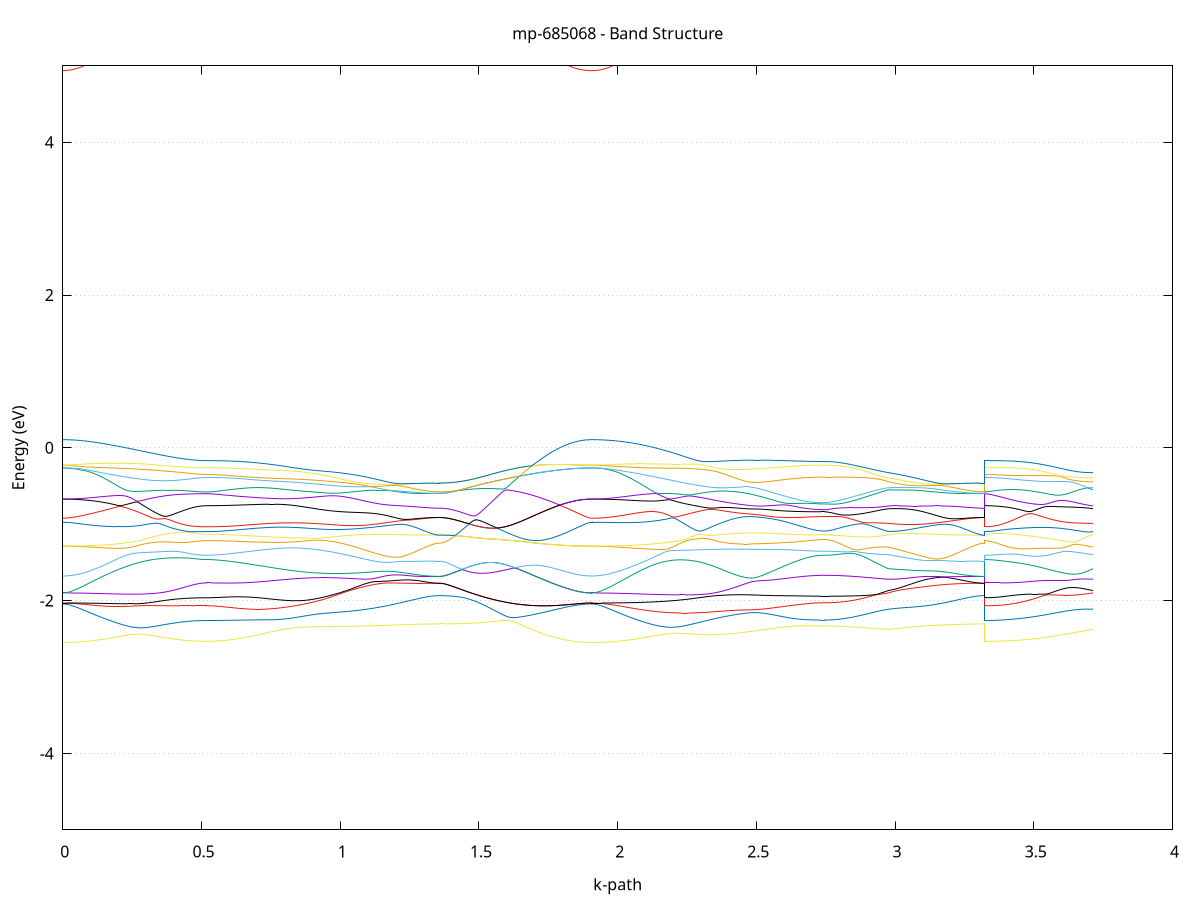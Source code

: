 set title 'mp-685068 - Band Structure'
set xlabel 'k-path'
set ylabel 'Energy (eV)'
set grid y
set yrange [-5:5]
set terminal png size 800,600
set output 'mp-685068_bands_gnuplot.png'
plot '-' using 1:2 with lines notitle, '-' using 1:2 with lines notitle, '-' using 1:2 with lines notitle, '-' using 1:2 with lines notitle, '-' using 1:2 with lines notitle, '-' using 1:2 with lines notitle, '-' using 1:2 with lines notitle, '-' using 1:2 with lines notitle, '-' using 1:2 with lines notitle, '-' using 1:2 with lines notitle, '-' using 1:2 with lines notitle, '-' using 1:2 with lines notitle, '-' using 1:2 with lines notitle, '-' using 1:2 with lines notitle, '-' using 1:2 with lines notitle, '-' using 1:2 with lines notitle, '-' using 1:2 with lines notitle, '-' using 1:2 with lines notitle, '-' using 1:2 with lines notitle, '-' using 1:2 with lines notitle, '-' using 1:2 with lines notitle, '-' using 1:2 with lines notitle, '-' using 1:2 with lines notitle, '-' using 1:2 with lines notitle, '-' using 1:2 with lines notitle, '-' using 1:2 with lines notitle, '-' using 1:2 with lines notitle, '-' using 1:2 with lines notitle, '-' using 1:2 with lines notitle, '-' using 1:2 with lines notitle, '-' using 1:2 with lines notitle, '-' using 1:2 with lines notitle, '-' using 1:2 with lines notitle, '-' using 1:2 with lines notitle, '-' using 1:2 with lines notitle, '-' using 1:2 with lines notitle, '-' using 1:2 with lines notitle, '-' using 1:2 with lines notitle, '-' using 1:2 with lines notitle, '-' using 1:2 with lines notitle, '-' using 1:2 with lines notitle, '-' using 1:2 with lines notitle, '-' using 1:2 with lines notitle, '-' using 1:2 with lines notitle, '-' using 1:2 with lines notitle, '-' using 1:2 with lines notitle, '-' using 1:2 with lines notitle, '-' using 1:2 with lines notitle, '-' using 1:2 with lines notitle, '-' using 1:2 with lines notitle, '-' using 1:2 with lines notitle, '-' using 1:2 with lines notitle, '-' using 1:2 with lines notitle, '-' using 1:2 with lines notitle, '-' using 1:2 with lines notitle, '-' using 1:2 with lines notitle, '-' using 1:2 with lines notitle, '-' using 1:2 with lines notitle, '-' using 1:2 with lines notitle, '-' using 1:2 with lines notitle, '-' using 1:2 with lines notitle, '-' using 1:2 with lines notitle, '-' using 1:2 with lines notitle, '-' using 1:2 with lines notitle
0.000000 -19.979003
0.009964 -19.979003
0.019929 -19.979003
0.029893 -19.979003
0.039857 -19.979003
0.049821 -19.979003
0.059786 -19.978903
0.069750 -19.978903
0.079714 -19.978903
0.089679 -19.978803
0.099643 -19.978803
0.109607 -19.978703
0.119571 -19.978703
0.129536 -19.978603
0.139500 -19.978603
0.149464 -19.978503
0.159429 -19.978403
0.169393 -19.978303
0.179357 -19.978303
0.189321 -19.978203
0.199286 -19.978103
0.209250 -19.978003
0.219214 -19.977903
0.229179 -19.977803
0.239143 -19.977703
0.249107 -19.977603
0.259071 -19.977503
0.269036 -19.977403
0.279000 -19.977303
0.288964 -19.977203
0.298929 -19.977103
0.308893 -19.977003
0.318857 -19.976903
0.328821 -19.976803
0.338786 -19.976803
0.348750 -19.976703
0.358714 -19.976603
0.368679 -19.976503
0.378643 -19.976403
0.388607 -19.976303
0.398571 -19.976303
0.408536 -19.976203
0.418500 -19.976103
0.428464 -19.976103
0.438429 -19.976003
0.448393 -19.976003
0.458357 -19.975903
0.468322 -19.975903
0.478286 -19.975903
0.488250 -19.975903
0.498214 -19.975803
0.508179 -19.975803
0.518143 -19.975803
0.518143 -19.975803
0.528131 -19.975803
0.538119 -19.975903
0.548107 -19.975903
0.558095 -19.975903
0.568083 -19.976003
0.578070 -19.976003
0.588058 -19.976103
0.598046 -19.976103
0.608034 -19.976203
0.618022 -19.976303
0.628010 -19.976403
0.637998 -19.976503
0.647986 -19.976503
0.657974 -19.976603
0.667962 -19.976703
0.677950 -19.976803
0.687938 -19.976903
0.697926 -19.977003
0.707913 -19.977003
0.717901 -19.977103
0.727889 -19.977203
0.737877 -19.977203
0.747865 -19.977303
0.757853 -19.977303
0.767841 -19.977403
0.777829 -19.977403
0.787817 -19.977403
0.797805 -19.977403
0.807793 -19.977403
0.817781 -19.977403
0.827769 -19.977403
0.837756 -19.977403
0.847744 -19.977403
0.857732 -19.977403
0.867720 -19.977303
0.877708 -19.977303
0.887696 -19.977303
0.897684 -19.977203
0.907672 -19.977203
0.917660 -19.977203
0.927648 -19.977103
0.937636 -19.977103
0.947624 -19.977103
0.957612 -19.977103
0.957612 -19.977103
0.967371 -19.977203
0.977130 -19.977203
0.986889 -19.977203
0.996648 -19.977303
1.006407 -19.977403
1.016166 -19.977403
1.025925 -19.977503
1.035684 -19.977603
1.045443 -19.977703
1.055203 -19.977803
1.064962 -19.978003
1.074721 -19.978103
1.084480 -19.978203
1.094239 -19.978303
1.103998 -19.978503
1.113757 -19.978603
1.123516 -19.978703
1.133275 -19.978903
1.143034 -19.979003
1.152794 -19.979103
1.162553 -19.979303
1.172312 -19.979403
1.182071 -19.979503
1.191830 -19.979603
1.201589 -19.979703
1.211348 -19.979803
1.221107 -19.979903
1.230866 -19.980003
1.240625 -19.980103
1.250384 -19.980203
1.260144 -19.980203
1.269903 -19.980303
1.279662 -19.980403
1.289421 -19.980403
1.299180 -19.980503
1.308939 -19.980503
1.318698 -19.980503
1.328457 -19.980603
1.338216 -19.980603
1.347975 -19.980603
1.357735 -19.980603
1.357735 -19.980603
1.367718 -19.980603
1.377702 -19.980603
1.387685 -19.980603
1.397669 -19.980603
1.407652 -19.980603
1.417636 -19.980603
1.427620 -19.980503
1.437603 -19.980503
1.447587 -19.980503
1.457570 -19.980503
1.467554 -19.980403
1.477537 -19.980403
1.487521 -19.980403
1.497504 -19.980403
1.507488 -19.980303
1.517472 -19.980303
1.527455 -19.980303
1.537439 -19.980203
1.547422 -19.980203
1.557406 -19.980103
1.567389 -19.980103
1.577373 -19.980103
1.587357 -19.980003
1.597340 -19.980003
1.607324 -19.979903
1.617307 -19.979903
1.627291 -19.979803
1.637274 -19.979803
1.647258 -19.979803
1.657241 -19.979703
1.667225 -19.979703
1.677209 -19.979603
1.687192 -19.979603
1.697176 -19.979503
1.707159 -19.979503
1.717143 -19.979503
1.727126 -19.979403
1.737110 -19.979403
1.747093 -19.979303
1.757077 -19.979303
1.767061 -19.979303
1.777044 -19.979203
1.787028 -19.979203
1.797011 -19.979203
1.806995 -19.979203
1.816978 -19.979103
1.826962 -19.979103
1.836946 -19.979103
1.846929 -19.979103
1.856913 -19.979103
1.866896 -19.979103
1.876880 -19.979003
1.886863 -19.979003
1.896847 -19.979003
1.906830 -19.979003
1.906830 -19.979003
1.916823 -19.979003
1.926816 -19.979003
1.936808 -19.979003
1.946801 -19.979003
1.956794 -19.979003
1.966786 -19.978903
1.976779 -19.978903
1.986772 -19.978803
1.996764 -19.978803
2.006757 -19.978703
2.016750 -19.978703
2.026742 -19.978603
2.036735 -19.978503
2.046728 -19.978503
2.056720 -19.978403
2.066713 -19.978303
2.076706 -19.978203
2.086698 -19.978103
2.096691 -19.978003
2.106684 -19.977903
2.116676 -19.977803
2.126669 -19.977703
2.136662 -19.977603
2.146654 -19.977503
2.156647 -19.977403
2.166640 -19.977303
2.176632 -19.977203
2.186625 -19.977203
2.196618 -19.977103
2.206610 -19.977003
2.216603 -19.976903
2.226596 -19.976903
2.236588 -19.976803
2.246581 -19.976803
2.256574 -19.976703
2.266566 -19.976703
2.276559 -19.976703
2.286551 -19.976703
2.296544 -19.976703
2.306537 -19.976703
2.316529 -19.976803
2.326522 -19.976803
2.336515 -19.976903
2.346507 -19.976903
2.356500 -19.977003
2.366493 -19.977003
2.376485 -19.977103
2.386478 -19.977103
2.396471 -19.977203
2.406463 -19.977303
2.416456 -19.977303
2.426449 -19.977303
2.436441 -19.977403
2.446434 -19.977403
2.456427 -19.977403
2.466419 -19.977403
2.476412 -19.977403
2.486405 -19.977403
2.496397 -19.977403
2.506390 -19.977403
2.516383 -19.977403
2.526375 -19.977303
2.536368 -19.977303
2.546361 -19.977303
2.546361 -19.977303
2.555887 -19.977203
2.565414 -19.977103
2.574941 -19.977103
2.584468 -19.977003
2.593994 -19.977003
2.603521 -19.976903
2.613048 -19.976803
2.622575 -19.976703
2.632101 -19.976703
2.641628 -19.976603
2.651155 -19.976503
2.660681 -19.976503
2.670208 -19.976403
2.679735 -19.976403
2.689262 -19.976303
2.698788 -19.976303
2.708315 -19.976203
2.717842 -19.976203
2.727369 -19.976203
2.736895 -19.976203
2.746422 -19.976203
2.746422 -19.976203
2.756394 -19.976203
2.766366 -19.976203
2.776339 -19.976203
2.786311 -19.976203
2.796283 -19.976203
2.806255 -19.976303
2.816227 -19.976303
2.826199 -19.976303
2.836172 -19.976303
2.846144 -19.976403
2.856116 -19.976403
2.866088 -19.976503
2.876060 -19.976503
2.886032 -19.976603
2.896005 -19.976603
2.905977 -19.976703
2.915949 -19.976703
2.925921 -19.976803
2.935893 -19.976903
2.945866 -19.976903
2.955838 -19.977003
2.965810 -19.977103
2.975782 -19.977103
2.975782 -19.977103
2.985682 -19.977303
2.995583 -19.977403
3.005483 -19.977503
3.015384 -19.977703
3.025284 -19.977803
3.035185 -19.978003
3.045085 -19.978103
3.054986 -19.978303
3.064886 -19.978403
3.074787 -19.978503
3.084687 -19.978703
3.094588 -19.978803
3.104488 -19.979003
3.114389 -19.979103
3.124289 -19.979203
3.134190 -19.979303
3.144090 -19.979503
3.153991 -19.979603
3.163891 -19.979703
3.173792 -19.979803
3.183692 -19.979903
3.193593 -19.980003
3.203493 -19.980103
3.213393 -19.980203
3.223294 -19.980203
3.233194 -19.980303
3.243095 -19.980403
3.252995 -19.980403
3.262896 -19.980503
3.272796 -19.980503
3.282697 -19.980503
3.292597 -19.980603
3.302498 -19.980603
3.312398 -19.980603
3.322299 -19.980603
3.322299 -19.975803
3.332081 -19.975803
3.341863 -19.975803
3.351645 -19.975803
3.361428 -19.975803
3.371210 -19.975903
3.380992 -19.975903
3.390775 -19.975903
3.400557 -19.975903
3.410339 -19.975903
3.420121 -19.975903
3.429904 -19.975903
3.439686 -19.976003
3.449468 -19.976003
3.459250 -19.976003
3.469033 -19.976003
3.478815 -19.976103
3.488597 -19.976103
3.498379 -19.976103
3.508162 -19.976203
3.517944 -19.976203
3.527726 -19.976203
3.537508 -19.976303
3.547291 -19.976303
3.557073 -19.976403
3.566855 -19.976403
3.576637 -19.976503
3.586420 -19.976503
3.596202 -19.976503
3.605984 -19.976603
3.615766 -19.976603
3.625549 -19.976703
3.635331 -19.976703
3.645113 -19.976803
3.654895 -19.976803
3.664678 -19.976903
3.674460 -19.976903
3.684242 -19.977003
3.694024 -19.977003
3.703807 -19.977103
3.713589 -19.977103
e
0.000000 -19.963803
0.009964 -19.963803
0.019929 -19.963903
0.029893 -19.963903
0.039857 -19.963903
0.049821 -19.964003
0.059786 -19.964103
0.069750 -19.964103
0.079714 -19.964203
0.089679 -19.964303
0.099643 -19.964403
0.109607 -19.964603
0.119571 -19.964703
0.129536 -19.964803
0.139500 -19.965003
0.149464 -19.965103
0.159429 -19.965303
0.169393 -19.965503
0.179357 -19.965603
0.189321 -19.965803
0.199286 -19.966003
0.209250 -19.966203
0.219214 -19.966403
0.229179 -19.966603
0.239143 -19.966803
0.249107 -19.967003
0.259071 -19.967203
0.269036 -19.967403
0.279000 -19.967603
0.288964 -19.967803
0.298929 -19.968003
0.308893 -19.968103
0.318857 -19.968303
0.328821 -19.968503
0.338786 -19.968703
0.348750 -19.968803
0.358714 -19.969003
0.368679 -19.969103
0.378643 -19.969303
0.388607 -19.969403
0.398571 -19.969503
0.408536 -19.969603
0.418500 -19.969703
0.428464 -19.969803
0.438429 -19.969903
0.448393 -19.970003
0.458357 -19.970003
0.468322 -19.970103
0.478286 -19.970103
0.488250 -19.970103
0.498214 -19.970203
0.508179 -19.970203
0.518143 -19.970203
0.518143 -19.970203
0.528131 -19.970203
0.538119 -19.970203
0.548107 -19.970103
0.558095 -19.970103
0.568083 -19.970103
0.578070 -19.970003
0.588058 -19.969903
0.598046 -19.969803
0.608034 -19.969803
0.618022 -19.969703
0.628010 -19.969503
0.637998 -19.969403
0.647986 -19.969303
0.657974 -19.969103
0.667962 -19.969003
0.677950 -19.968803
0.687938 -19.968703
0.697926 -19.968503
0.707913 -19.968303
0.717901 -19.968103
0.727889 -19.967903
0.737877 -19.967703
0.747865 -19.967503
0.757853 -19.967203
0.767841 -19.967003
0.777829 -19.966803
0.787817 -19.966603
0.797805 -19.966903
0.807793 -19.967203
0.817781 -19.967403
0.827769 -19.967703
0.837756 -19.967903
0.847744 -19.968203
0.857732 -19.968403
0.867720 -19.968603
0.877708 -19.968803
0.887696 -19.969003
0.897684 -19.969203
0.907672 -19.969303
0.917660 -19.969403
0.927648 -19.969603
0.937636 -19.969603
0.947624 -19.969703
0.957612 -19.969803
0.957612 -19.969803
0.967371 -19.969803
0.977130 -19.969803
0.986889 -19.969703
0.996648 -19.969703
1.006407 -19.969603
1.016166 -19.969503
1.025925 -19.969403
1.035684 -19.969303
1.045443 -19.969103
1.055203 -19.968903
1.064962 -19.968803
1.074721 -19.968603
1.084480 -19.968403
1.094239 -19.968203
1.103998 -19.968003
1.113757 -19.967703
1.123516 -19.967503
1.133275 -19.967303
1.143034 -19.967103
1.152794 -19.966803
1.162553 -19.966603
1.172312 -19.966403
1.182071 -19.966203
1.191830 -19.966003
1.201589 -19.965803
1.211348 -19.965603
1.221107 -19.965403
1.230866 -19.965303
1.240625 -19.965103
1.250384 -19.964903
1.260144 -19.964803
1.269903 -19.964703
1.279662 -19.964503
1.289421 -19.964403
1.299180 -19.964303
1.308939 -19.964303
1.318698 -19.964203
1.328457 -19.964203
1.338216 -19.964103
1.347975 -19.964103
1.357735 -19.964103
1.357735 -19.964103
1.367718 -19.964103
1.377702 -19.964103
1.387685 -19.964103
1.397669 -19.964103
1.407652 -19.964103
1.417636 -19.964103
1.427620 -19.964103
1.437603 -19.964103
1.447587 -19.964103
1.457570 -19.964103
1.467554 -19.964103
1.477537 -19.964103
1.487521 -19.964103
1.497504 -19.964103
1.507488 -19.964003
1.517472 -19.964003
1.527455 -19.964003
1.537439 -19.964003
1.547422 -19.964003
1.557406 -19.964003
1.567389 -19.964003
1.577373 -19.964003
1.587357 -19.964003
1.597340 -19.964003
1.607324 -19.964003
1.617307 -19.964003
1.627291 -19.964003
1.637274 -19.964003
1.647258 -19.964003
1.657241 -19.963903
1.667225 -19.963903
1.677209 -19.963903
1.687192 -19.963903
1.697176 -19.963903
1.707159 -19.963903
1.717143 -19.963903
1.727126 -19.963903
1.737110 -19.963903
1.747093 -19.963903
1.757077 -19.963903
1.767061 -19.963903
1.777044 -19.963903
1.787028 -19.963903
1.797011 -19.963903
1.806995 -19.963903
1.816978 -19.963903
1.826962 -19.963903
1.836946 -19.963903
1.846929 -19.963903
1.856913 -19.963803
1.866896 -19.963803
1.876880 -19.963803
1.886863 -19.963803
1.896847 -19.963803
1.906830 -19.963803
1.906830 -19.963803
1.916823 -19.963803
1.926816 -19.963903
1.936808 -19.963903
1.946801 -19.964003
1.956794 -19.964003
1.966786 -19.964103
1.976779 -19.964203
1.986772 -19.964303
1.996764 -19.964403
2.006757 -19.964503
2.016750 -19.964703
2.026742 -19.964803
2.036735 -19.965003
2.046728 -19.965203
2.056720 -19.965303
2.066713 -19.965503
2.076706 -19.965703
2.086698 -19.965903
2.096691 -19.966103
2.106684 -19.966303
2.116676 -19.966503
2.126669 -19.966803
2.136662 -19.967003
2.146654 -19.967203
2.156647 -19.967403
2.166640 -19.967603
2.176632 -19.967803
2.186625 -19.968003
2.196618 -19.968103
2.206610 -19.968303
2.216603 -19.968403
2.226596 -19.968603
2.236588 -19.968703
2.246581 -19.968803
2.256574 -19.968903
2.266566 -19.968903
2.276559 -19.969003
2.286551 -19.969003
2.296544 -19.969003
2.306537 -19.968903
2.316529 -19.968903
2.326522 -19.968803
2.336515 -19.968703
2.346507 -19.968603
2.356500 -19.968503
2.366493 -19.968303
2.376485 -19.968203
2.386478 -19.968003
2.396471 -19.967803
2.406463 -19.967603
2.416456 -19.967403
2.426449 -19.967203
2.436441 -19.967003
2.446434 -19.966703
2.456427 -19.966603
2.466419 -19.966903
2.476412 -19.967203
2.486405 -19.967403
2.496397 -19.967703
2.506390 -19.967903
2.516383 -19.968203
2.526375 -19.968403
2.536368 -19.968603
2.546361 -19.968903
2.546361 -19.968903
2.555887 -19.969103
2.565414 -19.969203
2.574941 -19.969403
2.584468 -19.969603
2.593994 -19.969803
2.603521 -19.969903
2.613048 -19.970103
2.622575 -19.970203
2.632101 -19.970303
2.641628 -19.970403
2.651155 -19.970603
2.660681 -19.970703
2.670208 -19.970703
2.679735 -19.970803
2.689262 -19.970903
2.698788 -19.971003
2.708315 -19.971003
2.717842 -19.971003
2.727369 -19.971103
2.736895 -19.971103
2.746422 -19.971103
2.746422 -19.971103
2.756394 -19.971103
2.766366 -19.971103
2.776339 -19.971103
2.786311 -19.971103
2.796283 -19.971003
2.806255 -19.971003
2.816227 -19.971003
2.826199 -19.970903
2.836172 -19.970903
2.846144 -19.970903
2.856116 -19.970803
2.866088 -19.970803
2.876060 -19.970703
2.886032 -19.970603
2.896005 -19.970603
2.905977 -19.970503
2.915949 -19.970403
2.925921 -19.970303
2.935893 -19.970203
2.945866 -19.970103
2.955838 -19.970003
2.965810 -19.969903
2.975782 -19.969803
2.975782 -19.969803
2.985682 -19.969703
2.995583 -19.969503
3.005483 -19.969303
3.015384 -19.969103
3.025284 -19.968903
3.035185 -19.968703
3.045085 -19.968503
3.054986 -19.968303
3.064886 -19.968003
3.074787 -19.967803
3.084687 -19.967603
3.094588 -19.967403
3.104488 -19.967103
3.114389 -19.966903
3.124289 -19.966703
3.134190 -19.966503
3.144090 -19.966303
3.153991 -19.966003
3.163891 -19.965803
3.173792 -19.965603
3.183692 -19.965503
3.193593 -19.965303
3.203493 -19.965103
3.213393 -19.965003
3.223294 -19.964803
3.233194 -19.964703
3.243095 -19.964603
3.252995 -19.964403
3.262896 -19.964403
3.272796 -19.964303
3.282697 -19.964203
3.292597 -19.964203
3.302498 -19.964103
3.312398 -19.964103
3.322299 -19.964103
3.322299 -19.970203
3.332081 -19.970203
3.341863 -19.970203
3.351645 -19.970203
3.361428 -19.970203
3.371210 -19.970203
3.380992 -19.970203
3.390775 -19.970203
3.400557 -19.970203
3.410339 -19.970203
3.420121 -19.970203
3.429904 -19.970203
3.439686 -19.970203
3.449468 -19.970203
3.459250 -19.970203
3.469033 -19.970203
3.478815 -19.970203
3.488597 -19.970203
3.498379 -19.970203
3.508162 -19.970203
3.517944 -19.970203
3.527726 -19.970203
3.537508 -19.970203
3.547291 -19.970203
3.557073 -19.970203
3.566855 -19.970203
3.576637 -19.970203
3.586420 -19.970203
3.596202 -19.970203
3.605984 -19.970203
3.615766 -19.970103
3.625549 -19.970103
3.635331 -19.970103
3.645113 -19.970103
3.654895 -19.970003
3.664678 -19.970003
3.674460 -19.970003
3.684242 -19.969903
3.694024 -19.969903
3.703807 -19.969903
3.713589 -19.969803
e
0.000000 -19.963803
0.009964 -19.963803
0.019929 -19.963803
0.029893 -19.963803
0.039857 -19.963703
0.049821 -19.963703
0.059786 -19.963603
0.069750 -19.963503
0.079714 -19.963403
0.089679 -19.963203
0.099643 -19.963103
0.109607 -19.962903
0.119571 -19.962803
0.129536 -19.962603
0.139500 -19.962403
0.149464 -19.962203
0.159429 -19.962003
0.169393 -19.961803
0.179357 -19.961503
0.189321 -19.961303
0.199286 -19.961003
0.209250 -19.960803
0.219214 -19.960503
0.229179 -19.960203
0.239143 -19.959903
0.249107 -19.959603
0.259071 -19.959303
0.269036 -19.959003
0.279000 -19.958803
0.288964 -19.958403
0.298929 -19.958103
0.308893 -19.957803
0.318857 -19.957603
0.328821 -19.957303
0.338786 -19.957003
0.348750 -19.956703
0.358714 -19.956403
0.368679 -19.956103
0.378643 -19.955903
0.388607 -19.955603
0.398571 -19.955603
0.408536 -19.955703
0.418500 -19.955803
0.428464 -19.956003
0.438429 -19.956103
0.448393 -19.956203
0.458357 -19.956203
0.468322 -19.956303
0.478286 -19.956403
0.488250 -19.956403
0.498214 -19.956403
0.508179 -19.956503
0.518143 -19.956503
0.518143 -19.956503
0.528131 -19.956603
0.538119 -19.956903
0.548107 -19.957303
0.558095 -19.957803
0.568083 -19.958303
0.578070 -19.958803
0.588058 -19.959303
0.598046 -19.959703
0.608034 -19.960203
0.618022 -19.960603
0.628010 -19.961103
0.637998 -19.961503
0.647986 -19.961903
0.657974 -19.962303
0.667962 -19.962703
0.677950 -19.963103
0.687938 -19.963403
0.697926 -19.963803
0.707913 -19.964103
0.717901 -19.964503
0.727889 -19.964803
0.737877 -19.965103
0.747865 -19.965403
0.757853 -19.965703
0.767841 -19.966103
0.777829 -19.966303
0.787817 -19.966503
0.797805 -19.966203
0.807793 -19.966003
0.817781 -19.965703
0.827769 -19.965403
0.837756 -19.965203
0.847744 -19.964903
0.857732 -19.964603
0.867720 -19.964303
0.877708 -19.964003
0.887696 -19.963703
0.897684 -19.963403
0.907672 -19.963103
0.917660 -19.962803
0.927648 -19.962503
0.937636 -19.962203
0.947624 -19.962003
0.957612 -19.961703
0.957612 -19.961703
0.967371 -19.961403
0.977130 -19.961103
0.986889 -19.960903
0.996648 -19.960603
1.006407 -19.960403
1.016166 -19.960203
1.025925 -19.960003
1.035684 -19.959903
1.045443 -19.959703
1.055203 -19.959603
1.064962 -19.959603
1.074721 -19.959603
1.084480 -19.959603
1.094239 -19.959703
1.103998 -19.959803
1.113757 -19.960003
1.123516 -19.960103
1.133275 -19.960403
1.143034 -19.960603
1.152794 -19.960803
1.162553 -19.961103
1.172312 -19.961303
1.182071 -19.961603
1.191830 -19.961803
1.201589 -19.962003
1.211348 -19.962303
1.221107 -19.962503
1.230866 -19.962703
1.240625 -19.962903
1.250384 -19.963103
1.260144 -19.963303
1.269903 -19.963403
1.279662 -19.963503
1.289421 -19.963703
1.299180 -19.963803
1.308939 -19.963903
1.318698 -19.964003
1.328457 -19.964003
1.338216 -19.964103
1.347975 -19.964103
1.357735 -19.964103
1.357735 -19.964103
1.367718 -19.964103
1.377702 -19.964103
1.387685 -19.964103
1.397669 -19.964103
1.407652 -19.964103
1.417636 -19.964103
1.427620 -19.964103
1.437603 -19.964103
1.447587 -19.964103
1.457570 -19.964103
1.467554 -19.964103
1.477537 -19.964103
1.487521 -19.964103
1.497504 -19.964103
1.507488 -19.964003
1.517472 -19.964003
1.527455 -19.964003
1.537439 -19.964003
1.547422 -19.964003
1.557406 -19.964003
1.567389 -19.964003
1.577373 -19.964003
1.587357 -19.964003
1.597340 -19.964003
1.607324 -19.964003
1.617307 -19.964003
1.627291 -19.964003
1.637274 -19.964003
1.647258 -19.964003
1.657241 -19.963903
1.667225 -19.963903
1.677209 -19.963903
1.687192 -19.963903
1.697176 -19.963903
1.707159 -19.963903
1.717143 -19.963903
1.727126 -19.963903
1.737110 -19.963903
1.747093 -19.963903
1.757077 -19.963903
1.767061 -19.963903
1.777044 -19.963903
1.787028 -19.963903
1.797011 -19.963903
1.806995 -19.963903
1.816978 -19.963903
1.826962 -19.963903
1.836946 -19.963903
1.846929 -19.963803
1.856913 -19.963803
1.866896 -19.963803
1.876880 -19.963803
1.886863 -19.963803
1.896847 -19.963803
1.906830 -19.963803
1.906830 -19.963803
1.916823 -19.963803
1.926816 -19.963803
1.936808 -19.963803
1.946801 -19.963703
1.956794 -19.963603
1.966786 -19.963503
1.976779 -19.963403
1.986772 -19.963303
1.996764 -19.963103
2.006757 -19.963003
2.016750 -19.962803
2.026742 -19.962603
2.036735 -19.962403
2.046728 -19.962203
2.056720 -19.961903
2.066713 -19.961703
2.076706 -19.961503
2.086698 -19.961203
2.096691 -19.961003
2.106684 -19.960703
2.116676 -19.960503
2.126669 -19.960303
2.136662 -19.960103
2.146654 -19.959903
2.156647 -19.959803
2.166640 -19.959703
2.176632 -19.959603
2.186625 -19.959603
2.196618 -19.959703
2.206610 -19.959803
2.216603 -19.959903
2.226596 -19.960003
2.236588 -19.960203
2.246581 -19.960503
2.256574 -19.960703
2.266566 -19.960903
2.276559 -19.961203
2.286551 -19.961503
2.296544 -19.961803
2.306537 -19.962103
2.316529 -19.962403
2.326522 -19.962703
2.336515 -19.963003
2.346507 -19.963303
2.356500 -19.963603
2.366493 -19.964003
2.376485 -19.964303
2.386478 -19.964603
2.396471 -19.964903
2.406463 -19.965203
2.416456 -19.965503
2.426449 -19.965803
2.436441 -19.966103
2.446434 -19.966403
2.456427 -19.966503
2.466419 -19.966303
2.476412 -19.966003
2.486405 -19.965703
2.496397 -19.965403
2.506390 -19.965203
2.516383 -19.964903
2.526375 -19.964603
2.536368 -19.964303
2.546361 -19.964003
2.546361 -19.964003
2.555887 -19.963603
2.565414 -19.963303
2.574941 -19.963003
2.584468 -19.962703
2.593994 -19.962303
2.603521 -19.962003
2.613048 -19.961603
2.622575 -19.961203
2.632101 -19.960803
2.641628 -19.960403
2.651155 -19.960003
2.660681 -19.959603
2.670208 -19.959203
2.679735 -19.958803
2.689262 -19.958303
2.698788 -19.957903
2.708315 -19.957503
2.717842 -19.957003
2.727369 -19.956703
2.736895 -19.956403
2.746422 -19.956303
2.746422 -19.956303
2.756394 -19.956303
2.766366 -19.956303
2.776339 -19.956303
2.786311 -19.956303
2.796283 -19.956203
2.806255 -19.956203
2.816227 -19.956203
2.826199 -19.956103
2.836172 -19.956103
2.846144 -19.956003
2.856116 -19.956003
2.866088 -19.955903
2.876060 -19.955803
2.886032 -19.955803
2.896005 -19.955703
2.905977 -19.955603
2.915949 -19.955603
2.925921 -19.955503
2.935893 -19.955503
2.945866 -19.955603
2.955838 -19.955703
2.965810 -19.955903
2.975782 -19.956103
2.975782 -19.956103
2.985682 -19.956403
2.995583 -19.956703
3.005483 -19.957003
3.015384 -19.957303
3.025284 -19.957603
3.035185 -19.958003
3.045085 -19.958303
3.054986 -19.958603
3.064886 -19.959003
3.074787 -19.959303
3.084687 -19.959603
3.094588 -19.959903
3.104488 -19.960203
3.114389 -19.960603
3.124289 -19.960903
3.134190 -19.961103
3.144090 -19.961403
3.153991 -19.961703
3.163891 -19.962003
3.173792 -19.962203
3.183692 -19.962403
3.193593 -19.962703
3.203493 -19.962903
3.213393 -19.963003
3.223294 -19.963203
3.233194 -19.963403
3.243095 -19.963503
3.252995 -19.963703
3.262896 -19.963803
3.272796 -19.963903
3.282697 -19.963903
3.292597 -19.964003
3.302498 -19.964103
3.312398 -19.964103
3.322299 -19.964103
3.322299 -19.956503
3.332081 -19.956503
3.341863 -19.956503
3.351645 -19.956503
3.361428 -19.956403
3.371210 -19.956403
3.380992 -19.956403
3.390775 -19.956403
3.400557 -19.956403
3.410339 -19.956403
3.420121 -19.956303
3.429904 -19.956303
3.439686 -19.956303
3.449468 -19.956303
3.459250 -19.956203
3.469033 -19.956203
3.478815 -19.956203
3.488597 -19.956103
3.498379 -19.956103
3.508162 -19.956003
3.517944 -19.956003
3.527726 -19.956003
3.537508 -19.955903
3.547291 -19.955903
3.557073 -19.955803
3.566855 -19.955803
3.576637 -19.955703
3.586420 -19.955703
3.596202 -19.955703
3.605984 -19.955603
3.615766 -19.955603
3.625549 -19.955603
3.635331 -19.955603
3.645113 -19.955603
3.654895 -19.955603
3.664678 -19.955703
3.674460 -19.955703
3.684242 -19.955803
3.694024 -19.955903
3.703807 -19.956003
3.713589 -19.956103
e
0.000000 -19.949403
0.009964 -19.949403
0.019929 -19.949403
0.029893 -19.949403
0.039857 -19.949503
0.049821 -19.949603
0.059786 -19.949603
0.069750 -19.949703
0.079714 -19.949803
0.089679 -19.950003
0.099643 -19.950103
0.109607 -19.950203
0.119571 -19.950403
0.129536 -19.950503
0.139500 -19.950703
0.149464 -19.950903
0.159429 -19.951003
0.169393 -19.951203
0.179357 -19.951403
0.189321 -19.951603
0.199286 -19.951803
0.209250 -19.952003
0.219214 -19.952203
0.229179 -19.952403
0.239143 -19.952603
0.249107 -19.952903
0.259071 -19.953103
0.269036 -19.953303
0.279000 -19.953503
0.288964 -19.953703
0.298929 -19.953903
0.308893 -19.954103
0.318857 -19.954303
0.328821 -19.954403
0.338786 -19.954603
0.348750 -19.954803
0.358714 -19.955003
0.368679 -19.955103
0.378643 -19.955303
0.388607 -19.955403
0.398571 -19.955403
0.408536 -19.955103
0.418500 -19.954903
0.428464 -19.954703
0.438429 -19.954603
0.448393 -19.954403
0.458357 -19.954303
0.468322 -19.954103
0.478286 -19.954003
0.488250 -19.953903
0.498214 -19.953903
0.508179 -19.953903
0.518143 -19.953803
0.518143 -19.953803
0.528131 -19.953703
0.538119 -19.953303
0.548107 -19.952803
0.558095 -19.952203
0.568083 -19.951603
0.578070 -19.950903
0.588058 -19.950203
0.598046 -19.949503
0.608034 -19.948803
0.618022 -19.948003
0.628010 -19.947303
0.637998 -19.946503
0.647986 -19.945703
0.657974 -19.944903
0.667962 -19.944103
0.677950 -19.943303
0.687938 -19.942503
0.697926 -19.941603
0.707913 -19.940803
0.717901 -19.940003
0.727889 -19.939103
0.737877 -19.938303
0.747865 -19.937403
0.757853 -19.936503
0.767841 -19.935703
0.777829 -19.934803
0.787817 -19.934003
0.797805 -19.933203
0.807793 -19.934103
0.817781 -19.934903
0.827769 -19.935803
0.837756 -19.936603
0.847744 -19.937403
0.857732 -19.938203
0.867720 -19.939103
0.877708 -19.939903
0.887696 -19.940703
0.897684 -19.941503
0.907672 -19.942203
0.917660 -19.943003
0.927648 -19.943703
0.937636 -19.944503
0.947624 -19.945203
0.957612 -19.945903
0.957612 -19.945903
0.967371 -19.946503
0.977130 -19.947203
0.986889 -19.947803
0.996648 -19.948303
1.006407 -19.948903
1.016166 -19.949403
1.025925 -19.949903
1.035684 -19.950303
1.045443 -19.950703
1.055203 -19.951003
1.064962 -19.951303
1.074721 -19.951503
1.084480 -19.951703
1.094239 -19.951803
1.103998 -19.951903
1.113757 -19.951903
1.123516 -19.951903
1.133275 -19.951803
1.143034 -19.951703
1.152794 -19.951603
1.162553 -19.951403
1.172312 -19.951303
1.182071 -19.951103
1.191830 -19.950903
1.201589 -19.950703
1.211348 -19.950603
1.221107 -19.950403
1.230866 -19.950203
1.240625 -19.950103
1.250384 -19.949903
1.260144 -19.949703
1.269903 -19.949603
1.279662 -19.949503
1.289421 -19.949403
1.299180 -19.949303
1.308939 -19.949203
1.318698 -19.949103
1.328457 -19.949103
1.338216 -19.949003
1.347975 -19.949003
1.357735 -19.949003
1.357735 -19.949003
1.367718 -19.949003
1.377702 -19.949003
1.387685 -19.949003
1.397669 -19.949003
1.407652 -19.949003
1.417636 -19.949003
1.427620 -19.949003
1.437603 -19.949003
1.447587 -19.949003
1.457570 -19.949003
1.467554 -19.949003
1.477537 -19.949003
1.487521 -19.949003
1.497504 -19.949003
1.507488 -19.949103
1.517472 -19.949103
1.527455 -19.949103
1.537439 -19.949103
1.547422 -19.949103
1.557406 -19.949103
1.567389 -19.949103
1.577373 -19.949103
1.587357 -19.949103
1.597340 -19.949103
1.607324 -19.949103
1.617307 -19.949203
1.627291 -19.949203
1.637274 -19.949203
1.647258 -19.949203
1.657241 -19.949203
1.667225 -19.949203
1.677209 -19.949203
1.687192 -19.949203
1.697176 -19.949203
1.707159 -19.949303
1.717143 -19.949303
1.727126 -19.949303
1.737110 -19.949303
1.747093 -19.949303
1.757077 -19.949303
1.767061 -19.949303
1.777044 -19.949303
1.787028 -19.949303
1.797011 -19.949303
1.806995 -19.949303
1.816978 -19.949303
1.826962 -19.949403
1.836946 -19.949403
1.846929 -19.949403
1.856913 -19.949403
1.866896 -19.949403
1.876880 -19.949403
1.886863 -19.949403
1.896847 -19.949403
1.906830 -19.949403
1.906830 -19.949403
1.916823 -19.949403
1.926816 -19.949403
1.936808 -19.949503
1.946801 -19.949503
1.956794 -19.949603
1.966786 -19.949703
1.976779 -19.949803
1.986772 -19.949903
1.996764 -19.950003
2.006757 -19.950203
2.016750 -19.950303
2.026742 -19.950503
2.036735 -19.950703
2.046728 -19.950803
2.056720 -19.951003
2.066713 -19.951203
2.076706 -19.951403
2.086698 -19.951603
2.096691 -19.951703
2.106684 -19.951903
2.116676 -19.952003
2.126669 -19.952103
2.136662 -19.952203
2.146654 -19.952203
2.156647 -19.952203
2.166640 -19.952103
2.176632 -19.952003
2.186625 -19.951803
2.196618 -19.951503
2.206610 -19.951203
2.216603 -19.950903
2.226596 -19.950503
2.236588 -19.950003
2.246581 -19.949503
2.256574 -19.949003
2.266566 -19.948403
2.276559 -19.947803
2.286551 -19.947103
2.296544 -19.946503
2.306537 -19.945803
2.316529 -19.945103
2.326522 -19.944403
2.336515 -19.943703
2.346507 -19.942903
2.356500 -19.942103
2.366493 -19.941403
2.376485 -19.940603
2.386478 -19.939803
2.396471 -19.939003
2.406463 -19.938103
2.416456 -19.937303
2.426449 -19.936503
2.436441 -19.935703
2.446434 -19.934803
2.456427 -19.934003
2.466419 -19.933203
2.476412 -19.934103
2.486405 -19.934903
2.496397 -19.935803
2.506390 -19.936603
2.516383 -19.937403
2.526375 -19.938303
2.536368 -19.939103
2.546361 -19.939903
2.546361 -19.939903
2.555887 -19.940703
2.565414 -19.941503
2.574941 -19.942303
2.584468 -19.943103
2.593994 -19.943803
2.603521 -19.944603
2.613048 -19.945303
2.622575 -19.946103
2.632101 -19.946803
2.641628 -19.947503
2.651155 -19.948203
2.660681 -19.948903
2.670208 -19.949603
2.679735 -19.950203
2.689262 -19.950903
2.698788 -19.951503
2.708315 -19.952003
2.717842 -19.952603
2.727369 -19.953003
2.736895 -19.953303
2.746422 -19.953403
2.746422 -19.953403
2.756394 -19.953403
2.766366 -19.953503
2.776339 -19.953503
2.786311 -19.953503
2.796283 -19.953603
2.806255 -19.953603
2.816227 -19.953703
2.826199 -19.953803
2.836172 -19.953903
2.846144 -19.954003
2.856116 -19.954103
2.866088 -19.954203
2.876060 -19.954303
2.886032 -19.954503
2.896005 -19.954603
2.905977 -19.954703
2.915949 -19.954903
2.925921 -19.955003
2.935893 -19.955003
2.945866 -19.955003
2.955838 -19.955003
2.965810 -19.954903
2.975782 -19.954803
2.975782 -19.954803
2.985682 -19.954703
2.995583 -19.954503
3.005483 -19.954303
3.015384 -19.954103
3.025284 -19.953903
3.035185 -19.953703
3.045085 -19.953403
3.054986 -19.953203
3.064886 -19.953003
3.074787 -19.952803
3.084687 -19.952603
3.094588 -19.952303
3.104488 -19.952103
3.114389 -19.951903
3.124289 -19.951703
3.134190 -19.951503
3.144090 -19.951303
3.153991 -19.951003
3.163891 -19.950803
3.173792 -19.950603
3.183692 -19.950403
3.193593 -19.950303
3.203493 -19.950103
3.213393 -19.949903
3.223294 -19.949803
3.233194 -19.949603
3.243095 -19.949503
3.252995 -19.949403
3.262896 -19.949303
3.272796 -19.949203
3.282697 -19.949103
3.292597 -19.949103
3.302498 -19.949003
3.312398 -19.949003
3.322299 -19.949003
3.322299 -19.953803
3.332081 -19.953803
3.341863 -19.953903
3.351645 -19.953903
3.361428 -19.953903
3.371210 -19.953903
3.380992 -19.953903
3.390775 -19.953903
3.400557 -19.953903
3.410339 -19.954003
3.420121 -19.954003
3.429904 -19.954003
3.439686 -19.954103
3.449468 -19.954103
3.459250 -19.954103
3.469033 -19.954203
3.478815 -19.954203
3.488597 -19.954303
3.498379 -19.954303
3.508162 -19.954403
3.517944 -19.954403
3.527726 -19.954503
3.537508 -19.954603
3.547291 -19.954603
3.557073 -19.954703
3.566855 -19.954703
3.576637 -19.954803
3.586420 -19.954903
3.596202 -19.954903
3.605984 -19.955003
3.615766 -19.955003
3.625549 -19.955103
3.635331 -19.955103
3.645113 -19.955103
3.654895 -19.955103
3.664678 -19.955103
3.674460 -19.955003
3.684242 -19.955003
3.694024 -19.954903
3.703807 -19.954903
3.713589 -19.954803
e
0.000000 -19.905603
0.009964 -19.905603
0.019929 -19.905603
0.029893 -19.905703
0.039857 -19.905703
0.049821 -19.905803
0.059786 -19.905903
0.069750 -19.906003
0.079714 -19.906103
0.089679 -19.906303
0.099643 -19.906403
0.109607 -19.906603
0.119571 -19.906803
0.129536 -19.907003
0.139500 -19.907203
0.149464 -19.907403
0.159429 -19.907603
0.169393 -19.907903
0.179357 -19.908103
0.189321 -19.908403
0.199286 -19.908703
0.209250 -19.909003
0.219214 -19.909303
0.229179 -19.909603
0.239143 -19.909903
0.249107 -19.910203
0.259071 -19.910503
0.269036 -19.910903
0.279000 -19.911203
0.288964 -19.911503
0.298929 -19.911803
0.308893 -19.912203
0.318857 -19.912503
0.328821 -19.912803
0.338786 -19.913103
0.348750 -19.913403
0.358714 -19.913803
0.368679 -19.914003
0.378643 -19.914303
0.388607 -19.914603
0.398571 -19.914903
0.408536 -19.915103
0.418500 -19.915303
0.428464 -19.915603
0.438429 -19.915803
0.448393 -19.915903
0.458357 -19.916103
0.468322 -19.916203
0.478286 -19.916303
0.488250 -19.916403
0.498214 -19.916503
0.508179 -19.916503
0.518143 -19.916503
0.518143 -19.916503
0.528131 -19.916603
0.538119 -19.916703
0.548107 -19.916803
0.558095 -19.917003
0.568083 -19.917303
0.578070 -19.917703
0.588058 -19.918103
0.598046 -19.918503
0.608034 -19.919003
0.618022 -19.919603
0.628010 -19.920103
0.637998 -19.920803
0.647986 -19.921403
0.657974 -19.922103
0.667962 -19.922803
0.677950 -19.923503
0.687938 -19.924203
0.697926 -19.925003
0.707913 -19.925803
0.717901 -19.926603
0.727889 -19.927403
0.737877 -19.928203
0.747865 -19.929003
0.757853 -19.929903
0.767841 -19.930703
0.777829 -19.931503
0.787817 -19.932403
0.797805 -19.933103
0.807793 -19.932303
0.817781 -19.931403
0.827769 -19.930603
0.837756 -19.929803
0.847744 -19.928903
0.857732 -19.928103
0.867720 -19.927303
0.877708 -19.926503
0.887696 -19.925703
0.897684 -19.924903
0.907672 -19.924103
0.917660 -19.923403
0.927648 -19.922603
0.937636 -19.921903
0.947624 -19.921103
0.957612 -19.920403
0.957612 -19.920403
0.967371 -19.919703
0.977130 -19.919103
0.986889 -19.918403
0.996648 -19.917803
1.006407 -19.917103
1.016166 -19.916503
1.025925 -19.915903
1.035684 -19.915303
1.045443 -19.914803
1.055203 -19.914203
1.064962 -19.913703
1.074721 -19.913103
1.084480 -19.912603
1.094239 -19.912103
1.103998 -19.911703
1.113757 -19.911203
1.123516 -19.910803
1.133275 -19.910403
1.143034 -19.910003
1.152794 -19.909603
1.162553 -19.909203
1.172312 -19.908903
1.182071 -19.908503
1.191830 -19.908203
1.201589 -19.907903
1.211348 -19.907703
1.221107 -19.907403
1.230866 -19.907203
1.240625 -19.906903
1.250384 -19.906703
1.260144 -19.906603
1.269903 -19.906403
1.279662 -19.906203
1.289421 -19.906103
1.299180 -19.906003
1.308939 -19.905903
1.318698 -19.905803
1.328457 -19.905703
1.338216 -19.905703
1.347975 -19.905703
1.357735 -19.905703
1.357735 -19.905703
1.367718 -19.905703
1.377702 -19.905703
1.387685 -19.905703
1.397669 -19.905703
1.407652 -19.905703
1.417636 -19.905703
1.427620 -19.905703
1.437603 -19.905703
1.447587 -19.905703
1.457570 -19.905703
1.467554 -19.905703
1.477537 -19.905703
1.487521 -19.905703
1.497504 -19.905703
1.507488 -19.905703
1.517472 -19.905703
1.527455 -19.905703
1.537439 -19.905703
1.547422 -19.905603
1.557406 -19.905603
1.567389 -19.905603
1.577373 -19.905603
1.587357 -19.905603
1.597340 -19.905603
1.607324 -19.905603
1.617307 -19.905603
1.627291 -19.905603
1.637274 -19.905603
1.647258 -19.905603
1.657241 -19.905603
1.667225 -19.905603
1.677209 -19.905603
1.687192 -19.905603
1.697176 -19.905603
1.707159 -19.905603
1.717143 -19.905603
1.727126 -19.905603
1.737110 -19.905603
1.747093 -19.905603
1.757077 -19.905603
1.767061 -19.905603
1.777044 -19.905603
1.787028 -19.905603
1.797011 -19.905603
1.806995 -19.905603
1.816978 -19.905603
1.826962 -19.905603
1.836946 -19.905603
1.846929 -19.905603
1.856913 -19.905603
1.866896 -19.905603
1.876880 -19.905603
1.886863 -19.905603
1.896847 -19.905603
1.906830 -19.905603
1.906830 -19.905603
1.916823 -19.905603
1.926816 -19.905603
1.936808 -19.905703
1.946801 -19.905703
1.956794 -19.905803
1.966786 -19.905903
1.976779 -19.906103
1.986772 -19.906203
1.996764 -19.906403
2.006757 -19.906603
2.016750 -19.906803
2.026742 -19.907003
2.036735 -19.907203
2.046728 -19.907503
2.056720 -19.907803
2.066713 -19.908103
2.076706 -19.908403
2.086698 -19.908703
2.096691 -19.909103
2.106684 -19.909403
2.116676 -19.909803
2.126669 -19.910303
2.136662 -19.910703
2.146654 -19.911103
2.156647 -19.911603
2.166640 -19.912103
2.176632 -19.912603
2.186625 -19.913103
2.196618 -19.913603
2.206610 -19.914203
2.216603 -19.914803
2.226596 -19.915303
2.236588 -19.915903
2.246581 -19.916603
2.256574 -19.917203
2.266566 -19.917903
2.276559 -19.918503
2.286551 -19.919203
2.296544 -19.919903
2.306537 -19.920603
2.316529 -19.921303
2.326522 -19.922003
2.336515 -19.922803
2.346507 -19.923503
2.356500 -19.924303
2.366493 -19.925103
2.376485 -19.925903
2.386478 -19.926703
2.396471 -19.927503
2.406463 -19.928303
2.416456 -19.929103
2.426449 -19.929903
2.436441 -19.930703
2.446434 -19.931603
2.456427 -19.932403
2.466419 -19.933103
2.476412 -19.932303
2.486405 -19.931403
2.496397 -19.930603
2.506390 -19.929803
2.516383 -19.928903
2.526375 -19.928103
2.536368 -19.927303
2.546361 -19.926503
2.546361 -19.926503
2.555887 -19.925703
2.565414 -19.925003
2.574941 -19.924303
2.584468 -19.923603
2.593994 -19.922903
2.603521 -19.922203
2.613048 -19.921603
2.622575 -19.920903
2.632101 -19.920303
2.641628 -19.919803
2.651155 -19.919203
2.660681 -19.918803
2.670208 -19.918303
2.679735 -19.917903
2.689262 -19.917503
2.698788 -19.917203
2.708315 -19.916903
2.717842 -19.916703
2.727369 -19.916603
2.736895 -19.916503
2.746422 -19.916503
2.746422 -19.916503
2.756394 -19.916503
2.766366 -19.916403
2.776339 -19.916403
2.786311 -19.916403
2.796283 -19.916303
2.806255 -19.916303
2.816227 -19.916203
2.826199 -19.916103
2.836172 -19.916003
2.846144 -19.915903
2.856116 -19.915803
2.866088 -19.915703
2.876060 -19.915603
2.886032 -19.915503
2.896005 -19.915303
2.905977 -19.915203
2.915949 -19.915003
2.925921 -19.914903
2.935893 -19.914703
2.945866 -19.914503
2.955838 -19.914403
2.965810 -19.914203
2.975782 -19.914003
2.975782 -19.914003
2.985682 -19.913703
2.995583 -19.913403
3.005483 -19.913003
3.015384 -19.912703
3.025284 -19.912403
3.035185 -19.912003
3.045085 -19.911703
3.054986 -19.911303
3.064886 -19.911003
3.074787 -19.910603
3.084687 -19.910303
3.094588 -19.910003
3.104488 -19.909603
3.114389 -19.909303
3.124289 -19.909003
3.134190 -19.908703
3.144090 -19.908403
3.153991 -19.908103
3.163891 -19.907903
3.173792 -19.907603
3.183692 -19.907403
3.193593 -19.907203
3.203493 -19.906903
3.213393 -19.906703
3.223294 -19.906603
3.233194 -19.906403
3.243095 -19.906203
3.252995 -19.906103
3.262896 -19.906003
3.272796 -19.905903
3.282697 -19.905803
3.292597 -19.905803
3.302498 -19.905703
3.312398 -19.905703
3.322299 -19.905703
3.322299 -19.916503
3.332081 -19.916503
3.341863 -19.916503
3.351645 -19.916503
3.361428 -19.916503
3.371210 -19.916503
3.380992 -19.916403
3.390775 -19.916403
3.400557 -19.916403
3.410339 -19.916403
3.420121 -19.916303
3.429904 -19.916303
3.439686 -19.916203
3.449468 -19.916203
3.459250 -19.916203
3.469033 -19.916103
3.478815 -19.916003
3.488597 -19.916003
3.498379 -19.915903
3.508162 -19.915903
3.517944 -19.915803
3.527726 -19.915703
3.537508 -19.915703
3.547291 -19.915603
3.557073 -19.915503
3.566855 -19.915403
3.576637 -19.915303
3.586420 -19.915303
3.596202 -19.915203
3.605984 -19.915103
3.615766 -19.915003
3.625549 -19.914903
3.635331 -19.914803
3.645113 -19.914703
3.654895 -19.914603
3.664678 -19.914503
3.674460 -19.914403
3.684242 -19.914303
3.694024 -19.914203
3.703807 -19.914103
3.713589 -19.914003
e
0.000000 -19.905603
0.009964 -19.905603
0.019929 -19.905603
0.029893 -19.905503
0.039857 -19.905403
0.049821 -19.905303
0.059786 -19.905203
0.069750 -19.905103
0.079714 -19.904903
0.089679 -19.904803
0.099643 -19.904603
0.109607 -19.904403
0.119571 -19.904203
0.129536 -19.904003
0.139500 -19.903703
0.149464 -19.903503
0.159429 -19.903203
0.169393 -19.903003
0.179357 -19.902703
0.189321 -19.902403
0.199286 -19.902103
0.209250 -19.901803
0.219214 -19.901603
0.229179 -19.901303
0.239143 -19.901003
0.249107 -19.900703
0.259071 -19.900403
0.269036 -19.900103
0.279000 -19.899803
0.288964 -19.899503
0.298929 -19.899303
0.308893 -19.899003
0.318857 -19.898703
0.328821 -19.898503
0.338786 -19.898303
0.348750 -19.898003
0.358714 -19.897803
0.368679 -19.897603
0.378643 -19.897403
0.388607 -19.897203
0.398571 -19.897003
0.408536 -19.896903
0.418500 -19.896703
0.428464 -19.896603
0.438429 -19.896403
0.448393 -19.896303
0.458357 -19.896203
0.468322 -19.896103
0.478286 -19.896103
0.488250 -19.896003
0.498214 -19.896003
0.508179 -19.896003
0.518143 -19.896003
0.518143 -19.896003
0.528131 -19.895903
0.538119 -19.895903
0.548107 -19.895803
0.558095 -19.895703
0.568083 -19.895603
0.578070 -19.895403
0.588058 -19.895303
0.598046 -19.895103
0.608034 -19.894903
0.618022 -19.894703
0.628010 -19.894503
0.637998 -19.894303
0.647986 -19.894103
0.657974 -19.893903
0.667962 -19.893703
0.677950 -19.893503
0.687938 -19.893303
0.697926 -19.893103
0.707913 -19.893003
0.717901 -19.892803
0.727889 -19.892703
0.737877 -19.892603
0.747865 -19.892503
0.757853 -19.892403
0.767841 -19.892303
0.777829 -19.892303
0.787817 -19.892303
0.797805 -19.892303
0.807793 -19.892303
0.817781 -19.892303
0.827769 -19.892303
0.837756 -19.892403
0.847744 -19.892503
0.857732 -19.892603
0.867720 -19.892703
0.877708 -19.892803
0.887696 -19.893003
0.897684 -19.893203
0.907672 -19.893403
0.917660 -19.893603
0.927648 -19.893803
0.937636 -19.894003
0.947624 -19.894303
0.957612 -19.894503
0.957612 -19.894503
0.967371 -19.894803
0.977130 -19.895103
0.986889 -19.895403
0.996648 -19.895703
1.006407 -19.896003
1.016166 -19.896303
1.025925 -19.896703
1.035684 -19.897003
1.045443 -19.897403
1.055203 -19.897703
1.064962 -19.898103
1.074721 -19.898403
1.084480 -19.898803
1.094239 -19.899203
1.103998 -19.899503
1.113757 -19.899903
1.123516 -19.900303
1.133275 -19.900603
1.143034 -19.901003
1.152794 -19.901303
1.162553 -19.901703
1.172312 -19.902003
1.182071 -19.902303
1.191830 -19.902703
1.201589 -19.903003
1.211348 -19.903303
1.221107 -19.903603
1.230866 -19.903803
1.240625 -19.904103
1.250384 -19.904303
1.260144 -19.904603
1.269903 -19.904803
1.279662 -19.904903
1.289421 -19.905103
1.299180 -19.905303
1.308939 -19.905403
1.318698 -19.905503
1.328457 -19.905603
1.338216 -19.905603
1.347975 -19.905703
1.357735 -19.905703
1.357735 -19.905703
1.367718 -19.905703
1.377702 -19.905703
1.387685 -19.905703
1.397669 -19.905703
1.407652 -19.905703
1.417636 -19.905703
1.427620 -19.905703
1.437603 -19.905703
1.447587 -19.905703
1.457570 -19.905703
1.467554 -19.905703
1.477537 -19.905703
1.487521 -19.905703
1.497504 -19.905703
1.507488 -19.905703
1.517472 -19.905703
1.527455 -19.905703
1.537439 -19.905703
1.547422 -19.905603
1.557406 -19.905603
1.567389 -19.905603
1.577373 -19.905603
1.587357 -19.905603
1.597340 -19.905603
1.607324 -19.905603
1.617307 -19.905603
1.627291 -19.905603
1.637274 -19.905603
1.647258 -19.905603
1.657241 -19.905603
1.667225 -19.905603
1.677209 -19.905603
1.687192 -19.905603
1.697176 -19.905603
1.707159 -19.905603
1.717143 -19.905603
1.727126 -19.905603
1.737110 -19.905603
1.747093 -19.905603
1.757077 -19.905603
1.767061 -19.905603
1.777044 -19.905603
1.787028 -19.905603
1.797011 -19.905603
1.806995 -19.905603
1.816978 -19.905603
1.826962 -19.905603
1.836946 -19.905603
1.846929 -19.905603
1.856913 -19.905603
1.866896 -19.905603
1.876880 -19.905603
1.886863 -19.905603
1.896847 -19.905603
1.906830 -19.905603
1.906830 -19.905603
1.916823 -19.905603
1.926816 -19.905503
1.936808 -19.905503
1.946801 -19.905403
1.956794 -19.905303
1.966786 -19.905203
1.976779 -19.905003
1.986772 -19.904803
1.996764 -19.904603
2.006757 -19.904403
2.016750 -19.904203
2.026742 -19.904003
2.036735 -19.903703
2.046728 -19.903403
2.056720 -19.903103
2.066713 -19.902803
2.076706 -19.902503
2.086698 -19.902103
2.096691 -19.901803
2.106684 -19.901503
2.116676 -19.901103
2.126669 -19.900703
2.136662 -19.900403
2.146654 -19.900003
2.156647 -19.899603
2.166640 -19.899303
2.176632 -19.898903
2.186625 -19.898503
2.196618 -19.898203
2.206610 -19.897803
2.216603 -19.897403
2.226596 -19.897103
2.236588 -19.896703
2.246581 -19.896403
2.256574 -19.896103
2.266566 -19.895703
2.276559 -19.895403
2.286551 -19.895103
2.296544 -19.894803
2.306537 -19.894603
2.316529 -19.894303
2.326522 -19.894003
2.336515 -19.893803
2.346507 -19.893603
2.356500 -19.893403
2.366493 -19.893203
2.376485 -19.893003
2.386478 -19.892903
2.396471 -19.892703
2.406463 -19.892603
2.416456 -19.892503
2.426449 -19.892403
2.436441 -19.892303
2.446434 -19.892303
2.456427 -19.892303
2.466419 -19.892303
2.476412 -19.892303
2.486405 -19.892303
2.496397 -19.892303
2.506390 -19.892403
2.516383 -19.892503
2.526375 -19.892603
2.536368 -19.892703
2.546361 -19.892803
2.546361 -19.892803
2.555887 -19.893003
2.565414 -19.893103
2.574941 -19.893303
2.584468 -19.893403
2.593994 -19.893603
2.603521 -19.893803
2.613048 -19.894003
2.622575 -19.894203
2.632101 -19.894403
2.641628 -19.894603
2.651155 -19.894803
2.660681 -19.895003
2.670208 -19.895103
2.679735 -19.895303
2.689262 -19.895403
2.698788 -19.895603
2.708315 -19.895703
2.717842 -19.895803
2.727369 -19.895903
2.736895 -19.895903
2.746422 -19.895903
2.746422 -19.895903
2.756394 -19.895903
2.766366 -19.895903
2.776339 -19.895903
2.786311 -19.896003
2.796283 -19.896003
2.806255 -19.896003
2.816227 -19.896103
2.826199 -19.896103
2.836172 -19.896203
2.846144 -19.896203
2.856116 -19.896303
2.866088 -19.896403
2.876060 -19.896403
2.886032 -19.896503
2.896005 -19.896603
2.905977 -19.896703
2.915949 -19.896803
2.925921 -19.896903
2.935893 -19.897003
2.945866 -19.897203
2.955838 -19.897303
2.965810 -19.897403
2.975782 -19.897503
2.975782 -19.897503
2.985682 -19.897803
2.995583 -19.898003
3.005483 -19.898303
3.015384 -19.898503
3.025284 -19.898803
3.035185 -19.899103
3.045085 -19.899403
3.054986 -19.899603
3.064886 -19.899903
3.074787 -19.900303
3.084687 -19.900603
3.094588 -19.900903
3.104488 -19.901203
3.114389 -19.901503
3.124289 -19.901803
3.134190 -19.902103
3.144090 -19.902403
3.153991 -19.902703
3.163891 -19.903003
3.173792 -19.903303
3.183692 -19.903603
3.193593 -19.903803
3.203493 -19.904103
3.213393 -19.904303
3.223294 -19.904503
3.233194 -19.904703
3.243095 -19.904903
3.252995 -19.905103
3.262896 -19.905203
3.272796 -19.905403
3.282697 -19.905503
3.292597 -19.905603
3.302498 -19.905603
3.312398 -19.905703
3.322299 -19.905703
3.322299 -19.896003
3.332081 -19.896003
3.341863 -19.896003
3.351645 -19.896003
3.361428 -19.896003
3.371210 -19.896003
3.380992 -19.896003
3.390775 -19.896003
3.400557 -19.896003
3.410339 -19.896003
3.420121 -19.896103
3.429904 -19.896103
3.439686 -19.896103
3.449468 -19.896103
3.459250 -19.896203
3.469033 -19.896203
3.478815 -19.896203
3.488597 -19.896303
3.498379 -19.896303
3.508162 -19.896303
3.517944 -19.896403
3.527726 -19.896403
3.537508 -19.896503
3.547291 -19.896503
3.557073 -19.896503
3.566855 -19.896603
3.576637 -19.896603
3.586420 -19.896703
3.596202 -19.896803
3.605984 -19.896803
3.615766 -19.896903
3.625549 -19.896903
3.635331 -19.897003
3.645113 -19.897103
3.654895 -19.897103
3.664678 -19.897203
3.674460 -19.897303
3.684242 -19.897303
3.694024 -19.897403
3.703807 -19.897503
3.713589 -19.897503
e
0.000000 -13.423403
0.009964 -13.423303
0.019929 -13.423003
0.029893 -13.422403
0.039857 -13.421603
0.049821 -13.420503
0.059786 -13.419203
0.069750 -13.417703
0.079714 -13.416003
0.089679 -13.414003
0.099643 -13.411803
0.109607 -13.409403
0.119571 -13.406703
0.129536 -13.403903
0.139500 -13.400803
0.149464 -13.397503
0.159429 -13.394003
0.169393 -13.390403
0.179357 -13.386503
0.189321 -13.382403
0.199286 -13.378203
0.209250 -13.373703
0.219214 -13.369103
0.229179 -13.364403
0.239143 -13.359403
0.249107 -13.354403
0.259071 -13.349103
0.269036 -13.343703
0.279000 -13.338203
0.288964 -13.332603
0.298929 -13.326903
0.308893 -13.321003
0.318857 -13.315103
0.328821 -13.309103
0.338786 -13.303003
0.348750 -13.296903
0.358714 -13.290703
0.368679 -13.284503
0.378643 -13.278303
0.388607 -13.272103
0.398571 -13.266003
0.408536 -13.260003
0.418500 -13.254003
0.428464 -13.248303
0.438429 -13.242703
0.448393 -13.237403
0.458357 -13.232503
0.468322 -13.228003
0.478286 -13.224103
0.488250 -13.220803
0.498214 -13.218403
0.508179 -13.216803
0.518143 -13.216303
0.518143 -13.216303
0.528131 -13.216203
0.538119 -13.216003
0.548107 -13.215503
0.558095 -13.214903
0.568083 -13.214103
0.578070 -13.213103
0.588058 -13.212003
0.598046 -13.210603
0.608034 -13.209203
0.618022 -13.207503
0.628010 -13.205703
0.637998 -13.203703
0.647986 -13.201503
0.657974 -13.199203
0.667962 -13.196803
0.677950 -13.194203
0.687938 -13.191403
0.697926 -13.188503
0.707913 -13.185503
0.717901 -13.182303
0.727889 -13.179103
0.737877 -13.175703
0.747865 -13.172103
0.757853 -13.168503
0.767841 -13.164803
0.777829 -13.161003
0.787817 -13.157103
0.797805 -13.153103
0.807793 -13.149003
0.817781 -13.144903
0.827769 -13.140803
0.837756 -13.136603
0.847744 -13.132403
0.857732 -13.128203
0.867720 -13.124103
0.877708 -13.120003
0.887696 -13.116103
0.897684 -13.112403
0.907672 -13.109103
0.917660 -13.106203
0.927648 -13.104103
0.937636 -13.102903
0.947624 -13.102503
0.957612 -13.102903
0.957612 -13.102903
0.967371 -13.103903
0.977130 -13.105403
0.986889 -13.107303
0.996648 -13.109603
1.006407 -13.112003
1.016166 -13.114703
1.025925 -13.117503
1.035684 -13.120403
1.045443 -13.123503
1.055203 -13.126603
1.064962 -13.129703
1.074721 -13.132903
1.084480 -13.136103
1.094239 -13.139403
1.103998 -13.142503
1.113757 -13.145703
1.123516 -13.148803
1.133275 -13.151903
1.143034 -13.154903
1.152794 -13.157803
1.162553 -13.160603
1.172312 -13.163403
1.182071 -13.166003
1.191830 -13.168603
1.201589 -13.171003
1.211348 -13.173303
1.221107 -13.175503
1.230866 -13.177503
1.240625 -13.179403
1.250384 -13.181203
1.260144 -13.182803
1.269903 -13.184303
1.279662 -13.185703
1.289421 -13.186903
1.299180 -13.187903
1.308939 -13.188803
1.318698 -13.189503
1.328457 -13.190103
1.338216 -13.190503
1.347975 -13.190703
1.357735 -13.190803
1.357735 -13.190803
1.367718 -13.191303
1.377702 -13.192603
1.387685 -13.194803
1.397669 -13.197803
1.407652 -13.201603
1.417636 -13.205903
1.427620 -13.210703
1.437603 -13.216003
1.447587 -13.221703
1.457570 -13.227703
1.467554 -13.233803
1.477537 -13.240203
1.487521 -13.246703
1.497504 -13.253303
1.507488 -13.260003
1.517472 -13.266703
1.527455 -13.273403
1.537439 -13.280003
1.547422 -13.286703
1.557406 -13.293303
1.567389 -13.299803
1.577373 -13.306303
1.587357 -13.312603
1.597340 -13.318803
1.607324 -13.325003
1.617307 -13.331003
1.627291 -13.336803
1.637274 -13.342503
1.647258 -13.348103
1.657241 -13.353503
1.667225 -13.358703
1.677209 -13.363803
1.687192 -13.368703
1.697176 -13.373403
1.707159 -13.377903
1.717143 -13.382203
1.727126 -13.386303
1.737110 -13.390303
1.747093 -13.394003
1.757077 -13.397503
1.767061 -13.400803
1.777044 -13.403903
1.787028 -13.406703
1.797011 -13.409403
1.806995 -13.411803
1.816978 -13.414003
1.826962 -13.416003
1.836946 -13.417703
1.846929 -13.419203
1.856913 -13.420503
1.866896 -13.421603
1.876880 -13.422403
1.886863 -13.423003
1.896847 -13.423303
1.906830 -13.423403
1.906830 -13.423403
1.916823 -13.423303
1.926816 -13.423003
1.936808 -13.422403
1.946801 -13.421503
1.956794 -13.420503
1.966786 -13.419203
1.976779 -13.417703
1.986772 -13.415903
1.996764 -13.413903
2.006757 -13.411703
2.016750 -13.409303
2.026742 -13.406603
2.036735 -13.403703
2.046728 -13.400603
2.056720 -13.397303
2.066713 -13.393803
2.076706 -13.390103
2.086698 -13.386203
2.096691 -13.382103
2.106684 -13.377803
2.116676 -13.373303
2.126669 -13.368603
2.136662 -13.363803
2.146654 -13.358803
2.156647 -13.353603
2.166640 -13.348203
2.176632 -13.342703
2.186625 -13.337103
2.196618 -13.331303
2.206610 -13.325403
2.216603 -13.319403
2.226596 -13.313203
2.236588 -13.307003
2.246581 -13.300603
2.256574 -13.294103
2.266566 -13.287603
2.276559 -13.280903
2.286551 -13.274203
2.296544 -13.267403
2.306537 -13.260603
2.316529 -13.253703
2.326522 -13.246803
2.336515 -13.239803
2.346507 -13.232803
2.356500 -13.225803
2.366493 -13.218703
2.376485 -13.211703
2.386478 -13.204703
2.396471 -13.197703
2.406463 -13.190803
2.416456 -13.183903
2.426449 -13.177003
2.436441 -13.170203
2.446434 -13.163503
2.456427 -13.156903
2.466419 -13.150503
2.476412 -13.144203
2.486405 -13.138203
2.496397 -13.132703
2.506390 -13.127703
2.516383 -13.124103
2.526375 -13.122203
2.536368 -13.121903
2.546361 -13.122703
2.546361 -13.122703
2.555887 -13.123703
2.565414 -13.125003
2.574941 -13.126303
2.584468 -13.127603
2.593994 -13.128903
2.603521 -13.130103
2.613048 -13.131303
2.622575 -13.132403
2.632101 -13.133503
2.641628 -13.134503
2.651155 -13.135403
2.660681 -13.136303
2.670208 -13.137003
2.679735 -13.137703
2.689262 -13.138303
2.698788 -13.138803
2.708315 -13.139203
2.717842 -13.139503
2.727369 -13.139703
2.736895 -13.139903
2.746422 -13.139903
2.746422 -13.139903
2.756394 -13.139803
2.766366 -13.139603
2.776339 -13.139303
2.786311 -13.138903
2.796283 -13.138303
2.806255 -13.137603
2.816227 -13.136803
2.826199 -13.136003
2.836172 -13.135003
2.846144 -13.133903
2.856116 -13.132803
2.866088 -13.131603
2.876060 -13.130303
2.886032 -13.129103
2.896005 -13.127903
2.905977 -13.126703
2.915949 -13.125603
2.925921 -13.124603
2.935893 -13.123703
2.945866 -13.123103
2.955838 -13.122903
2.965810 -13.122903
2.975782 -13.123403
2.975782 -13.123403
2.985682 -13.123903
2.995583 -13.124903
3.005483 -13.126503
3.015384 -13.128503
3.025284 -13.130903
3.035185 -13.133503
3.045085 -13.136203
3.054986 -13.139103
3.064886 -13.142103
3.074787 -13.145103
3.084687 -13.148103
3.094588 -13.151203
3.104488 -13.154103
3.114389 -13.157103
3.124289 -13.159903
3.134190 -13.162703
3.144090 -13.165403
3.153991 -13.168003
3.163891 -13.170503
3.173792 -13.172803
3.183692 -13.175003
3.193593 -13.177103
3.203493 -13.179103
3.213393 -13.180903
3.223294 -13.182603
3.233194 -13.184103
3.243095 -13.185503
3.252995 -13.186803
3.262896 -13.187803
3.272796 -13.188703
3.282697 -13.189503
3.292597 -13.190003
3.302498 -13.190503
3.312398 -13.190703
3.322299 -13.190803
3.322299 -13.216303
3.332081 -13.216203
3.341863 -13.216003
3.351645 -13.215603
3.361428 -13.215003
3.371210 -13.214203
3.380992 -13.213303
3.390775 -13.212303
3.400557 -13.211003
3.410339 -13.209603
3.420121 -13.208103
3.429904 -13.206403
3.439686 -13.204503
3.449468 -13.202503
3.459250 -13.200403
3.469033 -13.198103
3.478815 -13.195703
3.488597 -13.193103
3.498379 -13.190403
3.508162 -13.187603
3.517944 -13.184603
3.527726 -13.181603
3.537508 -13.178403
3.547291 -13.175203
3.557073 -13.171803
3.566855 -13.168403
3.576637 -13.164903
3.586420 -13.161403
3.596202 -13.157803
3.605984 -13.154203
3.615766 -13.150603
3.625549 -13.147103
3.635331 -13.143603
3.645113 -13.140103
3.654895 -13.136803
3.664678 -13.133703
3.674460 -13.130903
3.684242 -13.128303
3.694024 -13.126203
3.703807 -13.124503
3.713589 -13.123403
e
0.000000 -13.000103
0.009964 -13.000103
0.019929 -13.000303
0.029893 -13.000603
0.039857 -13.001103
0.049821 -13.001603
0.059786 -13.002303
0.069750 -13.003003
0.079714 -13.003903
0.089679 -13.004903
0.099643 -13.005903
0.109607 -13.007103
0.119571 -13.008403
0.129536 -13.009703
0.139500 -13.011103
0.149464 -13.012603
0.159429 -13.014103
0.169393 -13.015703
0.179357 -13.017303
0.189321 -13.019003
0.199286 -13.020803
0.209250 -13.022603
0.219214 -13.024503
0.229179 -13.026403
0.239143 -13.028303
0.249107 -13.030303
0.259071 -13.032403
0.269036 -13.034503
0.279000 -13.036703
0.288964 -13.039103
0.298929 -13.041503
0.308893 -13.044003
0.318857 -13.046703
0.328821 -13.049503
0.338786 -13.052603
0.348750 -13.055803
0.358714 -13.059203
0.368679 -13.062903
0.378643 -13.066803
0.388607 -13.070803
0.398571 -13.075103
0.408536 -13.079403
0.418500 -13.083803
0.428464 -13.088303
0.438429 -13.092703
0.448393 -13.097003
0.458357 -13.101103
0.468322 -13.104903
0.478286 -13.108203
0.488250 -13.111003
0.498214 -13.113203
0.508179 -13.114503
0.518143 -13.115003
0.518143 -13.115003
0.528131 -13.114903
0.538119 -13.114803
0.548107 -13.114603
0.558095 -13.114303
0.568083 -13.114003
0.578070 -13.113603
0.588058 -13.113103
0.598046 -13.112503
0.608034 -13.111903
0.618022 -13.111203
0.628010 -13.110403
0.637998 -13.109603
0.647986 -13.108703
0.657974 -13.107703
0.667962 -13.106703
0.677950 -13.105603
0.687938 -13.104503
0.697926 -13.103303
0.707913 -13.102103
0.717901 -13.100903
0.727889 -13.099603
0.737877 -13.098303
0.747865 -13.097003
0.757853 -13.095703
0.767841 -13.094403
0.777829 -13.093103
0.787817 -13.091803
0.797805 -13.090603
0.807793 -13.089403
0.817781 -13.088303
0.827769 -13.087203
0.837756 -13.086303
0.847744 -13.085403
0.857732 -13.084703
0.867720 -13.084103
0.877708 -13.083503
0.887696 -13.083103
0.897684 -13.082603
0.907672 -13.082003
0.917660 -13.081103
0.927648 -13.079803
0.937636 -13.077903
0.947624 -13.075403
0.957612 -13.072303
0.957612 -13.072303
0.967371 -13.069003
0.977130 -13.065403
0.986889 -13.061703
0.996648 -13.057903
1.006407 -13.054103
1.016166 -13.050303
1.025925 -13.046603
1.035684 -13.042803
1.045443 -13.039203
1.055203 -13.035703
1.064962 -13.032303
1.074721 -13.029003
1.084480 -13.026003
1.094239 -13.023203
1.103998 -13.020803
1.113757 -13.019003
1.123516 -13.017903
1.133275 -13.017203
1.143034 -13.016603
1.152794 -13.016203
1.162553 -13.015803
1.172312 -13.015403
1.182071 -13.015103
1.191830 -13.014703
1.201589 -13.014403
1.211348 -13.014103
1.221107 -13.013803
1.230866 -13.013503
1.240625 -13.013203
1.250384 -13.013003
1.260144 -13.012703
1.269903 -13.012503
1.279662 -13.012303
1.289421 -13.012103
1.299180 -13.011903
1.308939 -13.011803
1.318698 -13.011703
1.328457 -13.011603
1.338216 -13.011503
1.347975 -13.011503
1.357735 -13.011503
1.357735 -13.011503
1.367718 -13.011003
1.377702 -13.009603
1.387685 -13.007303
1.397669 -13.004103
1.407652 -13.000203
1.417636 -12.995703
1.427620 -12.990503
1.437603 -12.984903
1.447587 -12.981703
1.457570 -12.982103
1.467554 -12.982503
1.477537 -12.982903
1.487521 -12.983403
1.497504 -12.983903
1.507488 -12.984403
1.517472 -12.984903
1.527455 -12.985403
1.537439 -12.986003
1.547422 -12.986503
1.557406 -12.987103
1.567389 -12.987603
1.577373 -12.988203
1.587357 -12.988803
1.597340 -12.989403
1.607324 -12.989903
1.617307 -12.990503
1.627291 -12.991103
1.637274 -12.991603
1.647258 -12.992203
1.657241 -12.992703
1.667225 -12.993203
1.677209 -12.993703
1.687192 -12.994203
1.697176 -12.994703
1.707159 -12.995203
1.717143 -12.995603
1.727126 -12.996103
1.737110 -12.996503
1.747093 -12.996903
1.757077 -12.997303
1.767061 -12.997603
1.777044 -12.997903
1.787028 -12.998303
1.797011 -12.998503
1.806995 -12.998803
1.816978 -12.999003
1.826962 -12.999303
1.836946 -12.999403
1.846929 -12.999603
1.856913 -12.999803
1.866896 -12.999903
1.876880 -13.000003
1.886863 -13.000003
1.896847 -13.000103
1.906830 -13.000103
1.906830 -13.000103
1.916823 -13.000103
1.926816 -13.000303
1.936808 -13.000503
1.946801 -13.000803
1.956794 -13.001303
1.966786 -13.001803
1.976779 -13.002403
1.986772 -13.003103
1.996764 -13.003903
2.006757 -13.004803
2.016750 -13.005803
2.026742 -13.006903
2.036735 -13.008003
2.046728 -13.009203
2.056720 -13.010603
2.066713 -13.012003
2.076706 -13.013403
2.086698 -13.015003
2.096691 -13.016603
2.106684 -13.018303
2.116676 -13.020103
2.126669 -13.021903
2.136662 -13.023803
2.146654 -13.025803
2.156647 -13.027803
2.166640 -13.029803
2.176632 -13.032003
2.186625 -13.034103
2.196618 -13.036403
2.206610 -13.038603
2.216603 -13.040903
2.226596 -13.043303
2.236588 -13.045703
2.246581 -13.048103
2.256574 -13.050503
2.266566 -13.053003
2.276559 -13.055503
2.286551 -13.058003
2.296544 -13.060503
2.306537 -13.063003
2.316529 -13.065603
2.326522 -13.068103
2.336515 -13.070603
2.346507 -13.073203
2.356500 -13.075703
2.366493 -13.078203
2.376485 -13.080803
2.386478 -13.083203
2.396471 -13.085703
2.406463 -13.088203
2.416456 -13.090603
2.426449 -13.092903
2.436441 -13.095303
2.446434 -13.097503
2.456427 -13.099703
2.466419 -13.101803
2.476412 -13.103803
2.486405 -13.105503
2.496397 -13.107003
2.506390 -13.107903
2.516383 -13.107703
2.526375 -13.105903
2.536368 -13.102503
2.546361 -13.098503
2.546361 -13.098503
2.555887 -13.094403
2.565414 -13.090503
2.574941 -13.086803
2.584468 -13.083503
2.593994 -13.080603
2.603521 -13.078103
2.613048 -13.076003
2.622575 -13.074303
2.632101 -13.072903
2.641628 -13.071903
2.651155 -13.071103
2.660681 -13.070603
2.670208 -13.070103
2.679735 -13.069903
2.689262 -13.069703
2.698788 -13.069603
2.708315 -13.069503
2.717842 -13.069403
2.727369 -13.069403
2.736895 -13.069403
2.746422 -13.069403
2.746422 -13.069403
2.756394 -13.069303
2.766366 -13.069103
2.776339 -13.068803
2.786311 -13.068403
2.796283 -13.067803
2.806255 -13.067103
2.816227 -13.066203
2.826199 -13.065303
2.836172 -13.064203
2.846144 -13.063003
2.856116 -13.061803
2.866088 -13.060403
2.876060 -13.058903
2.886032 -13.057303
2.896005 -13.055703
2.905977 -13.054003
2.915949 -13.052303
2.925921 -13.050703
2.935893 -13.049203
2.945866 -13.047803
2.955838 -13.046803
2.965810 -13.046203
2.975782 -13.045903
2.975782 -13.045903
2.985682 -13.044503
2.995583 -13.042503
3.005483 -13.040203
3.015384 -13.037403
3.025284 -13.034503
3.035185 -13.031503
3.045085 -13.028503
3.054986 -13.025503
3.064886 -13.022803
3.074787 -13.020603
3.084687 -13.019003
3.094588 -13.018003
3.104488 -13.017203
3.114389 -13.016703
3.124289 -13.016203
3.134190 -13.015703
3.144090 -13.015303
3.153991 -13.014903
3.163891 -13.014603
3.173792 -13.014203
3.183692 -13.013903
3.193593 -13.013603
3.203493 -13.013303
3.213393 -13.013003
3.223294 -13.012803
3.233194 -13.012503
3.243095 -13.012303
3.252995 -13.012103
3.262896 -13.012003
3.272796 -13.011803
3.282697 -13.011703
3.292597 -13.011603
3.302498 -13.011503
3.312398 -13.011503
3.322299 -13.011503
3.322299 -13.115003
3.332081 -13.114903
3.341863 -13.114803
3.351645 -13.114503
3.361428 -13.114103
3.371210 -13.113603
3.380992 -13.113103
3.390775 -13.112403
3.400557 -13.111603
3.410339 -13.110703
3.420121 -13.109703
3.429904 -13.108603
3.439686 -13.107403
3.449468 -13.106103
3.459250 -13.104703
3.469033 -13.103203
3.478815 -13.101603
3.488597 -13.099903
3.498379 -13.098203
3.508162 -13.096303
3.517944 -13.094403
3.527726 -13.092303
3.537508 -13.090203
3.547291 -13.088003
3.557073 -13.085803
3.566855 -13.083403
3.576637 -13.081003
3.586420 -13.078503
3.596202 -13.075903
3.605984 -13.073303
3.615766 -13.070603
3.625549 -13.067903
3.635331 -13.065103
3.645113 -13.062303
3.654895 -13.059603
3.664678 -13.056803
3.674460 -13.054103
3.684242 -13.051603
3.694024 -13.049303
3.703807 -13.047403
3.713589 -13.045903
e
0.000000 -13.000103
0.009964 -13.000103
0.019929 -13.000003
0.029893 -12.999803
0.039857 -12.999703
0.049821 -12.999403
0.059786 -12.999203
0.069750 -12.998803
0.079714 -12.998503
0.089679 -12.998103
0.099643 -12.997703
0.109607 -12.997303
0.119571 -12.996803
0.129536 -12.996403
0.139500 -12.996003
0.149464 -12.995603
0.159429 -12.995303
0.169393 -12.995003
0.179357 -12.994803
0.189321 -12.994703
0.199286 -12.994803
0.209250 -12.995003
0.219214 -12.995403
0.229179 -12.996003
0.239143 -12.996903
0.249107 -12.998003
0.259071 -12.999403
0.269036 -13.001003
0.279000 -13.002803
0.288964 -13.004903
0.298929 -13.007103
0.308893 -13.009503
0.318857 -13.012003
0.328821 -13.014503
0.338786 -13.017003
0.348750 -13.019503
0.358714 -13.021903
0.368679 -13.024103
0.378643 -13.026303
0.388607 -13.028203
0.398571 -13.030003
0.408536 -13.031603
0.418500 -13.033103
0.428464 -13.034403
0.438429 -13.035503
0.448393 -13.036503
0.458357 -13.037403
0.468322 -13.038103
0.478286 -13.038603
0.488250 -13.039103
0.498214 -13.039403
0.508179 -13.039603
0.518143 -13.039603
0.518143 -13.039703
0.528131 -13.039703
0.538119 -13.039703
0.548107 -13.039703
0.558095 -13.039703
0.568083 -13.039803
0.578070 -13.039903
0.588058 -13.039903
0.598046 -13.040003
0.608034 -13.040103
0.618022 -13.040203
0.628010 -13.040303
0.637998 -13.040403
0.647986 -13.040503
0.657974 -13.040703
0.667962 -13.040803
0.677950 -13.040903
0.687938 -13.041003
0.697926 -13.041103
0.707913 -13.041203
0.717901 -13.041303
0.727889 -13.041403
0.737877 -13.041403
0.747865 -13.041503
0.757853 -13.041503
0.767841 -13.041503
0.777829 -13.041403
0.787817 -13.041403
0.797805 -13.041203
0.807793 -13.041003
0.817781 -13.040803
0.827769 -13.040403
0.837756 -13.040003
0.847744 -13.039503
0.857732 -13.038903
0.867720 -13.038203
0.877708 -13.037403
0.887696 -13.036503
0.897684 -13.035503
0.907672 -13.034303
0.917660 -13.033103
0.927648 -13.031703
0.937636 -13.030403
0.947624 -13.028903
0.957612 -13.027403
0.957612 -13.027403
0.967371 -13.026003
0.977130 -13.024503
0.986889 -13.023203
0.996648 -13.021903
1.006407 -13.020803
1.016166 -13.019803
1.025925 -13.019003
1.035684 -13.018303
1.045443 -13.017803
1.055203 -13.017403
1.064962 -13.017003
1.074721 -13.016603
1.084480 -13.016203
1.094239 -13.015603
1.103998 -13.014703
1.113757 -13.013303
1.123516 -13.011403
1.133275 -13.009203
1.143034 -13.006903
1.152794 -13.004603
1.162553 -13.002403
1.172312 -13.000203
1.182071 -12.998203
1.191830 -12.996303
1.201589 -12.994403
1.211348 -12.992703
1.221107 -12.991103
1.230866 -12.989603
1.240625 -12.988203
1.250384 -12.986903
1.260144 -12.985703
1.269903 -12.984603
1.279662 -12.983703
1.289421 -12.982803
1.299180 -12.982103
1.308939 -12.981403
1.318698 -12.980903
1.328457 -12.980503
1.338216 -12.980203
1.347975 -12.980003
1.357735 -12.980003
1.357735 -12.980003
1.367718 -12.980003
1.377702 -12.980103
1.387685 -12.980203
1.397669 -12.980303
1.407652 -12.980503
1.417636 -12.980803
1.427620 -12.981003
1.437603 -12.981403
1.447587 -12.981703
1.457570 -12.982103
1.467554 -12.982503
1.477537 -12.982903
1.487521 -12.983403
1.497504 -12.983903
1.507488 -12.984403
1.517472 -12.984903
1.527455 -12.985403
1.537439 -12.986003
1.547422 -12.986503
1.557406 -12.987103
1.567389 -12.987603
1.577373 -12.988203
1.587357 -12.988803
1.597340 -12.989403
1.607324 -12.989903
1.617307 -12.990503
1.627291 -12.991103
1.637274 -12.991603
1.647258 -12.992203
1.657241 -12.992703
1.667225 -12.993203
1.677209 -12.993703
1.687192 -12.994203
1.697176 -12.994703
1.707159 -12.995203
1.717143 -12.995603
1.727126 -12.996103
1.737110 -12.996503
1.747093 -12.996903
1.757077 -12.997303
1.767061 -12.997603
1.777044 -12.997903
1.787028 -12.998303
1.797011 -12.998503
1.806995 -12.998803
1.816978 -12.999003
1.826962 -12.999303
1.836946 -12.999403
1.846929 -12.999603
1.856913 -12.999803
1.866896 -12.999903
1.876880 -13.000003
1.886863 -13.000003
1.896847 -13.000103
1.906830 -13.000103
1.906830 -13.000103
1.916823 -13.000103
1.926816 -13.000103
1.936808 -13.000003
1.946801 -13.000003
1.956794 -13.000003
1.966786 -12.999903
1.976779 -12.999903
1.986772 -12.999803
1.996764 -12.999803
2.006757 -12.999703
2.016750 -12.999603
2.026742 -12.999603
2.036735 -12.999503
2.046728 -12.999403
2.056720 -12.999303
2.066713 -12.999203
2.076706 -12.999103
2.086698 -12.999003
2.096691 -12.998903
2.106684 -12.998803
2.116676 -12.998703
2.126669 -12.998603
2.136662 -12.998503
2.146654 -12.998403
2.156647 -12.998303
2.166640 -12.998203
2.176632 -12.998103
2.186625 -12.998003
2.196618 -12.997903
2.206610 -12.997903
2.216603 -12.997803
2.226596 -12.997703
2.236588 -12.997703
2.246581 -12.997703
2.256574 -12.997703
2.266566 -12.997803
2.276559 -12.997903
2.286551 -12.998103
2.296544 -12.998303
2.306537 -12.998603
2.316529 -12.999003
2.326522 -12.999403
2.336515 -13.000103
2.346507 -13.000803
2.356500 -13.001703
2.366493 -13.002703
2.376485 -13.003903
2.386478 -13.005203
2.396471 -13.006703
2.406463 -13.008203
2.416456 -13.009803
2.426449 -13.011403
2.436441 -13.013103
2.446434 -13.014803
2.456427 -13.016403
2.466419 -13.018103
2.476412 -13.019603
2.486405 -13.021103
2.496397 -13.022403
2.506390 -13.023703
2.516383 -13.024803
2.526375 -13.025703
2.536368 -13.026303
2.546361 -13.026803
2.546361 -13.026803
2.555887 -13.026903
2.565414 -13.026703
2.574941 -13.026103
2.584468 -13.025203
2.593994 -13.023803
2.603521 -13.022003
2.613048 -13.019803
2.622575 -13.017203
2.632101 -13.014303
2.641628 -13.011103
2.651155 -13.007603
2.660681 -13.003903
2.670208 -13.000103
2.679735 -12.996303
2.689262 -12.992303
2.698788 -12.988403
2.708315 -12.984603
2.717842 -12.980903
2.727369 -12.977503
2.736895 -12.974803
2.746422 -12.973703
2.746422 -12.973703
2.756394 -12.973903
2.766366 -12.974503
2.776339 -12.975403
2.786311 -12.976503
2.796283 -12.977703
2.806255 -12.979003
2.816227 -12.980303
2.826199 -12.981603
2.836172 -12.983003
2.846144 -12.984403
2.856116 -12.986103
2.866088 -12.988903
2.876060 -12.992303
2.886032 -12.995903
2.896005 -12.999603
2.905977 -13.003303
2.915949 -13.006803
2.925921 -13.010203
2.935893 -13.013203
2.945866 -13.015703
2.955838 -13.017603
2.965810 -13.018703
2.975782 -13.019003
2.975782 -13.019003
2.985682 -13.018803
2.995583 -13.018703
3.005483 -13.018503
3.015384 -13.018203
3.025284 -13.017903
3.035185 -13.017603
3.045085 -13.017103
3.054986 -13.016503
3.064886 -13.015703
3.074787 -13.014503
3.084687 -13.012603
3.094588 -13.010403
3.104488 -13.007903
3.114389 -13.005503
3.124289 -13.003103
3.134190 -13.000803
3.144090 -12.998603
3.153991 -12.996603
3.163891 -12.994703
3.173792 -12.992903
3.183692 -12.991303
3.193593 -12.989703
3.203493 -12.988303
3.213393 -12.987003
3.223294 -12.985803
3.233194 -12.984703
3.243095 -12.983703
3.252995 -12.982903
3.262896 -12.982103
3.272796 -12.981503
3.282697 -12.980903
3.292597 -12.980503
3.302498 -12.980203
3.312398 -12.980003
3.322299 -12.980003
3.322299 -13.039603
3.332081 -13.039603
3.341863 -13.039503
3.351645 -13.039403
3.361428 -13.039103
3.371210 -13.038903
3.380992 -13.038503
3.390775 -13.038103
3.400557 -13.037603
3.410339 -13.037103
3.420121 -13.036503
3.429904 -13.035903
3.439686 -13.035203
3.449468 -13.034403
3.459250 -13.033603
3.469033 -13.032703
3.478815 -13.031803
3.488597 -13.030903
3.498379 -13.029803
3.508162 -13.028803
3.517944 -13.027603
3.527726 -13.026503
3.537508 -13.025303
3.547291 -13.024103
3.557073 -13.022803
3.566855 -13.021503
3.576637 -13.020203
3.586420 -13.018803
3.596202 -13.017503
3.605984 -13.016203
3.615766 -13.014803
3.625549 -13.013603
3.635331 -13.012403
3.645113 -13.011503
3.654895 -13.011003
3.664678 -13.011403
3.674460 -13.012703
3.684242 -13.014803
3.694024 -13.016803
3.703807 -13.018303
3.713589 -13.019003
e
0.000000 -12.898703
0.009964 -12.898803
0.019929 -12.899003
0.029893 -12.899303
0.039857 -12.899803
0.049821 -12.900503
0.059786 -12.901203
0.069750 -12.902203
0.079714 -12.903203
0.089679 -12.904303
0.099643 -12.905603
0.109607 -12.907003
0.119571 -12.908403
0.129536 -12.910003
0.139500 -12.911603
0.149464 -12.913303
0.159429 -12.915003
0.169393 -12.916703
0.179357 -12.918403
0.189321 -12.920103
0.199286 -12.921703
0.209250 -12.923203
0.219214 -12.924603
0.229179 -12.925803
0.239143 -12.926803
0.249107 -12.927603
0.259071 -12.928203
0.269036 -12.928603
0.279000 -12.928703
0.288964 -12.928503
0.298929 -12.928203
0.308893 -12.927603
0.318857 -12.926803
0.328821 -12.925903
0.338786 -12.924803
0.348750 -12.923603
0.358714 -12.922203
0.368679 -12.920803
0.378643 -12.919303
0.388607 -12.917803
0.398571 -12.916303
0.408536 -12.914703
0.418500 -12.913203
0.428464 -12.911703
0.438429 -12.910303
0.448393 -12.909003
0.458357 -12.907703
0.468322 -12.906703
0.478286 -12.905703
0.488250 -12.905003
0.498214 -12.904403
0.508179 -12.904103
0.518143 -12.904003
0.518143 -12.904003
0.528131 -12.904003
0.538119 -12.904003
0.548107 -12.904103
0.558095 -12.904203
0.568083 -12.904303
0.578070 -12.904403
0.588058 -12.904603
0.598046 -12.904903
0.608034 -12.905203
0.618022 -12.905603
0.628010 -12.906203
0.637998 -12.906903
0.647986 -12.907903
0.657974 -12.909203
0.667962 -12.910903
0.677950 -12.912903
0.687938 -12.915203
0.697926 -12.917803
0.707913 -12.920603
0.717901 -12.923503
0.727889 -12.926603
0.737877 -12.929803
0.747865 -12.933203
0.757853 -12.936603
0.767841 -12.940103
0.777829 -12.943603
0.787817 -12.947203
0.797805 -12.950803
0.807793 -12.954503
0.817781 -12.958103
0.827769 -12.961703
0.837756 -12.965303
0.847744 -12.968803
0.857732 -12.972203
0.867720 -12.975603
0.877708 -12.978803
0.887696 -12.981903
0.897684 -12.984903
0.907672 -12.987703
0.917660 -12.990303
0.927648 -12.992703
0.937636 -12.994803
0.947624 -12.996803
0.957612 -12.998503
0.957612 -12.998503
0.967371 -12.999803
0.977130 -13.000903
0.986889 -13.001703
0.996648 -13.002203
1.006407 -13.002403
1.016166 -13.002203
1.025925 -13.001703
1.035684 -13.000903
1.045443 -12.999803
1.055203 -12.998503
1.064962 -12.997103
1.074721 -12.995603
1.084480 -12.994003
1.094239 -12.992403
1.103998 -12.990903
1.113757 -12.989403
1.123516 -12.988003
1.133275 -12.986703
1.143034 -12.985403
1.152794 -12.984403
1.162553 -12.983403
1.172312 -12.982603
1.182071 -12.981903
1.191830 -12.981303
1.201589 -12.980903
1.211348 -12.980503
1.221107 -12.980303
1.230866 -12.980103
1.240625 -12.979903
1.250384 -12.979903
1.260144 -12.979803
1.269903 -12.979803
1.279662 -12.979803
1.289421 -12.979803
1.299180 -12.979903
1.308939 -12.979903
1.318698 -12.979903
1.328457 -12.979903
1.338216 -12.980003
1.347975 -12.980003
1.357735 -12.980003
1.357735 -12.980003
1.367718 -12.980003
1.377702 -12.980103
1.387685 -12.980203
1.397669 -12.980303
1.407652 -12.980503
1.417636 -12.980803
1.427620 -12.981003
1.437603 -12.981403
1.447587 -12.978903
1.457570 -12.972603
1.467554 -12.966003
1.477537 -12.959203
1.487521 -12.952203
1.497504 -12.945103
1.507488 -12.937903
1.517472 -12.930603
1.527455 -12.923303
1.537439 -12.916003
1.547422 -12.913403
1.557406 -12.912803
1.567389 -12.912203
1.577373 -12.911603
1.587357 -12.910903
1.597340 -12.910303
1.607324 -12.909703
1.617307 -12.909103
1.627291 -12.908503
1.637274 -12.907903
1.647258 -12.907303
1.657241 -12.906703
1.667225 -12.906203
1.677209 -12.905603
1.687192 -12.905103
1.697176 -12.904503
1.707159 -12.904003
1.717143 -12.903503
1.727126 -12.903103
1.737110 -12.902603
1.747093 -12.902203
1.757077 -12.901803
1.767061 -12.901403
1.777044 -12.901003
1.787028 -12.900703
1.797011 -12.900403
1.806995 -12.900103
1.816978 -12.899803
1.826962 -12.899603
1.836946 -12.899403
1.846929 -12.899203
1.856913 -12.899003
1.866896 -12.898903
1.876880 -12.898803
1.886863 -12.898703
1.896847 -12.898703
1.906830 -12.898703
1.906830 -12.898703
1.916823 -12.898703
1.926816 -12.898903
1.936808 -12.899203
1.946801 -12.899603
1.956794 -12.900003
1.966786 -12.900603
1.976779 -12.901403
1.986772 -12.902203
1.996764 -12.903103
2.006757 -12.904103
2.016750 -12.905203
2.026742 -12.906403
2.036735 -12.907703
2.046728 -12.909103
2.056720 -12.910603
2.066713 -12.912203
2.076706 -12.913903
2.086698 -12.915603
2.096691 -12.917403
2.106684 -12.919303
2.116676 -12.921303
2.126669 -12.923303
2.136662 -12.925403
2.146654 -12.927603
2.156647 -12.929803
2.166640 -12.932003
2.176632 -12.934303
2.186625 -12.936703
2.196618 -12.939003
2.206610 -12.941403
2.216603 -12.943803
2.226596 -12.946303
2.236588 -12.948703
2.246581 -12.951103
2.256574 -12.953503
2.266566 -12.955903
2.276559 -12.958203
2.286551 -12.960503
2.296544 -12.962703
2.306537 -12.964803
2.316529 -12.966803
2.326522 -12.968703
2.336515 -12.970403
2.346507 -12.971903
2.356500 -12.973303
2.366493 -12.974403
2.376485 -12.975403
2.386478 -12.976203
2.396471 -12.976703
2.406463 -12.977203
2.416456 -12.977403
2.426449 -12.977503
2.436441 -12.977503
2.446434 -12.977403
2.456427 -12.977303
2.466419 -12.977003
2.476412 -12.976703
2.486405 -12.976303
2.496397 -12.975803
2.506390 -12.975303
2.516383 -12.974803
2.526375 -12.974303
2.536368 -12.973703
2.546361 -12.973103
2.546361 -12.973103
2.555887 -12.972503
2.565414 -12.971903
2.574941 -12.971203
2.584468 -12.970603
2.593994 -12.970003
2.603521 -12.969403
2.613048 -12.968803
2.622575 -12.968203
2.632101 -12.967603
2.641628 -12.967103
2.651155 -12.966603
2.660681 -12.966103
2.670208 -12.965603
2.679735 -12.965203
2.689262 -12.964803
2.698788 -12.964503
2.708315 -12.964203
2.717842 -12.963903
2.727369 -12.963603
2.736895 -12.963203
2.746422 -12.962703
2.746422 -12.962703
2.756394 -12.963003
2.766366 -12.963603
2.776339 -12.964603
2.786311 -12.966103
2.796283 -12.967903
2.806255 -12.970003
2.816227 -12.972503
2.826199 -12.975203
2.836172 -12.978103
2.846144 -12.981203
2.856116 -12.984103
2.866088 -12.986203
2.876060 -12.987603
2.886032 -12.988803
2.896005 -12.990003
2.905977 -12.991003
2.915949 -12.992103
2.925921 -12.993003
2.935893 -12.993803
2.945866 -12.994603
2.955838 -12.995303
2.965810 -12.995903
2.975782 -12.996403
2.975782 -12.996403
2.985682 -12.995603
2.995583 -12.994703
3.005483 -12.993903
3.015384 -12.993003
3.025284 -12.992103
3.035185 -12.991203
3.045085 -12.990303
3.054986 -12.989403
3.064886 -12.988403
3.074787 -12.987503
3.084687 -12.986603
3.094588 -12.985803
3.104488 -12.984903
3.114389 -12.984203
3.124289 -12.983403
3.134190 -12.982803
3.144090 -12.982203
3.153991 -12.981603
3.163891 -12.981203
3.173792 -12.980803
3.183692 -12.980503
3.193593 -12.980303
3.203493 -12.980103
3.213393 -12.980003
3.223294 -12.979903
3.233194 -12.979903
3.243095 -12.979803
3.252995 -12.979803
3.262896 -12.979903
3.272796 -12.979903
3.282697 -12.979903
3.292597 -12.979903
3.302498 -12.980003
3.312398 -12.980003
3.322299 -12.980003
3.322299 -12.904003
3.332081 -12.904103
3.341863 -12.904303
3.351645 -12.904703
3.361428 -12.905203
3.371210 -12.905903
3.380992 -12.906803
3.390775 -12.907803
3.400557 -12.909103
3.410339 -12.910403
3.420121 -12.912003
3.429904 -12.913803
3.439686 -12.915703
3.449468 -12.917903
3.459250 -12.920203
3.469033 -12.922703
3.478815 -12.925503
3.488597 -12.928403
3.498379 -12.931503
3.508162 -12.934803
3.517944 -12.938203
3.527726 -12.941903
3.537508 -12.945703
3.547291 -12.949603
3.557073 -12.953703
3.566855 -12.957903
3.576637 -12.962203
3.586420 -12.966703
3.596202 -12.971103
3.605984 -12.975603
3.615766 -12.980203
3.625549 -12.984603
3.635331 -12.988903
3.645113 -12.992903
3.654895 -12.996203
3.664678 -12.998603
3.674460 -12.999603
3.684242 -12.999503
3.694024 -12.998703
3.703807 -12.997603
3.713589 -12.996403
e
0.000000 -12.898703
0.009964 -12.898703
0.019929 -12.898603
0.029893 -12.898503
0.039857 -12.898303
0.049821 -12.898103
0.059786 -12.897803
0.069750 -12.897503
0.079714 -12.897203
0.089679 -12.896903
0.099643 -12.896503
0.109607 -12.896103
0.119571 -12.895703
0.129536 -12.895203
0.139500 -12.894803
0.149464 -12.894303
0.159429 -12.893803
0.169393 -12.893403
0.179357 -12.892903
0.189321 -12.892403
0.199286 -12.892003
0.209250 -12.891503
0.219214 -12.891103
0.229179 -12.890603
0.239143 -12.890203
0.249107 -12.889803
0.259071 -12.889403
0.269036 -12.889103
0.279000 -12.888703
0.288964 -12.888403
0.298929 -12.888003
0.308893 -12.887703
0.318857 -12.887503
0.328821 -12.887203
0.338786 -12.886903
0.348750 -12.886703
0.358714 -12.886503
0.368679 -12.886303
0.378643 -12.886103
0.388607 -12.885903
0.398571 -12.885803
0.408536 -12.885603
0.418500 -12.885503
0.428464 -12.885403
0.438429 -12.885303
0.448393 -12.885203
0.458357 -12.885103
0.468322 -12.885003
0.478286 -12.885003
0.488250 -12.884903
0.498214 -12.884903
0.508179 -12.884903
0.518143 -12.884903
0.518143 -12.884903
0.528131 -12.885003
0.538119 -12.885303
0.548107 -12.885703
0.558095 -12.886303
0.568083 -12.887103
0.578070 -12.888103
0.588058 -12.889203
0.598046 -12.890503
0.608034 -12.891803
0.618022 -12.893303
0.628010 -12.894803
0.637998 -12.896303
0.647986 -12.897703
0.657974 -12.898903
0.667962 -12.900003
0.677950 -12.900803
0.687938 -12.901603
0.697926 -12.902203
0.707913 -12.902703
0.717901 -12.903203
0.727889 -12.903603
0.737877 -12.904103
0.747865 -12.904503
0.757853 -12.905003
0.767841 -12.905503
0.777829 -12.906003
0.787817 -12.906503
0.797805 -12.907103
0.807793 -12.907603
0.817781 -12.908303
0.827769 -12.908903
0.837756 -12.909603
0.847744 -12.910303
0.857732 -12.911103
0.867720 -12.911903
0.877708 -12.912703
0.887696 -12.913603
0.897684 -12.914503
0.907672 -12.915503
0.917660 -12.916503
0.927648 -12.917503
0.937636 -12.918503
0.947624 -12.919603
0.957612 -12.920603
0.957612 -12.920603
0.967371 -12.921703
0.977130 -12.922803
0.986889 -12.923903
0.996648 -12.924903
1.006407 -12.926003
1.016166 -12.927003
1.025925 -12.928003
1.035684 -12.929003
1.045443 -12.929903
1.055203 -12.930803
1.064962 -12.931603
1.074721 -12.932303
1.084480 -12.933003
1.094239 -12.933503
1.103998 -12.933903
1.113757 -12.934203
1.123516 -12.934403
1.133275 -12.934403
1.143034 -12.934303
1.152794 -12.934103
1.162553 -12.933703
1.172312 -12.933203
1.182071 -12.932503
1.191830 -12.931803
1.201589 -12.931003
1.211348 -12.930103
1.221107 -12.929103
1.230866 -12.928203
1.240625 -12.927203
1.250384 -12.926303
1.260144 -12.925403
1.269903 -12.924503
1.279662 -12.923703
1.289421 -12.922903
1.299180 -12.922303
1.308939 -12.921703
1.318698 -12.921203
1.328457 -12.920803
1.338216 -12.920603
1.347975 -12.920403
1.357735 -12.920403
1.357735 -12.920403
1.367718 -12.920303
1.377702 -12.920303
1.387685 -12.920103
1.397669 -12.920003
1.407652 -12.919803
1.417636 -12.919503
1.427620 -12.919203
1.437603 -12.918903
1.447587 -12.918503
1.457570 -12.918103
1.467554 -12.917703
1.477537 -12.917203
1.487521 -12.916703
1.497504 -12.916203
1.507488 -12.915703
1.517472 -12.915103
1.527455 -12.914603
1.537439 -12.914003
1.547422 -12.913403
1.557406 -12.912803
1.567389 -12.912203
1.577373 -12.911603
1.587357 -12.910903
1.597340 -12.910303
1.607324 -12.909703
1.617307 -12.909103
1.627291 -12.908503
1.637274 -12.907903
1.647258 -12.907303
1.657241 -12.906703
1.667225 -12.906203
1.677209 -12.905603
1.687192 -12.905103
1.697176 -12.904503
1.707159 -12.904003
1.717143 -12.903503
1.727126 -12.903103
1.737110 -12.902603
1.747093 -12.902203
1.757077 -12.901803
1.767061 -12.901403
1.777044 -12.901003
1.787028 -12.900703
1.797011 -12.900403
1.806995 -12.900103
1.816978 -12.899803
1.826962 -12.899603
1.836946 -12.899403
1.846929 -12.899203
1.856913 -12.899003
1.866896 -12.898903
1.876880 -12.898803
1.886863 -12.898703
1.896847 -12.898703
1.906830 -12.898703
1.906830 -12.898703
1.916823 -12.898703
1.926816 -12.898703
1.936808 -12.898603
1.946801 -12.898603
1.956794 -12.898603
1.966786 -12.898503
1.976779 -12.898503
1.986772 -12.898403
1.996764 -12.898403
2.006757 -12.898303
2.016750 -12.898203
2.026742 -12.898103
2.036735 -12.898003
2.046728 -12.897903
2.056720 -12.897803
2.066713 -12.897603
2.076706 -12.897503
2.086698 -12.897303
2.096691 -12.897203
2.106684 -12.897003
2.116676 -12.896803
2.126669 -12.896603
2.136662 -12.896503
2.146654 -12.896203
2.156647 -12.896003
2.166640 -12.895803
2.176632 -12.895603
2.186625 -12.895303
2.196618 -12.895103
2.206610 -12.894803
2.216603 -12.894603
2.226596 -12.894303
2.236588 -12.894003
2.246581 -12.893803
2.256574 -12.893503
2.266566 -12.893203
2.276559 -12.892903
2.286551 -12.892703
2.296544 -12.892403
2.306537 -12.892103
2.316529 -12.891903
2.326522 -12.891603
2.336515 -12.891303
2.346507 -12.891103
2.356500 -12.890903
2.366493 -12.890703
2.376485 -12.890503
2.386478 -12.890303
2.396471 -12.890103
2.406463 -12.889903
2.416456 -12.889803
2.426449 -12.889703
2.436441 -12.889603
2.446434 -12.889503
2.456427 -12.889403
2.466419 -12.889403
2.476412 -12.889403
2.486405 -12.889403
2.496397 -12.889503
2.506390 -12.889503
2.516383 -12.889703
2.526375 -12.889803
2.536368 -12.890003
2.546361 -12.890403
2.546361 -12.890403
2.555887 -12.891703
2.565414 -12.894503
2.574941 -12.897903
2.584468 -12.901403
2.593994 -12.904903
2.603521 -12.908503
2.613048 -12.912103
2.622575 -12.915703
2.632101 -12.919303
2.641628 -12.923003
2.651155 -12.926703
2.660681 -12.930503
2.670208 -12.934203
2.679735 -12.938003
2.689262 -12.941803
2.698788 -12.945503
2.708315 -12.949303
2.717842 -12.952903
2.727369 -12.956303
2.736895 -12.959303
2.746422 -12.960803
2.746422 -12.960803
2.756394 -12.960603
2.766366 -12.959903
2.776339 -12.959003
2.786311 -12.957803
2.796283 -12.956503
2.806255 -12.955003
2.816227 -12.953503
2.826199 -12.952003
2.836172 -12.950503
2.846144 -12.948903
2.856116 -12.947303
2.866088 -12.945803
2.876060 -12.944203
2.886032 -12.942703
2.896005 -12.941203
2.905977 -12.939803
2.915949 -12.938403
2.925921 -12.937003
2.935893 -12.935703
2.945866 -12.934503
2.955838 -12.933303
2.965810 -12.932203
2.975782 -12.931203
2.975782 -12.931203
2.985682 -12.931603
2.995583 -12.931903
3.005483 -12.932303
3.015384 -12.932603
3.025284 -12.932903
3.035185 -12.933203
3.045085 -12.933503
3.054986 -12.933703
3.064886 -12.933803
3.074787 -12.933903
3.084687 -12.933903
3.094588 -12.933903
3.104488 -12.933703
3.114389 -12.933503
3.124289 -12.933103
3.134190 -12.932603
3.144090 -12.932103
3.153991 -12.931403
3.163891 -12.930703
3.173792 -12.929903
3.183692 -12.929003
3.193593 -12.928103
3.203493 -12.927203
3.213393 -12.926303
3.223294 -12.925403
3.233194 -12.924503
3.243095 -12.923703
3.252995 -12.923003
3.262896 -12.922303
3.272796 -12.921703
3.282697 -12.921203
3.292597 -12.920903
3.302498 -12.920603
3.312398 -12.920403
3.322299 -12.920403
3.322299 -12.884903
3.332081 -12.884903
3.341863 -12.885103
3.351645 -12.885403
3.361428 -12.885703
3.371210 -12.886203
3.380992 -12.886703
3.390775 -12.887403
3.400557 -12.888103
3.410339 -12.888903
3.420121 -12.889803
3.429904 -12.890703
3.439686 -12.891703
3.449468 -12.892803
3.459250 -12.893903
3.469033 -12.895003
3.478815 -12.896203
3.488597 -12.897403
3.498379 -12.898703
3.508162 -12.900003
3.517944 -12.901303
3.527726 -12.902703
3.537508 -12.904103
3.547291 -12.905503
3.557073 -12.906903
3.566855 -12.908403
3.576637 -12.909903
3.586420 -12.911403
3.596202 -12.912903
3.605984 -12.914403
3.615766 -12.916003
3.625549 -12.917503
3.635331 -12.919103
3.645113 -12.920603
3.654895 -12.922203
3.664678 -12.923703
3.674460 -12.925303
3.684242 -12.926803
3.694024 -12.928303
3.703807 -12.929803
3.713589 -12.931203
e
0.000000 -12.753103
0.009964 -12.753103
0.019929 -12.753303
0.029893 -12.753503
0.039857 -12.753903
0.049821 -12.754303
0.059786 -12.754803
0.069750 -12.755503
0.079714 -12.756203
0.089679 -12.757003
0.099643 -12.757903
0.109607 -12.758903
0.119571 -12.760003
0.129536 -12.761203
0.139500 -12.762403
0.149464 -12.763803
0.159429 -12.765203
0.169393 -12.766703
0.179357 -12.768303
0.189321 -12.770003
0.199286 -12.771703
0.209250 -12.773503
0.219214 -12.775403
0.229179 -12.777303
0.239143 -12.779303
0.249107 -12.781303
0.259071 -12.783403
0.269036 -12.785503
0.279000 -12.787703
0.288964 -12.789903
0.298929 -12.792203
0.308893 -12.794403
0.318857 -12.796703
0.328821 -12.799003
0.338786 -12.801303
0.348750 -12.803603
0.358714 -12.805903
0.368679 -12.808203
0.378643 -12.810403
0.388607 -12.812703
0.398571 -12.814803
0.408536 -12.816903
0.418500 -12.818903
0.428464 -12.820803
0.438429 -12.822603
0.448393 -12.824203
0.458357 -12.825703
0.468322 -12.827003
0.478286 -12.828103
0.488250 -12.829003
0.498214 -12.829603
0.508179 -12.830003
0.518143 -12.830203
0.518143 -12.830203
0.528131 -12.830203
0.538119 -12.830303
0.548107 -12.830403
0.558095 -12.830603
0.568083 -12.830903
0.578070 -12.831203
0.588058 -12.831603
0.598046 -12.832003
0.608034 -12.832603
0.618022 -12.833103
0.628010 -12.833803
0.637998 -12.834403
0.647986 -12.835203
0.657974 -12.836003
0.667962 -12.836903
0.677950 -12.837803
0.687938 -12.838803
0.697926 -12.839903
0.707913 -12.841003
0.717901 -12.842203
0.727889 -12.843403
0.737877 -12.844703
0.747865 -12.846003
0.757853 -12.847303
0.767841 -12.848703
0.777829 -12.850203
0.787817 -12.851603
0.797805 -12.853103
0.807793 -12.854703
0.817781 -12.856203
0.827769 -12.857803
0.837756 -12.859403
0.847744 -12.861003
0.857732 -12.862603
0.867720 -12.864303
0.877708 -12.865903
0.887696 -12.867503
0.897684 -12.869103
0.907672 -12.870803
0.917660 -12.872403
0.927648 -12.874003
0.937636 -12.875603
0.947624 -12.877203
0.957612 -12.878703
0.957612 -12.878703
0.967371 -12.880303
0.977130 -12.881803
0.986889 -12.883203
0.996648 -12.884703
1.006407 -12.886203
1.016166 -12.887603
1.025925 -12.889003
1.035684 -12.890403
1.045443 -12.891803
1.055203 -12.893203
1.064962 -12.894503
1.074721 -12.895903
1.084480 -12.897203
1.094239 -12.898503
1.103998 -12.899803
1.113757 -12.901003
1.123516 -12.902303
1.133275 -12.903503
1.143034 -12.904703
1.152794 -12.905903
1.162553 -12.907003
1.172312 -12.908103
1.182071 -12.909203
1.191830 -12.910303
1.201589 -12.911303
1.211348 -12.912303
1.221107 -12.913203
1.230866 -12.914103
1.240625 -12.915003
1.250384 -12.915803
1.260144 -12.916503
1.269903 -12.917203
1.279662 -12.917903
1.289421 -12.918403
1.299180 -12.918903
1.308939 -12.919403
1.318698 -12.919703
1.328457 -12.920003
1.338216 -12.920203
1.347975 -12.920303
1.357735 -12.920403
1.357735 -12.920403
1.367718 -12.920303
1.377702 -12.920303
1.387685 -12.920103
1.397669 -12.920003
1.407652 -12.919803
1.417636 -12.919503
1.427620 -12.919203
1.437603 -12.918903
1.447587 -12.918503
1.457570 -12.918103
1.467554 -12.917703
1.477537 -12.917203
1.487521 -12.916703
1.497504 -12.916203
1.507488 -12.915703
1.517472 -12.915103
1.527455 -12.914603
1.537439 -12.914003
1.547422 -12.908803
1.557406 -12.901503
1.567389 -12.894303
1.577373 -12.887203
1.587357 -12.880103
1.597340 -12.873203
1.607324 -12.866303
1.617307 -12.859603
1.627291 -12.853003
1.637274 -12.846603
1.647258 -12.840303
1.657241 -12.834103
1.667225 -12.828203
1.677209 -12.822403
1.687192 -12.816803
1.697176 -12.811403
1.707159 -12.806203
1.717143 -12.801203
1.727126 -12.796503
1.737110 -12.791903
1.747093 -12.787603
1.757077 -12.783503
1.767061 -12.779703
1.777044 -12.776103
1.787028 -12.772703
1.797011 -12.769603
1.806995 -12.766803
1.816978 -12.764203
1.826962 -12.761903
1.836946 -12.759803
1.846929 -12.758103
1.856913 -12.756503
1.866896 -12.755303
1.876880 -12.754303
1.886863 -12.753603
1.896847 -12.753203
1.906830 -12.753103
1.906830 -12.753103
1.916823 -12.753103
1.926816 -12.753203
1.936808 -12.753403
1.946801 -12.753703
1.956794 -12.754003
1.966786 -12.754403
1.976779 -12.754903
1.986772 -12.755403
1.996764 -12.756003
2.006757 -12.756703
2.016750 -12.757503
2.026742 -12.758303
2.036735 -12.759203
2.046728 -12.760203
2.056720 -12.761303
2.066713 -12.762403
2.076706 -12.763603
2.086698 -12.764903
2.096691 -12.766203
2.106684 -12.767603
2.116676 -12.769103
2.126669 -12.770703
2.136662 -12.772303
2.146654 -12.774003
2.156647 -12.775803
2.166640 -12.777603
2.176632 -12.779503
2.186625 -12.781503
2.196618 -12.783503
2.206610 -12.785603
2.216603 -12.787803
2.226596 -12.790003
2.236588 -12.792303
2.246581 -12.794603
2.256574 -12.797003
2.266566 -12.799503
2.276559 -12.802003
2.286551 -12.804603
2.296544 -12.807303
2.306537 -12.809903
2.316529 -12.812703
2.326522 -12.815503
2.336515 -12.818303
2.346507 -12.821203
2.356500 -12.824203
2.366493 -12.827103
2.376485 -12.830203
2.386478 -12.833203
2.396471 -12.836303
2.406463 -12.839503
2.416456 -12.842703
2.426449 -12.845903
2.436441 -12.849203
2.446434 -12.852503
2.456427 -12.855803
2.466419 -12.859103
2.476412 -12.862503
2.486405 -12.866003
2.496397 -12.869403
2.506390 -12.872903
2.516383 -12.876403
2.526375 -12.879903
2.536368 -12.883403
2.546361 -12.886703
2.546361 -12.886703
2.555887 -12.889103
2.565414 -12.889903
2.574941 -12.890203
2.584468 -12.890503
2.593994 -12.890803
2.603521 -12.891003
2.613048 -12.891203
2.622575 -12.891503
2.632101 -12.891703
2.641628 -12.892003
2.651155 -12.892203
2.660681 -12.892403
2.670208 -12.892703
2.679735 -12.892903
2.689262 -12.893003
2.698788 -12.893203
2.708315 -12.893303
2.717842 -12.893403
2.727369 -12.893503
2.736895 -12.893503
2.746422 -12.893603
2.746422 -12.893603
2.756394 -12.893503
2.766366 -12.893303
2.776339 -12.893003
2.786311 -12.892603
2.796283 -12.892103
2.806255 -12.891503
2.816227 -12.890903
2.826199 -12.890303
2.836172 -12.889703
2.846144 -12.889003
2.856116 -12.888403
2.866088 -12.887903
2.876060 -12.887403
2.886032 -12.886903
2.896005 -12.886503
2.905977 -12.886203
2.915949 -12.885903
2.925921 -12.885703
2.935893 -12.885603
2.945866 -12.885503
2.955838 -12.885403
2.965810 -12.885403
2.975782 -12.885503
2.975782 -12.885503
2.985682 -12.887203
2.995583 -12.889003
3.005483 -12.890603
3.015384 -12.892303
3.025284 -12.893803
3.035185 -12.895403
3.045085 -12.896903
3.054986 -12.898303
3.064886 -12.899703
3.074787 -12.901003
3.084687 -12.902303
3.094588 -12.903603
3.104488 -12.904803
3.114389 -12.906003
3.124289 -12.907203
3.134190 -12.908303
3.144090 -12.909303
3.153991 -12.910403
3.163891 -12.911403
3.173792 -12.912303
3.183692 -12.913303
3.193593 -12.914103
3.203493 -12.915003
3.213393 -12.915803
3.223294 -12.916503
3.233194 -12.917203
3.243095 -12.917803
3.252995 -12.918403
3.262896 -12.918903
3.272796 -12.919303
3.282697 -12.919703
3.292597 -12.920003
3.302498 -12.920203
3.312398 -12.920303
3.322299 -12.920403
3.322299 -12.830203
3.332081 -12.830203
3.341863 -12.830403
3.351645 -12.830603
3.361428 -12.831003
3.371210 -12.831403
3.380992 -12.832003
3.390775 -12.832703
3.400557 -12.833403
3.410339 -12.834203
3.420121 -12.835203
3.429904 -12.836203
3.439686 -12.837303
3.449468 -12.838403
3.459250 -12.839703
3.469033 -12.841003
3.478815 -12.842403
3.488597 -12.843803
3.498379 -12.845303
3.508162 -12.846803
3.517944 -12.848403
3.527726 -12.850103
3.537508 -12.851803
3.547291 -12.853503
3.557073 -12.855203
3.566855 -12.857003
3.576637 -12.858903
3.586420 -12.860703
3.596202 -12.862603
3.605984 -12.864503
3.615766 -12.866403
3.625549 -12.868303
3.635331 -12.870303
3.645113 -12.872203
3.654895 -12.874103
3.664678 -12.876103
3.674460 -12.878003
3.684242 -12.879903
3.694024 -12.881803
3.703807 -12.883603
3.713589 -12.885503
e
0.000000 -2.548403
0.009964 -2.548203
0.019929 -2.547503
0.029893 -2.546503
0.039857 -2.545003
0.049821 -2.543103
0.059786 -2.540803
0.069750 -2.538103
0.079714 -2.535003
0.089679 -2.531503
0.099643 -2.527603
0.109607 -2.523403
0.119571 -2.518803
0.129536 -2.513903
0.139500 -2.508703
0.149464 -2.503203
0.159429 -2.497503
0.169393 -2.491503
0.179357 -2.485403
0.189321 -2.479103
0.199286 -2.472803
0.209250 -2.466503
0.219214 -2.460403
0.229179 -2.454503
0.239143 -2.449203
0.249107 -2.444703
0.259071 -2.441403
0.269036 -2.439703
0.279000 -2.439903
0.288964 -2.441903
0.298929 -2.445603
0.308893 -2.450403
0.318857 -2.456003
0.328821 -2.462003
0.338786 -2.468203
0.348750 -2.474403
0.358714 -2.480403
0.368679 -2.486303
0.378643 -2.492003
0.388607 -2.497303
0.398571 -2.502403
0.408536 -2.507003
0.418500 -2.511403
0.428464 -2.515303
0.438429 -2.518903
0.448393 -2.522003
0.458357 -2.524803
0.468322 -2.527103
0.478286 -2.529103
0.488250 -2.530603
0.498214 -2.531603
0.508179 -2.532303
0.518143 -2.532503
0.518143 -2.532503
0.528131 -2.532203
0.538119 -2.531403
0.548107 -2.530103
0.558095 -2.528203
0.568083 -2.525803
0.578070 -2.522903
0.588058 -2.519503
0.598046 -2.515603
0.608034 -2.511203
0.618022 -2.506403
0.628010 -2.501103
0.637998 -2.495303
0.647986 -2.489103
0.657974 -2.482503
0.667962 -2.475603
0.677950 -2.468303
0.687938 -2.460703
0.697926 -2.452903
0.707913 -2.444903
0.717901 -2.436703
0.727889 -2.428403
0.737877 -2.420103
0.747865 -2.411803
0.757853 -2.403703
0.767841 -2.395903
0.777829 -2.388503
0.787817 -2.381503
0.797805 -2.375003
0.807793 -2.369303
0.817781 -2.364103
0.827769 -2.359703
0.837756 -2.356003
0.847744 -2.352903
0.857732 -2.350403
0.867720 -2.348303
0.877708 -2.346603
0.887696 -2.345203
0.897684 -2.344103
0.907672 -2.343203
0.917660 -2.342503
0.927648 -2.341803
0.937636 -2.341203
0.947624 -2.340703
0.957612 -2.340203
0.957612 -2.340203
0.967371 -2.339703
0.977130 -2.339303
0.986889 -2.338803
0.996648 -2.338303
1.006407 -2.337703
1.016166 -2.337203
1.025925 -2.336603
1.035684 -2.336003
1.045443 -2.335303
1.055203 -2.334603
1.064962 -2.333803
1.074721 -2.333003
1.084480 -2.332103
1.094239 -2.331203
1.103998 -2.330203
1.113757 -2.329203
1.123516 -2.328103
1.133275 -2.327003
1.143034 -2.325803
1.152794 -2.324703
1.162553 -2.323403
1.172312 -2.322203
1.182071 -2.320903
1.191830 -2.319703
1.201589 -2.318403
1.211348 -2.317103
1.221107 -2.315903
1.230866 -2.314703
1.240625 -2.313503
1.250384 -2.312403
1.260144 -2.311303
1.269903 -2.310303
1.279662 -2.309403
1.289421 -2.308503
1.299180 -2.307803
1.308939 -2.307203
1.318698 -2.306603
1.328457 -2.306203
1.338216 -2.305903
1.347975 -2.305703
1.357735 -2.305603
1.357735 -2.305603
1.367718 -2.305603
1.377702 -2.305303
1.387685 -2.305003
1.397669 -2.304503
1.407652 -2.303803
1.417636 -2.302903
1.427620 -2.301903
1.437603 -2.300803
1.447587 -2.299403
1.457570 -2.297903
1.467554 -2.296203
1.477537 -2.294303
1.487521 -2.292203
1.497504 -2.289803
1.507488 -2.287303
1.517472 -2.284603
1.527455 -2.281703
1.537439 -2.278503
1.547422 -2.275203
1.557406 -2.271803
1.567389 -2.268303
1.577373 -2.264803
1.587357 -2.261703
1.597340 -2.259803
1.607324 -2.260703
1.617307 -2.267103
1.627291 -2.279203
1.637274 -2.294103
1.647258 -2.310103
1.657241 -2.326403
1.667225 -2.342403
1.677209 -2.358203
1.687192 -2.373503
1.697176 -2.388403
1.707159 -2.402703
1.717143 -2.416403
1.727126 -2.429603
1.737110 -2.442103
1.747093 -2.454003
1.757077 -2.465203
1.767061 -2.475803
1.777044 -2.485603
1.787028 -2.494803
1.797011 -2.503303
1.806995 -2.511103
1.816978 -2.518103
1.826962 -2.524403
1.836946 -2.530003
1.846929 -2.534903
1.856913 -2.539003
1.866896 -2.542403
1.876880 -2.545003
1.886863 -2.546903
1.896847 -2.548003
1.906830 -2.548403
1.906830 -2.548403
1.916823 -2.548203
1.926816 -2.547603
1.936808 -2.546703
1.946801 -2.545303
1.956794 -2.543603
1.966786 -2.541503
1.976779 -2.539103
1.986772 -2.536303
1.996764 -2.533103
2.006757 -2.529503
2.016750 -2.525603
2.026742 -2.521403
2.036735 -2.516903
2.046728 -2.512003
2.056720 -2.506803
2.066713 -2.501303
2.076706 -2.495603
2.086698 -2.489603
2.096691 -2.483503
2.106684 -2.477103
2.116676 -2.470603
2.126669 -2.464103
2.136662 -2.457603
2.146654 -2.451203
2.156647 -2.445203
2.166640 -2.439603
2.176632 -2.434903
2.186625 -2.431303
2.196618 -2.429003
2.206610 -2.428003
2.216603 -2.428303
2.226596 -2.429503
2.236588 -2.431303
2.246581 -2.433503
2.256574 -2.435703
2.266566 -2.437903
2.276559 -2.439903
2.286551 -2.441603
2.296544 -2.443003
2.306537 -2.444103
2.316529 -2.444803
2.326522 -2.445103
2.336515 -2.445003
2.346507 -2.444503
2.356500 -2.443703
2.366493 -2.442403
2.376485 -2.440803
2.386478 -2.438703
2.396471 -2.436403
2.406463 -2.433603
2.416456 -2.430503
2.426449 -2.427103
2.436441 -2.423403
2.446434 -2.419503
2.456427 -2.415203
2.466419 -2.410803
2.476412 -2.406103
2.486405 -2.401303
2.496397 -2.396303
2.506390 -2.391203
2.516383 -2.386003
2.526375 -2.380803
2.536368 -2.375703
2.546361 -2.370503
2.546361 -2.370503
2.555887 -2.365703
2.565414 -2.361003
2.574941 -2.356503
2.584468 -2.352203
2.593994 -2.348103
2.603521 -2.344403
2.613048 -2.341003
2.622575 -2.338103
2.632101 -2.335503
2.641628 -2.333503
2.651155 -2.331903
2.660681 -2.330803
2.670208 -2.330203
2.679735 -2.329903
2.689262 -2.329903
2.698788 -2.330103
2.708315 -2.330403
2.717842 -2.330803
2.727369 -2.331103
2.736895 -2.331303
2.746422 -2.331403
2.746422 -2.331403
2.756394 -2.331503
2.766366 -2.331903
2.776339 -2.332603
2.786311 -2.333603
2.796283 -2.334803
2.806255 -2.336203
2.816227 -2.337903
2.826199 -2.339703
2.836172 -2.341803
2.846144 -2.343903
2.856116 -2.346203
2.866088 -2.348703
2.876060 -2.351203
2.886032 -2.353703
2.896005 -2.356403
2.905977 -2.359003
2.915949 -2.361603
2.925921 -2.364203
2.935893 -2.366803
2.945866 -2.369303
2.955838 -2.371703
2.965810 -2.373903
2.975782 -2.376003
2.975782 -2.376003
2.985682 -2.372703
2.995583 -2.369303
3.005483 -2.365803
3.015384 -2.362303
3.025284 -2.358803
3.035185 -2.355303
3.045085 -2.351903
3.054986 -2.348503
3.064886 -2.345203
3.074787 -2.342003
3.084687 -2.339003
3.094588 -2.336103
3.104488 -2.333403
3.114389 -2.330803
3.124289 -2.328403
3.134190 -2.326103
3.144090 -2.324003
3.153991 -2.322003
3.163891 -2.320203
3.173792 -2.318503
3.183692 -2.316903
3.193593 -2.315403
3.203493 -2.314003
3.213393 -2.312703
3.223294 -2.311603
3.233194 -2.310503
3.243095 -2.309503
3.252995 -2.308603
3.262896 -2.307903
3.272796 -2.307203
3.282697 -2.306603
3.292597 -2.306203
3.302498 -2.305903
3.312398 -2.305703
3.322299 -2.305603
3.322299 -2.532503
3.332081 -2.532403
3.341863 -2.532203
3.351645 -2.531803
3.361428 -2.531203
3.371210 -2.530403
3.380992 -2.529503
3.390775 -2.528403
3.400557 -2.527103
3.410339 -2.525603
3.420121 -2.523803
3.429904 -2.521903
3.439686 -2.519703
3.449468 -2.517203
3.459250 -2.514503
3.469033 -2.511603
3.478815 -2.508403
3.488597 -2.505003
3.498379 -2.501303
3.508162 -2.497303
3.517944 -2.493103
3.527726 -2.488603
3.537508 -2.483903
3.547291 -2.479003
3.557073 -2.473803
3.566855 -2.468403
3.576637 -2.462803
3.586420 -2.457103
3.596202 -2.451103
3.605984 -2.445003
3.615766 -2.438803
3.625549 -2.432503
3.635331 -2.426103
3.645113 -2.419703
3.654895 -2.413303
3.664678 -2.406803
3.674460 -2.400503
3.684242 -2.394103
3.694024 -2.387903
3.703807 -2.381903
3.713589 -2.376003
e
0.000000 -2.043603
0.009964 -2.045803
0.019929 -2.052103
0.029893 -2.061803
0.039857 -2.073803
0.049821 -2.087103
0.059786 -2.101403
0.069750 -2.116103
0.079714 -2.131003
0.089679 -2.146003
0.099643 -2.161003
0.109607 -2.175903
0.119571 -2.190503
0.129536 -2.205003
0.139500 -2.219203
0.149464 -2.233203
0.159429 -2.246803
0.169393 -2.260003
0.179357 -2.272903
0.189321 -2.285303
0.199286 -2.297203
0.209250 -2.308503
0.219214 -2.319203
0.229179 -2.329103
0.239143 -2.337903
0.249107 -2.345503
0.259071 -2.351403
0.269036 -2.355203
0.279000 -2.356803
0.288964 -2.356103
0.298929 -2.353503
0.308893 -2.349403
0.318857 -2.344303
0.328821 -2.338503
0.338786 -2.332303
0.348750 -2.325903
0.358714 -2.319503
0.368679 -2.313103
0.378643 -2.307003
0.388607 -2.301003
0.398571 -2.295403
0.408536 -2.290003
0.418500 -2.285103
0.428464 -2.280603
0.438429 -2.276503
0.448393 -2.272903
0.458357 -2.269703
0.468322 -2.267003
0.478286 -2.264803
0.488250 -2.263103
0.498214 -2.261903
0.508179 -2.261203
0.518143 -2.260903
0.518143 -2.260903
0.528131 -2.260903
0.538119 -2.260703
0.548107 -2.260503
0.558095 -2.260103
0.568083 -2.259703
0.578070 -2.259203
0.588058 -2.258603
0.598046 -2.258003
0.608034 -2.257403
0.618022 -2.256703
0.628010 -2.256103
0.637998 -2.255403
0.647986 -2.254803
0.657974 -2.254303
0.667962 -2.253903
0.677950 -2.253503
0.687938 -2.253103
0.697926 -2.252903
0.707913 -2.252603
0.717901 -2.252303
0.727889 -2.252003
0.737877 -2.251503
0.747865 -2.250803
0.757853 -2.249803
0.767841 -2.248503
0.777829 -2.246603
0.787817 -2.244203
0.797805 -2.241103
0.807793 -2.237403
0.817781 -2.233003
0.827769 -2.227903
0.837756 -2.222403
0.847744 -2.216503
0.857732 -2.210303
0.867720 -2.204103
0.877708 -2.197903
0.887696 -2.192003
0.897684 -2.186503
0.907672 -2.181403
0.917660 -2.176703
0.927648 -2.172503
0.937636 -2.168703
0.947624 -2.165203
0.957612 -2.162103
0.957612 -2.162103
0.967371 -2.159203
0.977130 -2.156303
0.986889 -2.153603
0.996648 -2.150803
1.006407 -2.148003
1.016166 -2.145003
1.025925 -2.141903
1.035684 -2.138503
1.045443 -2.135003
1.055203 -2.131203
1.064962 -2.127203
1.074721 -2.122803
1.084480 -2.118303
1.094239 -2.113403
1.103998 -2.108203
1.113757 -2.102803
1.123516 -2.097003
1.133275 -2.091003
1.143034 -2.084703
1.152794 -2.078103
1.162553 -2.071203
1.172312 -2.064103
1.182071 -2.056803
1.191830 -2.049203
1.201589 -2.041503
1.211348 -2.033503
1.221107 -2.025403
1.230866 -2.017203
1.240625 -2.008803
1.250384 -2.000403
1.260144 -1.992103
1.269903 -1.983803
1.279662 -1.975603
1.289421 -1.967803
1.299180 -1.960303
1.308939 -1.953403
1.318698 -1.947303
1.328457 -1.942203
1.338216 -1.938303
1.347975 -1.935803
1.357735 -1.935003
1.357735 -1.935003
1.367718 -1.935303
1.377702 -1.936103
1.387685 -1.937403
1.397669 -1.939503
1.407652 -1.942403
1.417636 -1.946103
1.427620 -1.951003
1.437603 -1.957003
1.447587 -1.964503
1.457570 -1.973403
1.467554 -1.983903
1.477537 -1.995903
1.487521 -2.009403
1.497504 -2.024203
1.507488 -2.040203
1.517472 -2.057203
1.527455 -2.075003
1.537439 -2.093303
1.547422 -2.112003
1.557406 -2.130903
1.567389 -2.149703
1.577373 -2.168303
1.587357 -2.186103
1.597340 -2.202503
1.607324 -2.215503
1.617307 -2.222303
1.627291 -2.223003
1.637274 -2.220003
1.647258 -2.215303
1.657241 -2.209703
1.667225 -2.203503
1.677209 -2.196803
1.687192 -2.189703
1.697176 -2.182403
1.707159 -2.174703
1.717143 -2.166903
1.727126 -2.158803
1.737110 -2.150603
1.747093 -2.142203
1.757077 -2.133803
1.767061 -2.125303
1.777044 -2.116803
1.787028 -2.108303
1.797011 -2.100003
1.806995 -2.091903
1.816978 -2.084103
1.826962 -2.076603
1.836946 -2.069703
1.846929 -2.063303
1.856913 -2.057603
1.866896 -2.052703
1.876880 -2.048803
1.886863 -2.045903
1.896847 -2.044203
1.906830 -2.043603
1.906830 -2.043603
1.916823 -2.046003
1.926816 -2.052803
1.936808 -2.063003
1.946801 -2.075303
1.956794 -2.089103
1.966786 -2.103603
1.976779 -2.118503
1.986772 -2.133603
1.996764 -2.148603
2.006757 -2.163603
2.016750 -2.178403
2.026742 -2.192803
2.036735 -2.207003
2.046728 -2.220803
2.056720 -2.234203
2.066713 -2.247203
2.076706 -2.259603
2.086698 -2.271603
2.096691 -2.283103
2.106684 -2.293903
2.116676 -2.304203
2.126669 -2.313703
2.136662 -2.322503
2.146654 -2.330303
2.156647 -2.337103
2.166640 -2.342703
2.176632 -2.346803
2.186625 -2.349003
2.196618 -2.349303
2.206610 -2.347503
2.216603 -2.343903
2.226596 -2.338703
2.236588 -2.332303
2.246581 -2.325103
2.256574 -2.317203
2.266566 -2.308903
2.276559 -2.300303
2.286551 -2.291603
2.296544 -2.282803
2.306537 -2.273903
2.316529 -2.265203
2.326522 -2.256503
2.336515 -2.248003
2.346507 -2.239703
2.356500 -2.231603
2.366493 -2.223803
2.376485 -2.216203
2.386478 -2.208903
2.396471 -2.201903
2.406463 -2.195203
2.416456 -2.188803
2.426449 -2.182703
2.436441 -2.177003
2.446434 -2.171803
2.456427 -2.167003
2.466419 -2.162903
2.476412 -2.159803
2.486405 -2.157803
2.496397 -2.157303
2.506390 -2.158403
2.516383 -2.161203
2.526375 -2.165203
2.536368 -2.170403
2.546361 -2.176303
2.546361 -2.176303
2.555887 -2.182603
2.565414 -2.189103
2.574941 -2.195903
2.584468 -2.202703
2.593994 -2.209403
2.603521 -2.215903
2.613048 -2.222003
2.622575 -2.227703
2.632101 -2.232903
2.641628 -2.237503
2.651155 -2.241503
2.660681 -2.244803
2.670208 -2.247503
2.679735 -2.249703
2.689262 -2.251303
2.698788 -2.252503
2.708315 -2.253303
2.717842 -2.253803
2.727369 -2.254203
2.736895 -2.254403
2.746422 -2.254403
2.746422 -2.254403
2.756394 -2.254003
2.766366 -2.252803
2.776339 -2.250803
2.786311 -2.248103
2.796283 -2.244603
2.806255 -2.240303
2.816227 -2.235403
2.826199 -2.229803
2.836172 -2.223603
2.846144 -2.216903
2.856116 -2.209603
2.866088 -2.201803
2.876060 -2.193703
2.886032 -2.185303
2.896005 -2.176603
2.905977 -2.167803
2.915949 -2.159003
2.925921 -2.150303
2.935893 -2.141803
2.945866 -2.133803
2.955838 -2.126203
2.965810 -2.119403
2.975782 -2.113303
2.975782 -2.113303
2.985682 -2.108803
2.995583 -2.104803
3.005483 -2.101203
3.015384 -2.097903
3.025284 -2.095003
3.035185 -2.092203
3.045085 -2.089503
3.054986 -2.086903
3.064886 -2.084103
3.074787 -2.081203
3.084687 -2.078003
3.094588 -2.074503
3.104488 -2.070603
3.114389 -2.066403
3.124289 -2.061703
3.134190 -2.056503
3.144090 -2.050903
3.153991 -2.044803
3.163891 -2.038303
3.173792 -2.031403
3.183692 -2.024203
3.193593 -2.016603
3.203493 -2.008803
3.213393 -2.000803
3.223294 -1.992603
3.233194 -1.984403
3.243095 -1.976303
3.252995 -1.968403
3.262896 -1.960903
3.272796 -1.953903
3.282697 -1.947603
3.292597 -1.942403
3.302498 -1.938403
3.312398 -1.935903
3.322299 -1.935003
3.322299 -2.260903
3.332081 -2.260703
3.341863 -2.260203
3.351645 -2.259403
3.361428 -2.258203
3.371210 -2.256703
3.380992 -2.254903
3.390775 -2.252803
3.400557 -2.250403
3.410339 -2.247703
3.420121 -2.244803
3.429904 -2.241503
3.439686 -2.238103
3.449468 -2.234303
3.459250 -2.230303
3.469033 -2.226003
3.478815 -2.221503
3.488597 -2.216703
3.498379 -2.211603
3.508162 -2.206303
3.517944 -2.200703
3.527726 -2.194803
3.537508 -2.188803
3.547291 -2.182503
3.557073 -2.176103
3.566855 -2.169503
3.576637 -2.162903
3.586420 -2.156203
3.596202 -2.149703
3.605984 -2.143303
3.615766 -2.137203
3.625549 -2.131503
3.635331 -2.126303
3.645113 -2.121803
3.654895 -2.118003
3.664678 -2.115103
3.674460 -2.113003
3.684242 -2.111803
3.694024 -2.111503
3.703807 -2.112003
3.713589 -2.113303
e
0.000000 -2.031403
0.009964 -2.031903
0.019929 -2.033203
0.029893 -2.035103
0.039857 -2.037403
0.049821 -2.040103
0.059786 -2.043203
0.069750 -2.046503
0.079714 -2.050003
0.089679 -2.053503
0.099643 -2.057003
0.109607 -2.060503
0.119571 -2.063703
0.129536 -2.066803
0.139500 -2.069503
0.149464 -2.071803
0.159429 -2.073803
0.169393 -2.075403
0.179357 -2.076403
0.189321 -2.077103
0.199286 -2.077203
0.209250 -2.076903
0.219214 -2.076203
0.229179 -2.075003
0.239143 -2.073503
0.249107 -2.071803
0.259071 -2.070003
0.269036 -2.068303
0.279000 -2.066903
0.288964 -2.065903
0.298929 -2.065303
0.308893 -2.065003
0.318857 -2.065103
0.328821 -2.065303
0.338786 -2.065703
0.348750 -2.066103
0.358714 -2.066503
0.368679 -2.066903
0.378643 -2.067203
0.388607 -2.067503
0.398571 -2.067803
0.408536 -2.068003
0.418500 -2.068103
0.428464 -2.068203
0.438429 -2.068203
0.448393 -2.068203
0.458357 -2.068203
0.468322 -2.068103
0.478286 -2.068003
0.488250 -2.068003
0.498214 -2.067903
0.508179 -2.067903
0.518143 -2.067903
0.518143 -2.067903
0.528131 -2.068303
0.538119 -2.069503
0.548107 -2.071403
0.558095 -2.073903
0.568083 -2.077003
0.578070 -2.080403
0.588058 -2.084103
0.598046 -2.087903
0.608034 -2.091703
0.618022 -2.095403
0.628010 -2.099003
0.637998 -2.102403
0.647986 -2.105403
0.657974 -2.108103
0.667962 -2.110303
0.677950 -2.112003
0.687938 -2.113103
0.697926 -2.113703
0.707913 -2.113703
0.717901 -2.113103
0.727889 -2.112003
0.737877 -2.110203
0.747865 -2.107903
0.757853 -2.105003
0.767841 -2.101703
0.777829 -2.097903
0.787817 -2.093603
0.797805 -2.088903
0.807793 -2.083803
0.817781 -2.078403
0.827769 -2.072703
0.837756 -2.066603
0.847744 -2.060303
0.857732 -2.053703
0.867720 -2.046903
0.877708 -2.039703
0.887696 -2.032103
0.897684 -2.024103
0.907672 -2.015503
0.917660 -2.006303
0.927648 -1.996503
0.937636 -1.986103
0.947624 -1.975103
0.957612 -1.963503
0.957612 -1.963503
0.967371 -1.951803
0.977130 -1.939603
0.986889 -1.927303
0.996648 -1.914703
1.006407 -1.902303
1.016166 -1.890103
1.025925 -1.878403
1.035684 -1.867303
1.045443 -1.856803
1.055203 -1.846703
1.064962 -1.837103
1.074721 -1.827803
1.084480 -1.819003
1.094239 -1.810603
1.103998 -1.802703
1.113757 -1.795403
1.123516 -1.788603
1.133275 -1.782503
1.143034 -1.777303
1.152794 -1.773303
1.162553 -1.770503
1.172312 -1.769103
1.182071 -1.768703
1.191830 -1.769003
1.201589 -1.769603
1.211348 -1.770503
1.221107 -1.771303
1.230866 -1.772103
1.240625 -1.772803
1.250384 -1.773303
1.260144 -1.773703
1.269903 -1.773903
1.279662 -1.774003
1.289421 -1.774003
1.299180 -1.773803
1.308939 -1.773503
1.318698 -1.773203
1.328457 -1.772903
1.338216 -1.772703
1.347975 -1.772503
1.357735 -1.772503
1.357735 -1.772503
1.367718 -1.775203
1.377702 -1.782403
1.387685 -1.792503
1.397669 -1.804303
1.407652 -1.816903
1.417636 -1.829803
1.427620 -1.843003
1.437603 -1.856003
1.447587 -1.869003
1.457570 -1.881803
1.467554 -1.894203
1.477537 -1.906403
1.487521 -1.918303
1.497504 -1.929803
1.507488 -1.940903
1.517472 -1.951603
1.527455 -1.961903
1.537439 -1.971803
1.547422 -1.981203
1.557406 -1.990203
1.567389 -1.998703
1.577373 -2.006703
1.587357 -2.014303
1.597340 -2.021403
1.607324 -2.028003
1.617307 -2.034103
1.627291 -2.039703
1.637274 -2.044803
1.647258 -2.049403
1.657241 -2.053503
1.667225 -2.057103
1.677209 -2.060203
1.687192 -2.062803
1.697176 -2.064903
1.707159 -2.066503
1.717143 -2.067603
1.727126 -2.068203
1.737110 -2.068303
1.747093 -2.068003
1.757077 -2.067203
1.767061 -2.066003
1.777044 -2.064403
1.787028 -2.062303
1.797011 -2.059903
1.806995 -2.057203
1.816978 -2.054203
1.826962 -2.051003
1.836946 -2.047603
1.846929 -2.044203
1.856913 -2.040903
1.866896 -2.037903
1.876880 -2.035203
1.886863 -2.033203
1.896847 -2.031803
1.906830 -2.031403
1.906830 -2.031403
1.916823 -2.031903
1.926816 -2.033303
1.936808 -2.035703
1.946801 -2.038903
1.956794 -2.042903
1.966786 -2.047503
1.976779 -2.052603
1.986772 -2.058203
1.996764 -2.064103
2.006757 -2.070203
2.016750 -2.076403
2.026742 -2.082803
2.036735 -2.089103
2.046728 -2.095403
2.056720 -2.101603
2.066713 -2.107603
2.076706 -2.113403
2.086698 -2.119003
2.096691 -2.124303
2.106684 -2.129303
2.116676 -2.134003
2.126669 -2.138403
2.136662 -2.142503
2.146654 -2.146203
2.156647 -2.149503
2.166640 -2.152503
2.176632 -2.155103
2.186625 -2.157303
2.196618 -2.159103
2.206610 -2.160603
2.216603 -2.161703
2.226596 -2.162403
2.236588 -2.162803
2.246581 -2.162803
2.256574 -2.162403
2.266566 -2.161803
2.276559 -2.160803
2.286551 -2.159403
2.296544 -2.157903
2.306537 -2.156003
2.316529 -2.153903
2.326522 -2.151603
2.336515 -2.149103
2.346507 -2.146503
2.356500 -2.143703
2.366493 -2.141003
2.376485 -2.138203
2.386478 -2.135503
2.396471 -2.132803
2.406463 -2.130403
2.416456 -2.128203
2.426449 -2.126303
2.436441 -2.124703
2.446434 -2.123503
2.456427 -2.122603
2.466419 -2.121803
2.476412 -2.121103
2.486405 -2.120203
2.496397 -2.118703
2.506390 -2.116403
2.516383 -2.113503
2.526375 -2.109903
2.536368 -2.105903
2.546361 -2.101603
2.546361 -2.101603
2.555887 -2.097303
2.565414 -2.092803
2.574941 -2.088303
2.584468 -2.083803
2.593994 -2.079203
2.603521 -2.074603
2.613048 -2.070103
2.622575 -2.065603
2.632101 -2.061103
2.641628 -2.056803
2.651155 -2.052603
2.660681 -2.048603
2.670208 -2.044903
2.679735 -2.041403
2.689262 -2.038203
2.698788 -2.035303
2.708315 -2.032903
2.717842 -2.031003
2.727369 -2.029603
2.736895 -2.028703
2.746422 -2.028403
2.746422 -2.028403
2.756394 -2.028103
2.766366 -2.027303
2.776339 -2.025803
2.786311 -2.023703
2.796283 -2.021003
2.806255 -2.017703
2.816227 -2.013803
2.826199 -2.009203
2.836172 -2.004003
2.846144 -1.998103
2.856116 -1.991603
2.866088 -1.984403
2.876060 -1.976603
2.886032 -1.968103
2.896005 -1.959103
2.905977 -1.949403
2.915949 -1.939103
2.925921 -1.928303
2.935893 -1.920003
2.945866 -1.915703
2.955838 -1.910803
2.965810 -1.905403
2.975782 -1.899503
2.975782 -1.899503
2.985682 -1.889203
2.995583 -1.879703
3.005483 -1.871303
3.015384 -1.864103
3.025284 -1.857803
3.035185 -1.852103
3.045085 -1.846903
3.054986 -1.841903
3.064886 -1.837003
3.074787 -1.832203
3.084687 -1.827503
3.094588 -1.822803
3.104488 -1.818303
3.114389 -1.813903
3.124289 -1.809603
3.134190 -1.805603
3.144090 -1.801703
3.153991 -1.798003
3.163891 -1.794603
3.173792 -1.791403
3.183692 -1.788503
3.193593 -1.785903
3.203493 -1.783603
3.213393 -1.781503
3.223294 -1.779703
3.233194 -1.778103
3.243095 -1.776803
3.252995 -1.775703
3.262896 -1.774803
3.272796 -1.774003
3.282697 -1.773503
3.292597 -1.773003
3.302498 -1.772703
3.312398 -1.772503
3.322299 -1.772503
3.322299 -2.067903
3.332081 -2.067703
3.341863 -2.067003
3.351645 -2.066003
3.361428 -2.064503
3.371210 -2.062503
3.380992 -2.059903
3.390775 -2.056803
3.400557 -2.053103
3.410339 -2.048703
3.420121 -2.043603
3.429904 -2.037803
3.439686 -2.031303
3.449468 -2.024203
3.459250 -2.016303
3.469033 -2.007803
3.478815 -1.998603
3.488597 -1.988703
3.498379 -1.978303
3.508162 -1.967403
3.517944 -1.956103
3.527726 -1.944403
3.537508 -1.933103
3.547291 -1.924703
3.557073 -1.923303
3.566855 -1.924403
3.576637 -1.925803
3.586420 -1.927303
3.596202 -1.928603
3.605984 -1.929603
3.615766 -1.930203
3.625549 -1.930203
3.635331 -1.929503
3.645113 -1.928003
3.654895 -1.925703
3.664678 -1.922603
3.674460 -1.918703
3.684242 -1.914103
3.694024 -1.909103
3.703807 -1.904103
3.713589 -1.899503
e
0.000000 -2.031403
0.009964 -2.031403
0.019929 -2.031503
0.029893 -2.031603
0.039857 -2.031803
0.049821 -2.032003
0.059786 -2.032203
0.069750 -2.032503
0.079714 -2.032903
0.089679 -2.033303
0.099643 -2.033803
0.109607 -2.034303
0.119571 -2.034803
0.129536 -2.035403
0.139500 -2.036103
0.149464 -2.036703
0.159429 -2.037403
0.169393 -2.038203
0.179357 -2.038903
0.189321 -2.039703
0.199286 -2.040403
0.209250 -2.041103
0.219214 -2.041703
0.229179 -2.042203
0.239143 -2.042503
0.249107 -2.042503
0.259071 -2.042003
0.269036 -2.041003
0.279000 -2.039203
0.288964 -2.036503
0.298929 -2.033003
0.308893 -2.028803
0.318857 -2.024003
0.328821 -2.018803
0.338786 -2.013403
0.348750 -2.007903
0.358714 -2.002503
0.368679 -1.997303
0.378643 -1.992403
0.388607 -1.987903
0.398571 -1.983803
0.408536 -1.980103
0.418500 -1.976903
0.428464 -1.974003
0.438429 -1.971603
0.448393 -1.969503
0.458357 -1.967703
0.468322 -1.966303
0.478286 -1.965103
0.488250 -1.964203
0.498214 -1.963503
0.508179 -1.963203
0.518143 -1.963003
0.518143 -1.963003
0.528131 -1.962803
0.538119 -1.962003
0.548107 -1.960803
0.558095 -1.959303
0.568083 -1.957603
0.578070 -1.955803
0.588058 -1.954103
0.598046 -1.952603
0.608034 -1.951403
0.618022 -1.950503
0.628010 -1.950003
0.637998 -1.950103
0.647986 -1.950603
0.657974 -1.951603
0.667962 -1.953203
0.677950 -1.955203
0.687938 -1.957703
0.697926 -1.960503
0.707913 -1.963703
0.717901 -1.967103
0.727889 -1.970703
0.737877 -1.974503
0.747865 -1.978203
0.757853 -1.982003
0.767841 -1.985703
0.777829 -1.989203
0.787817 -1.992403
0.797805 -1.995303
0.807793 -1.997803
0.817781 -1.999803
0.827769 -2.001103
0.837756 -2.001703
0.847744 -2.001403
0.857732 -2.000303
0.867720 -1.998103
0.877708 -1.995003
0.887696 -1.990703
0.897684 -1.985503
0.907672 -1.979403
0.917660 -1.972503
0.927648 -1.964903
0.937636 -1.956603
0.947624 -1.947803
0.957612 -1.938603
0.957612 -1.938603
0.967371 -1.929203
0.977130 -1.919503
0.986889 -1.909403
0.996648 -1.899003
1.006407 -1.888203
1.016166 -1.876903
1.025925 -1.865003
1.035684 -1.852403
1.045443 -1.839403
1.055203 -1.826103
1.064962 -1.812703
1.074721 -1.799603
1.084480 -1.786903
1.094239 -1.775203
1.103998 -1.765003
1.113757 -1.757303
1.123516 -1.752403
1.133275 -1.749903
1.143034 -1.748603
1.152794 -1.747503
1.162553 -1.746003
1.172312 -1.743903
1.182071 -1.741203
1.191830 -1.738403
1.201589 -1.735503
1.211348 -1.733003
1.221107 -1.731003
1.230866 -1.729603
1.240625 -1.729003
1.250384 -1.729603
1.260144 -1.731403
1.269903 -1.734503
1.279662 -1.738803
1.289421 -1.744003
1.299180 -1.749703
1.308939 -1.755503
1.318698 -1.760903
1.328457 -1.765703
1.338216 -1.769303
1.347975 -1.771703
1.357735 -1.772503
1.357735 -1.772503
1.367718 -1.775203
1.377702 -1.782403
1.387685 -1.792503
1.397669 -1.804303
1.407652 -1.816903
1.417636 -1.829803
1.427620 -1.843003
1.437603 -1.856003
1.447587 -1.869003
1.457570 -1.881803
1.467554 -1.894203
1.477537 -1.906403
1.487521 -1.918303
1.497504 -1.929803
1.507488 -1.940903
1.517472 -1.951603
1.527455 -1.961903
1.537439 -1.971803
1.547422 -1.981203
1.557406 -1.990203
1.567389 -1.998703
1.577373 -2.006703
1.587357 -2.014303
1.597340 -2.021403
1.607324 -2.028003
1.617307 -2.034103
1.627291 -2.039703
1.637274 -2.044803
1.647258 -2.049403
1.657241 -2.053503
1.667225 -2.057103
1.677209 -2.060203
1.687192 -2.062803
1.697176 -2.064903
1.707159 -2.066503
1.717143 -2.067603
1.727126 -2.068203
1.737110 -2.068303
1.747093 -2.068003
1.757077 -2.067203
1.767061 -2.066003
1.777044 -2.064403
1.787028 -2.062303
1.797011 -2.059903
1.806995 -2.057203
1.816978 -2.054203
1.826962 -2.051003
1.836946 -2.047603
1.846929 -2.044203
1.856913 -2.040903
1.866896 -2.037903
1.876880 -2.035203
1.886863 -2.033203
1.896847 -2.031803
1.906830 -2.031403
1.906830 -2.031403
1.916823 -2.031403
1.926816 -2.031403
1.936808 -2.031403
1.946801 -2.031303
1.956794 -2.031103
1.966786 -2.030903
1.976779 -2.030603
1.986772 -2.030203
1.996764 -2.029803
2.006757 -2.029403
2.016750 -2.028903
2.026742 -2.028303
2.036735 -2.027603
2.046728 -2.026903
2.056720 -2.026103
2.066713 -2.025103
2.076706 -2.024103
2.086698 -2.023003
2.096691 -2.021803
2.106684 -2.020503
2.116676 -2.019003
2.126669 -2.017503
2.136662 -2.015703
2.146654 -2.013803
2.156647 -2.011803
2.166640 -2.009603
2.176632 -2.007203
2.186625 -2.004603
2.196618 -2.001803
2.206610 -1.998703
2.216603 -1.995503
2.226596 -1.992003
2.236588 -1.988203
2.246581 -1.984203
2.256574 -1.980003
2.266566 -1.975503
2.276559 -1.970803
2.286551 -1.965903
2.296544 -1.960803
2.306537 -1.955703
2.316529 -1.950803
2.326522 -1.946103
2.336515 -1.941903
2.346507 -1.938203
2.356500 -1.935003
2.366493 -1.932403
2.376485 -1.930103
2.386478 -1.928203
2.396471 -1.926603
2.406463 -1.925203
2.416456 -1.924203
2.426449 -1.923403
2.436441 -1.923003
2.446434 -1.922903
2.456427 -1.923103
2.466419 -1.923603
2.476412 -1.924503
2.486405 -1.925603
2.496397 -1.926803
2.506390 -1.928203
2.516383 -1.929503
2.526375 -1.930803
2.536368 -1.931903
2.546361 -1.932903
2.546361 -1.932903
2.555887 -1.933803
2.565414 -1.934503
2.574941 -1.935103
2.584468 -1.935503
2.593994 -1.936003
2.603521 -1.936403
2.613048 -1.936703
2.622575 -1.937103
2.632101 -1.937503
2.641628 -1.938003
2.651155 -1.938403
2.660681 -1.938903
2.670208 -1.939503
2.679735 -1.940003
2.689262 -1.940603
2.698788 -1.941203
2.708315 -1.941703
2.717842 -1.942103
2.727369 -1.942503
2.736895 -1.942703
2.746422 -1.942703
2.746422 -1.942703
2.756394 -1.942703
2.766366 -1.942603
2.776339 -1.942403
2.786311 -1.942203
2.796283 -1.941903
2.806255 -1.941503
2.816227 -1.941003
2.826199 -1.940403
2.836172 -1.939703
2.846144 -1.938903
2.856116 -1.937903
2.866088 -1.936703
2.876060 -1.935303
2.886032 -1.933603
2.896005 -1.931703
2.905977 -1.929403
2.915949 -1.926703
2.925921 -1.923503
2.935893 -1.916903
2.945866 -1.905203
2.955838 -1.893203
2.965810 -1.880903
2.975782 -1.868603
2.975782 -1.868603
2.985682 -1.861303
2.995583 -1.853303
3.005483 -1.844303
3.015384 -1.834003
3.025284 -1.822803
3.035185 -1.811003
3.045085 -1.798803
3.054986 -1.786603
3.064886 -1.774403
3.074787 -1.762503
3.084687 -1.751103
3.094588 -1.740303
3.104488 -1.730403
3.114389 -1.721503
3.124289 -1.713703
3.134190 -1.707203
3.144090 -1.701903
3.153991 -1.697803
3.163891 -1.694703
3.173792 -1.693303
3.183692 -1.696003
3.193593 -1.700903
3.203493 -1.706603
3.213393 -1.712903
3.223294 -1.719603
3.233194 -1.726703
3.243095 -1.733803
3.252995 -1.741003
3.262896 -1.747903
3.272796 -1.754503
3.282697 -1.760403
3.292597 -1.765403
3.302498 -1.769203
3.312398 -1.771703
3.322299 -1.772503
3.322299 -1.963003
3.332081 -1.962703
3.341863 -1.961503
3.351645 -1.959703
3.361428 -1.957203
3.371210 -1.954103
3.380992 -1.950603
3.390775 -1.946703
3.400557 -1.942503
3.410339 -1.938303
3.420121 -1.934103
3.429904 -1.930103
3.439686 -1.926303
3.449468 -1.923003
3.459250 -1.920203
3.469033 -1.917903
3.478815 -1.916203
3.488597 -1.915203
3.498379 -1.914703
3.508162 -1.914703
3.517944 -1.915103
3.527726 -1.915703
3.537508 -1.916103
3.547291 -1.913403
3.557073 -1.903703
3.566855 -1.891603
3.576637 -1.879203
3.586420 -1.867103
3.596202 -1.855703
3.605984 -1.845703
3.615766 -1.837503
3.625549 -1.831803
3.635331 -1.829003
3.645113 -1.828903
3.654895 -1.831203
3.664678 -1.835303
3.674460 -1.840803
3.684242 -1.847103
3.694024 -1.854103
3.703807 -1.861403
3.713589 -1.868603
e
0.000000 -1.900103
0.009964 -1.900103
0.019929 -1.900203
0.029893 -1.900403
0.039857 -1.900703
0.049821 -1.901103
0.059786 -1.901503
0.069750 -1.902103
0.079714 -1.902703
0.089679 -1.903403
0.099643 -1.904203
0.109607 -1.905003
0.119571 -1.905903
0.129536 -1.906903
0.139500 -1.907903
0.149464 -1.908903
0.159429 -1.909903
0.169393 -1.910903
0.179357 -1.911803
0.189321 -1.912703
0.199286 -1.913503
0.209250 -1.914203
0.219214 -1.914903
0.229179 -1.915303
0.239143 -1.915603
0.249107 -1.915803
0.259071 -1.915703
0.269036 -1.915403
0.279000 -1.914803
0.288964 -1.913903
0.298929 -1.912603
0.308893 -1.910803
0.318857 -1.908603
0.328821 -1.905903
0.338786 -1.902403
0.348750 -1.898303
0.358714 -1.893403
0.368679 -1.887603
0.378643 -1.880903
0.388607 -1.873403
0.398571 -1.865003
0.408536 -1.855903
0.418500 -1.846103
0.428464 -1.835903
0.438429 -1.825403
0.448393 -1.814903
0.458357 -1.804603
0.468322 -1.795003
0.478286 -1.786303
0.488250 -1.779003
0.498214 -1.773403
0.508179 -1.769903
0.518143 -1.768703
0.518143 -1.768703
0.528131 -1.768703
0.538119 -1.768803
0.548107 -1.769103
0.558095 -1.769303
0.568083 -1.769603
0.578070 -1.769903
0.588058 -1.770103
0.598046 -1.770203
0.608034 -1.770103
0.618022 -1.769803
0.628010 -1.769203
0.637998 -1.768403
0.647986 -1.767303
0.657974 -1.765803
0.667962 -1.764103
0.677950 -1.762003
0.687938 -1.759703
0.697926 -1.757103
0.707913 -1.754303
0.717901 -1.751303
0.727889 -1.748203
0.737877 -1.745003
0.747865 -1.741703
0.757853 -1.738403
0.767841 -1.735103
0.777829 -1.731703
0.787817 -1.728503
0.797805 -1.725303
0.807793 -1.722103
0.817781 -1.719203
0.827769 -1.716303
0.837756 -1.713603
0.847744 -1.711103
0.857732 -1.708803
0.867720 -1.706703
0.877708 -1.704803
0.887696 -1.703203
0.897684 -1.701803
0.907672 -1.700703
0.917660 -1.700003
0.927648 -1.699503
0.937636 -1.699303
0.947624 -1.699303
0.957612 -1.699703
0.957612 -1.699703
0.967371 -1.700303
0.977130 -1.701203
0.986889 -1.702303
0.996648 -1.703603
1.006407 -1.705103
1.016166 -1.706703
1.025925 -1.708503
1.035684 -1.710403
1.045443 -1.712303
1.055203 -1.714303
1.064962 -1.716103
1.074721 -1.717703
1.084480 -1.718903
1.094239 -1.719303
1.103998 -1.718203
1.113757 -1.715003
1.123516 -1.709203
1.133275 -1.701603
1.143034 -1.693103
1.152794 -1.684903
1.162553 -1.677603
1.172312 -1.671603
1.182071 -1.667203
1.191830 -1.664403
1.201589 -1.663303
1.211348 -1.663703
1.221107 -1.665403
1.230866 -1.668103
1.240625 -1.671403
1.250384 -1.674803
1.260144 -1.678003
1.269903 -1.680503
1.279662 -1.682203
1.289421 -1.683303
1.299180 -1.683803
1.308939 -1.684103
1.318698 -1.684103
1.328457 -1.684003
1.338216 -1.683903
1.347975 -1.683803
1.357735 -1.683703
1.357735 -1.683703
1.367718 -1.680903
1.377702 -1.673403
1.387685 -1.662603
1.397669 -1.650103
1.407652 -1.636603
1.417636 -1.622503
1.427620 -1.608303
1.437603 -1.594103
1.447587 -1.603103
1.457570 -1.614903
1.467554 -1.624603
1.477537 -1.632203
1.487521 -1.637603
1.497504 -1.640903
1.507488 -1.642303
1.517472 -1.641903
1.527455 -1.640003
1.537439 -1.636603
1.547422 -1.632103
1.557406 -1.626503
1.567389 -1.620103
1.577373 -1.613003
1.587357 -1.605303
1.597340 -1.597203
1.607324 -1.588903
1.617307 -1.580603
1.627291 -1.572403
1.637274 -1.580903
1.647258 -1.595103
1.657241 -1.609803
1.667225 -1.624803
1.677209 -1.640003
1.687192 -1.655403
1.697176 -1.670803
1.707159 -1.686203
1.717143 -1.701503
1.727126 -1.716703
1.737110 -1.731703
1.747093 -1.746503
1.757077 -1.761003
1.767061 -1.775203
1.777044 -1.789003
1.787028 -1.802403
1.797011 -1.815303
1.806995 -1.827603
1.816978 -1.839403
1.826962 -1.850503
1.836946 -1.860803
1.846929 -1.870303
1.856913 -1.878803
1.866896 -1.886003
1.876880 -1.892003
1.886863 -1.896403
1.896847 -1.899203
1.906830 -1.900103
1.906830 -1.900103
1.916823 -1.900103
1.926816 -1.900303
1.936808 -1.900503
1.946801 -1.900803
1.956794 -1.901203
1.966786 -1.901803
1.976779 -1.902403
1.986772 -1.903003
1.996764 -1.903803
2.006757 -1.904703
2.016750 -1.905603
2.026742 -1.906603
2.036735 -1.907603
2.046728 -1.908703
2.056720 -1.909903
2.066713 -1.911003
2.076706 -1.912203
2.086698 -1.913403
2.096691 -1.914703
2.106684 -1.915903
2.116676 -1.917003
2.126669 -1.918203
2.136662 -1.919303
2.146654 -1.920303
2.156647 -1.921303
2.166640 -1.922203
2.176632 -1.923003
2.186625 -1.923703
2.196618 -1.924303
2.206610 -1.924803
2.216603 -1.925103
2.226596 -1.925303
2.236588 -1.925303
2.246581 -1.925203
2.256574 -1.924803
2.266566 -1.924103
2.276559 -1.923203
2.286551 -1.922003
2.296544 -1.920303
2.306537 -1.918103
2.316529 -1.915203
2.326522 -1.911503
2.336515 -1.906703
2.346507 -1.900803
2.356500 -1.893803
2.366493 -1.885803
2.376485 -1.876903
2.386478 -1.867103
2.396471 -1.856703
2.406463 -1.845703
2.416456 -1.834103
2.426449 -1.822003
2.436441 -1.809603
2.446434 -1.797003
2.456427 -1.784303
2.466419 -1.772003
2.476412 -1.760703
2.486405 -1.751303
2.496397 -1.745003
2.506390 -1.741403
2.516383 -1.739203
2.526375 -1.737303
2.536368 -1.735103
2.546361 -1.732503
2.546361 -1.732503
2.555887 -1.729603
2.565414 -1.726303
2.574941 -1.722703
2.584468 -1.718903
2.593994 -1.714803
2.603521 -1.710703
2.613048 -1.706403
2.622575 -1.702203
2.632101 -1.698003
2.641628 -1.694003
2.651155 -1.690103
2.660681 -1.686403
2.670208 -1.682903
2.679735 -1.679803
2.689262 -1.677003
2.698788 -1.674603
2.708315 -1.672503
2.717842 -1.670903
2.727369 -1.669703
2.736895 -1.669003
2.746422 -1.668803
2.746422 -1.668803
2.756394 -1.668903
2.766366 -1.669403
2.776339 -1.670103
2.786311 -1.671103
2.796283 -1.672303
2.806255 -1.673803
2.816227 -1.675603
2.826199 -1.677503
2.836172 -1.679703
2.846144 -1.682003
2.856116 -1.684603
2.866088 -1.687303
2.876060 -1.690103
2.886032 -1.693103
2.896005 -1.696203
2.905977 -1.699403
2.915949 -1.702703
2.925921 -1.705903
2.935893 -1.709003
2.945866 -1.712103
2.955838 -1.714803
2.965810 -1.717203
2.975782 -1.719203
2.975782 -1.719203
2.985682 -1.720103
2.995583 -1.719903
3.005483 -1.718503
3.015384 -1.716303
3.025284 -1.713303
3.035185 -1.709803
3.045085 -1.705903
3.054986 -1.701903
3.064886 -1.697803
3.074787 -1.693803
3.084687 -1.690203
3.094588 -1.687103
3.104488 -1.684503
3.114389 -1.682703
3.124289 -1.681803
3.134190 -1.681803
3.144090 -1.682603
3.153991 -1.684403
3.163891 -1.687003
3.173792 -1.689603
3.183692 -1.689503
3.193593 -1.688403
3.203493 -1.687603
3.213393 -1.686903
3.223294 -1.686303
3.233194 -1.685803
3.243095 -1.685403
3.252995 -1.685103
3.262896 -1.684803
3.272796 -1.684503
3.282697 -1.684203
3.292597 -1.684003
3.302498 -1.683903
3.312398 -1.683803
3.322299 -1.683703
3.322299 -1.768703
3.332081 -1.768703
3.341863 -1.768703
3.351645 -1.768703
3.361428 -1.768603
3.371210 -1.768603
3.380992 -1.768403
3.390775 -1.768103
3.400557 -1.767603
3.410339 -1.766903
3.420121 -1.765903
3.429904 -1.764603
3.439686 -1.762903
3.449468 -1.760803
3.459250 -1.758403
3.469033 -1.755703
3.478815 -1.752703
3.488597 -1.749603
3.498379 -1.746603
3.508162 -1.743703
3.517944 -1.741103
3.527726 -1.739003
3.537508 -1.737403
3.547291 -1.736403
3.557073 -1.736003
3.566855 -1.736103
3.576637 -1.736603
3.586420 -1.737303
3.596202 -1.737803
3.605984 -1.737803
3.615766 -1.736703
3.625549 -1.734103
3.635331 -1.730103
3.645113 -1.725303
3.654895 -1.720903
3.664678 -1.718003
3.674460 -1.717003
3.684242 -1.717303
3.694024 -1.718103
3.703807 -1.718903
3.713589 -1.719203
e
0.000000 -1.900103
0.009964 -1.897503
0.019929 -1.890203
0.029893 -1.879203
0.039857 -1.865603
0.049821 -1.850303
0.059786 -1.833803
0.069750 -1.816503
0.079714 -1.798803
0.089679 -1.780803
0.099643 -1.762603
0.109607 -1.744403
0.119571 -1.726403
0.129536 -1.708503
0.139500 -1.690903
0.149464 -1.673703
0.159429 -1.656903
0.169393 -1.640503
0.179357 -1.624703
0.189321 -1.609403
0.199286 -1.594603
0.209250 -1.580303
0.219214 -1.566703
0.229179 -1.553603
0.239143 -1.541203
0.249107 -1.529403
0.259071 -1.518203
0.269036 -1.507803
0.279000 -1.498003
0.288964 -1.489003
0.298929 -1.480703
0.308893 -1.473203
0.318857 -1.466603
0.328821 -1.460703
0.338786 -1.455703
0.348750 -1.451503
0.358714 -1.448003
0.368679 -1.445203
0.378643 -1.443003
0.388607 -1.441403
0.398571 -1.440303
0.408536 -1.439703
0.418500 -1.439603
0.428464 -1.440003
0.438429 -1.441003
0.448393 -1.442603
0.458357 -1.445003
0.468322 -1.448103
0.478286 -1.451903
0.488250 -1.455903
0.498214 -1.459403
0.508179 -1.461803
0.518143 -1.462703
0.518143 -1.462703
0.528131 -1.463103
0.538119 -1.464303
0.548107 -1.466303
0.558095 -1.468803
0.568083 -1.471903
0.578070 -1.475503
0.588058 -1.479403
0.598046 -1.483603
0.608034 -1.488003
0.618022 -1.492703
0.628010 -1.497603
0.637998 -1.502603
0.647986 -1.507803
0.657974 -1.513203
0.667962 -1.518603
0.677950 -1.524203
0.687938 -1.529903
0.697926 -1.535603
0.707913 -1.541403
0.717901 -1.547203
0.727889 -1.553103
0.737877 -1.558903
0.747865 -1.564603
0.757853 -1.570403
0.767841 -1.576003
0.777829 -1.581603
0.787817 -1.587003
0.797805 -1.592303
0.807793 -1.597403
0.817781 -1.602403
0.827769 -1.607103
0.837756 -1.611703
0.847744 -1.616003
0.857732 -1.620003
0.867720 -1.623803
0.877708 -1.627403
0.887696 -1.630603
0.897684 -1.633503
0.907672 -1.636103
0.917660 -1.638403
0.927648 -1.640403
0.937636 -1.642003
0.947624 -1.643303
0.957612 -1.644303
0.957612 -1.644303
0.967371 -1.645003
0.977130 -1.645403
0.986889 -1.645503
0.996648 -1.645303
1.006407 -1.644803
1.016166 -1.644103
1.025925 -1.643103
1.035684 -1.641903
1.045443 -1.640503
1.055203 -1.638803
1.064962 -1.636803
1.074721 -1.634703
1.084480 -1.632403
1.094239 -1.630003
1.103998 -1.627503
1.113757 -1.624903
1.123516 -1.622303
1.133275 -1.619903
1.143034 -1.617803
1.152794 -1.616203
1.162553 -1.615403
1.172312 -1.615503
1.182071 -1.616803
1.191830 -1.619303
1.201589 -1.622803
1.211348 -1.627003
1.221107 -1.631703
1.230866 -1.636803
1.240625 -1.641903
1.250384 -1.647103
1.260144 -1.652203
1.269903 -1.657303
1.279662 -1.662103
1.289421 -1.666603
1.299180 -1.670803
1.308939 -1.674503
1.318698 -1.677703
1.328457 -1.680303
1.338216 -1.682203
1.347975 -1.683403
1.357735 -1.683703
1.357735 -1.683703
1.367718 -1.680903
1.377702 -1.673403
1.387685 -1.662603
1.397669 -1.650103
1.407652 -1.636603
1.417636 -1.622503
1.427620 -1.608303
1.437603 -1.594103
1.447587 -1.580203
1.457570 -1.566803
1.467554 -1.554003
1.477537 -1.542103
1.487521 -1.531203
1.497504 -1.521703
1.507488 -1.513703
1.517472 -1.507503
1.527455 -1.503303
1.537439 -1.501103
1.547422 -1.501103
1.557406 -1.503403
1.567389 -1.507703
1.577373 -1.513903
1.587357 -1.522003
1.597340 -1.531503
1.607324 -1.542403
1.617307 -1.554403
1.627291 -1.567303
1.637274 -1.580903
1.647258 -1.595103
1.657241 -1.609803
1.667225 -1.624803
1.677209 -1.640003
1.687192 -1.655403
1.697176 -1.670803
1.707159 -1.686203
1.717143 -1.701503
1.727126 -1.716703
1.737110 -1.731703
1.747093 -1.746503
1.757077 -1.761003
1.767061 -1.775203
1.777044 -1.789003
1.787028 -1.802403
1.797011 -1.815303
1.806995 -1.827603
1.816978 -1.839403
1.826962 -1.850503
1.836946 -1.860803
1.846929 -1.870303
1.856913 -1.878803
1.866896 -1.886003
1.876880 -1.892003
1.886863 -1.896403
1.896847 -1.899203
1.906830 -1.900103
1.906830 -1.900103
1.916823 -1.897403
1.926816 -1.889703
1.936808 -1.878203
1.946801 -1.864003
1.956794 -1.847903
1.966786 -1.830603
1.976779 -1.812503
1.986772 -1.793703
1.996764 -1.774403
2.006757 -1.754903
2.016750 -1.735203
2.026742 -1.715303
2.036735 -1.695503
2.046728 -1.675803
2.056720 -1.656303
2.066713 -1.637103
2.076706 -1.618303
2.086698 -1.600003
2.096691 -1.582503
2.106684 -1.565803
2.116676 -1.550203
2.126669 -1.535703
2.136662 -1.522503
2.146654 -1.510603
2.156647 -1.500103
2.166640 -1.491103
2.176632 -1.483503
2.186625 -1.477303
2.196618 -1.472503
2.206610 -1.469003
2.216603 -1.467003
2.226596 -1.466203
2.236588 -1.466803
2.246581 -1.468603
2.256574 -1.471603
2.266566 -1.475803
2.276559 -1.481203
2.286551 -1.487803
2.296544 -1.495603
2.306537 -1.504603
2.316529 -1.514603
2.326522 -1.525803
2.336515 -1.537903
2.346507 -1.550903
2.356500 -1.564703
2.366493 -1.579003
2.376485 -1.593603
2.386478 -1.608303
2.396471 -1.623003
2.406463 -1.637203
2.416456 -1.650903
2.426449 -1.663703
2.436441 -1.675303
2.446434 -1.685603
2.456427 -1.694103
2.466419 -1.700503
2.476412 -1.704003
2.486405 -1.703703
2.496397 -1.698603
2.506390 -1.689203
2.516383 -1.676903
2.526375 -1.663003
2.536368 -1.648303
2.546361 -1.633003
2.546361 -1.633003
2.555887 -1.618203
2.565414 -1.603203
2.574941 -1.588203
2.584468 -1.573203
2.593994 -1.558303
2.603521 -1.543603
2.613048 -1.529103
2.622575 -1.515003
2.632101 -1.501203
2.641628 -1.488003
2.651155 -1.475303
2.660681 -1.463303
2.670208 -1.452203
2.679735 -1.441903
2.689262 -1.432703
2.698788 -1.424703
2.708315 -1.418003
2.717842 -1.412603
2.727369 -1.408703
2.736895 -1.406303
2.746422 -1.405603
2.746422 -1.405603
2.756394 -1.405103
2.766366 -1.403703
2.776339 -1.401403
2.786311 -1.398303
2.796283 -1.394403
2.806255 -1.390103
2.816227 -1.385603
2.826199 -1.381803
2.836172 -1.380303
2.846144 -1.382203
2.856116 -1.387203
2.866088 -1.395903
2.876060 -1.408303
2.886032 -1.423703
2.896005 -1.440603
2.905977 -1.458403
2.915949 -1.476503
2.925921 -1.494803
2.935893 -1.513003
2.945866 -1.531003
2.955838 -1.548703
2.965810 -1.565903
2.975782 -1.582503
2.975782 -1.582503
2.985682 -1.584803
2.995583 -1.587203
3.005483 -1.589603
3.015384 -1.592103
3.025284 -1.594503
3.035185 -1.596903
3.045085 -1.599303
3.054986 -1.601503
3.064886 -1.603503
3.074787 -1.605303
3.084687 -1.606803
3.094588 -1.608003
3.104488 -1.608903
3.114389 -1.609603
3.124289 -1.610303
3.134190 -1.611303
3.144090 -1.612703
3.153991 -1.614803
3.163891 -1.617803
3.173792 -1.621603
3.183692 -1.626203
3.193593 -1.631403
3.203493 -1.637003
3.213393 -1.642803
3.223294 -1.648703
3.233194 -1.654503
3.243095 -1.660003
3.252995 -1.665203
3.262896 -1.669903
3.272796 -1.674003
3.282697 -1.677403
3.292597 -1.680103
3.302498 -1.682103
3.312398 -1.683303
3.322299 -1.683703
3.322299 -1.462703
3.332081 -1.463103
3.341863 -1.464603
3.351645 -1.466803
3.361428 -1.469703
3.371210 -1.473203
3.380992 -1.477003
3.390775 -1.481203
3.400557 -1.485603
3.410339 -1.490103
3.420121 -1.494903
3.429904 -1.499803
3.439686 -1.505003
3.449468 -1.510303
3.459250 -1.516003
3.469033 -1.522003
3.478815 -1.528403
3.488597 -1.535303
3.498379 -1.542703
3.508162 -1.550603
3.517944 -1.559003
3.527726 -1.567703
3.537508 -1.576703
3.547291 -1.585803
3.557073 -1.595003
3.566855 -1.604003
3.576637 -1.612803
3.586420 -1.621303
3.596202 -1.629303
3.605984 -1.636603
3.615766 -1.643203
3.625549 -1.648703
3.635331 -1.652603
3.645113 -1.654203
3.654895 -1.652903
3.664678 -1.647803
3.674460 -1.639003
3.684242 -1.627303
3.694024 -1.613603
3.703807 -1.598503
3.713589 -1.582503
e
0.000000 -1.678203
0.009964 -1.677403
0.019929 -1.675103
0.029893 -1.671303
0.039857 -1.666103
0.049821 -1.659503
0.059786 -1.651603
0.069750 -1.642503
0.079714 -1.632203
0.089679 -1.620803
0.099643 -1.608503
0.109607 -1.595203
0.119571 -1.581103
0.129536 -1.566203
0.139500 -1.550603
0.149464 -1.534403
0.159429 -1.517803
0.169393 -1.500803
0.179357 -1.483603
0.189321 -1.466603
0.199286 -1.449803
0.209250 -1.433903
0.219214 -1.419103
0.229179 -1.406003
0.239143 -1.395103
0.249107 -1.386703
0.259071 -1.380703
0.269036 -1.376403
0.279000 -1.373503
0.288964 -1.371303
0.298929 -1.369503
0.308893 -1.368003
0.318857 -1.366403
0.328821 -1.364703
0.338786 -1.362803
0.348750 -1.360903
0.358714 -1.358903
0.368679 -1.357003
0.378643 -1.355503
0.388607 -1.354703
0.398571 -1.354803
0.408536 -1.356403
0.418500 -1.359503
0.428464 -1.364403
0.438429 -1.370703
0.448393 -1.377803
0.458357 -1.385103
0.468322 -1.391803
0.478286 -1.397303
0.488250 -1.401403
0.498214 -1.404203
0.508179 -1.405803
0.518143 -1.406303
0.518143 -1.406303
0.528131 -1.405903
0.538119 -1.404803
0.548107 -1.403003
0.558095 -1.400603
0.568083 -1.397803
0.578070 -1.394603
0.588058 -1.391103
0.598046 -1.387403
0.608034 -1.383603
0.618022 -1.379603
0.628010 -1.375503
0.637998 -1.371303
0.647986 -1.367103
0.657974 -1.362803
0.667962 -1.358503
0.677950 -1.354203
0.687938 -1.349803
0.697926 -1.345603
0.707913 -1.341303
0.717901 -1.337203
0.727889 -1.333203
0.737877 -1.329303
0.747865 -1.325603
0.757853 -1.322203
0.767841 -1.319003
0.777829 -1.316303
0.787817 -1.313903
0.797805 -1.312103
0.807793 -1.310703
0.817781 -1.310003
0.827769 -1.309903
0.837756 -1.310403
0.847744 -1.311503
0.857732 -1.313103
0.867720 -1.315303
0.877708 -1.318103
0.887696 -1.321303
0.897684 -1.325003
0.907672 -1.329103
0.917660 -1.333603
0.927648 -1.338503
0.937636 -1.343803
0.947624 -1.349503
0.957612 -1.355503
0.957612 -1.355503
0.967371 -1.361703
0.977130 -1.368103
0.986889 -1.374903
0.996648 -1.381903
1.006407 -1.389203
1.016166 -1.396703
1.025925 -1.404503
1.035684 -1.412303
1.045443 -1.420403
1.055203 -1.428503
1.064962 -1.436703
1.074721 -1.444803
1.084480 -1.452903
1.094239 -1.460903
1.103998 -1.468603
1.113757 -1.476003
1.123516 -1.482703
1.133275 -1.488803
1.143034 -1.493803
1.152794 -1.497403
1.162553 -1.499403
1.172312 -1.499603
1.182071 -1.497903
1.191830 -1.494903
1.201589 -1.491303
1.211348 -1.488203
1.221107 -1.486103
1.230866 -1.485203
1.240625 -1.484903
1.250384 -1.484903
1.260144 -1.484903
1.269903 -1.484903
1.279662 -1.484703
1.289421 -1.484503
1.299180 -1.484303
1.308939 -1.484003
1.318698 -1.483703
1.328457 -1.483403
1.338216 -1.483203
1.347975 -1.483103
1.357735 -1.483103
1.357735 -1.483103
1.367718 -1.486303
1.377702 -1.495203
1.387685 -1.508403
1.397669 -1.524103
1.407652 -1.540903
1.417636 -1.557903
1.427620 -1.574303
1.437603 -1.589503
1.447587 -1.580203
1.457570 -1.566803
1.467554 -1.554003
1.477537 -1.542103
1.487521 -1.531203
1.497504 -1.521703
1.507488 -1.513703
1.517472 -1.507503
1.527455 -1.503303
1.537439 -1.501103
1.547422 -1.501103
1.557406 -1.503403
1.567389 -1.507703
1.577373 -1.513903
1.587357 -1.522003
1.597340 -1.531503
1.607324 -1.542403
1.617307 -1.554403
1.627291 -1.567303
1.637274 -1.564403
1.647258 -1.557103
1.657241 -1.550403
1.667225 -1.544903
1.677209 -1.540503
1.687192 -1.537703
1.697176 -1.536503
1.707159 -1.537203
1.717143 -1.539603
1.727126 -1.543803
1.737110 -1.549703
1.747093 -1.556803
1.757077 -1.565203
1.767061 -1.574403
1.777044 -1.584203
1.787028 -1.594503
1.797011 -1.604903
1.806995 -1.615203
1.816978 -1.625403
1.826962 -1.635103
1.836946 -1.644203
1.846929 -1.652603
1.856913 -1.660003
1.866896 -1.666303
1.876880 -1.671403
1.886863 -1.675103
1.896847 -1.677403
1.906830 -1.678203
1.906830 -1.678203
1.916823 -1.677403
1.926816 -1.675103
1.936808 -1.671303
1.946801 -1.666203
1.956794 -1.659703
1.966786 -1.652003
1.976779 -1.643203
1.986772 -1.633503
1.996764 -1.622903
2.006757 -1.611503
2.016750 -1.599503
2.026742 -1.586903
2.036735 -1.573803
2.046728 -1.560303
2.056720 -1.546403
2.066713 -1.532103
2.076706 -1.517403
2.086698 -1.502403
2.096691 -1.487003
2.106684 -1.471203
2.116676 -1.454903
2.126669 -1.438303
2.136662 -1.421203
2.146654 -1.403903
2.156647 -1.386603
2.166640 -1.369903
2.176632 -1.355903
2.186625 -1.347803
2.196618 -1.344603
2.206610 -1.343303
2.216603 -1.342503
2.226596 -1.341803
2.236588 -1.341003
2.246581 -1.340203
2.256574 -1.339303
2.266566 -1.338203
2.276559 -1.337103
2.286551 -1.336003
2.296544 -1.334803
2.306537 -1.333603
2.316529 -1.332503
2.326522 -1.331403
2.336515 -1.330303
2.346507 -1.329403
2.356500 -1.328503
2.366493 -1.327803
2.376485 -1.327203
2.386478 -1.326803
2.396471 -1.326603
2.406463 -1.326503
2.416456 -1.326603
2.426449 -1.326703
2.436441 -1.327003
2.446434 -1.327303
2.456427 -1.327703
2.466419 -1.328103
2.476412 -1.328403
2.486405 -1.328703
2.496397 -1.329003
2.506390 -1.329203
2.516383 -1.329403
2.526375 -1.329603
2.536368 -1.329703
2.546361 -1.330003
2.546361 -1.330003
2.555887 -1.330303
2.565414 -1.330603
2.574941 -1.331103
2.584468 -1.331703
2.593994 -1.332503
2.603521 -1.333503
2.613048 -1.334703
2.622575 -1.336003
2.632101 -1.337603
2.641628 -1.339203
2.651155 -1.341003
2.660681 -1.342903
2.670208 -1.344703
2.679735 -1.346503
2.689262 -1.348303
2.698788 -1.349803
2.708315 -1.351203
2.717842 -1.352303
2.727369 -1.353103
2.736895 -1.353603
2.746422 -1.353803
2.746422 -1.353803
2.756394 -1.353903
2.766366 -1.354503
2.776339 -1.355403
2.786311 -1.356703
2.796283 -1.358203
2.806255 -1.359903
2.816227 -1.361503
2.826199 -1.362303
2.836172 -1.361303
2.846144 -1.358403
2.856116 -1.357003
2.866088 -1.361903
2.876060 -1.368803
2.886032 -1.374303
2.896005 -1.378803
2.905977 -1.382503
2.915949 -1.385703
2.925921 -1.388503
2.935893 -1.391103
2.945866 -1.393403
2.955838 -1.395403
2.965810 -1.397103
2.975782 -1.398603
2.975782 -1.398603
2.985682 -1.404803
2.995583 -1.411003
3.005483 -1.417303
3.015384 -1.423703
3.025284 -1.430103
3.035185 -1.436503
3.045085 -1.442803
3.054986 -1.448903
3.064886 -1.454903
3.074787 -1.460503
3.084687 -1.465603
3.094588 -1.470003
3.104488 -1.473503
3.114389 -1.475903
3.124289 -1.477003
3.134190 -1.476603
3.144090 -1.475103
3.153991 -1.473903
3.163891 -1.474603
3.173792 -1.476803
3.183692 -1.479203
3.193593 -1.481203
3.203493 -1.482703
3.213393 -1.483703
3.223294 -1.484303
3.233194 -1.484603
3.243095 -1.484603
3.252995 -1.484503
3.262896 -1.484303
3.272796 -1.484003
3.282697 -1.483703
3.292597 -1.483403
3.302498 -1.483203
3.312398 -1.483103
3.322299 -1.483103
3.322299 -1.406303
3.332081 -1.405903
3.341863 -1.404703
3.351645 -1.402903
3.361428 -1.400703
3.371210 -1.398203
3.380992 -1.395803
3.390775 -1.393503
3.400557 -1.391603
3.410339 -1.390503
3.420121 -1.390303
3.429904 -1.391503
3.439686 -1.394103
3.449468 -1.398003
3.459250 -1.402703
3.469033 -1.407703
3.478815 -1.412403
3.488597 -1.416203
3.498379 -1.418803
3.508162 -1.419903
3.517944 -1.419403
3.527726 -1.417103
3.537508 -1.413103
3.547291 -1.407503
3.557073 -1.400303
3.566855 -1.391903
3.576637 -1.382703
3.586420 -1.373303
3.596202 -1.364803
3.605984 -1.358703
3.615766 -1.356003
3.625549 -1.356403
3.635331 -1.358903
3.645113 -1.362703
3.654895 -1.367403
3.664678 -1.372403
3.674460 -1.377803
3.684242 -1.383203
3.694024 -1.388503
3.703807 -1.393703
3.713589 -1.398603
e
0.000000 -1.287403
0.009964 -1.287503
0.019929 -1.287903
0.029893 -1.288503
0.039857 -1.289403
0.049821 -1.290503
0.059786 -1.291803
0.069750 -1.293303
0.079714 -1.295003
0.089679 -1.296903
0.099643 -1.298903
0.109607 -1.301003
0.119571 -1.303103
0.129536 -1.305303
0.139500 -1.307403
0.149464 -1.309503
0.159429 -1.311503
0.169393 -1.313203
0.179357 -1.314703
0.189321 -1.315703
0.199286 -1.316003
0.209250 -1.315503
0.219214 -1.313703
0.229179 -1.310403
0.239143 -1.305103
0.249107 -1.298003
0.259071 -1.289303
0.269036 -1.279903
0.279000 -1.270603
0.288964 -1.262003
0.298929 -1.254403
0.308893 -1.248003
0.318857 -1.242603
0.328821 -1.238303
0.338786 -1.234903
0.348750 -1.232603
0.358714 -1.231303
0.368679 -1.231103
0.378643 -1.231903
0.388607 -1.233503
0.398571 -1.235603
0.408536 -1.237803
0.418500 -1.239403
0.428464 -1.240103
0.438429 -1.239503
0.448393 -1.237603
0.458357 -1.234503
0.468322 -1.230703
0.478286 -1.226403
0.488250 -1.222203
0.498214 -1.218503
0.508179 -1.215903
0.518143 -1.215003
0.518143 -1.215003
0.528131 -1.215103
0.538119 -1.215403
0.548107 -1.215903
0.558095 -1.216503
0.568083 -1.217303
0.578070 -1.218303
0.588058 -1.219303
0.598046 -1.220503
0.608034 -1.221703
0.618022 -1.223003
0.628010 -1.224303
0.637998 -1.225603
0.647986 -1.226903
0.657974 -1.228203
0.667962 -1.229503
0.677950 -1.230703
0.687938 -1.231903
0.697926 -1.233003
0.707913 -1.234103
0.717901 -1.235003
0.727889 -1.235903
0.737877 -1.236703
0.747865 -1.237203
0.757853 -1.237703
0.767841 -1.237803
0.777829 -1.237803
0.787817 -1.237403
0.797805 -1.236603
0.807793 -1.235503
0.817781 -1.234003
0.827769 -1.232003
0.837756 -1.229703
0.847744 -1.227103
0.857732 -1.224103
0.867720 -1.221003
0.877708 -1.217803
0.887696 -1.214703
0.897684 -1.211903
0.907672 -1.209703
0.917660 -1.208503
0.927648 -1.208903
0.937636 -1.210703
0.947624 -1.213803
0.957612 -1.218103
0.957612 -1.218103
0.967371 -1.223103
0.977130 -1.229003
0.986889 -1.235603
0.996648 -1.243003
1.006407 -1.251003
1.016166 -1.259703
1.025925 -1.268903
1.035684 -1.278603
1.045443 -1.288703
1.055203 -1.299203
1.064962 -1.310003
1.074721 -1.321103
1.084480 -1.332203
1.094239 -1.343503
1.103998 -1.354703
1.113757 -1.365803
1.123516 -1.376703
1.133275 -1.387203
1.143034 -1.397203
1.152794 -1.406503
1.162553 -1.415003
1.172312 -1.422303
1.182071 -1.428103
1.191830 -1.431903
1.201589 -1.433103
1.211348 -1.430803
1.221107 -1.425003
1.230866 -1.415903
1.240625 -1.404403
1.250384 -1.391203
1.260144 -1.376703
1.269903 -1.361603
1.279662 -1.345903
1.289421 -1.330003
1.299180 -1.314203
1.308939 -1.298703
1.318698 -1.283903
1.328457 -1.270203
1.338216 -1.258703
1.347975 -1.250703
1.357735 -1.247703
1.357735 -1.247703
1.367718 -1.243603
1.377702 -1.232003
1.387685 -1.214303
1.397669 -1.192203
1.407652 -1.166903
1.417636 -1.150203
1.427620 -1.153003
1.437603 -1.156203
1.447587 -1.159603
1.457570 -1.163403
1.467554 -1.167303
1.477537 -1.171303
1.487521 -1.175303
1.497504 -1.179203
1.507488 -1.182903
1.517472 -1.186403
1.527455 -1.189403
1.537439 -1.192203
1.547422 -1.194603
1.557406 -1.196903
1.567389 -1.199103
1.577373 -1.201403
1.587357 -1.203903
1.597340 -1.206703
1.607324 -1.209803
1.617307 -1.213103
1.627291 -1.216603
1.637274 -1.220303
1.647258 -1.224103
1.657241 -1.228003
1.667225 -1.231903
1.677209 -1.235803
1.687192 -1.239703
1.697176 -1.243503
1.707159 -1.247203
1.717143 -1.250803
1.727126 -1.254303
1.737110 -1.257703
1.747093 -1.260903
1.757077 -1.264003
1.767061 -1.266903
1.777044 -1.269603
1.787028 -1.272203
1.797011 -1.274603
1.806995 -1.276703
1.816978 -1.278703
1.826962 -1.280503
1.836946 -1.282103
1.846929 -1.283503
1.856913 -1.284703
1.866896 -1.285703
1.876880 -1.286403
1.886863 -1.286903
1.896847 -1.287303
1.906830 -1.287403
1.906830 -1.287403
1.916823 -1.287503
1.926816 -1.288003
1.936808 -1.288703
1.946801 -1.289703
1.956794 -1.291003
1.966786 -1.292603
1.976779 -1.294303
1.986772 -1.296203
1.996764 -1.298303
2.006757 -1.300603
2.016750 -1.302903
2.026742 -1.305303
2.036735 -1.307803
2.046728 -1.310303
2.056720 -1.312803
2.066713 -1.315203
2.076706 -1.317703
2.086698 -1.320103
2.096691 -1.322303
2.106684 -1.324503
2.116676 -1.326503
2.126669 -1.328303
2.136662 -1.329903
2.146654 -1.331103
2.156647 -1.331603
2.166640 -1.330903
2.176632 -1.327103
2.186625 -1.317103
2.196618 -1.301703
2.206610 -1.284303
2.216603 -1.266303
2.226596 -1.248603
2.236588 -1.232003
2.246581 -1.218303
2.256574 -1.208503
2.266566 -1.201403
2.276559 -1.195703
2.286551 -1.191003
2.296544 -1.187303
2.306537 -1.185403
2.316529 -1.186603
2.326522 -1.191903
2.336515 -1.200303
2.346507 -1.209703
2.356500 -1.219003
2.366493 -1.227403
2.376485 -1.234903
2.386478 -1.241203
2.396471 -1.246403
2.406463 -1.250603
2.416456 -1.253903
2.426449 -1.256203
2.436441 -1.257903
2.446434 -1.258803
2.456427 -1.259203
2.466419 -1.259203
2.476412 -1.258803
2.486405 -1.258003
2.496397 -1.257103
2.506390 -1.255903
2.516383 -1.254703
2.526375 -1.253303
2.536368 -1.251803
2.546361 -1.250303
2.546361 -1.250303
2.555887 -1.248803
2.565414 -1.247303
2.574941 -1.245703
2.584468 -1.244003
2.593994 -1.242303
2.603521 -1.240503
2.613048 -1.238503
2.622575 -1.236403
2.632101 -1.234103
2.641628 -1.231603
2.651155 -1.228803
2.660681 -1.225903
2.670208 -1.222603
2.679735 -1.219203
2.689262 -1.215703
2.698788 -1.212003
2.708315 -1.208503
2.717842 -1.205303
2.727369 -1.202703
2.736895 -1.200903
2.746422 -1.200303
2.746422 -1.200303
2.756394 -1.202703
2.766366 -1.209303
2.776339 -1.219403
2.786311 -1.232003
2.796283 -1.246303
2.806255 -1.261803
2.816227 -1.278003
2.826199 -1.294403
2.836172 -1.310603
2.846144 -1.325403
2.856116 -1.335703
2.866088 -1.336103
2.876060 -1.331003
2.886032 -1.324603
2.896005 -1.318103
2.905977 -1.312103
2.915949 -1.306903
2.925921 -1.302703
2.935893 -1.299703
2.945866 -1.298003
2.955838 -1.297403
2.965810 -1.297903
2.975782 -1.299303
2.975782 -1.299303
2.985682 -1.308003
2.995583 -1.317003
3.005483 -1.326303
3.015384 -1.336003
3.025284 -1.345803
3.035185 -1.355903
3.045085 -1.366103
3.054986 -1.376303
3.064886 -1.386503
3.074787 -1.396603
3.084687 -1.406603
3.094588 -1.416203
3.104488 -1.425303
3.114389 -1.433903
3.124289 -1.441803
3.134190 -1.448503
3.144090 -1.453603
3.153991 -1.455403
3.163891 -1.452303
3.173792 -1.444803
3.183692 -1.434703
3.193593 -1.422603
3.203493 -1.409303
3.213393 -1.394903
3.223294 -1.379703
3.233194 -1.364003
3.243095 -1.347903
3.252995 -1.331803
3.262896 -1.315603
3.272796 -1.299803
3.282697 -1.284703
3.292597 -1.270803
3.302498 -1.259003
3.312398 -1.250803
3.322299 -1.247703
3.322299 -1.215003
3.332081 -1.217203
3.341863 -1.223303
3.351645 -1.232103
3.361428 -1.242503
3.371210 -1.253903
3.380992 -1.265503
3.390775 -1.277003
3.400557 -1.288003
3.410339 -1.298003
3.420121 -1.306703
3.429904 -1.313603
3.439686 -1.318603
3.449468 -1.321603
3.459250 -1.322903
3.469033 -1.323003
3.478815 -1.322303
3.488597 -1.321103
3.498379 -1.319603
3.508162 -1.318103
3.517944 -1.316803
3.527726 -1.315703
3.537508 -1.314903
3.547291 -1.314503
3.557073 -1.314403
3.566855 -1.314503
3.576637 -1.314603
3.586420 -1.314203
3.596202 -1.312303
3.605984 -1.307603
3.615766 -1.299203
3.625549 -1.287703
3.635331 -1.274903
3.645113 -1.264403
3.654895 -1.261703
3.664678 -1.265603
3.674460 -1.271603
3.684242 -1.278403
3.694024 -1.285403
3.703807 -1.292403
3.713589 -1.299303
e
0.000000 -1.287403
0.009964 -1.287303
0.019929 -1.287103
0.029893 -1.286803
0.039857 -1.286303
0.049821 -1.285603
0.059786 -1.284903
0.069750 -1.284003
0.079714 -1.282903
0.089679 -1.281703
0.099643 -1.280303
0.109607 -1.278703
0.119571 -1.277003
0.129536 -1.275103
0.139500 -1.273103
0.149464 -1.270803
0.159429 -1.268303
0.169393 -1.265603
0.179357 -1.262703
0.189321 -1.259503
0.199286 -1.256103
0.209250 -1.252303
0.219214 -1.248203
0.229179 -1.243703
0.239143 -1.238703
0.249107 -1.233103
0.259071 -1.226703
0.269036 -1.219503
0.279000 -1.211303
0.288964 -1.202103
0.298929 -1.192203
0.308893 -1.182003
0.318857 -1.171703
0.328821 -1.161803
0.338786 -1.152503
0.348750 -1.144003
0.358714 -1.136303
0.368679 -1.129403
0.378643 -1.123403
0.388607 -1.118203
0.398571 -1.113703
0.408536 -1.110003
0.418500 -1.106903
0.428464 -1.104403
0.438429 -1.102503
0.448393 -1.101303
0.458357 -1.102403
0.468322 -1.108403
0.478286 -1.115003
0.488250 -1.121203
0.498214 -1.126403
0.508179 -1.129803
0.518143 -1.131103
0.518143 -1.131103
0.528131 -1.131203
0.538119 -1.131503
0.548107 -1.132103
0.558095 -1.132803
0.568083 -1.133703
0.578070 -1.134803
0.588058 -1.136003
0.598046 -1.137403
0.608034 -1.138903
0.618022 -1.140603
0.628010 -1.142303
0.637998 -1.144103
0.647986 -1.146103
0.657974 -1.148003
0.667962 -1.150103
0.677950 -1.152103
0.687938 -1.154203
0.697926 -1.156203
0.707913 -1.158203
0.717901 -1.160203
0.727889 -1.162103
0.737877 -1.163903
0.747865 -1.165603
0.757853 -1.167303
0.767841 -1.168903
0.777829 -1.170403
0.787817 -1.171803
0.797805 -1.173103
0.807793 -1.174403
0.817781 -1.175603
0.827769 -1.176703
0.837756 -1.177903
0.847744 -1.179003
0.857732 -1.180103
0.867720 -1.181203
0.877708 -1.182403
0.887696 -1.183403
0.897684 -1.184303
0.907672 -1.184703
0.917660 -1.184303
0.927648 -1.182903
0.937636 -1.180403
0.947624 -1.177303
0.957612 -1.173603
0.957612 -1.173603
0.967371 -1.169803
0.977130 -1.165903
0.986889 -1.162003
0.996648 -1.158203
1.006407 -1.154503
1.016166 -1.150903
1.025925 -1.147603
1.035684 -1.144503
1.045443 -1.141803
1.055203 -1.139403
1.064962 -1.137303
1.074721 -1.135603
1.084480 -1.134303
1.094239 -1.133303
1.103998 -1.132703
1.113757 -1.132303
1.123516 -1.132303
1.133275 -1.132403
1.143034 -1.132703
1.152794 -1.133103
1.162553 -1.133703
1.172312 -1.134303
1.182071 -1.135003
1.191830 -1.135703
1.201589 -1.136403
1.211348 -1.137003
1.221107 -1.137703
1.230866 -1.138303
1.240625 -1.138903
1.250384 -1.139403
1.260144 -1.139903
1.269903 -1.140403
1.279662 -1.140803
1.289421 -1.141103
1.299180 -1.141403
1.308939 -1.141703
1.318698 -1.141903
1.328457 -1.142003
1.338216 -1.142103
1.347975 -1.142203
1.357735 -1.142203
1.357735 -1.142203
1.367718 -1.142403
1.377702 -1.143103
1.387685 -1.144303
1.397669 -1.145803
1.407652 -1.147803
1.417636 -1.150203
1.427620 -1.153003
1.437603 -1.156203
1.447587 -1.159603
1.457570 -1.163403
1.467554 -1.167303
1.477537 -1.171303
1.487521 -1.175303
1.497504 -1.179203
1.507488 -1.182903
1.517472 -1.186403
1.527455 -1.189403
1.537439 -1.192203
1.547422 -1.194603
1.557406 -1.196903
1.567389 -1.199103
1.577373 -1.201403
1.587357 -1.203903
1.597340 -1.206703
1.607324 -1.209803
1.617307 -1.213103
1.627291 -1.216603
1.637274 -1.220303
1.647258 -1.224103
1.657241 -1.228003
1.667225 -1.231903
1.677209 -1.235803
1.687192 -1.239703
1.697176 -1.243503
1.707159 -1.247203
1.717143 -1.250803
1.727126 -1.254303
1.737110 -1.257703
1.747093 -1.260903
1.757077 -1.264003
1.767061 -1.266903
1.777044 -1.269603
1.787028 -1.272203
1.797011 -1.274603
1.806995 -1.276703
1.816978 -1.278703
1.826962 -1.280503
1.836946 -1.282103
1.846929 -1.283503
1.856913 -1.284703
1.866896 -1.285703
1.876880 -1.286403
1.886863 -1.286903
1.896847 -1.287303
1.906830 -1.287403
1.906830 -1.287403
1.916823 -1.287303
1.926816 -1.287203
1.936808 -1.286903
1.946801 -1.286503
1.956794 -1.286003
1.966786 -1.285503
1.976779 -1.284803
1.986772 -1.284003
1.996764 -1.283003
2.006757 -1.282003
2.016750 -1.280903
2.026742 -1.279603
2.036735 -1.278203
2.046728 -1.276703
2.056720 -1.275003
2.066713 -1.273203
2.076706 -1.271203
2.086698 -1.269103
2.096691 -1.266703
2.106684 -1.264203
2.116676 -1.261503
2.126669 -1.258503
2.136662 -1.255303
2.146654 -1.251803
2.156647 -1.248003
2.166640 -1.244003
2.176632 -1.239703
2.186625 -1.235203
2.196618 -1.230303
2.206610 -1.225203
2.216603 -1.219603
2.226596 -1.213503
2.236588 -1.206103
2.246581 -1.196003
2.256574 -1.182303
2.266566 -1.166503
2.276559 -1.150803
2.286551 -1.137203
2.296544 -1.131203
2.306537 -1.136003
2.316529 -1.143203
2.326522 -1.147003
2.336515 -1.147103
2.346507 -1.145103
2.356500 -1.142203
2.366493 -1.138903
2.376485 -1.135403
2.386478 -1.132103
2.396471 -1.128803
2.406463 -1.125803
2.416456 -1.123103
2.426449 -1.120603
2.436441 -1.118503
2.446434 -1.116703
2.456427 -1.115303
2.466419 -1.114303
2.476412 -1.113603
2.486405 -1.113403
2.496397 -1.113603
2.506390 -1.114103
2.516383 -1.114903
2.526375 -1.116103
2.536368 -1.117503
2.546361 -1.119203
2.546361 -1.119203
2.555887 -1.120903
2.565414 -1.122703
2.574941 -1.124503
2.584468 -1.126403
2.593994 -1.128203
2.603521 -1.129903
2.613048 -1.131503
2.622575 -1.132903
2.632101 -1.134303
2.641628 -1.135403
2.651155 -1.136503
2.660681 -1.137403
2.670208 -1.138103
2.679735 -1.138703
2.689262 -1.139303
2.698788 -1.139703
2.708315 -1.140003
2.717842 -1.140203
2.727369 -1.140303
2.736895 -1.140403
2.746422 -1.140403
2.746422 -1.140403
2.756394 -1.141103
2.766366 -1.142603
2.776339 -1.144503
2.786311 -1.146503
2.796283 -1.148503
2.806255 -1.150703
2.816227 -1.152903
2.826199 -1.155103
2.836172 -1.157403
2.846144 -1.159703
2.856116 -1.161903
2.866088 -1.163803
2.876060 -1.165503
2.886032 -1.166603
2.896005 -1.167103
2.905977 -1.166803
2.915949 -1.165503
2.925921 -1.163103
2.935893 -1.159703
2.945866 -1.155203
2.955838 -1.150103
2.965810 -1.144903
2.975782 -1.140603
2.975782 -1.140603
2.985682 -1.135303
2.995583 -1.130503
3.005483 -1.126303
3.015384 -1.123103
3.025284 -1.120803
3.035185 -1.119503
3.045085 -1.119103
3.054986 -1.119303
3.064886 -1.119903
3.074787 -1.120903
3.084687 -1.122203
3.094588 -1.123503
3.104488 -1.125003
3.114389 -1.126603
3.124289 -1.128103
3.134190 -1.129603
3.144090 -1.131103
3.153991 -1.132503
3.163891 -1.133803
3.173792 -1.135003
3.183692 -1.136103
3.193593 -1.137103
3.203493 -1.138003
3.213393 -1.138803
3.223294 -1.139403
3.233194 -1.140003
3.243095 -1.140503
3.252995 -1.141003
3.262896 -1.141303
3.272796 -1.141603
3.282697 -1.141803
3.292597 -1.142003
3.302498 -1.142103
3.312398 -1.142203
3.322299 -1.142203
3.322299 -1.131103
3.332081 -1.130003
3.341863 -1.127403
3.351645 -1.124703
3.361428 -1.122803
3.371210 -1.122003
3.380992 -1.122103
3.390775 -1.123003
3.400557 -1.124403
3.410339 -1.126403
3.420121 -1.128703
3.429904 -1.131503
3.439686 -1.134503
3.449468 -1.137903
3.459250 -1.141603
3.469033 -1.145603
3.478815 -1.149803
3.488597 -1.154303
3.498379 -1.158903
3.508162 -1.163703
3.517944 -1.168603
3.527726 -1.173703
3.537508 -1.178803
3.547291 -1.184103
3.557073 -1.189403
3.566855 -1.194703
3.576637 -1.200203
3.586420 -1.205703
3.596202 -1.211403
3.605984 -1.217103
3.615766 -1.222903
3.625549 -1.228503
3.635331 -1.233103
3.645113 -1.234203
3.654895 -1.226503
3.664678 -1.211803
3.674460 -1.194703
3.684242 -1.177003
3.694024 -1.160303
3.703807 -1.146903
3.713589 -1.140603
e
0.000000 -0.974103
0.009964 -0.974903
0.019929 -0.977103
0.029893 -0.980503
0.039857 -0.984403
0.049821 -0.988803
0.059786 -0.993203
0.069750 -0.997703
0.079714 -1.002003
0.089679 -1.006303
0.099643 -1.010303
0.109607 -1.014003
0.119571 -1.017503
0.129536 -1.020703
0.139500 -1.023503
0.149464 -1.026003
0.159429 -1.028103
0.169393 -1.029903
0.179357 -1.031203
0.189321 -1.032103
0.199286 -1.032603
0.209250 -1.032603
0.219214 -1.032103
0.229179 -1.031003
0.239143 -1.029303
0.249107 -1.027003
0.259071 -1.024103
0.269036 -1.020403
0.279000 -1.015903
0.288964 -1.010803
0.298929 -1.004903
0.308893 -0.998503
0.318857 -0.992103
0.328821 -0.987103
0.338786 -0.986403
0.348750 -0.992703
0.358714 -1.004303
0.368679 -1.017803
0.378643 -1.031303
0.388607 -1.043803
0.398571 -1.055003
0.408536 -1.064703
0.418500 -1.073103
0.428464 -1.080503
0.438429 -1.087203
0.448393 -1.093703
0.458357 -1.098103
0.468322 -1.098203
0.478286 -1.097603
0.488250 -1.097103
0.498214 -1.096803
0.508179 -1.096603
0.518143 -1.096503
0.518143 -1.096503
0.528131 -1.096303
0.538119 -1.095603
0.548107 -1.094403
0.558095 -1.092903
0.568083 -1.091003
0.578070 -1.088703
0.588058 -1.086303
0.598046 -1.083603
0.608034 -1.080703
0.618022 -1.077703
0.628010 -1.074503
0.637998 -1.071303
0.647986 -1.068103
0.657974 -1.064803
0.667962 -1.061603
0.677950 -1.058503
0.687938 -1.055503
0.697926 -1.052603
0.707913 -1.049903
0.717901 -1.047403
0.727889 -1.045203
0.737877 -1.043203
0.747865 -1.041603
0.757853 -1.040303
0.767841 -1.039303
0.777829 -1.038703
0.787817 -1.038403
0.797805 -1.038603
0.807793 -1.039103
0.817781 -1.039903
0.827769 -1.041103
0.837756 -1.042603
0.847744 -1.044403
0.857732 -1.046403
0.867720 -1.048703
0.877708 -1.051103
0.887696 -1.053603
0.897684 -1.056103
0.907672 -1.058703
0.917660 -1.061103
0.927648 -1.063403
0.937636 -1.065403
0.947624 -1.067103
0.957612 -1.068503
0.957612 -1.068503
0.967371 -1.069503
0.977130 -1.070003
0.986889 -1.070103
0.996648 -1.069803
1.006407 -1.069103
1.016166 -1.067903
1.025925 -1.066403
1.035684 -1.064603
1.045443 -1.062403
1.055203 -1.060003
1.064962 -1.057303
1.074721 -1.054403
1.084480 -1.051403
1.094239 -1.048103
1.103998 -1.044703
1.113757 -1.041103
1.123516 -1.037303
1.133275 -1.033403
1.143034 -1.029303
1.152794 -1.025103
1.162553 -1.020803
1.172312 -1.016503
1.182071 -1.012403
1.191830 -1.008503
1.201589 -1.005203
1.211348 -1.002903
1.221107 -1.002303
1.230866 -1.004203
1.240625 -1.009203
1.250384 -1.017303
1.260144 -1.027803
1.269903 -1.039803
1.279662 -1.052903
1.289421 -1.066703
1.299180 -1.080703
1.308939 -1.094703
1.318698 -1.108303
1.328457 -1.121003
1.338216 -1.131803
1.347975 -1.139403
1.357735 -1.142203
1.357735 -1.142203
1.367718 -1.142403
1.377702 -1.143103
1.387685 -1.144303
1.397669 -1.145803
1.407652 -1.147803
1.417636 -1.139403
1.427620 -1.110303
1.437603 -1.080003
1.447587 -1.048903
1.457570 -1.017603
1.467554 -0.999303
1.477537 -1.009603
1.487521 -1.019303
1.497504 -1.028003
1.507488 -1.035803
1.517472 -1.042303
1.527455 -1.047403
1.537439 -1.050803
1.547422 -1.052403
1.557406 -1.052103
1.567389 -1.054703
1.577373 -1.071303
1.587357 -1.087703
1.597340 -1.103903
1.607324 -1.119603
1.617307 -1.134703
1.627291 -1.149103
1.637274 -1.162603
1.647258 -1.175103
1.657241 -1.186203
1.667225 -1.195703
1.677209 -1.203503
1.687192 -1.209303
1.697176 -1.212803
1.707159 -1.214003
1.717143 -1.212803
1.727126 -1.209303
1.737110 -1.203703
1.747093 -1.196103
1.757077 -1.186803
1.767061 -1.175903
1.777044 -1.163803
1.787028 -1.150503
1.797011 -1.136403
1.806995 -1.121503
1.816978 -1.106003
1.826962 -1.090103
1.836946 -1.073703
1.846929 -1.057103
1.856913 -1.040403
1.866896 -1.023803
1.876880 -1.007503
1.886863 -0.992203
1.896847 -0.979603
1.906830 -0.974103
1.906830 -0.974103
1.916823 -0.974103
1.926816 -0.974403
1.936808 -0.974803
1.946801 -0.975303
1.956794 -0.975903
1.966786 -0.976603
1.976779 -0.977303
1.986772 -0.978003
1.996764 -0.978603
2.006757 -0.979103
2.016750 -0.979503
2.026742 -0.979603
2.036735 -0.979503
2.046728 -0.979103
2.056720 -0.978403
2.066713 -0.977203
2.076706 -0.975703
2.086698 -0.973703
2.096691 -0.971203
2.106684 -0.968103
2.116676 -0.964603
2.126669 -0.960403
2.136662 -0.955803
2.146654 -0.950503
2.156647 -0.944703
2.166640 -0.938403
2.176632 -0.931503
2.186625 -0.924203
2.196618 -0.916603
2.206610 -0.923103
2.216603 -0.943303
2.226596 -0.964603
2.236588 -0.986303
2.246581 -1.008103
2.256574 -1.029603
2.266566 -1.050203
2.276559 -1.069103
2.286551 -1.084303
2.296544 -1.090303
2.306537 -1.082803
2.316529 -1.069203
2.326522 -1.053903
2.336515 -1.038303
2.346507 -1.022903
2.356500 -1.007803
2.366493 -0.993203
2.376485 -0.979103
2.386478 -0.965803
2.396471 -0.953203
2.406463 -0.941403
2.416456 -0.930803
2.426449 -0.921303
2.436441 -0.913403
2.446434 -0.907103
2.456427 -0.902903
2.466419 -0.900703
2.476412 -0.900403
2.486405 -0.901703
2.496397 -0.903903
2.506390 -0.906903
2.516383 -0.910403
2.526375 -0.914303
2.536368 -0.918703
2.546361 -0.923603
2.546361 -0.923603
2.555887 -0.929103
2.565414 -0.935303
2.574941 -0.942203
2.584468 -0.949803
2.593994 -0.958103
2.603521 -0.966903
2.613048 -0.976203
2.622575 -0.985803
2.632101 -0.995803
2.641628 -1.005903
2.651155 -1.016203
2.660681 -1.026403
2.670208 -1.036603
2.679735 -1.046603
2.689262 -1.056103
2.698788 -1.065003
2.708315 -1.073003
2.717842 -1.079803
2.727369 -1.085103
2.736895 -1.088503
2.746422 -1.089603
2.746422 -1.089603
2.756394 -1.087403
2.766366 -1.081303
2.776339 -1.072903
2.786311 -1.063303
2.796283 -1.053303
2.806255 -1.043303
2.816227 -1.033603
2.826199 -1.024603
2.836172 -1.016303
2.846144 -1.009003
2.856116 -1.002703
2.866088 -0.997703
2.876060 -0.994503
2.886032 -0.994903
2.896005 -1.001603
2.905977 -1.012303
2.915949 -1.024103
2.925921 -1.036403
2.935893 -1.048803
2.945866 -1.061203
2.955838 -1.073403
2.965810 -1.085003
2.975782 -1.095103
2.975782 -1.095103
2.985682 -1.094103
2.995583 -1.092603
3.005483 -1.090603
3.015384 -1.087703
3.025284 -1.083903
3.035185 -1.079203
3.045085 -1.073803
3.054986 -1.067903
3.064886 -1.061603
3.074787 -1.055203
3.084687 -1.048603
3.094588 -1.042003
3.104488 -1.035503
3.114389 -1.029203
3.124289 -1.023003
3.134190 -1.017203
3.144090 -1.011903
3.153991 -1.007103
3.163891 -1.003303
3.173792 -1.000903
3.183692 -1.000403
3.193593 -1.002503
3.203493 -1.007703
3.213393 -1.015803
3.223294 -1.026303
3.233194 -1.038303
3.243095 -1.051503
3.252995 -1.065303
3.262896 -1.079503
3.272796 -1.093703
3.282697 -1.107503
3.292597 -1.120403
3.302498 -1.131503
3.312398 -1.139303
3.322299 -1.142203
3.322299 -1.096503
3.332081 -1.095903
3.341863 -1.094003
3.351645 -1.090703
3.361428 -1.086303
3.371210 -1.081403
3.380992 -1.076603
3.390775 -1.072203
3.400557 -1.068303
3.410339 -1.064803
3.420121 -1.061603
3.429904 -1.058803
3.439686 -1.056103
3.449468 -1.053603
3.459250 -1.051303
3.469033 -1.049203
3.478815 -1.047303
3.488597 -1.045603
3.498379 -1.044203
3.508162 -1.043203
3.517944 -1.042403
3.527726 -1.042103
3.537508 -1.042203
3.547291 -1.042703
3.557073 -1.043803
3.566855 -1.045403
3.576637 -1.047603
3.586420 -1.050303
3.596202 -1.053703
3.605984 -1.057603
3.615766 -1.061903
3.625549 -1.066703
3.635331 -1.071803
3.645113 -1.077203
3.654895 -1.082603
3.664678 -1.088103
3.674460 -1.093503
3.684242 -1.098403
3.694024 -1.101903
3.703807 -1.102003
3.713589 -1.095103
e
0.000000 -0.921803
0.009964 -0.920703
0.019929 -0.917803
0.029893 -0.913403
0.039857 -0.907803
0.049821 -0.901503
0.059786 -0.894503
0.069750 -0.887203
0.079714 -0.879403
0.089679 -0.871303
0.099643 -0.863003
0.109607 -0.854403
0.119571 -0.845603
0.129536 -0.836703
0.139500 -0.827603
0.149464 -0.818303
0.159429 -0.809003
0.169393 -0.799503
0.179357 -0.790003
0.189321 -0.780603
0.199286 -0.771403
0.209250 -0.767403
0.219214 -0.776003
0.229179 -0.786703
0.239143 -0.798203
0.249107 -0.810403
0.259071 -0.823303
0.269036 -0.836903
0.279000 -0.851103
0.288964 -0.866003
0.298929 -0.881303
0.308893 -0.896703
0.318857 -0.911703
0.328821 -0.924703
0.338786 -0.932903
0.348750 -0.933303
0.358714 -0.928603
0.368679 -0.926503
0.378643 -0.934803
0.388607 -0.947803
0.398571 -0.961303
0.408536 -0.974303
0.418500 -0.986303
0.428464 -0.997203
0.438429 -1.006603
0.448393 -1.014503
0.458357 -1.020703
0.468322 -1.025403
0.478286 -1.028703
0.488250 -1.031003
0.498214 -1.032503
0.508179 -1.033303
0.518143 -1.033503
0.518143 -1.033503
0.528131 -1.033403
0.538119 -1.033103
0.548107 -1.032603
0.558095 -1.031803
0.568083 -1.030803
0.578070 -1.029603
0.588058 -1.028103
0.598046 -1.026403
0.608034 -1.024503
0.618022 -1.022403
0.628010 -1.020103
0.637998 -1.017603
0.647986 -1.015003
0.657974 -1.012303
0.667962 -1.009603
0.677950 -1.006803
0.687938 -1.004003
0.697926 -1.001303
0.707913 -0.998603
0.717901 -0.996103
0.727889 -0.993703
0.737877 -0.991403
0.747865 -0.989403
0.757853 -0.987503
0.767841 -0.985903
0.777829 -0.984503
0.787817 -0.983403
0.797805 -0.982603
0.807793 -0.982003
0.817781 -0.981703
0.827769 -0.981603
0.837756 -0.981803
0.847744 -0.982403
0.857732 -0.983103
0.867720 -0.984103
0.877708 -0.985403
0.887696 -0.986903
0.897684 -0.988603
0.907672 -0.990603
0.917660 -0.992703
0.927648 -0.994903
0.937636 -0.997303
0.947624 -0.999903
0.957612 -1.002403
0.957612 -1.002403
0.967371 -1.004903
0.977130 -1.007403
0.986889 -1.009803
0.996648 -1.012103
1.006407 -1.014103
1.016166 -1.015803
1.025925 -1.017203
1.035684 -1.018103
1.045443 -1.018503
1.055203 -1.018403
1.064962 -1.017603
1.074721 -1.016203
1.084480 -1.014203
1.094239 -1.011603
1.103998 -1.008403
1.113757 -1.004803
1.123516 -1.000803
1.133275 -0.996403
1.143034 -0.991803
1.152794 -0.987003
1.162553 -0.982003
1.172312 -0.977003
1.182071 -0.972003
1.191830 -0.967003
1.201589 -0.962103
1.211348 -0.957303
1.221107 -0.953003
1.230866 -0.949303
1.240625 -0.946903
1.250384 -0.945003
1.260144 -0.942403
1.269903 -0.938903
1.279662 -0.935003
1.289421 -0.930803
1.299180 -0.926603
1.308939 -0.922703
1.318698 -0.919103
1.328457 -0.916203
1.338216 -0.913903
1.347975 -0.912503
1.357735 -0.912003
1.357735 -0.912003
1.367718 -0.913103
1.377702 -0.916303
1.387685 -0.921403
1.397669 -0.928203
1.407652 -0.936403
1.417636 -0.945803
1.427620 -0.955903
1.437603 -0.966603
1.447587 -0.977603
1.457570 -0.988603
1.467554 -0.999303
1.477537 -1.009603
1.487521 -1.019303
1.497504 -1.028003
1.507488 -1.035803
1.517472 -1.042303
1.527455 -1.047403
1.537439 -1.050803
1.547422 -1.052403
1.557406 -1.052103
1.567389 -1.049703
1.577373 -1.045303
1.587357 -1.038903
1.597340 -1.030703
1.607324 -1.020703
1.617307 -1.009403
1.627291 -0.996803
1.637274 -0.983203
1.647258 -0.968803
1.657241 -0.953803
1.667225 -0.938303
1.677209 -0.922503
1.687192 -0.906503
1.697176 -0.890403
1.707159 -0.874203
1.717143 -0.858203
1.727126 -0.842403
1.737110 -0.826803
1.747093 -0.811603
1.757077 -0.796803
1.767061 -0.782403
1.777044 -0.768703
1.787028 -0.755503
1.797011 -0.758603
1.806995 -0.774203
1.816978 -0.790203
1.826962 -0.806403
1.836946 -0.822703
1.846929 -0.839303
1.856913 -0.855903
1.866896 -0.872403
1.876880 -0.888603
1.886863 -0.903703
1.896847 -0.916303
1.906830 -0.921803
1.906830 -0.921803
1.916823 -0.921403
1.926816 -0.920403
1.936808 -0.918703
1.946801 -0.916403
1.956794 -0.913403
1.966786 -0.909903
1.976779 -0.905803
1.986772 -0.901303
1.996764 -0.896303
2.006757 -0.890903
2.016750 -0.885203
2.026742 -0.879203
2.036735 -0.873103
2.046728 -0.866903
2.056720 -0.860703
2.066713 -0.854803
2.076706 -0.849103
2.086698 -0.844003
2.096691 -0.839703
2.106684 -0.836403
2.116676 -0.834503
2.126669 -0.834503
2.136662 -0.836503
2.146654 -0.841103
2.156647 -0.848303
2.166640 -0.858303
2.176632 -0.871003
2.186625 -0.886203
2.196618 -0.903303
2.206610 -0.907803
2.216603 -0.899503
2.226596 -0.890703
2.236588 -0.881703
2.246581 -0.872603
2.256574 -0.863403
2.266566 -0.854303
2.276559 -0.845303
2.286551 -0.836603
2.296544 -0.828203
2.306537 -0.820403
2.316529 -0.813403
2.326522 -0.807803
2.336515 -0.805003
2.346507 -0.806803
2.356500 -0.811303
2.366493 -0.816703
2.376485 -0.822303
2.386478 -0.827903
2.396471 -0.833403
2.406463 -0.838803
2.416456 -0.843903
2.426449 -0.848703
2.436441 -0.853003
2.446434 -0.856903
2.456427 -0.860303
2.466419 -0.863203
2.476412 -0.866003
2.486405 -0.869103
2.496397 -0.872703
2.506390 -0.876903
2.516383 -0.881603
2.526375 -0.886603
2.536368 -0.891603
2.546361 -0.896303
2.546361 -0.896303
2.555887 -0.900403
2.565414 -0.904003
2.574941 -0.906903
2.584468 -0.909103
2.593994 -0.910803
2.603521 -0.911903
2.613048 -0.912503
2.622575 -0.912703
2.632101 -0.912503
2.641628 -0.911903
2.651155 -0.911003
2.660681 -0.909803
2.670208 -0.908403
2.679735 -0.906903
2.689262 -0.905203
2.698788 -0.903603
2.708315 -0.902103
2.717842 -0.900903
2.727369 -0.899903
2.736895 -0.899303
2.746422 -0.899003
2.746422 -0.899003
2.756394 -0.899003
2.766366 -0.898803
2.776339 -0.898703
2.786311 -0.898703
2.796283 -0.899503
2.806255 -0.902103
2.816227 -0.907703
2.826199 -0.916003
2.836172 -0.925903
2.846144 -0.936503
2.856116 -0.947503
2.866088 -0.958603
2.876060 -0.969303
2.886032 -0.977603
2.896005 -0.980703
2.905977 -0.981003
2.915949 -0.980903
2.925921 -0.981303
2.935893 -0.982103
2.945866 -0.983303
2.955838 -0.984903
2.965810 -0.986903
2.975782 -0.989003
2.975782 -0.989003
2.985682 -0.992203
2.995583 -0.995103
3.005483 -0.997703
3.015384 -0.999903
3.025284 -1.001703
3.035185 -1.003003
3.045085 -1.003803
3.054986 -1.004103
3.064886 -1.003903
3.074787 -1.003103
3.084687 -1.001703
3.094588 -0.999903
3.104488 -0.997603
3.114389 -0.994803
3.124289 -0.991603
3.134190 -0.988003
3.144090 -0.984103
3.153991 -0.980003
3.163891 -0.975603
3.173792 -0.971103
3.183692 -0.966503
3.193593 -0.961703
3.203493 -0.956903
3.213393 -0.951903
3.223294 -0.946903
3.233194 -0.941903
3.243095 -0.936903
3.252995 -0.932003
3.262896 -0.927403
3.272796 -0.923103
3.282697 -0.919403
3.292597 -0.916303
3.302498 -0.914003
3.312398 -0.912503
3.322299 -0.912003
3.322299 -1.033503
3.332081 -1.032803
3.341863 -1.030703
3.351645 -1.026903
3.361428 -1.021403
3.371210 -1.013903
3.380992 -1.004503
3.390775 -0.993503
3.400557 -0.981003
3.410339 -0.967503
3.420121 -0.953203
3.429904 -0.938403
3.439686 -0.923203
3.449468 -0.907803
3.459250 -0.892403
3.469033 -0.877503
3.478815 -0.864503
3.488597 -0.859703
3.498379 -0.866103
3.508162 -0.876103
3.517944 -0.886903
3.527726 -0.897903
3.537508 -0.908803
3.547291 -0.919303
3.557073 -0.929403
3.566855 -0.938703
3.576637 -0.947403
3.586420 -0.955103
3.596202 -0.961903
3.605984 -0.967703
3.615766 -0.972503
3.625549 -0.976403
3.635331 -0.979503
3.645113 -0.981903
3.654895 -0.983703
3.664678 -0.985103
3.674460 -0.986103
3.684242 -0.986903
3.694024 -0.987603
3.703807 -0.988303
3.713589 -0.989003
e
0.000000 -0.671103
0.009964 -0.671303
0.019929 -0.671903
0.029893 -0.672803
0.039857 -0.674003
0.049821 -0.675703
0.059786 -0.677703
0.069750 -0.680203
0.079714 -0.683003
0.089679 -0.686303
0.099643 -0.690003
0.109607 -0.694103
0.119571 -0.698803
0.129536 -0.703903
0.139500 -0.709603
0.149464 -0.715703
0.159429 -0.722403
0.169393 -0.729703
0.179357 -0.737503
0.189321 -0.745803
0.199286 -0.754303
0.209250 -0.758303
0.219214 -0.750403
0.229179 -0.741003
0.239143 -0.731603
0.249107 -0.722203
0.259071 -0.713003
0.269036 -0.707603
0.279000 -0.728503
0.288964 -0.751403
0.298929 -0.774003
0.308893 -0.796103
0.318857 -0.817303
0.328821 -0.837603
0.338786 -0.856803
0.348750 -0.874603
0.358714 -0.890003
0.368679 -0.898403
0.378643 -0.893803
0.388607 -0.882703
0.398571 -0.869803
0.408536 -0.856303
0.418500 -0.842703
0.428464 -0.829303
0.438429 -0.816403
0.448393 -0.804303
0.458357 -0.793103
0.468322 -0.783003
0.478286 -0.774303
0.488250 -0.767203
0.498214 -0.762003
0.508179 -0.758803
0.518143 -0.757703
0.518143 -0.757703
0.528131 -0.757603
0.538119 -0.757403
0.548107 -0.757003
0.558095 -0.756603
0.568083 -0.756003
0.578070 -0.755303
0.588058 -0.754503
0.598046 -0.753503
0.608034 -0.752503
0.618022 -0.751503
0.628010 -0.750303
0.637998 -0.749203
0.647986 -0.747903
0.657974 -0.746703
0.667962 -0.745403
0.677950 -0.744203
0.687938 -0.743003
0.697926 -0.741803
0.707913 -0.740703
0.717901 -0.739803
0.727889 -0.739003
0.737877 -0.738303
0.747865 -0.738003
0.757853 -0.738003
0.767841 -0.738303
0.777829 -0.739203
0.787817 -0.740603
0.797805 -0.742503
0.807793 -0.745103
0.817781 -0.748303
0.827769 -0.752103
0.837756 -0.756503
0.847744 -0.761303
0.857732 -0.766503
0.867720 -0.772003
0.877708 -0.777703
0.887696 -0.783503
0.897684 -0.789403
0.907672 -0.795103
0.917660 -0.800803
0.927648 -0.806203
0.937636 -0.811403
0.947624 -0.816203
0.957612 -0.820703
0.957612 -0.820703
0.967371 -0.824703
0.977130 -0.828303
0.986889 -0.831603
0.996648 -0.834403
1.006407 -0.836903
1.016166 -0.839103
1.025925 -0.840903
1.035684 -0.842503
1.045443 -0.844003
1.055203 -0.845303
1.064962 -0.846603
1.074721 -0.847903
1.084480 -0.849503
1.094239 -0.851303
1.103998 -0.853503
1.113757 -0.856303
1.123516 -0.859803
1.133275 -0.864103
1.143034 -0.869203
1.152794 -0.875403
1.162553 -0.882403
1.172312 -0.890303
1.182071 -0.898803
1.191830 -0.907803
1.201589 -0.916803
1.211348 -0.925303
1.221107 -0.932503
1.230866 -0.937003
1.240625 -0.937703
1.250384 -0.935503
1.260144 -0.932203
1.269903 -0.928803
1.279662 -0.925603
1.289421 -0.922603
1.299180 -0.919903
1.308939 -0.917503
1.318698 -0.915603
1.328457 -0.914003
1.338216 -0.912903
1.347975 -0.912303
1.357735 -0.912003
1.357735 -0.912003
1.367718 -0.913103
1.377702 -0.916303
1.387685 -0.921403
1.397669 -0.928203
1.407652 -0.936403
1.417636 -0.945803
1.427620 -0.955903
1.437603 -0.966603
1.447587 -0.977603
1.457570 -0.988603
1.467554 -0.986703
1.477537 -0.958603
1.487521 -0.942203
1.497504 -0.945603
1.507488 -0.957803
1.517472 -0.972603
1.527455 -0.988403
1.537439 -1.004703
1.547422 -1.021303
1.557406 -1.038003
1.567389 -1.049703
1.577373 -1.045303
1.587357 -1.038903
1.597340 -1.030703
1.607324 -1.020703
1.617307 -1.009403
1.627291 -0.996803
1.637274 -0.983203
1.647258 -0.968803
1.657241 -0.953803
1.667225 -0.938303
1.677209 -0.922503
1.687192 -0.906503
1.697176 -0.890403
1.707159 -0.874203
1.717143 -0.858203
1.727126 -0.842403
1.737110 -0.826803
1.747093 -0.811603
1.757077 -0.796803
1.767061 -0.782403
1.777044 -0.768703
1.787028 -0.755503
1.797011 -0.743103
1.806995 -0.731403
1.816978 -0.720603
1.826962 -0.710703
1.836946 -0.701703
1.846929 -0.693803
1.856913 -0.687003
1.866896 -0.681403
1.876880 -0.676903
1.886863 -0.673703
1.896847 -0.671803
1.906830 -0.671103
1.906830 -0.671103
1.916823 -0.671203
1.926816 -0.671503
1.936808 -0.671903
1.946801 -0.672403
1.956794 -0.673203
1.966786 -0.674103
1.976779 -0.675103
1.986772 -0.676403
1.996764 -0.677703
2.006757 -0.679203
2.016750 -0.680903
2.026742 -0.682603
2.036735 -0.684503
2.046728 -0.686403
2.056720 -0.688403
2.066713 -0.690303
2.076706 -0.692203
2.086698 -0.694003
2.096691 -0.695503
2.106684 -0.696603
2.116676 -0.697003
2.126669 -0.696803
2.136662 -0.695603
2.146654 -0.693503
2.156647 -0.690303
2.166640 -0.686303
2.176632 -0.681703
2.186625 -0.679103
2.196618 -0.687403
2.206610 -0.698003
2.216603 -0.708003
2.226596 -0.717203
2.236588 -0.725803
2.246581 -0.733803
2.256574 -0.741403
2.266566 -0.748703
2.276559 -0.755703
2.286551 -0.762503
2.296544 -0.769103
2.306537 -0.775503
2.316529 -0.781403
2.326522 -0.786603
2.336515 -0.789503
2.346507 -0.788703
2.356500 -0.785903
2.366493 -0.783303
2.376485 -0.781503
2.386478 -0.780703
2.396471 -0.780903
2.406463 -0.782103
2.416456 -0.784203
2.426449 -0.786903
2.436441 -0.790003
2.446434 -0.793003
2.456427 -0.795703
2.466419 -0.797803
2.476412 -0.799103
2.486405 -0.799903
2.496397 -0.800503
2.506390 -0.801203
2.516383 -0.802603
2.526375 -0.804603
2.536368 -0.807303
2.546361 -0.810303
2.546361 -0.810303
2.555887 -0.813303
2.565414 -0.816203
2.574941 -0.819103
2.584468 -0.821803
2.593994 -0.824203
2.603521 -0.826403
2.613048 -0.828303
2.622575 -0.830003
2.632101 -0.831503
2.641628 -0.832803
2.651155 -0.833803
2.660681 -0.834703
2.670208 -0.835403
2.679735 -0.836003
2.689262 -0.836503
2.698788 -0.836903
2.708315 -0.837103
2.717842 -0.837403
2.727369 -0.837503
2.736895 -0.837603
2.746422 -0.837603
2.746422 -0.837603
2.756394 -0.840303
2.766366 -0.846803
2.776339 -0.854703
2.786311 -0.863103
2.796283 -0.871003
2.806255 -0.877203
2.816227 -0.880303
2.826199 -0.880703
2.836172 -0.879203
2.846144 -0.876703
2.856116 -0.873203
2.866088 -0.869003
2.876060 -0.864003
2.886032 -0.858403
2.896005 -0.852203
2.905977 -0.845403
2.915949 -0.838203
2.925921 -0.830803
2.935893 -0.823303
2.945866 -0.816003
2.955838 -0.809003
2.965810 -0.802703
2.975782 -0.797203
2.975782 -0.797203
2.985682 -0.796603
2.995583 -0.796203
3.005483 -0.796103
3.015384 -0.796403
3.025284 -0.797303
3.035185 -0.798903
3.045085 -0.801403
3.054986 -0.805103
3.064886 -0.809903
3.074787 -0.815903
3.084687 -0.823003
3.094588 -0.831003
3.104488 -0.839803
3.114389 -0.849303
3.124289 -0.859303
3.134190 -0.869703
3.144090 -0.880403
3.153991 -0.891003
3.163891 -0.901203
3.173792 -0.910603
3.183692 -0.918603
3.193593 -0.924503
3.203493 -0.927803
3.213393 -0.928903
3.223294 -0.928303
3.233194 -0.926603
3.243095 -0.924403
3.252995 -0.922003
3.262896 -0.919703
3.272796 -0.917503
3.282697 -0.915603
3.292597 -0.914103
3.302498 -0.912903
3.312398 -0.912303
3.322299 -0.912003
3.322299 -0.757703
3.332081 -0.757903
3.341863 -0.758703
3.351645 -0.760103
3.361428 -0.761903
3.371210 -0.764403
3.380992 -0.767503
3.390775 -0.771203
3.400557 -0.775703
3.410339 -0.780903
3.420121 -0.786803
3.429904 -0.793503
3.439686 -0.801003
3.449468 -0.809203
3.459250 -0.818003
3.469033 -0.826903
3.478815 -0.834503
3.488597 -0.834403
3.498379 -0.823603
3.508162 -0.809803
3.517944 -0.796003
3.527726 -0.783403
3.537508 -0.773703
3.547291 -0.768603
3.557073 -0.767303
3.566855 -0.767803
3.576637 -0.768803
3.586420 -0.770103
3.596202 -0.771303
3.605984 -0.772503
3.615766 -0.773703
3.625549 -0.774803
3.635331 -0.776003
3.645113 -0.777203
3.654895 -0.778703
3.664678 -0.780403
3.674460 -0.782503
3.684242 -0.785203
3.694024 -0.788503
3.703807 -0.792503
3.713589 -0.797203
e
0.000000 -0.671103
0.009964 -0.670903
0.019929 -0.670403
0.029893 -0.669403
0.039857 -0.668103
0.049821 -0.666403
0.059786 -0.664403
0.069750 -0.662103
0.079714 -0.659503
0.089679 -0.656703
0.099643 -0.653703
0.109607 -0.650503
0.119571 -0.647203
0.129536 -0.643803
0.139500 -0.640403
0.149464 -0.637003
0.159429 -0.633703
0.169393 -0.630603
0.179357 -0.627803
0.189321 -0.625603
0.199286 -0.624203
0.209250 -0.624203
0.219214 -0.626903
0.229179 -0.633603
0.239143 -0.645803
0.249107 -0.662803
0.259071 -0.683003
0.269036 -0.701203
0.279000 -0.694103
0.288964 -0.685403
0.298929 -0.676903
0.308893 -0.668703
0.318857 -0.660903
0.328821 -0.653403
0.338786 -0.646403
0.348750 -0.640003
0.358714 -0.634003
0.368679 -0.628603
0.378643 -0.623803
0.388607 -0.619603
0.398571 -0.615903
0.408536 -0.612803
0.418500 -0.610203
0.428464 -0.608003
0.438429 -0.606303
0.448393 -0.604903
0.458357 -0.603703
0.468322 -0.602703
0.478286 -0.601903
0.488250 -0.601203
0.498214 -0.600703
0.508179 -0.600303
0.518143 -0.600203
0.518143 -0.600203
0.528131 -0.601003
0.538119 -0.603103
0.548107 -0.605903
0.558095 -0.609103
0.568083 -0.612403
0.578070 -0.615803
0.588058 -0.619103
0.598046 -0.622403
0.608034 -0.625703
0.618022 -0.628803
0.628010 -0.631903
0.637998 -0.634903
0.647986 -0.637803
0.657974 -0.640603
0.667962 -0.643303
0.677950 -0.645903
0.687938 -0.648503
0.697926 -0.651003
0.707913 -0.653403
0.717901 -0.655703
0.727889 -0.657803
0.737877 -0.659903
0.747865 -0.661803
0.757853 -0.663403
0.767841 -0.664903
0.777829 -0.665903
0.787817 -0.666703
0.797805 -0.667003
0.807793 -0.666803
0.817781 -0.666203
0.827769 -0.665103
0.837756 -0.663603
0.847744 -0.661703
0.857732 -0.659403
0.867720 -0.656803
0.877708 -0.654003
0.887696 -0.650903
0.897684 -0.647703
0.907672 -0.644303
0.917660 -0.640903
0.927648 -0.637503
0.937636 -0.634303
0.947624 -0.631303
0.957612 -0.628903
0.957612 -0.628903
0.967371 -0.627603
0.977130 -0.627503
0.986889 -0.629003
0.996648 -0.632003
1.006407 -0.636303
1.016166 -0.641603
1.025925 -0.647603
1.035684 -0.654303
1.045443 -0.661503
1.055203 -0.669003
1.064962 -0.676803
1.074721 -0.684803
1.084480 -0.692803
1.094239 -0.700803
1.103998 -0.708503
1.113757 -0.715903
1.123516 -0.722903
1.133275 -0.729203
1.143034 -0.734903
1.152794 -0.739803
1.162553 -0.744103
1.172312 -0.747703
1.182071 -0.750703
1.191830 -0.753303
1.201589 -0.755603
1.211348 -0.757703
1.221107 -0.759703
1.230866 -0.761703
1.240625 -0.763903
1.250384 -0.766103
1.260144 -0.768603
1.269903 -0.771203
1.279662 -0.773903
1.289421 -0.776803
1.299180 -0.779603
1.308939 -0.782303
1.318698 -0.784903
1.328457 -0.787003
1.338216 -0.788603
1.347975 -0.789703
1.357735 -0.790103
1.357735 -0.790103
1.367718 -0.791103
1.377702 -0.794103
1.387685 -0.798903
1.397669 -0.805503
1.407652 -0.813703
1.417636 -0.823103
1.427620 -0.833703
1.437603 -0.845303
1.447587 -0.857503
1.457570 -0.870103
1.467554 -0.882303
1.477537 -0.891803
1.487521 -0.889703
1.497504 -0.868003
1.507488 -0.837703
1.517472 -0.804903
1.527455 -0.771203
1.537439 -0.737103
1.547422 -0.702803
1.557406 -0.668603
1.567389 -0.634403
1.577373 -0.600603
1.587357 -0.568103
1.597340 -0.550803
1.607324 -0.553503
1.617307 -0.558503
1.627291 -0.564503
1.637274 -0.571203
1.647258 -0.578603
1.657241 -0.586703
1.667225 -0.595403
1.677209 -0.604703
1.687192 -0.614603
1.697176 -0.625203
1.707159 -0.636303
1.717143 -0.647903
1.727126 -0.660103
1.737110 -0.672903
1.747093 -0.686103
1.757077 -0.699703
1.767061 -0.713903
1.777044 -0.728403
1.787028 -0.743303
1.797011 -0.743103
1.806995 -0.731403
1.816978 -0.720603
1.826962 -0.710703
1.836946 -0.701703
1.846929 -0.693803
1.856913 -0.687003
1.866896 -0.681403
1.876880 -0.676903
1.886863 -0.673703
1.896847 -0.671803
1.906830 -0.671103
1.906830 -0.671103
1.916823 -0.670803
1.926816 -0.670003
1.936808 -0.668603
1.946801 -0.666703
1.956794 -0.664303
1.966786 -0.661403
1.976779 -0.658103
1.986772 -0.654503
1.996764 -0.650503
2.006757 -0.646403
2.016750 -0.642003
2.026742 -0.637503
2.036735 -0.633003
2.046728 -0.628403
2.056720 -0.623903
2.066713 -0.619603
2.076706 -0.615503
2.086698 -0.611603
2.096691 -0.608003
2.106684 -0.604803
2.116676 -0.602103
2.126669 -0.599803
2.136662 -0.598003
2.146654 -0.608103
2.156647 -0.626503
2.166640 -0.643403
2.176632 -0.658503
2.186625 -0.669303
2.196618 -0.667203
2.206610 -0.661003
2.216603 -0.654203
2.226596 -0.647203
2.236588 -0.640303
2.246581 -0.633903
2.256574 -0.629903
2.266566 -0.631503
2.276559 -0.636203
2.286551 -0.642003
2.296544 -0.648203
2.306537 -0.654903
2.316529 -0.661703
2.326522 -0.668703
2.336515 -0.675803
2.346507 -0.682803
2.356500 -0.689803
2.366493 -0.696703
2.376485 -0.703403
2.386478 -0.709703
2.396471 -0.715803
2.406463 -0.721503
2.416456 -0.726903
2.426449 -0.732103
2.436441 -0.737003
2.446434 -0.741803
2.456427 -0.746403
2.466419 -0.750703
2.476412 -0.754703
2.486405 -0.758103
2.496397 -0.760703
2.506390 -0.762203
2.516383 -0.762503
2.526375 -0.761603
2.536368 -0.759803
2.546361 -0.757503
2.546361 -0.757503
2.555887 -0.755003
2.565414 -0.752503
2.574941 -0.750303
2.584468 -0.748403
2.593994 -0.747203
2.603521 -0.747603
2.613048 -0.750403
2.622575 -0.755603
2.632101 -0.762103
2.641628 -0.768903
2.651155 -0.775503
2.660681 -0.781803
2.670208 -0.787603
2.679735 -0.792803
2.689262 -0.797303
2.698788 -0.801203
2.708315 -0.804403
2.717842 -0.806903
2.727369 -0.808703
2.736895 -0.809703
2.746422 -0.810103
2.746422 -0.810103
2.756394 -0.807803
2.766366 -0.802803
2.776339 -0.797203
2.786311 -0.792303
2.796283 -0.788603
2.806255 -0.786203
2.816227 -0.784803
2.826199 -0.784203
2.836172 -0.784103
2.846144 -0.784103
2.856116 -0.784203
2.866088 -0.784103
2.876060 -0.783903
2.886032 -0.783503
2.896005 -0.782903
2.905977 -0.782103
2.915949 -0.780903
2.925921 -0.779303
2.935893 -0.777203
2.945866 -0.774603
2.955838 -0.771103
2.965810 -0.766803
2.975782 -0.761403
2.975782 -0.761403
2.985682 -0.760503
2.995583 -0.760003
3.005483 -0.760003
3.015384 -0.760403
3.025284 -0.761203
3.035185 -0.762103
3.045085 -0.762903
3.054986 -0.763403
3.064886 -0.763703
3.074787 -0.763703
3.084687 -0.763403
3.094588 -0.762903
3.104488 -0.762303
3.114389 -0.761703
3.124289 -0.761203
3.134190 -0.760803
3.144090 -0.760503
3.153991 -0.760503
3.163891 -0.760703
3.173792 -0.761203
3.183692 -0.762003
3.193593 -0.763203
3.203493 -0.764703
3.213393 -0.766503
3.223294 -0.768703
3.233194 -0.771103
3.243095 -0.773803
3.252995 -0.776603
3.262896 -0.779403
3.272796 -0.782203
3.282697 -0.784703
3.292597 -0.786903
3.302498 -0.788603
3.312398 -0.789703
3.322299 -0.790103
3.322299 -0.600203
3.332081 -0.602803
3.341863 -0.608903
3.351645 -0.616603
3.361428 -0.625103
3.371210 -0.634003
3.380992 -0.643203
3.390775 -0.652603
3.400557 -0.661903
3.410339 -0.671103
3.420121 -0.680003
3.429904 -0.688603
3.439686 -0.696703
3.449468 -0.704403
3.459250 -0.711503
3.469033 -0.717903
3.478815 -0.723903
3.488597 -0.729103
3.498379 -0.733803
3.508162 -0.737703
3.517944 -0.740503
3.527726 -0.741703
3.537508 -0.739703
3.547291 -0.733203
3.557073 -0.723103
3.566855 -0.712003
3.576637 -0.701603
3.586420 -0.693403
3.596202 -0.688803
3.605984 -0.688403
3.615766 -0.691603
3.625549 -0.697103
3.635331 -0.704003
3.645113 -0.711603
3.654895 -0.719403
3.664678 -0.727403
3.674460 -0.735103
3.684242 -0.742503
3.694024 -0.749303
3.703807 -0.755603
3.713589 -0.761403
e
0.000000 -0.262803
0.009964 -0.263503
0.019929 -0.265703
0.029893 -0.269003
0.039857 -0.273303
0.049821 -0.278403
0.059786 -0.284203
0.069750 -0.291003
0.079714 -0.298803
0.089679 -0.308103
0.099643 -0.319203
0.109607 -0.332103
0.119571 -0.346603
0.129536 -0.362603
0.139500 -0.380003
0.149464 -0.398403
0.159429 -0.417903
0.169393 -0.438203
0.179357 -0.459103
0.189321 -0.480403
0.199286 -0.501503
0.209250 -0.521803
0.219214 -0.540003
0.229179 -0.554603
0.239143 -0.564203
0.249107 -0.569003
0.259071 -0.570703
0.269036 -0.570603
0.279000 -0.569403
0.288964 -0.567803
0.298929 -0.565903
0.308893 -0.564003
0.318857 -0.562003
0.328821 -0.560203
0.338786 -0.558503
0.348750 -0.557103
0.358714 -0.556003
0.368679 -0.555303
0.378643 -0.554903
0.388607 -0.554903
0.398571 -0.555303
0.408536 -0.556203
0.418500 -0.557503
0.428464 -0.559203
0.438429 -0.561203
0.448393 -0.563603
0.458357 -0.566203
0.468322 -0.568903
0.478286 -0.571503
0.488250 -0.573903
0.498214 -0.575903
0.508179 -0.577203
0.518143 -0.577703
0.518143 -0.577703
0.528131 -0.576803
0.538119 -0.574403
0.548107 -0.571103
0.558095 -0.567203
0.568083 -0.563103
0.578070 -0.558803
0.588058 -0.554403
0.598046 -0.550003
0.608034 -0.545703
0.618022 -0.541503
0.628010 -0.537503
0.637998 -0.533803
0.647986 -0.530403
0.657974 -0.527403
0.667962 -0.524803
0.677950 -0.522803
0.687938 -0.521403
0.697926 -0.520603
0.707913 -0.520503
0.717901 -0.521103
0.727889 -0.522403
0.737877 -0.524203
0.747865 -0.526603
0.757853 -0.529503
0.767841 -0.532703
0.777829 -0.536103
0.787817 -0.539703
0.797805 -0.543403
0.807793 -0.547103
0.817781 -0.550703
0.827769 -0.554303
0.837756 -0.557703
0.847744 -0.561003
0.857732 -0.564303
0.867720 -0.567403
0.877708 -0.570503
0.887696 -0.573403
0.897684 -0.576403
0.907672 -0.579303
0.917660 -0.582203
0.927648 -0.585103
0.937636 -0.587803
0.947624 -0.590503
0.957612 -0.592703
0.957612 -0.592703
0.967371 -0.594203
0.977130 -0.594703
0.986889 -0.594003
0.996648 -0.592303
1.006407 -0.589603
1.016166 -0.586503
1.025925 -0.583103
1.035684 -0.579503
1.045443 -0.575803
1.055203 -0.572303
1.064962 -0.568803
1.074721 -0.565603
1.084480 -0.562703
1.094239 -0.560003
1.103998 -0.557903
1.113757 -0.556203
1.123516 -0.555003
1.133275 -0.554403
1.143034 -0.554403
1.152794 -0.554903
1.162553 -0.556103
1.172312 -0.558103
1.182071 -0.561603
1.191830 -0.566703
1.201589 -0.572003
1.211348 -0.577003
1.221107 -0.581503
1.230866 -0.585503
1.240625 -0.589103
1.250384 -0.592103
1.260144 -0.594503
1.269903 -0.596403
1.279662 -0.597703
1.289421 -0.598503
1.299180 -0.598803
1.308939 -0.598703
1.318698 -0.598303
1.328457 -0.597503
1.338216 -0.596703
1.347975 -0.596003
1.357735 -0.595703
1.357735 -0.595703
1.367718 -0.594703
1.377702 -0.591803
1.387685 -0.587103
1.397669 -0.580903
1.407652 -0.573503
1.417636 -0.565003
1.427620 -0.558403
1.437603 -0.554403
1.447587 -0.550403
1.457570 -0.546703
1.467554 -0.543303
1.477537 -0.540203
1.487521 -0.537603
1.497504 -0.535403
1.507488 -0.533803
1.517472 -0.532803
1.527455 -0.532303
1.537439 -0.532403
1.547422 -0.533203
1.557406 -0.534603
1.567389 -0.536503
1.577373 -0.538903
1.587357 -0.540903
1.597340 -0.528603
1.607324 -0.497303
1.617307 -0.464603
1.627291 -0.432103
1.637274 -0.399903
1.647258 -0.369503
1.657241 -0.362803
1.667225 -0.356103
1.677209 -0.349603
1.687192 -0.343303
1.697176 -0.337203
1.707159 -0.331203
1.717143 -0.325503
1.727126 -0.319903
1.737110 -0.314603
1.747093 -0.309403
1.757077 -0.304503
1.767061 -0.299803
1.777044 -0.295303
1.787028 -0.291103
1.797011 -0.287103
1.806995 -0.283403
1.816978 -0.279903
1.826962 -0.276703
1.836946 -0.273703
1.846929 -0.271003
1.856913 -0.268703
1.866896 -0.266603
1.876880 -0.265003
1.886863 -0.263803
1.896847 -0.263003
1.906830 -0.262803
1.906830 -0.262803
1.916823 -0.263303
1.926816 -0.265003
1.936808 -0.267803
1.946801 -0.272003
1.956794 -0.277703
1.966786 -0.285003
1.976779 -0.294003
1.986772 -0.304703
1.996764 -0.317003
2.006757 -0.330803
2.016750 -0.345903
2.026742 -0.362403
2.036735 -0.380003
2.046728 -0.398603
2.056720 -0.418203
2.066713 -0.438603
2.076706 -0.459603
2.086698 -0.481003
2.096691 -0.502803
2.106684 -0.524703
2.116676 -0.546403
2.126669 -0.567803
2.136662 -0.588403
2.146654 -0.596803
2.156647 -0.596203
2.166640 -0.596203
2.176632 -0.596803
2.186625 -0.597903
2.196618 -0.599703
2.206610 -0.602103
2.216603 -0.605003
2.226596 -0.608403
2.236588 -0.612103
2.246581 -0.615803
2.256574 -0.617503
2.266566 -0.614203
2.276559 -0.608303
2.286551 -0.602003
2.296544 -0.595803
2.306537 -0.589803
2.316529 -0.584303
2.326522 -0.579303
2.336515 -0.574903
2.346507 -0.571303
2.356500 -0.568603
2.366493 -0.566803
2.376485 -0.566003
2.386478 -0.566203
2.396471 -0.567403
2.406463 -0.569303
2.416456 -0.572003
2.426449 -0.575403
2.436441 -0.579503
2.446434 -0.584403
2.456427 -0.590103
2.466419 -0.596503
2.476412 -0.603703
2.486405 -0.611603
2.496397 -0.620103
2.506390 -0.629203
2.516383 -0.638903
2.526375 -0.648903
2.536368 -0.659203
2.546361 -0.669603
2.546361 -0.669603
2.555887 -0.679703
2.565414 -0.689603
2.574941 -0.699203
2.584468 -0.708503
2.593994 -0.716803
2.603521 -0.723503
2.613048 -0.727703
2.622575 -0.729203
2.632101 -0.729203
2.641628 -0.728603
2.651155 -0.727903
2.660681 -0.727203
2.670208 -0.726703
2.679735 -0.726503
2.689262 -0.726703
2.698788 -0.727603
2.708315 -0.729203
2.717842 -0.731203
2.727369 -0.733103
2.736895 -0.734403
2.746422 -0.734803
2.746422 -0.734803
2.756394 -0.735503
2.766366 -0.736803
2.776339 -0.737403
2.786311 -0.736703
2.796283 -0.734003
2.806255 -0.729303
2.816227 -0.722803
2.826199 -0.714903
2.836172 -0.705903
2.846144 -0.696203
2.856116 -0.685903
2.866088 -0.675103
2.876060 -0.664003
2.886032 -0.652603
2.896005 -0.641103
2.905977 -0.629403
2.915949 -0.617803
2.925921 -0.606103
2.935893 -0.594503
2.945866 -0.583003
2.955838 -0.571603
2.965810 -0.560503
2.975782 -0.549603
2.975782 -0.549603
2.985682 -0.550603
2.995583 -0.551503
3.005483 -0.552003
3.015384 -0.552403
3.025284 -0.552603
3.035185 -0.552703
3.045085 -0.552903
3.054986 -0.553403
3.064886 -0.554403
3.074787 -0.555903
3.084687 -0.558103
3.094588 -0.560803
3.104488 -0.564003
3.114389 -0.567303
3.124289 -0.570803
3.134190 -0.574303
3.144090 -0.577703
3.153991 -0.580903
3.163891 -0.584003
3.173792 -0.586903
3.183692 -0.589503
3.193593 -0.591803
3.203493 -0.593903
3.213393 -0.595603
3.223294 -0.597003
3.233194 -0.598103
3.243095 -0.598803
3.252995 -0.599203
3.262896 -0.599303
3.272796 -0.599003
3.282697 -0.598403
3.292597 -0.597603
3.302498 -0.596703
3.312398 -0.596003
3.322299 -0.595703
3.322299 -0.577703
3.332081 -0.575603
3.341863 -0.571003
3.351645 -0.565903
3.361428 -0.561003
3.371210 -0.556603
3.380992 -0.552903
3.390775 -0.549903
3.400557 -0.547703
3.410339 -0.546303
3.420121 -0.545703
3.429904 -0.546003
3.439686 -0.547103
3.449468 -0.549003
3.459250 -0.551703
3.469033 -0.555103
3.478815 -0.559203
3.488597 -0.563803
3.498379 -0.569103
3.508162 -0.574803
3.517944 -0.580903
3.527726 -0.587403
3.537508 -0.594003
3.547291 -0.600703
3.557073 -0.607103
3.566855 -0.613003
3.576637 -0.617703
3.586420 -0.620103
3.596202 -0.619003
3.605984 -0.613903
3.615766 -0.605503
3.625549 -0.595103
3.635331 -0.583603
3.645113 -0.571803
3.654895 -0.560003
3.664678 -0.548703
3.674460 -0.538503
3.684242 -0.529903
3.694024 -0.523803
3.703807 -0.535703
3.713589 -0.549603
e
0.000000 -0.262803
0.009964 -0.263003
0.019929 -0.263603
0.029893 -0.264603
0.039857 -0.266403
0.049821 -0.268903
0.059786 -0.272603
0.069750 -0.277503
0.079714 -0.283603
0.089679 -0.290403
0.099643 -0.297503
0.109607 -0.304503
0.119571 -0.311403
0.129536 -0.318303
0.139500 -0.325103
0.149464 -0.331903
0.159429 -0.338603
0.169393 -0.345203
0.179357 -0.351803
0.189321 -0.358203
0.199286 -0.364603
0.209250 -0.370803
0.219214 -0.376903
0.229179 -0.382803
0.239143 -0.388603
0.249107 -0.394103
0.259071 -0.399403
0.269036 -0.404403
0.279000 -0.409103
0.288964 -0.413503
0.298929 -0.417503
0.308893 -0.421003
0.318857 -0.424203
0.328821 -0.426803
0.338786 -0.428803
0.348750 -0.430303
0.358714 -0.431103
0.368679 -0.431203
0.378643 -0.430703
0.388607 -0.429403
0.398571 -0.427603
0.408536 -0.425103
0.418500 -0.422103
0.428464 -0.418603
0.438429 -0.414803
0.448393 -0.410603
0.458357 -0.406303
0.468322 -0.402003
0.478286 -0.397703
0.488250 -0.393803
0.498214 -0.390503
0.508179 -0.388303
0.518143 -0.387503
0.518143 -0.387503
0.528131 -0.387603
0.538119 -0.387903
0.548107 -0.388303
0.558095 -0.389003
0.568083 -0.389903
0.578070 -0.391003
0.588058 -0.392303
0.598046 -0.393803
0.608034 -0.395603
0.618022 -0.397603
0.628010 -0.399903
0.637998 -0.402403
0.647986 -0.405103
0.657974 -0.408103
0.667962 -0.411103
0.677950 -0.414203
0.687938 -0.417303
0.697926 -0.420303
0.707913 -0.423103
0.717901 -0.425803
0.727889 -0.428203
0.737877 -0.430503
0.747865 -0.432603
0.757853 -0.434603
0.767841 -0.436503
0.777829 -0.438503
0.787817 -0.440503
0.797805 -0.442603
0.807793 -0.444703
0.817781 -0.447003
0.827769 -0.449303
0.837756 -0.451803
0.847744 -0.454403
0.857732 -0.457103
0.867720 -0.460003
0.877708 -0.462903
0.887696 -0.465903
0.897684 -0.469103
0.907672 -0.472303
0.917660 -0.475603
0.927648 -0.478903
0.937636 -0.482303
0.947624 -0.485603
0.957612 -0.488903
0.957612 -0.488903
0.967371 -0.492003
0.977130 -0.494903
0.986889 -0.497703
0.996648 -0.500303
1.006407 -0.502603
1.016166 -0.504603
1.025925 -0.506303
1.035684 -0.507703
1.045443 -0.508703
1.055203 -0.509503
1.064962 -0.509903
1.074721 -0.510003
1.084480 -0.509803
1.094239 -0.509303
1.103998 -0.508403
1.113757 -0.511303
1.123516 -0.518603
1.133275 -0.525903
1.143034 -0.533103
1.152794 -0.540103
1.162553 -0.546803
1.172312 -0.552803
1.182071 -0.557403
1.191830 -0.560303
1.201589 -0.562903
1.211348 -0.565603
1.221107 -0.568403
1.230866 -0.571303
1.240625 -0.574103
1.250384 -0.577003
1.260144 -0.579803
1.269903 -0.582403
1.279662 -0.584903
1.289421 -0.587303
1.299180 -0.589403
1.308939 -0.591203
1.318698 -0.592803
1.328457 -0.594003
1.338216 -0.594903
1.347975 -0.595503
1.357735 -0.595703
1.357735 -0.595703
1.367718 -0.594703
1.377702 -0.591803
1.387685 -0.587103
1.397669 -0.580903
1.407652 -0.573503
1.417636 -0.565003
1.427620 -0.555903
1.437603 -0.546203
1.447587 -0.536303
1.457570 -0.526303
1.467554 -0.516403
1.477537 -0.506603
1.487521 -0.497003
1.497504 -0.487703
1.507488 -0.478603
1.517472 -0.469803
1.527455 -0.461103
1.537439 -0.452703
1.547422 -0.444503
1.557406 -0.436403
1.567389 -0.428503
1.577373 -0.420703
1.587357 -0.413003
1.597340 -0.405503
1.607324 -0.398003
1.617307 -0.390703
1.627291 -0.383503
1.637274 -0.376503
1.647258 -0.369503
1.657241 -0.362803
1.667225 -0.356103
1.677209 -0.349603
1.687192 -0.343303
1.697176 -0.337203
1.707159 -0.331203
1.717143 -0.325503
1.727126 -0.319903
1.737110 -0.314603
1.747093 -0.309403
1.757077 -0.304503
1.767061 -0.299803
1.777044 -0.295303
1.787028 -0.291103
1.797011 -0.287103
1.806995 -0.283403
1.816978 -0.279903
1.826962 -0.276703
1.836946 -0.273703
1.846929 -0.271003
1.856913 -0.268703
1.866896 -0.266603
1.876880 -0.265003
1.886863 -0.263803
1.896847 -0.263003
1.906830 -0.262803
1.906830 -0.262803
1.916823 -0.263203
1.926816 -0.264703
1.936808 -0.266903
1.946801 -0.269903
1.956794 -0.273503
1.966786 -0.277503
1.976779 -0.281903
1.986772 -0.286603
1.996764 -0.291703
2.006757 -0.297003
2.016750 -0.302503
2.026742 -0.308303
2.036735 -0.314303
2.046728 -0.320403
2.056720 -0.326803
2.066713 -0.333303
2.076706 -0.339903
2.086698 -0.346703
2.096691 -0.353603
2.106684 -0.360603
2.116676 -0.367703
2.126669 -0.374903
2.136662 -0.382203
2.146654 -0.389603
2.156647 -0.397003
2.166640 -0.404403
2.176632 -0.411803
2.186625 -0.419303
2.196618 -0.426803
2.206610 -0.434203
2.216603 -0.441603
2.226596 -0.448903
2.236588 -0.456103
2.246581 -0.463303
2.256574 -0.470203
2.266566 -0.477003
2.276559 -0.483603
2.286551 -0.490003
2.296544 -0.496003
2.306537 -0.501703
2.316529 -0.506903
2.326522 -0.511603
2.336515 -0.515703
2.346507 -0.519103
2.356500 -0.521603
2.366493 -0.523203
2.376485 -0.523803
2.386478 -0.523603
2.396471 -0.522603
2.406463 -0.521103
2.416456 -0.519203
2.426449 -0.517103
2.436441 -0.515003
2.446434 -0.513203
2.456427 -0.511903
2.466419 -0.511903
2.476412 -0.513603
2.486405 -0.517603
2.496397 -0.523903
2.506390 -0.532003
2.516383 -0.541303
2.526375 -0.551203
2.536368 -0.561603
2.546361 -0.572103
2.546361 -0.572103
2.555887 -0.582303
2.565414 -0.592403
2.574941 -0.602603
2.584468 -0.612603
2.593994 -0.622603
2.603521 -0.632503
2.613048 -0.642103
2.622575 -0.651603
2.632101 -0.660903
2.641628 -0.669803
2.651155 -0.678303
2.660681 -0.686403
2.670208 -0.693903
2.679735 -0.700503
2.689262 -0.706203
2.698788 -0.710603
2.708315 -0.713503
2.717842 -0.715203
2.727369 -0.716003
2.736895 -0.716403
2.746422 -0.716503
2.746422 -0.716503
2.756394 -0.714803
2.766366 -0.710403
2.776339 -0.704303
2.786311 -0.697203
2.796283 -0.689303
2.806255 -0.680803
2.816227 -0.671803
2.826199 -0.662403
2.836172 -0.652703
2.846144 -0.642803
2.856116 -0.632703
2.866088 -0.622403
2.876060 -0.612003
2.886032 -0.601703
2.896005 -0.591403
2.905977 -0.581103
2.915949 -0.571103
2.925921 -0.561303
2.935893 -0.551903
2.945866 -0.543103
2.955838 -0.535003
2.965810 -0.528103
2.975782 -0.522903
2.975782 -0.522903
2.985682 -0.521703
2.995583 -0.520603
3.005483 -0.519603
3.015384 -0.518803
3.025284 -0.518203
3.035185 -0.518003
3.045085 -0.518303
3.054986 -0.519003
3.064886 -0.520003
3.074787 -0.521203
3.084687 -0.522303
3.094588 -0.523603
3.104488 -0.525103
3.114389 -0.527303
3.124289 -0.530203
3.134190 -0.533803
3.144090 -0.538103
3.153991 -0.542803
3.163891 -0.547803
3.173792 -0.552903
3.183692 -0.557903
3.193593 -0.562803
3.203493 -0.567503
3.213393 -0.571903
3.223294 -0.576003
3.233194 -0.579803
3.243095 -0.583203
3.252995 -0.586103
3.262896 -0.588703
3.272796 -0.590803
3.282697 -0.592603
3.292597 -0.593903
3.302498 -0.594903
3.312398 -0.595503
3.322299 -0.595703
3.322299 -0.387503
3.332081 -0.387703
3.341863 -0.388403
3.351645 -0.389603
3.361428 -0.391203
3.371210 -0.393303
3.380992 -0.395703
3.390775 -0.398403
3.400557 -0.401403
3.410339 -0.404703
3.420121 -0.408103
3.429904 -0.411503
3.439686 -0.415003
3.449468 -0.418503
3.459250 -0.421803
3.469033 -0.425003
3.478815 -0.427903
3.488597 -0.430703
3.498379 -0.433103
3.508162 -0.435303
3.517944 -0.437103
3.527726 -0.438703
3.537508 -0.439903
3.547291 -0.440803
3.557073 -0.441403
3.566855 -0.441803
3.576637 -0.441903
3.586420 -0.442003
3.596202 -0.442003
3.605984 -0.442103
3.615766 -0.442703
3.625549 -0.444403
3.635331 -0.448303
3.645113 -0.455703
3.654895 -0.466503
3.664678 -0.479303
3.674460 -0.493003
3.684242 -0.507303
3.694024 -0.521603
3.703807 -0.521303
3.713589 -0.522903
e
0.000000 -0.227103
0.009964 -0.227703
0.019929 -0.229203
0.029893 -0.231703
0.039857 -0.234903
0.049821 -0.238603
0.059786 -0.242303
0.069750 -0.245703
0.079714 -0.248503
0.089679 -0.250903
0.099643 -0.252803
0.109607 -0.254403
0.119571 -0.255903
0.129536 -0.257203
0.139500 -0.258503
0.149464 -0.259803
0.159429 -0.261103
0.169393 -0.262403
0.179357 -0.263803
0.189321 -0.265103
0.199286 -0.266603
0.209250 -0.268103
0.219214 -0.269703
0.229179 -0.271303
0.239143 -0.273003
0.249107 -0.274903
0.259071 -0.276803
0.269036 -0.278803
0.279000 -0.280903
0.288964 -0.283103
0.298929 -0.285403
0.308893 -0.287803
0.318857 -0.290303
0.328821 -0.292803
0.338786 -0.295503
0.348750 -0.298203
0.358714 -0.301003
0.368679 -0.303903
0.378643 -0.306903
0.388607 -0.309903
0.398571 -0.313003
0.408536 -0.316203
0.418500 -0.319503
0.428464 -0.322903
0.438429 -0.326503
0.448393 -0.330103
0.458357 -0.333803
0.468322 -0.337603
0.478286 -0.341203
0.488250 -0.344703
0.498214 -0.347603
0.508179 -0.349603
0.518143 -0.350403
0.518143 -0.350403
0.528131 -0.350603
0.538119 -0.351103
0.548107 -0.352103
0.558095 -0.353503
0.568083 -0.355203
0.578070 -0.357203
0.588058 -0.359403
0.598046 -0.361903
0.608034 -0.364603
0.618022 -0.367403
0.628010 -0.370203
0.637998 -0.373103
0.647986 -0.375903
0.657974 -0.378603
0.667962 -0.381203
0.677950 -0.383603
0.687938 -0.386003
0.697926 -0.388203
0.707913 -0.390303
0.717901 -0.392203
0.727889 -0.394103
0.737877 -0.395803
0.747865 -0.397303
0.757853 -0.398803
0.767841 -0.400203
0.777829 -0.401503
0.787817 -0.402703
0.797805 -0.403903
0.807793 -0.405203
0.817781 -0.406403
0.827769 -0.407803
0.837756 -0.409203
0.847744 -0.410803
0.857732 -0.412503
0.867720 -0.414303
0.877708 -0.416303
0.887696 -0.418503
0.897684 -0.420803
0.907672 -0.423303
0.917660 -0.425903
0.927648 -0.428603
0.937636 -0.431503
0.947624 -0.434403
0.957612 -0.437403
0.957612 -0.437403
0.967371 -0.440403
0.977130 -0.443503
0.986889 -0.446603
0.996648 -0.449903
1.006407 -0.453203
1.016166 -0.456603
1.025925 -0.460203
1.035684 -0.464003
1.045443 -0.468103
1.055203 -0.472703
1.064962 -0.477803
1.074721 -0.483603
1.084480 -0.490003
1.094239 -0.496803
1.103998 -0.504003
1.113757 -0.507203
1.123516 -0.505803
1.133275 -0.504103
1.143034 -0.502203
1.152794 -0.500103
1.162553 -0.497903
1.172312 -0.495803
1.182071 -0.493803
1.191830 -0.492503
1.201589 -0.492703
1.211348 -0.495803
1.221107 -0.501403
1.230866 -0.508403
1.240625 -0.515803
1.250384 -0.523203
1.260144 -0.530503
1.269903 -0.537603
1.279662 -0.544303
1.289421 -0.550603
1.299180 -0.556503
1.308939 -0.561803
1.318698 -0.566603
1.328457 -0.570603
1.338216 -0.573903
1.347975 -0.576003
1.357735 -0.576703
1.357735 -0.576703
1.367718 -0.576303
1.377702 -0.574803
1.387685 -0.572603
1.397669 -0.569603
1.407652 -0.566203
1.417636 -0.562403
1.427620 -0.555903
1.437603 -0.546203
1.447587 -0.536303
1.457570 -0.526303
1.467554 -0.516403
1.477537 -0.506603
1.487521 -0.497003
1.497504 -0.487703
1.507488 -0.478603
1.517472 -0.469803
1.527455 -0.461103
1.537439 -0.452703
1.547422 -0.444503
1.557406 -0.436403
1.567389 -0.428503
1.577373 -0.420703
1.587357 -0.413003
1.597340 -0.405503
1.607324 -0.398003
1.617307 -0.390703
1.627291 -0.383503
1.637274 -0.376503
1.647258 -0.368303
1.657241 -0.337103
1.667225 -0.306503
1.677209 -0.276603
1.687192 -0.247503
1.697176 -0.232603
1.707159 -0.229003
1.717143 -0.225903
1.727126 -0.223403
1.737110 -0.221303
1.747093 -0.219703
1.757077 -0.218503
1.767061 -0.217703
1.777044 -0.217403
1.787028 -0.217403
1.797011 -0.217703
1.806995 -0.218203
1.816978 -0.219103
1.826962 -0.220003
1.836946 -0.221203
1.846929 -0.222403
1.856913 -0.223603
1.866896 -0.224703
1.876880 -0.225703
1.886863 -0.226503
1.896847 -0.227003
1.906830 -0.227103
1.906830 -0.227103
1.916823 -0.227503
1.926816 -0.228603
1.936808 -0.230303
1.946801 -0.232503
1.956794 -0.234803
1.966786 -0.237103
1.976779 -0.239403
1.986772 -0.241703
1.996764 -0.243803
2.006757 -0.245803
2.016750 -0.247803
2.026742 -0.249703
2.036735 -0.251503
2.046728 -0.253303
2.056720 -0.255103
2.066713 -0.256703
2.076706 -0.258303
2.086698 -0.259703
2.096691 -0.261003
2.106684 -0.262203
2.116676 -0.263203
2.126669 -0.264003
2.136662 -0.264703
2.146654 -0.265203
2.156647 -0.265603
2.166640 -0.265803
2.176632 -0.266003
2.186625 -0.266103
2.196618 -0.266303
2.206610 -0.266503
2.216603 -0.266903
2.226596 -0.267603
2.236588 -0.268503
2.246581 -0.269703
2.256574 -0.271203
2.266566 -0.273103
2.276559 -0.275203
2.286551 -0.277703
2.296544 -0.280603
2.306537 -0.283803
2.316529 -0.287503
2.326522 -0.291903
2.336515 -0.297203
2.346507 -0.303803
2.356500 -0.312103
2.366493 -0.322003
2.376485 -0.333203
2.386478 -0.345503
2.396471 -0.358303
2.406463 -0.371403
2.416456 -0.384503
2.426449 -0.397403
2.436441 -0.410003
2.446434 -0.421803
2.456427 -0.432603
2.466419 -0.441703
2.476412 -0.448603
2.486405 -0.452703
2.496397 -0.454103
2.506390 -0.453303
2.516383 -0.451103
2.526375 -0.447903
2.536368 -0.444003
2.546361 -0.439903
2.546361 -0.439903
2.555887 -0.435703
2.565414 -0.431503
2.574941 -0.427203
2.584468 -0.423003
2.593994 -0.418903
2.603521 -0.414903
2.613048 -0.411103
2.622575 -0.407403
2.632101 -0.404003
2.641628 -0.400803
2.651155 -0.397803
2.660681 -0.395003
2.670208 -0.392603
2.679735 -0.390403
2.689262 -0.388403
2.698788 -0.386803
2.708315 -0.385503
2.717842 -0.384403
2.727369 -0.383703
2.736895 -0.383203
2.746422 -0.383003
2.746422 -0.383003
2.756394 -0.383103
2.766366 -0.383103
2.776339 -0.383203
2.786311 -0.383303
2.796283 -0.383503
2.806255 -0.383703
2.816227 -0.384003
2.826199 -0.384403
2.836172 -0.384903
2.846144 -0.385503
2.856116 -0.386303
2.866088 -0.387303
2.876060 -0.388503
2.886032 -0.390003
2.896005 -0.392003
2.905977 -0.394403
2.915949 -0.397503
2.925921 -0.401603
2.935893 -0.406903
2.945866 -0.413703
2.955838 -0.422303
2.965810 -0.432103
2.975782 -0.442403
2.975782 -0.442403
2.985682 -0.450703
2.995583 -0.458603
3.005483 -0.466103
3.015384 -0.473103
3.025284 -0.479403
3.035185 -0.484803
3.045085 -0.489103
3.054986 -0.492303
3.064886 -0.494303
3.074787 -0.495403
3.084687 -0.495903
3.094588 -0.496003
3.104488 -0.495803
3.114389 -0.495303
3.124289 -0.494603
3.134190 -0.493703
3.144090 -0.492803
3.153991 -0.492103
3.163891 -0.492703
3.173792 -0.495603
3.183692 -0.501003
3.193593 -0.507803
3.203493 -0.515203
3.213393 -0.522603
3.223294 -0.530003
3.233194 -0.537003
3.243095 -0.543803
3.252995 -0.550203
3.262896 -0.556103
3.272796 -0.561503
3.282697 -0.566303
3.292597 -0.570503
3.302498 -0.573803
3.312398 -0.576003
3.322299 -0.576703
3.322299 -0.350403
3.332081 -0.350503
3.341863 -0.351103
3.351645 -0.351903
3.361428 -0.353103
3.371210 -0.354303
3.380992 -0.355703
3.390775 -0.357003
3.400557 -0.358303
3.410339 -0.359503
3.420121 -0.360503
3.429904 -0.361303
3.439686 -0.361903
3.449468 -0.362403
3.459250 -0.362703
3.469033 -0.362903
3.478815 -0.363003
3.488597 -0.363003
3.498379 -0.363003
3.508162 -0.363103
3.517944 -0.363203
3.527726 -0.363403
3.537508 -0.363703
3.547291 -0.364203
3.557073 -0.364803
3.566855 -0.365703
3.576637 -0.366903
3.586420 -0.368803
3.596202 -0.375303
3.605984 -0.386503
3.615766 -0.398203
3.625549 -0.409603
3.635331 -0.419403
3.645113 -0.426503
3.654895 -0.431203
3.664678 -0.434703
3.674460 -0.438103
3.684242 -0.441203
3.694024 -0.443603
3.703807 -0.444203
3.713589 -0.442403
e
0.000000 -0.227103
0.009964 -0.226703
0.019929 -0.225303
0.029893 -0.223403
0.039857 -0.221203
0.049821 -0.218803
0.059786 -0.216403
0.069750 -0.214103
0.079714 -0.211903
0.089679 -0.209903
0.099643 -0.208003
0.109607 -0.206303
0.119571 -0.204903
0.129536 -0.203603
0.139500 -0.202603
0.149464 -0.201703
0.159429 -0.201103
0.169393 -0.200703
0.179357 -0.200403
0.189321 -0.200403
0.199286 -0.200603
0.209250 -0.201003
0.219214 -0.201603
0.229179 -0.202303
0.239143 -0.203303
0.249107 -0.204503
0.259071 -0.205803
0.269036 -0.207403
0.279000 -0.209103
0.288964 -0.211103
0.298929 -0.213203
0.308893 -0.215603
0.318857 -0.218103
0.328821 -0.220803
0.338786 -0.223703
0.348750 -0.226703
0.358714 -0.229803
0.368679 -0.232903
0.378643 -0.236203
0.388607 -0.239403
0.398571 -0.242603
0.408536 -0.245603
0.418500 -0.248503
0.428464 -0.251103
0.438429 -0.253403
0.448393 -0.255503
0.458357 -0.257203
0.468322 -0.258503
0.478286 -0.259603
0.488250 -0.260303
0.498214 -0.260803
0.508179 -0.261103
0.518143 -0.261203
0.518143 -0.261203
0.528131 -0.261303
0.538119 -0.261503
0.548107 -0.261903
0.558095 -0.262503
0.568083 -0.263103
0.578070 -0.264003
0.588058 -0.264903
0.598046 -0.266003
0.608034 -0.267103
0.618022 -0.268403
0.628010 -0.269803
0.637998 -0.271203
0.647986 -0.272803
0.657974 -0.274303
0.667962 -0.276003
0.677950 -0.277603
0.687938 -0.279303
0.697926 -0.281003
0.707913 -0.282703
0.717901 -0.284403
0.727889 -0.286103
0.737877 -0.287803
0.747865 -0.289503
0.757853 -0.291203
0.767841 -0.293003
0.777829 -0.294703
0.787817 -0.296503
0.797805 -0.298303
0.807793 -0.300203
0.817781 -0.302303
0.827769 -0.304503
0.837756 -0.307003
0.847744 -0.309803
0.857732 -0.312903
0.867720 -0.316603
0.877708 -0.320803
0.887696 -0.325603
0.897684 -0.331003
0.907672 -0.336903
0.917660 -0.343403
0.927648 -0.350203
0.937636 -0.357303
0.947624 -0.364703
0.957612 -0.372403
0.957612 -0.372403
0.967371 -0.380003
0.977130 -0.387703
0.986889 -0.395503
0.996648 -0.403403
1.006407 -0.411203
1.016166 -0.419003
1.025925 -0.426703
1.035684 -0.434203
1.045443 -0.441303
1.055203 -0.447903
1.064962 -0.453803
1.074721 -0.459003
1.084480 -0.463303
1.094239 -0.466903
1.103998 -0.469803
1.113757 -0.472303
1.123516 -0.474203
1.133275 -0.475803
1.143034 -0.476903
1.152794 -0.477703
1.162553 -0.478203
1.172312 -0.478503
1.182071 -0.478803
1.191830 -0.479203
1.201589 -0.479603
1.211348 -0.479503
1.221107 -0.478303
1.230866 -0.476603
1.240625 -0.474803
1.250384 -0.472803
1.260144 -0.471003
1.269903 -0.469203
1.279662 -0.467603
1.289421 -0.466203
1.299180 -0.464903
1.308939 -0.463803
1.318698 -0.462903
1.328457 -0.462203
1.338216 -0.461703
1.347975 -0.461403
1.357735 -0.461303
1.357735 -0.461303
1.367718 -0.460903
1.377702 -0.459803
1.387685 -0.458103
1.397669 -0.455603
1.407652 -0.452403
1.417636 -0.448503
1.427620 -0.443803
1.437603 -0.438503
1.447587 -0.432403
1.457570 -0.425603
1.467554 -0.418103
1.477537 -0.410103
1.487521 -0.401403
1.497504 -0.392303
1.507488 -0.382903
1.517472 -0.373103
1.527455 -0.363203
1.537439 -0.353203
1.547422 -0.343203
1.557406 -0.333303
1.567389 -0.323603
1.577373 -0.314103
1.587357 -0.304903
1.597340 -0.296103
1.607324 -0.287603
1.617307 -0.279603
1.627291 -0.272003
1.637274 -0.264803
1.647258 -0.258203
1.657241 -0.252003
1.667225 -0.246403
1.677209 -0.241203
1.687192 -0.236603
1.697176 -0.232603
1.707159 -0.229003
1.717143 -0.225903
1.727126 -0.223403
1.737110 -0.221303
1.747093 -0.219703
1.757077 -0.218503
1.767061 -0.217703
1.777044 -0.217403
1.787028 -0.217403
1.797011 -0.217703
1.806995 -0.218203
1.816978 -0.219103
1.826962 -0.220003
1.836946 -0.221203
1.846929 -0.222403
1.856913 -0.223603
1.866896 -0.224703
1.876880 -0.225703
1.886863 -0.226503
1.896847 -0.227003
1.906830 -0.227103
1.906830 -0.227103
1.916823 -0.226803
1.926816 -0.226003
1.936808 -0.224803
1.946801 -0.223303
1.956794 -0.221703
1.966786 -0.220103
1.976779 -0.218503
1.986772 -0.216903
1.996764 -0.215503
2.006757 -0.214203
2.016750 -0.213003
2.026742 -0.212003
2.036735 -0.211203
2.046728 -0.210503
2.056720 -0.210003
2.066713 -0.209703
2.076706 -0.209503
2.086698 -0.209503
2.096691 -0.209603
2.106684 -0.209903
2.116676 -0.210203
2.126669 -0.210703
2.136662 -0.211203
2.146654 -0.211803
2.156647 -0.212503
2.166640 -0.213103
2.176632 -0.213703
2.186625 -0.214203
2.196618 -0.214603
2.206610 -0.214803
2.216603 -0.214803
2.226596 -0.214603
2.236588 -0.214203
2.246581 -0.213703
2.256574 -0.213103
2.266566 -0.212703
2.276559 -0.212803
2.286551 -0.213903
2.296544 -0.217003
2.306537 -0.222603
2.316529 -0.230603
2.326522 -0.239903
2.336515 -0.249403
2.346507 -0.258203
2.356500 -0.265603
2.366493 -0.271503
2.376485 -0.275903
2.386478 -0.279203
2.396471 -0.281503
2.406463 -0.283003
2.416456 -0.283903
2.426449 -0.284203
2.436441 -0.284103
2.446434 -0.283503
2.456427 -0.282503
2.466419 -0.281203
2.476412 -0.279603
2.486405 -0.277703
2.496397 -0.275603
2.506390 -0.273303
2.516383 -0.270903
2.526375 -0.268403
2.536368 -0.265803
2.546361 -0.263103
2.546361 -0.263103
2.555887 -0.260603
2.565414 -0.258003
2.574941 -0.255503
2.584468 -0.253003
2.593994 -0.250503
2.603521 -0.248103
2.613048 -0.245703
2.622575 -0.243503
2.632101 -0.241303
2.641628 -0.239203
2.651155 -0.237303
2.660681 -0.235403
2.670208 -0.233703
2.679735 -0.232103
2.689262 -0.230803
2.698788 -0.229503
2.708315 -0.228503
2.717842 -0.227703
2.727369 -0.227103
2.736895 -0.226803
2.746422 -0.226603
2.746422 -0.226603
2.756394 -0.226903
2.766366 -0.227903
2.776339 -0.229403
2.786311 -0.231603
2.796283 -0.234503
2.806255 -0.238003
2.816227 -0.242303
2.826199 -0.247403
2.836172 -0.253303
2.846144 -0.260203
2.856116 -0.268003
2.866088 -0.276903
2.876060 -0.286703
2.886032 -0.297403
2.896005 -0.308903
2.905977 -0.320903
2.915949 -0.333303
2.925921 -0.345503
2.935893 -0.357303
2.945866 -0.368003
2.955838 -0.377303
2.965810 -0.385403
2.975782 -0.392403
2.975782 -0.392403
2.985682 -0.398903
2.995583 -0.405603
3.005483 -0.412303
3.015384 -0.419103
3.025284 -0.426003
3.035185 -0.432803
3.045085 -0.439503
3.054986 -0.446003
3.064886 -0.452303
3.074787 -0.458103
3.084687 -0.463503
3.094588 -0.468003
3.104488 -0.471703
3.114389 -0.474403
3.124289 -0.476103
3.134190 -0.477003
3.144090 -0.477403
3.153991 -0.477603
3.163891 -0.477803
3.173792 -0.478003
3.183692 -0.477503
3.193593 -0.476203
3.203493 -0.474603
3.213393 -0.472803
3.223294 -0.471103
3.233194 -0.469303
3.243095 -0.467703
3.252995 -0.466303
3.262896 -0.465003
3.272796 -0.463903
3.282697 -0.462903
3.292597 -0.462203
3.302498 -0.461703
3.312398 -0.461403
3.322299 -0.461303
3.322299 -0.261203
3.332081 -0.261103
3.341863 -0.260903
3.351645 -0.260603
3.361428 -0.260203
3.371210 -0.259803
3.380992 -0.259603
3.390775 -0.259503
3.400557 -0.259603
3.410339 -0.260003
3.420121 -0.260803
3.429904 -0.262103
3.439686 -0.263803
3.449468 -0.266003
3.459250 -0.268803
3.469033 -0.272103
3.478815 -0.276103
3.488597 -0.280703
3.498379 -0.285903
3.508162 -0.291803
3.517944 -0.298403
3.527726 -0.305603
3.537508 -0.313603
3.547291 -0.322103
3.557073 -0.331403
3.566855 -0.341203
3.576637 -0.351503
3.586420 -0.362003
3.596202 -0.368603
3.605984 -0.371103
3.615766 -0.373503
3.625549 -0.376103
3.635331 -0.379003
3.645113 -0.382003
3.654895 -0.385003
3.664678 -0.387803
3.674460 -0.390103
3.684242 -0.391803
3.694024 -0.392703
3.703807 -0.393003
3.713589 -0.392403
e
0.000000 0.106997
0.009964 0.106697
0.019929 0.105797
0.029893 0.104397
0.039857 0.102497
0.049821 0.100097
0.059786 0.097097
0.069750 0.093697
0.079714 0.089897
0.089679 0.085697
0.099643 0.081097
0.109607 0.076097
0.119571 0.070897
0.129536 0.065397
0.139500 0.059597
0.149464 0.053597
0.159429 0.047397
0.169393 0.040997
0.179357 0.034497
0.189321 0.027797
0.199286 0.020897
0.209250 0.013897
0.219214 0.006797
0.229179 -0.000403
0.239143 -0.007703
0.249107 -0.015103
0.259071 -0.022503
0.269036 -0.030003
0.279000 -0.037503
0.288964 -0.045003
0.298929 -0.052503
0.308893 -0.060003
0.318857 -0.067503
0.328821 -0.074803
0.338786 -0.082103
0.348750 -0.089303
0.358714 -0.096403
0.368679 -0.103303
0.378643 -0.110003
0.388607 -0.116503
0.398571 -0.122903
0.408536 -0.128903
0.418500 -0.134703
0.428464 -0.140203
0.438429 -0.145303
0.448393 -0.150103
0.458357 -0.154303
0.468322 -0.158103
0.478286 -0.161303
0.488250 -0.163803
0.498214 -0.165703
0.508179 -0.166803
0.518143 -0.167203
0.518143 -0.167203
0.528131 -0.167303
0.538119 -0.167503
0.548107 -0.167903
0.558095 -0.168403
0.568083 -0.169103
0.578070 -0.169903
0.588058 -0.171003
0.598046 -0.172103
0.608034 -0.173503
0.618022 -0.175103
0.628010 -0.176903
0.637998 -0.178903
0.647986 -0.181103
0.657974 -0.183503
0.667962 -0.186103
0.677950 -0.189003
0.687938 -0.192103
0.697926 -0.195503
0.707913 -0.199003
0.717901 -0.202803
0.727889 -0.206903
0.737877 -0.211103
0.747865 -0.215603
0.757853 -0.220303
0.767841 -0.225103
0.777829 -0.230203
0.787817 -0.235403
0.797805 -0.240703
0.807793 -0.246203
0.817781 -0.251703
0.827769 -0.257303
0.837756 -0.262803
0.847744 -0.268203
0.857732 -0.273403
0.867720 -0.278303
0.877708 -0.282903
0.887696 -0.287203
0.897684 -0.291103
0.907672 -0.294703
0.917660 -0.298003
0.927648 -0.301303
0.937636 -0.304403
0.947624 -0.307703
0.957612 -0.311003
0.957612 -0.311003
0.967371 -0.314403
0.977130 -0.317903
0.986889 -0.321703
0.996648 -0.325703
1.006407 -0.330003
1.016166 -0.334603
1.025925 -0.339503
1.035684 -0.344803
1.045443 -0.350303
1.055203 -0.356203
1.064962 -0.362403
1.074721 -0.369003
1.084480 -0.375803
1.094239 -0.383003
1.103998 -0.390403
1.113757 -0.398103
1.123516 -0.406103
1.133275 -0.414203
1.143034 -0.422503
1.152794 -0.430803
1.162553 -0.439103
1.172312 -0.447303
1.182071 -0.455003
1.191830 -0.461703
1.201589 -0.466603
1.211348 -0.469003
1.221107 -0.469703
1.230866 -0.469503
1.240625 -0.468903
1.250384 -0.468103
1.260144 -0.467103
1.269903 -0.466203
1.279662 -0.465303
1.289421 -0.464403
1.299180 -0.463603
1.308939 -0.462903
1.318698 -0.462303
1.328457 -0.461903
1.338216 -0.461503
1.347975 -0.461303
1.357735 -0.461303
1.357735 -0.461303
1.367718 -0.460903
1.377702 -0.459803
1.387685 -0.458103
1.397669 -0.455603
1.407652 -0.452403
1.417636 -0.448503
1.427620 -0.443803
1.437603 -0.438503
1.447587 -0.432403
1.457570 -0.425603
1.467554 -0.418103
1.477537 -0.410103
1.487521 -0.401403
1.497504 -0.392303
1.507488 -0.382903
1.517472 -0.373103
1.527455 -0.363203
1.537439 -0.353203
1.547422 -0.343203
1.557406 -0.333303
1.567389 -0.323603
1.577373 -0.314103
1.587357 -0.304903
1.597340 -0.296103
1.607324 -0.287603
1.617307 -0.279603
1.627291 -0.272003
1.637274 -0.264803
1.647258 -0.258203
1.657241 -0.252003
1.667225 -0.246403
1.677209 -0.241203
1.687192 -0.236603
1.697176 -0.219003
1.707159 -0.191503
1.717143 -0.164803
1.727126 -0.139003
1.737110 -0.114203
1.747093 -0.090503
1.757077 -0.067903
1.767061 -0.046403
1.777044 -0.026203
1.787028 -0.007203
1.797011 0.010497
1.806995 0.026797
1.816978 0.041697
1.826962 0.055197
1.836946 0.067197
1.846929 0.077597
1.856913 0.086497
1.866896 0.093897
1.876880 0.099597
1.886863 0.103697
1.896847 0.106097
1.906830 0.106997
1.906830 0.106997
1.916823 0.106797
1.926816 0.106097
1.936808 0.105097
1.946801 0.103597
1.956794 0.101797
1.966786 0.099497
1.976779 0.096797
1.986772 0.093697
1.996764 0.090197
2.006757 0.086197
2.016750 0.081897
2.026742 0.077097
2.036735 0.071997
2.046728 0.066397
2.056720 0.060497
2.066713 0.054097
2.076706 0.047397
2.086698 0.040197
2.096691 0.032697
2.106684 0.024797
2.116676 0.016497
2.126669 0.007797
2.136662 -0.001203
2.146654 -0.010603
2.156647 -0.020403
2.166640 -0.030503
2.176632 -0.040903
2.186625 -0.051603
2.196618 -0.062603
2.206610 -0.073903
2.216603 -0.085403
2.226596 -0.097103
2.236588 -0.109003
2.246581 -0.120903
2.256574 -0.132703
2.266566 -0.144303
2.276559 -0.155303
2.286551 -0.165103
2.296544 -0.172803
2.306537 -0.177703
2.316529 -0.180003
2.326522 -0.180503
2.336515 -0.179803
2.346507 -0.178503
2.356500 -0.176903
2.366493 -0.175203
2.376485 -0.173403
2.386478 -0.171703
2.396471 -0.170003
2.406463 -0.168403
2.416456 -0.166903
2.426449 -0.165603
2.436441 -0.164503
2.446434 -0.163503
2.456427 -0.162703
2.466419 -0.162103
2.476412 -0.161603
2.486405 -0.161303
2.496397 -0.161203
2.506390 -0.161203
2.516383 -0.161403
2.526375 -0.161703
2.536368 -0.162203
2.546361 -0.162703
2.546361 -0.162703
2.555887 -0.163403
2.565414 -0.164103
2.574941 -0.164903
2.584468 -0.165803
2.593994 -0.166703
2.603521 -0.167703
2.613048 -0.168803
2.622575 -0.169803
2.632101 -0.170903
2.641628 -0.171903
2.651155 -0.173003
2.660681 -0.174003
2.670208 -0.175003
2.679735 -0.175903
2.689262 -0.176803
2.698788 -0.177503
2.708315 -0.178203
2.717842 -0.178703
2.727369 -0.179103
2.736895 -0.179303
2.746422 -0.179403
2.746422 -0.179403
2.756394 -0.179903
2.766366 -0.181403
2.776339 -0.183803
2.786311 -0.187103
2.796283 -0.191403
2.806255 -0.196403
2.816227 -0.202303
2.826199 -0.208703
2.836172 -0.215803
2.846144 -0.223203
2.856116 -0.230903
2.866088 -0.238803
2.876060 -0.246803
2.886032 -0.254903
2.896005 -0.263003
2.905977 -0.271103
2.915949 -0.279203
2.925921 -0.287203
2.935893 -0.295203
2.945866 -0.303103
2.955838 -0.310603
2.965810 -0.317703
2.975782 -0.324203
2.975782 -0.324203
2.985682 -0.330503
2.995583 -0.336903
3.005483 -0.343503
3.015384 -0.350303
3.025284 -0.357303
3.035185 -0.364503
3.045085 -0.372003
3.054986 -0.379803
3.064886 -0.387803
3.074787 -0.395903
3.084687 -0.404303
3.094588 -0.412803
3.104488 -0.421403
3.114389 -0.430003
3.124289 -0.438603
3.134190 -0.447103
3.144090 -0.455103
3.153991 -0.462303
3.163891 -0.467703
3.173792 -0.470303
3.183692 -0.470803
3.193593 -0.470303
3.203493 -0.469503
3.213393 -0.468503
3.223294 -0.467503
3.233194 -0.466403
3.243095 -0.465503
3.252995 -0.464503
3.262896 -0.463703
3.272796 -0.463003
3.282697 -0.462403
3.292597 -0.461903
3.302498 -0.461503
3.312398 -0.461303
3.322299 -0.461303
3.322299 -0.167203
3.332081 -0.167203
3.341863 -0.167403
3.351645 -0.167503
3.361428 -0.167803
3.371210 -0.168303
3.380992 -0.168803
3.390775 -0.169603
3.400557 -0.170603
3.410339 -0.171803
3.420121 -0.173303
3.429904 -0.175103
3.439686 -0.177303
3.449468 -0.179903
3.459250 -0.182803
3.469033 -0.186203
3.478815 -0.190003
3.488597 -0.194303
3.498379 -0.199103
3.508162 -0.204303
3.517944 -0.209903
3.527726 -0.216003
3.537508 -0.222503
3.547291 -0.229503
3.557073 -0.236703
3.566855 -0.244303
3.576637 -0.252203
3.586420 -0.260203
3.596202 -0.268303
3.605984 -0.276403
3.615766 -0.284303
3.625549 -0.291903
3.635331 -0.299003
3.645113 -0.305503
3.654895 -0.311103
3.664678 -0.315803
3.674460 -0.319503
3.684242 -0.322103
3.694024 -0.323803
3.703807 -0.324403
3.713589 -0.324203
e
0.000000 4.937397
0.009964 4.938497
0.019929 4.941797
0.029893 4.947397
0.039857 4.955097
0.049821 4.964897
0.059786 4.976897
0.069750 4.990897
0.079714 5.006897
0.089679 5.024797
0.099643 5.044597
0.109607 5.066197
0.119571 5.089497
0.129536 5.114397
0.139500 5.140797
0.149464 5.168597
0.159429 5.197697
0.169393 5.227897
0.179357 5.259297
0.189321 5.291497
0.199286 5.324597
0.209250 5.358297
0.219214 5.392497
0.229179 5.427097
0.239143 5.461797
0.249107 5.496497
0.259071 5.530897
0.269036 5.564897
0.279000 5.598197
0.288964 5.630497
0.298929 5.661497
0.308893 5.690897
0.318857 5.718197
0.328821 5.743097
0.338786 5.765197
0.348750 5.784297
0.358714 5.800097
0.368679 5.812597
0.378643 5.822197
0.388607 5.828997
0.398571 5.833597
0.408536 5.836397
0.418500 5.837897
0.428464 5.838397
0.438429 5.838197
0.448393 5.837597
0.458357 5.836797
0.468322 5.835897
0.478286 5.834997
0.488250 5.834297
0.498214 5.833697
0.508179 5.833297
0.518143 5.833197
0.518143 5.833197
0.528131 5.832097
0.538119 5.828897
0.548107 5.823597
0.558095 5.816397
0.568083 5.807397
0.578070 5.796997
0.588058 5.785197
0.598046 5.772297
0.608034 5.758597
0.618022 5.744297
0.628010 5.729497
0.637998 5.714497
0.647986 5.699497
0.657974 5.684597
0.667962 5.669897
0.677950 5.655497
0.687938 5.641697
0.697926 5.628397
0.707913 5.615897
0.717901 5.604097
0.727889 5.593097
0.737877 5.582997
0.747865 5.573897
0.757853 5.565697
0.767841 5.558597
0.777829 5.552497
0.787817 5.547497
0.797805 5.543697
0.807793 5.540897
0.817781 5.539297
0.827769 5.538897
0.837756 5.539497
0.847744 5.541297
0.857732 5.544197
0.867720 5.548297
0.877708 5.553397
0.887696 5.559597
0.897684 5.566797
0.907672 5.574997
0.917660 5.584197
0.927648 5.594297
0.937636 5.605197
0.947624 5.616997
0.957612 5.629597
0.957612 5.629597
0.967371 5.642597
0.977130 5.656197
0.986889 5.670397
0.996648 5.684997
1.006407 5.700097
1.016166 5.715597
1.025925 5.731297
1.035684 5.747297
1.045443 5.763397
1.055203 5.779597
1.064962 5.795797
1.074721 5.811997
1.084480 5.827997
1.094239 5.843797
1.103998 5.859397
1.113757 5.874697
1.123516 5.889497
1.133275 5.903897
1.143034 5.917497
1.152794 5.930297
1.162553 5.941597
1.172312 5.950897
1.182071 5.957197
1.191830 5.960297
1.201589 5.960697
1.211348 5.959197
1.221107 5.956397
1.230866 5.952897
1.240625 5.948997
1.250384 5.944797
1.260144 5.940497
1.269903 5.936297
1.279662 5.932197
1.289421 5.928397
1.299180 5.924997
1.308939 5.921997
1.318698 5.919397
1.328457 5.917397
1.338216 5.915897
1.347975 5.914997
1.357735 5.914697
1.357735 5.914697
1.367718 5.914097
1.377702 5.912297
1.387685 5.909397
1.397669 5.905297
1.407652 5.900097
1.417636 5.893897
1.427620 5.886697
1.437603 5.878497
1.447587 5.869397
1.457570 5.859197
1.467554 5.847997
1.477537 5.835797
1.487521 5.822397
1.497504 5.807797
1.507488 5.791997
1.517472 5.774797
1.527455 5.756297
1.537439 5.736397
1.547422 5.715097
1.557406 5.692497
1.567389 5.668597
1.577373 5.643397
1.587357 5.617197
1.597340 5.589897
1.607324 5.561797
1.617307 5.532997
1.627291 5.503497
1.637274 5.473697
1.647258 5.443597
1.657241 5.413297
1.667225 5.382997
1.677209 5.352897
1.687192 5.322997
1.697176 5.293597
1.707159 5.264697
1.717143 5.236397
1.727126 5.208897
1.737110 5.182197
1.747093 5.156397
1.757077 5.131797
1.767061 5.108197
1.777044 5.085897
1.787028 5.064997
1.797011 5.045297
1.806995 5.027197
1.816978 5.010597
1.826962 4.995497
1.836946 4.982097
1.846929 4.970397
1.856913 4.960397
1.866896 4.952097
1.876880 4.945697
1.886863 4.941097
1.896847 4.938297
1.906830 4.937397
1.906830 4.937397
1.916823 4.938497
1.926816 4.941997
1.936808 4.947697
1.946801 4.955597
1.956794 4.965697
1.966786 4.978097
1.976779 4.992497
1.986772 5.008997
1.996764 5.027597
2.006757 5.047997
2.016750 5.070297
2.026742 5.094397
2.036735 5.120097
2.046728 5.147397
2.056720 5.176197
2.066713 5.206197
2.076706 5.237497
2.086698 5.269797
2.096691 5.302997
2.106684 5.336897
2.116676 5.371397
2.126669 5.406197
2.136662 5.441097
2.146654 5.475897
2.156647 5.510297
2.166640 5.543997
2.176632 5.576597
2.186625 5.607897
2.196618 5.637497
2.206610 5.664897
2.216603 5.689797
2.226596 5.711897
2.236588 5.730897
2.246581 5.746497
2.256574 5.758697
2.266566 5.767397
2.276559 5.772597
2.286551 5.774697
2.296544 5.773797
2.306537 5.770197
2.316529 5.764297
2.326522 5.756597
2.336515 5.747597
2.346507 5.737597
2.356500 5.726897
2.366493 5.715797
2.376485 5.704497
2.386478 5.692897
2.396471 5.680997
2.406463 5.668997
2.416456 5.656797
2.426449 5.644397
2.436441 5.631897
2.446434 5.619197
2.456427 5.606597
2.466419 5.593997
2.476412 5.581397
2.486405 5.568997
2.496397 5.556697
2.506390 5.544697
2.516383 5.532897
2.526375 5.521397
2.536368 5.510197
2.546361 5.499397
2.546361 5.499397
2.555887 5.489397
2.565414 5.479797
2.574941 5.470597
2.584468 5.461797
2.593994 5.453397
2.603521 5.445397
2.613048 5.437997
2.622575 5.430897
2.632101 5.424397
2.641628 5.418297
2.651155 5.412697
2.660681 5.407697
2.670208 5.403097
2.679735 5.399097
2.689262 5.395597
2.698788 5.392597
2.708315 5.390197
2.717842 5.388297
2.727369 5.386897
2.736895 5.386097
2.746422 5.385797
2.746422 5.385797
2.756394 5.386297
2.766366 5.387897
2.776339 5.390397
2.786311 5.393997
2.796283 5.398597
2.806255 5.404197
2.816227 5.410797
2.826199 5.418297
2.836172 5.426897
2.846144 5.436397
2.856116 5.446797
2.866088 5.458097
2.876060 5.470297
2.886032 5.483397
2.896005 5.497297
2.905977 5.512097
2.915949 5.527597
2.925921 5.543897
2.935893 5.560897
2.945866 5.578597
2.955838 5.596897
2.965810 5.615797
2.975782 5.635297
2.975782 5.635297
2.985682 5.652397
2.995583 5.670097
3.005483 5.688497
3.015384 5.707397
3.025284 5.726697
3.035185 5.746197
3.045085 5.765997
3.054986 5.785797
3.064886 5.805597
3.074787 5.825197
3.084687 5.844397
3.094588 5.863197
3.104488 5.881297
3.114389 5.898597
3.124289 5.914797
3.134190 5.929297
3.144090 5.941397
3.153991 5.950397
3.163891 5.955497
3.173792 5.956897
3.183692 5.955797
3.193593 5.953097
3.203493 5.949497
3.213393 5.945397
3.223294 5.941097
3.233194 5.936797
3.243095 5.932697
3.252995 5.928797
3.262896 5.925297
3.272796 5.922197
3.282697 5.919597
3.292597 5.917497
3.302498 5.915997
3.312398 5.914997
3.322299 5.914697
3.322299 5.833197
3.332081 5.833397
3.341863 5.833997
3.351645 5.834997
3.361428 5.836297
3.371210 5.838097
3.380992 5.840297
3.390775 5.842797
3.400557 5.845697
3.410339 5.848997
3.420121 5.852697
3.429904 5.856797
3.439686 5.861197
3.449468 5.865897
3.459250 5.870897
3.469033 5.875797
3.478815 5.880197
3.488597 5.881697
3.498379 5.876097
3.508162 5.864897
3.517944 5.851697
3.527726 5.837797
3.537508 5.823797
3.547291 5.809897
3.557073 5.795997
3.566855 5.782397
3.576637 5.769097
3.586420 5.756197
3.596202 5.743597
3.605984 5.731497
3.615766 5.719897
3.625549 5.708697
3.635331 5.698197
3.645113 5.688097
3.654895 5.678697
3.664678 5.669897
3.674460 5.661697
3.684242 5.654097
3.694024 5.647197
3.703807 5.640897
3.713589 5.635297
e
0.000000 6.567397
0.009964 6.564697
0.019929 6.557397
0.029893 6.546997
0.039857 6.534697
0.049821 6.520997
0.059786 6.506397
0.069750 6.490897
0.079714 6.474697
0.089679 6.457697
0.099643 6.439997
0.109607 6.421597
0.119571 6.402597
0.129536 6.383297
0.139500 6.363697
0.149464 6.343997
0.159429 6.324297
0.169393 6.304797
0.179357 6.285597
0.189321 6.266697
0.199286 6.248197
0.209250 6.230297
0.219214 6.212897
0.229179 6.196097
0.239143 6.180097
0.249107 6.164797
0.259071 6.150397
0.269036 6.136897
0.279000 6.124397
0.288964 6.113097
0.298929 6.102997
0.308893 6.094297
0.318857 6.087197
0.328821 6.081697
0.338786 6.077897
0.348750 6.075697
0.358714 6.074997
0.368679 6.075397
0.378643 6.076097
0.388607 6.076697
0.398571 6.076397
0.408536 6.075197
0.418500 6.072897
0.428464 6.069797
0.438429 6.066397
0.448393 6.062797
0.458357 6.059197
0.468322 6.055997
0.478286 6.053197
0.488250 6.050897
0.498214 6.049297
0.508179 6.048197
0.518143 6.047897
0.518143 6.047897
0.528131 6.047797
0.538119 6.047597
0.548107 6.047197
0.558095 6.046597
0.568083 6.045897
0.578070 6.045097
0.588058 6.044097
0.598046 6.042897
0.608034 6.041697
0.618022 6.040297
0.628010 6.038797
0.637998 6.036897
0.647986 6.033597
0.657974 6.022597
0.667962 6.006197
0.677950 5.989097
0.687938 5.972297
0.697926 5.955897
0.707913 5.940097
0.717901 5.924997
0.727889 5.910497
0.737877 5.896897
0.747865 5.884097
0.757853 5.872097
0.767841 5.861097
0.777829 5.850897
0.787817 5.841797
0.797805 5.833597
0.807793 5.826397
0.817781 5.820197
0.827769 5.814997
0.837756 5.810697
0.847744 5.807497
0.857732 5.805197
0.867720 5.803897
0.877708 5.803597
0.887696 5.804197
0.897684 5.805697
0.907672 5.808097
0.917660 5.811297
0.927648 5.815497
0.937636 5.820397
0.947624 5.826097
0.957612 5.832497
0.957612 5.832497
0.967371 5.839497
0.977130 5.847097
0.986889 5.855197
0.996648 5.863897
1.006407 5.872997
1.016166 5.882597
1.025925 5.892397
1.035684 5.902497
1.045443 5.912597
1.055203 5.922697
1.064962 5.932697
1.074721 5.942297
1.084480 5.951397
1.094239 5.959797
1.103998 5.967397
1.113757 5.973997
1.123516 5.979497
1.133275 5.984097
1.143034 5.987797
1.152794 5.990897
1.162553 5.993897
1.172312 5.997697
1.182071 6.003097
1.191830 6.010597
1.201589 6.019897
1.211348 6.030197
1.221107 6.040897
1.230866 6.051797
1.240625 6.062697
1.250384 6.073297
1.260144 6.083597
1.269903 6.093597
1.279662 6.103097
1.289421 6.111997
1.299180 6.120197
1.308939 6.127697
1.318698 6.134097
1.328457 6.139397
1.338216 6.143297
1.347975 6.145797
1.357735 6.146597
1.357735 6.146597
1.367718 6.146897
1.377702 6.147897
1.387685 6.149497
1.397669 6.151497
1.407652 6.153997
1.417636 6.156797
1.427620 6.159697
1.437603 6.162697
1.447587 6.165597
1.457570 6.168397
1.467554 6.170997
1.477537 6.173397
1.487521 6.175597
1.497504 6.177497
1.507488 6.179297
1.517472 6.180997
1.527455 6.182797
1.537439 6.184697
1.547422 6.186797
1.557406 6.189397
1.567389 6.192497
1.577373 6.196197
1.587357 6.200497
1.597340 6.205697
1.607324 6.211597
1.617307 6.218397
1.627291 6.225997
1.637274 6.234497
1.647258 6.243897
1.657241 6.254097
1.667225 6.265197
1.677209 6.276997
1.687192 6.289597
1.697176 6.302897
1.707159 6.316897
1.717143 6.331397
1.727126 6.346497
1.737110 6.362097
1.747093 6.377997
1.757077 6.394197
1.767061 6.410597
1.777044 6.427097
1.787028 6.443497
1.797011 6.459597
1.806995 6.475397
1.816978 6.490497
1.826962 6.504897
1.836946 6.518297
1.846929 6.530497
1.856913 6.541297
1.866896 6.550397
1.876880 6.557697
1.886863 6.563097
1.896847 6.566297
1.906830 6.567397
1.906830 6.567397
1.916823 6.564497
1.926816 6.556597
1.936808 6.545397
1.946801 6.532297
1.956794 6.517797
1.966786 6.502197
1.976779 6.485797
1.986772 6.468697
1.996764 6.450797
2.006757 6.432197
2.016750 6.412797
2.026742 6.392897
2.036735 6.372397
2.046728 6.351497
2.056720 6.330197
2.066713 6.308697
2.076706 6.286997
2.086698 6.265297
2.096691 6.243497
2.106684 6.221697
2.116676 6.199897
2.126669 6.178297
2.136662 6.156697
2.146654 6.135197
2.156647 6.113897
2.166640 6.092697
2.176632 6.071797
2.186625 6.051097
2.196618 6.030697
2.206610 6.010597
2.216603 5.990897
2.226596 5.971597
2.236588 5.952697
2.246581 5.934397
2.256574 5.916697
2.266566 5.899597
2.276559 5.883297
2.286551 5.867797
2.296544 5.853197
2.306537 5.839497
2.316529 5.826697
2.326522 5.814597
2.336515 5.803197
2.346507 5.792297
2.356500 5.781897
2.366493 5.771897
2.376485 5.762397
2.386478 5.753597
2.396471 5.745597
2.406463 5.738497
2.416456 5.732397
2.426449 5.727397
2.436441 5.723497
2.446434 5.720797
2.456427 5.719297
2.466419 5.718897
2.476412 5.719597
2.486405 5.721597
2.496397 5.724597
2.506390 5.728697
2.516383 5.733797
2.526375 5.739997
2.536368 5.747097
2.546361 5.755097
2.546361 5.755097
2.555887 5.763597
2.565414 5.772697
2.574941 5.782597
2.584468 5.792997
2.593994 5.803897
2.603521 5.815197
2.613048 5.826797
2.622575 5.838597
2.632101 5.850497
2.641628 5.862397
2.651155 5.873997
2.660681 5.885297
2.670208 5.896097
2.679735 5.906197
2.689262 5.915397
2.698788 5.923597
2.708315 5.930597
2.717842 5.936197
2.727369 5.940297
2.736895 5.942797
2.746422 5.943597
2.746422 5.943597
2.756394 5.943797
2.766366 5.944397
2.776339 5.945397
2.786311 5.946797
2.796283 5.948497
2.806255 5.950697
2.816227 5.953197
2.826199 5.955997
2.836172 5.959197
2.846144 5.962697
2.856116 5.966597
2.866088 5.970697
2.876060 5.975097
2.886032 5.979797
2.896005 5.984797
2.905977 5.989897
2.915949 5.995197
2.925921 6.000697
2.935893 6.006297
2.945866 6.011897
2.955838 6.017497
2.965810 6.022997
2.975782 6.028097
2.975782 6.028097
2.985682 6.029997
2.995583 6.031597
3.005483 6.032697
3.015384 6.033397
3.025284 6.033597
3.035185 6.033197
3.045085 6.032297
3.054986 6.030997
3.064886 6.029197
3.074787 6.027097
3.084687 6.024697
3.094588 6.022097
3.104488 6.019397
3.114389 6.016697
3.124289 6.014297
3.134190 6.012697
3.144090 6.012597
3.153991 6.014797
3.163891 6.019997
3.173792 6.028097
3.183692 6.037997
3.193593 6.048797
3.203493 6.059897
3.213393 6.070897
3.223294 6.081597
3.233194 6.091997
3.243095 6.101797
3.252995 6.110997
3.262896 6.119497
3.272796 6.127097
3.282697 6.133797
3.292597 6.139197
3.302498 6.143197
3.312398 6.145697
3.322299 6.146597
3.322299 6.047897
3.332081 6.047297
3.341863 6.045397
3.351645 6.042397
3.361428 6.038097
3.371210 6.032697
3.380992 6.026097
3.390775 6.018497
3.400557 6.009897
3.410339 6.000397
3.420121 5.990097
3.429904 5.978897
3.439686 5.967197
3.449468 5.954897
3.459250 5.942297
3.469033 5.929597
3.478815 5.917597
3.488597 5.908597
3.498379 5.906797
3.508162 5.911097
3.517944 5.917597
3.527726 5.925297
3.537508 5.933597
3.547291 5.942497
3.557073 5.951797
3.566855 5.961597
3.576637 5.971697
3.586420 5.982097
3.596202 5.992797
3.605984 6.003597
3.615766 6.014497
3.625549 6.024997
3.635331 6.034397
3.645113 6.041297
3.654895 6.044097
3.664678 6.043597
3.674460 6.041297
3.684242 6.038197
3.694024 6.034897
3.703807 6.031497
3.713589 6.028097
e
0.000000 6.645397
0.009964 6.642897
0.019929 6.635797
0.029893 6.624697
0.039857 6.610597
0.049821 6.594497
0.059786 6.577197
0.069750 6.559097
0.079714 6.540997
0.089679 6.522997
0.099643 6.505597
0.109607 6.488797
0.119571 6.472697
0.129536 6.457297
0.139500 6.442597
0.149464 6.428397
0.159429 6.414797
0.169393 6.401497
0.179357 6.388597
0.189321 6.375997
0.199286 6.363697
0.209250 6.351497
0.219214 6.339497
0.229179 6.327697
0.239143 6.315997
0.249107 6.304397
0.259071 6.292897
0.269036 6.281497
0.279000 6.270197
0.288964 6.258997
0.298929 6.247997
0.308893 6.237297
0.318857 6.226797
0.328821 6.216897
0.338786 6.207497
0.348750 6.198897
0.358714 6.191297
0.368679 6.185097
0.378643 6.180397
0.388607 6.177597
0.398571 6.176797
0.408536 6.177697
0.418500 6.179897
0.428464 6.183097
0.438429 6.186597
0.448393 6.190197
0.458357 6.193497
0.468322 6.196397
0.478286 6.198897
0.488250 6.200797
0.498214 6.202197
0.508179 6.202997
0.518143 6.203297
0.518143 6.203297
0.528131 6.201997
0.538119 6.197997
0.548107 6.191497
0.558095 6.182797
0.568083 6.171897
0.578070 6.159297
0.588058 6.145197
0.598046 6.129897
0.608034 6.113597
0.618022 6.096697
0.628010 6.079397
0.637998 6.061997
0.647986 6.045997
0.657974 6.037797
0.667962 6.035197
0.677950 6.033597
0.687938 6.032197
0.697926 6.030997
0.707913 6.029997
0.717901 6.029197
0.727889 6.028497
0.737877 6.028097
0.747865 6.027797
0.757853 6.027797
0.767841 6.027997
0.777829 6.028397
0.787817 6.029097
0.797805 6.029997
0.807793 6.031197
0.817781 6.032597
0.827769 6.034297
0.837756 6.036197
0.847744 6.038397
0.857732 6.040797
0.867720 6.043397
0.877708 6.046197
0.887696 6.049297
0.897684 6.052497
0.907672 6.055897
0.917660 6.059397
0.927648 6.063097
0.937636 6.066797
0.947624 6.070697
0.957612 6.074697
0.957612 6.074697
0.967371 6.078597
0.977130 6.082597
0.986889 6.086597
0.996648 6.090597
1.006407 6.094697
1.016166 6.098897
1.025925 6.103097
1.035684 6.107397
1.045443 6.111797
1.055203 6.116397
1.064962 6.121397
1.074721 6.126597
1.084480 6.132397
1.094239 6.138797
1.103998 6.145797
1.113757 6.153597
1.123516 6.162197
1.133275 6.171597
1.143034 6.181697
1.152794 6.192497
1.162553 6.203797
1.172312 6.215397
1.182071 6.227197
1.191830 6.239097
1.201589 6.250897
1.211348 6.262397
1.221107 6.273597
1.230866 6.284297
1.240625 6.294497
1.250384 6.304097
1.260144 6.312997
1.269903 6.321097
1.279662 6.328497
1.289421 6.334997
1.299180 6.340697
1.308939 6.345597
1.318698 6.349597
1.328457 6.352697
1.338216 6.354897
1.347975 6.356197
1.357735 6.356697
1.357735 6.356697
1.367718 6.356897
1.377702 6.357397
1.387685 6.358397
1.397669 6.359697
1.407652 6.361397
1.417636 6.363497
1.427620 6.365997
1.437603 6.368797
1.447587 6.371997
1.457570 6.375497
1.467554 6.379397
1.477537 6.383597
1.487521 6.388197
1.497504 6.392997
1.507488 6.398197
1.517472 6.403697
1.527455 6.409497
1.537439 6.415597
1.547422 6.421897
1.557406 6.428497
1.567389 6.435297
1.577373 6.442297
1.587357 6.449597
1.597340 6.456997
1.607324 6.464597
1.617307 6.472397
1.627291 6.480297
1.637274 6.488297
1.647258 6.496397
1.657241 6.504597
1.667225 6.512797
1.677209 6.520997
1.687192 6.529297
1.697176 6.537397
1.707159 6.545597
1.717143 6.553597
1.727126 6.561497
1.737110 6.569197
1.747093 6.576797
1.757077 6.584097
1.767061 6.591197
1.777044 6.597997
1.787028 6.604397
1.797011 6.610497
1.806995 6.616297
1.816978 6.621497
1.826962 6.626397
1.836946 6.630697
1.846929 6.634497
1.856913 6.637797
1.866896 6.640497
1.876880 6.642697
1.886863 6.644197
1.896847 6.645097
1.906830 6.645397
1.906830 6.645397
1.916823 6.642697
1.926816 6.634997
1.936808 6.622997
1.946801 6.607997
1.956794 6.590797
1.966786 6.572197
1.976779 6.552897
1.986772 6.533397
1.996764 6.513797
2.006757 6.494597
2.016750 6.475797
2.026742 6.457497
2.036735 6.439797
2.046728 6.422597
2.056720 6.405797
2.066713 6.389497
2.076706 6.373597
2.086698 6.357997
2.096691 6.342797
2.106684 6.327897
2.116676 6.313297
2.126669 6.299097
2.136662 6.285097
2.146654 6.271497
2.156647 6.258297
2.166640 6.245397
2.176632 6.232997
2.186625 6.220897
2.196618 6.209297
2.206610 6.198197
2.216603 6.187597
2.226596 6.177397
2.236588 6.167797
2.246581 6.158697
2.256574 6.150097
2.266566 6.141997
2.276559 6.134297
2.286551 6.126997
2.296544 6.120097
2.306537 6.113697
2.316529 6.107597
2.326522 6.101997
2.336515 6.096897
2.346507 6.092297
2.356500 6.088297
2.366493 6.084897
2.376485 6.082097
2.386478 6.079997
2.396471 6.078697
2.406463 6.078097
2.416456 6.078397
2.426449 6.079397
2.436441 6.081397
2.446434 6.084197
2.456427 6.087797
2.466419 6.092397
2.476412 6.097797
2.486405 6.104097
2.496397 6.111297
2.506390 6.119197
2.516383 6.127997
2.526375 6.137497
2.536368 6.147797
2.546361 6.158697
2.546361 6.158697
2.555887 6.169597
2.565414 6.181097
2.574941 6.192997
2.584468 6.205197
2.593994 6.217697
2.603521 6.230397
2.613048 6.243097
2.622575 6.255897
2.632101 6.268497
2.641628 6.280797
2.651155 6.292797
2.660681 6.304197
2.670208 6.314997
2.679735 6.324997
2.689262 6.334097
2.698788 6.341997
2.708315 6.348697
2.717842 6.354097
2.727369 6.357997
2.736895 6.360397
2.746422 6.361197
2.746422 6.361197
2.756394 6.360697
2.766366 6.359397
2.776339 6.357197
2.786311 6.353997
2.796283 6.349997
2.806255 6.344997
2.816227 6.339097
2.826199 6.332297
2.836172 6.324597
2.846144 6.315997
2.856116 6.306497
2.866088 6.296297
2.876060 6.285297
2.886032 6.273597
2.896005 6.261297
2.905977 6.248497
2.915949 6.235297
2.925921 6.221697
2.935893 6.207997
2.945866 6.194197
2.955838 6.180497
2.965810 6.167097
2.975782 6.154197
2.975782 6.154197
2.985682 6.153697
2.995583 6.153997
3.005483 6.155097
3.015384 6.157097
3.025284 6.159997
3.035185 6.163797
3.045085 6.168497
3.054986 6.173897
3.064886 6.179997
3.074787 6.186797
3.084687 6.194097
3.094588 6.201897
3.104488 6.210097
3.114389 6.218597
3.124289 6.227397
3.134190 6.236297
3.144090 6.245397
3.153991 6.254597
3.163891 6.263797
3.173792 6.272897
3.183692 6.281897
3.193593 6.290697
3.203493 6.299197
3.213393 6.307297
3.223294 6.315097
3.233194 6.322397
3.243095 6.329197
3.252995 6.335297
3.262896 6.340797
3.272796 6.345497
3.282697 6.349497
3.292597 6.352597
3.302498 6.354897
3.312398 6.356197
3.322299 6.356697
3.322299 6.203297
3.332081 6.203097
3.341863 6.202497
3.351645 6.201497
3.361428 6.199997
3.371210 6.198197
3.380992 6.195997
3.390775 6.193397
3.400557 6.190397
3.410339 6.187097
3.420121 6.183497
3.429904 6.179497
3.439686 6.175297
3.449468 6.170797
3.459250 6.166097
3.469033 6.161097
3.478815 6.155997
3.488597 6.150697
3.498379 6.145297
3.508162 6.139697
3.517944 6.134097
3.527726 6.128497
3.537508 6.122797
3.547291 6.117097
3.557073 6.111397
3.566855 6.105897
3.576637 6.100397
3.586420 6.095097
3.596202 6.089997
3.605984 6.085197
3.615766 6.080897
3.625549 6.077297
3.635331 6.075297
3.645113 6.076297
3.654895 6.081697
3.664678 6.090897
3.674460 6.102197
3.684242 6.114497
3.694024 6.127497
3.703807 6.140697
3.713589 6.154197
e
0.000000 6.645397
0.009964 6.647697
0.019929 6.653897
0.029893 6.662197
0.039857 6.671597
0.049821 6.681197
0.059786 6.690397
0.069750 6.698797
0.079714 6.705897
0.089679 6.711497
0.099643 6.714997
0.109607 6.716197
0.119571 6.714897
0.129536 6.711197
0.139500 6.705197
0.149464 6.697297
0.159429 6.687997
0.169393 6.677697
0.179357 6.666697
0.189321 6.655297
0.199286 6.643797
0.209250 6.632397
0.219214 6.621297
0.229179 6.610597
0.239143 6.600497
0.249107 6.591097
0.259071 6.582497
0.269036 6.574797
0.279000 6.568097
0.288964 6.562597
0.298929 6.558197
0.308893 6.555197
0.318857 6.553697
0.328821 6.553597
0.338786 6.555197
0.348750 6.558497
0.358714 6.563697
0.368679 6.570697
0.378643 6.579597
0.388607 6.590397
0.398571 6.602997
0.408536 6.617297
0.418500 6.632897
0.428464 6.649497
0.438429 6.666797
0.448393 6.684197
0.458357 6.701097
0.468322 6.716897
0.478286 6.730797
0.488250 6.742297
0.498214 6.750797
0.508179 6.756097
0.518143 6.757797
0.518143 6.757797
0.528131 6.759397
0.538119 6.763997
0.548107 6.771597
0.558095 6.781897
0.568083 6.794597
0.578070 6.809497
0.588058 6.826197
0.598046 6.844197
0.608034 6.863097
0.618022 6.882397
0.628010 6.900997
0.637998 6.917497
0.647986 6.930497
0.657974 6.939697
0.667962 6.946197
0.677950 6.951197
0.687938 6.955497
0.697926 6.959297
0.707913 6.962897
0.717901 6.966197
0.727889 6.969397
0.737877 6.972297
0.747865 6.974897
0.757853 6.977197
0.767841 6.978997
0.777829 6.980297
0.787817 6.980897
0.797805 6.980797
0.807793 6.979697
0.817781 6.977697
0.827769 6.974597
0.837756 6.970397
0.847744 6.965097
0.857732 6.958597
0.867720 6.951197
0.877708 6.942697
0.887696 6.933397
0.897684 6.923397
0.907672 6.912697
0.917660 6.901397
0.927648 6.889697
0.937636 6.877597
0.947624 6.865197
0.957612 6.852497
0.957612 6.852497
0.967371 6.839997
0.977130 6.827297
0.986889 6.814497
0.996648 6.801597
1.006407 6.788697
1.016166 6.775597
1.025925 6.762497
1.035684 6.749397
1.045443 6.736197
1.055203 6.722897
1.064962 6.709497
1.074721 6.695997
1.084480 6.682497
1.094239 6.668797
1.103998 6.654997
1.113757 6.641097
1.123516 6.627097
1.133275 6.612997
1.143034 6.598897
1.152794 6.584597
1.162553 6.570297
1.172312 6.555897
1.182071 6.541597
1.191830 6.527297
1.201589 6.513097
1.211348 6.498997
1.221107 6.485097
1.230866 6.471397
1.240625 6.457997
1.250384 6.444897
1.260144 6.432297
1.269903 6.420197
1.279662 6.408697
1.289421 6.397897
1.299180 6.387997
1.308939 6.379097
1.318698 6.371397
1.328457 6.365197
1.338216 6.360497
1.347975 6.357697
1.357735 6.356697
1.357735 6.356697
1.367718 6.356897
1.377702 6.357397
1.387685 6.358397
1.397669 6.359697
1.407652 6.361397
1.417636 6.363497
1.427620 6.365997
1.437603 6.368797
1.447587 6.371997
1.457570 6.375497
1.467554 6.379397
1.477537 6.383597
1.487521 6.388197
1.497504 6.392997
1.507488 6.398197
1.517472 6.403697
1.527455 6.409497
1.537439 6.415597
1.547422 6.421897
1.557406 6.428497
1.567389 6.435297
1.577373 6.442297
1.587357 6.449597
1.597340 6.456997
1.607324 6.464597
1.617307 6.472397
1.627291 6.480297
1.637274 6.488297
1.647258 6.496397
1.657241 6.504597
1.667225 6.512797
1.677209 6.520997
1.687192 6.529297
1.697176 6.537397
1.707159 6.545597
1.717143 6.553597
1.727126 6.561497
1.737110 6.569197
1.747093 6.576797
1.757077 6.584097
1.767061 6.591197
1.777044 6.597997
1.787028 6.604397
1.797011 6.610497
1.806995 6.616297
1.816978 6.621497
1.826962 6.626397
1.836946 6.630697
1.846929 6.634497
1.856913 6.637797
1.866896 6.640497
1.876880 6.642697
1.886863 6.644197
1.896847 6.645097
1.906830 6.645397
1.906830 6.645397
1.916823 6.647997
1.926816 6.654797
1.936808 6.664197
1.946801 6.674897
1.956794 6.686097
1.966786 6.697397
1.976779 6.708597
1.986772 6.719597
1.996764 6.730197
2.006757 6.740197
2.016750 6.749597
2.026742 6.757997
2.036735 6.764697
2.046728 6.766197
2.056720 6.757197
2.066713 6.741797
2.076706 6.724597
2.086698 6.707197
2.096691 6.689997
2.106684 6.673297
2.116676 6.657097
2.126669 6.641597
2.136662 6.627097
2.146654 6.613697
2.156647 6.601497
2.166640 6.590797
2.176632 6.581697
2.186625 6.574697
2.196618 6.569797
2.206610 6.567397
2.216603 6.567797
2.226596 6.571197
2.236588 6.577797
2.246581 6.587697
2.256574 6.600897
2.266566 6.617397
2.276559 6.636997
2.286551 6.659297
2.296544 6.684097
2.306537 6.710897
2.316529 6.739097
2.326522 6.768297
2.336515 6.797897
2.346507 6.827297
2.356500 6.855697
2.366493 6.882497
2.376485 6.907097
2.386478 6.928897
2.396471 6.947997
2.406463 6.964397
2.416456 6.978497
2.426449 6.990697
2.436441 7.001197
2.446434 7.010297
2.456427 7.017997
2.466419 7.024597
2.476412 7.029797
2.486405 7.033797
2.496397 7.036397
2.506390 7.037497
2.516383 7.036997
2.526375 7.034497
2.536368 7.029997
2.546361 7.023397
2.546361 7.023397
2.555887 7.014997
2.565414 7.004697
2.574941 6.992697
2.584468 6.979197
2.593994 6.964497
2.603521 6.948897
2.613048 6.932797
2.622575 6.916197
2.632101 6.899597
2.641628 6.883097
2.651155 6.866997
2.660681 6.851397
2.670208 6.836797
2.679735 6.823097
2.689262 6.810697
2.698788 6.799797
2.708315 6.790597
2.717842 6.783197
2.727369 6.777797
2.736895 6.774497
2.746422 6.773397
2.746422 6.773397
2.756394 6.773297
2.766366 6.773097
2.776339 6.772597
2.786311 6.772097
2.796283 6.771397
2.806255 6.770697
2.816227 6.769897
2.826199 6.769097
2.836172 6.768297
2.846144 6.767297
2.856116 6.766297
2.866088 6.764997
2.876060 6.763397
2.886032 6.761297
2.896005 6.758597
2.905977 6.755097
2.915949 6.750697
2.925921 6.745497
2.935893 6.739297
2.945866 6.732297
2.955838 6.724597
2.965810 6.716297
2.975782 6.707697
2.975782 6.707697
2.985682 6.696497
2.995583 6.685297
3.005483 6.673897
3.015384 6.662397
3.025284 6.650897
3.035185 6.639397
3.045085 6.627897
3.054986 6.616597
3.064886 6.605397
3.074787 6.594297
3.084687 6.583297
3.094588 6.572597
3.104488 6.561897
3.114389 6.551397
3.124289 6.540897
3.134190 6.530397
3.144090 6.519797
3.153991 6.509197
3.163891 6.498397
3.173792 6.487497
3.183692 6.476297
3.193593 6.464997
3.203493 6.453597
3.213393 6.442097
3.223294 6.430597
3.233194 6.419397
3.243095 6.408497
3.252995 6.397997
3.262896 6.388297
3.272796 6.379397
3.282697 6.371697
3.292597 6.365397
3.302498 6.360597
3.312398 6.357697
3.322299 6.356697
3.322299 6.757797
3.332081 6.757297
3.341863 6.755597
3.351645 6.752897
3.361428 6.749297
3.371210 6.744897
3.380992 6.739997
3.390775 6.734597
3.400557 6.729097
3.410339 6.723497
3.420121 6.718097
3.429904 6.712797
3.439686 6.707897
3.449468 6.703397
3.459250 6.699397
3.469033 6.695797
3.478815 6.692797
3.488597 6.690397
3.498379 6.688497
3.508162 6.687097
3.517944 6.686297
3.527726 6.685897
3.537508 6.685997
3.547291 6.686497
3.557073 6.687397
3.566855 6.688697
3.576637 6.690197
3.586420 6.691897
3.596202 6.693797
3.605984 6.695897
3.615766 6.697997
3.625549 6.700097
3.635331 6.702197
3.645113 6.704097
3.654895 6.705797
3.664678 6.707297
3.674460 6.708397
3.684242 6.708997
3.694024 6.709197
3.703807 6.708697
3.713589 6.707697
e
0.000000 6.918797
0.009964 6.921097
0.019929 6.927397
0.029893 6.936697
0.039857 6.947197
0.049821 6.955197
0.059786 6.952297
0.069750 6.941797
0.079714 6.930997
0.089679 6.921197
0.099643 6.913097
0.109607 6.906997
0.119571 6.903097
0.129536 6.901197
0.139500 6.900997
0.149464 6.902097
0.159429 6.903897
0.169393 6.905897
0.179357 6.907497
0.189321 6.908497
0.199286 6.908797
0.209250 6.908497
0.219214 6.907797
0.229179 6.906897
0.239143 6.905697
0.249107 6.904597
0.259071 6.903497
0.269036 6.902497
0.279000 6.901597
0.288964 6.900897
0.298929 6.900297
0.308893 6.899897
0.318857 6.899597
0.328821 6.899497
0.338786 6.899397
0.348750 6.899597
0.358714 6.899797
0.368679 6.900097
0.378643 6.900597
0.388607 6.901297
0.398571 6.902097
0.408536 6.903197
0.418500 6.904597
0.428464 6.906497
0.438429 6.908897
0.448393 6.911897
0.458357 6.915797
0.468322 6.920597
0.478286 6.926097
0.488250 6.932197
0.498214 6.937997
0.508179 6.942397
0.518143 6.943997
0.518143 6.943997
0.528131 6.944097
0.538119 6.944297
0.548107 6.944597
0.558095 6.945097
0.568083 6.945897
0.578070 6.947097
0.588058 6.948597
0.598046 6.950697
0.608034 6.953397
0.618022 6.957097
0.628010 6.962497
0.637998 6.970797
0.647986 6.983097
0.657974 6.999597
0.667962 7.018897
0.677950 7.039497
0.687938 7.060597
0.697926 7.081597
0.707913 7.102197
0.717901 7.122097
0.727889 7.140997
0.737877 7.158797
0.747865 7.174997
0.757853 7.189297
0.767841 7.200897
0.777829 7.208897
0.787817 7.212797
0.797805 7.213297
0.807793 7.211497
0.817781 7.208397
0.827769 7.204497
0.837756 7.199997
0.847744 7.194897
0.857732 7.189297
0.867720 7.183097
0.877708 7.176197
0.887696 7.168597
0.897684 7.160297
0.907672 7.151497
0.917660 7.142097
0.927648 7.132197
0.937636 7.121897
0.947624 7.111297
0.957612 7.100497
0.957612 7.100497
0.967371 7.089897
0.977130 7.079197
0.986889 7.068497
0.996648 7.057797
1.006407 7.047197
1.016166 7.036797
1.025925 7.026397
1.035684 7.016097
1.045443 7.005997
1.055203 6.995897
1.064962 6.985997
1.074721 6.976097
1.084480 6.966397
1.094239 6.956697
1.103998 6.947297
1.113757 6.938097
1.123516 6.929197
1.133275 6.920597
1.143034 6.912597
1.152794 6.905097
1.162553 6.898297
1.172312 6.892097
1.182071 6.886697
1.191830 6.882097
1.201589 6.878197
1.211348 6.875197
1.221107 6.872897
1.230866 6.871397
1.240625 6.870597
1.250384 6.870297
1.260144 6.870597
1.269903 6.871297
1.279662 6.872397
1.289421 6.873697
1.299180 6.874997
1.308939 6.876397
1.318698 6.877697
1.328457 6.878797
1.338216 6.879697
1.347975 6.880197
1.357735 6.880397
1.357735 6.880397
1.367718 6.880497
1.377702 6.880897
1.387685 6.881597
1.397669 6.882497
1.407652 6.883697
1.417636 6.885197
1.427620 6.886897
1.437603 6.888797
1.447587 6.890997
1.457570 6.893397
1.467554 6.895997
1.477537 6.898797
1.487521 6.893397
1.497504 6.877297
1.507488 6.862797
1.517472 6.849997
1.527455 6.838997
1.537439 6.829597
1.547422 6.821897
1.557406 6.815797
1.567389 6.810997
1.577373 6.807597
1.587357 6.805297
1.597340 6.804097
1.607324 6.803697
1.617307 6.804097
1.627291 6.805097
1.637274 6.806597
1.647258 6.808597
1.657241 6.810897
1.667225 6.813497
1.677209 6.816297
1.687192 6.819297
1.697176 6.822397
1.707159 6.825597
1.717143 6.828897
1.727126 6.832297
1.737110 6.835797
1.747093 6.839397
1.757077 6.843097
1.767061 6.846997
1.777044 6.850997
1.787028 6.855397
1.797011 6.859997
1.806995 6.864997
1.816978 6.870397
1.826962 6.876097
1.836946 6.882297
1.846929 6.888897
1.856913 6.895697
1.866896 6.902397
1.876880 6.908697
1.886863 6.913997
1.896847 6.917497
1.906830 6.918797
1.906830 6.918797
1.916823 6.921597
1.926816 6.929397
1.936808 6.940797
1.946801 6.951397
1.956794 6.948797
1.966786 6.934697
1.976779 6.917597
1.986772 6.899597
1.996764 6.881097
2.006757 6.862497
2.016750 6.843897
2.026742 6.825697
2.036735 6.808897
2.046728 6.796797
2.056720 6.794797
2.066713 6.799097
2.076706 6.804997
2.086698 6.811097
2.096691 6.817097
2.106684 6.822997
2.116676 6.828797
2.126669 6.834397
2.136662 6.839897
2.146654 6.845397
2.156647 6.850897
2.166640 6.856397
2.176632 6.861997
2.186625 6.867797
2.196618 6.873697
2.206610 6.879797
2.216603 6.886097
2.226596 6.892697
2.236588 6.899597
2.246581 6.906797
2.256574 6.914297
2.266566 6.922197
2.276559 6.930497
2.286551 6.939197
2.296544 6.948497
2.306537 6.958297
2.316529 6.968697
2.326522 6.979997
2.336515 6.992297
2.346507 7.005797
2.356500 7.020997
2.366493 7.038097
2.376485 7.057597
2.386478 7.079597
2.396471 7.103897
2.406463 7.130197
2.416456 7.157897
2.426449 7.186197
2.436441 7.214297
2.446434 7.241097
2.456427 7.260997
2.466419 7.254997
2.476412 7.244197
2.486405 7.232897
2.496397 7.221397
2.506390 7.209897
2.516383 7.198797
2.526375 7.188297
2.536368 7.178497
2.546361 7.169797
2.546361 7.169797
2.555887 7.162597
2.565414 7.156397
2.574941 7.151197
2.584468 7.146697
2.593994 7.142897
2.603521 7.139297
2.613048 7.135897
2.622575 7.132297
2.632101 7.128497
2.641628 7.124197
2.651155 7.119197
2.660681 7.113797
2.670208 7.107797
2.679735 7.101697
2.689262 7.095597
2.698788 7.089897
2.708315 7.084897
2.717842 7.080697
2.727369 7.077497
2.736895 7.075597
2.746422 7.074897
2.746422 7.074897
2.756394 7.074097
2.766366 7.071497
2.776339 7.067197
2.786311 7.061497
2.796283 7.054297
2.806255 7.045997
2.816227 7.036697
2.826199 7.026597
2.836172 7.015997
2.846144 7.005197
2.856116 6.994397
2.866088 6.983897
2.876060 6.974097
2.886032 6.965097
2.896005 6.957397
2.905977 6.950997
2.915949 6.946297
2.925921 6.943197
2.935893 6.941697
2.945866 6.941897
2.955838 6.943497
2.965810 6.946297
2.975782 6.950097
2.975782 6.950097
2.985682 6.949197
2.995583 6.948097
3.005483 6.946897
3.015384 6.945597
3.025284 6.944197
3.035185 6.942697
3.045085 6.941097
3.054986 6.939397
3.064886 6.937697
3.074787 6.935897
3.084687 6.933997
3.094588 6.931997
3.104488 6.929797
3.114389 6.927497
3.124289 6.924997
3.134190 6.922297
3.144090 6.919197
3.153991 6.915297
3.163891 6.908697
3.173792 6.900197
3.183692 6.892397
3.193593 6.886097
3.203493 6.881197
3.213393 6.877797
3.223294 6.875697
3.233194 6.874597
3.243095 6.874297
3.252995 6.874697
3.262896 6.875597
3.272796 6.876697
3.282697 6.877797
3.292597 6.878797
3.302498 6.879697
3.312398 6.880197
3.322299 6.880397
3.322299 6.943997
3.332081 6.943997
3.341863 6.943997
3.351645 6.943997
3.361428 6.944397
3.371210 6.945297
3.380992 6.946697
3.390775 6.948797
3.400557 6.951497
3.410339 6.954997
3.420121 6.958997
3.429904 6.963697
3.439686 6.968897
3.449468 6.974497
3.459250 6.980597
3.469033 6.987097
3.478815 6.993797
3.488597 7.000697
3.498379 7.007797
3.508162 7.014797
3.517944 7.021097
3.527726 7.023697
3.537508 7.024997
3.547291 7.026297
3.557073 7.027497
3.566855 7.028197
3.576637 7.028197
3.586420 7.027197
3.596202 7.025097
3.605984 7.021897
3.615766 7.017597
3.625549 7.012397
3.635331 7.006397
3.645113 6.999697
3.654895 6.992497
3.664678 6.985097
3.674460 6.977597
3.684242 6.970197
3.694024 6.962997
3.703807 6.956297
3.713589 6.950097
e
0.000000 7.019097
0.009964 7.015897
0.019929 7.007597
0.029893 6.996397
0.039857 6.984297
0.049821 6.973797
0.059786 6.972097
0.069750 6.975197
0.079714 6.976697
0.089679 6.976497
0.099643 6.975297
0.109607 6.973397
0.119571 6.971097
0.129536 6.968897
0.139500 6.966897
0.149464 6.965297
0.159429 6.964297
0.169393 6.964297
0.179357 6.965397
0.189321 6.967497
0.199286 6.970697
0.209250 6.974597
0.219214 6.979097
0.229179 6.983797
0.239143 6.988597
0.249107 6.993197
0.259071 6.997697
0.269036 7.001897
0.279000 7.005697
0.288964 7.009297
0.298929 7.012497
0.308893 7.015497
0.318857 7.018197
0.328821 7.020797
0.338786 7.023197
0.348750 7.025497
0.358714 7.027697
0.368679 7.029997
0.378643 7.032297
0.388607 7.034697
0.398571 7.036997
0.408536 7.039397
0.418500 7.041697
0.428464 7.043897
0.438429 7.045797
0.448393 7.047297
0.458357 7.048097
0.468322 7.048097
0.478286 7.046997
0.488250 7.044997
0.498214 7.042397
0.508179 7.040097
0.518143 7.039097
0.518143 7.039097
0.528131 7.040397
0.538119 7.044397
0.548107 7.050797
0.558095 7.059497
0.568083 7.070297
0.578070 7.082697
0.588058 7.096497
0.598046 7.111397
0.608034 7.127097
0.618022 7.143197
0.628010 7.159297
0.637998 7.175097
0.647986 7.190097
0.657974 7.203797
0.667962 7.215897
0.677950 7.226197
0.687938 7.234297
0.697926 7.240597
0.707913 7.245097
0.717901 7.248097
0.727889 7.249797
0.737877 7.250597
0.747865 7.250697
0.757853 7.250797
0.767841 7.251397
0.777829 7.253597
0.787817 7.257897
0.797805 7.263797
0.807793 7.270197
0.817781 7.276197
0.827769 7.281597
0.837756 7.286397
0.847744 7.290797
0.857732 7.294797
0.867720 7.298797
0.877708 7.302597
0.887696 7.306397
0.897684 7.309597
0.907672 7.311997
0.917660 7.312797
0.927648 7.311297
0.937636 7.307197
0.947624 7.300397
0.957612 7.291297
0.957612 7.291297
0.967371 7.280697
0.977130 7.268697
0.986889 7.255697
0.996648 7.241997
1.006407 7.227897
1.016166 7.213297
1.025925 7.198397
1.035684 7.183297
1.045443 7.167797
1.055203 7.151897
1.064962 7.135397
1.074721 7.118597
1.084480 7.101497
1.094239 7.084497
1.103998 7.067697
1.113757 7.051397
1.123516 7.035697
1.133275 7.020697
1.143034 7.006497
1.152794 6.993197
1.162553 6.980697
1.172312 6.969097
1.182071 6.958397
1.191830 6.948597
1.201589 6.939597
1.211348 6.931397
1.221107 6.923897
1.230866 6.917197
1.240625 6.911197
1.250384 6.905897
1.260144 6.901097
1.269903 6.896897
1.279662 6.893297
1.289421 6.890097
1.299180 6.887497
1.308939 6.885297
1.318698 6.883497
1.328457 6.882097
1.338216 6.881197
1.347975 6.880597
1.357735 6.880397
1.357735 6.880397
1.367718 6.880497
1.377702 6.880897
1.387685 6.881597
1.397669 6.882497
1.407652 6.883697
1.417636 6.885197
1.427620 6.886897
1.437603 6.888797
1.447587 6.890997
1.457570 6.893397
1.467554 6.895997
1.477537 6.898797
1.487521 6.901797
1.497504 6.904997
1.507488 6.908297
1.517472 6.911797
1.527455 6.915397
1.537439 6.919197
1.547422 6.922997
1.557406 6.926997
1.567389 6.930997
1.577373 6.934997
1.587357 6.939097
1.597340 6.943297
1.607324 6.947397
1.617307 6.951497
1.627291 6.955597
1.637274 6.959697
1.647258 6.963697
1.657241 6.967597
1.667225 6.971497
1.677209 6.975197
1.687192 6.978897
1.697176 6.982397
1.707159 6.985797
1.717143 6.989097
1.727126 6.992197
1.737110 6.995097
1.747093 6.997897
1.757077 7.000497
1.767061 7.002997
1.777044 7.005297
1.787028 7.007397
1.797011 7.009297
1.806995 7.010997
1.816978 7.012597
1.826962 7.013997
1.836946 7.015197
1.846929 7.016197
1.856913 7.017097
1.866896 7.017797
1.876880 7.018397
1.886863 7.018797
1.896847 7.018997
1.906830 7.019097
1.906830 7.019097
1.916823 7.015397
1.926816 7.005997
1.936808 6.993797
1.946801 6.983797
1.956794 6.987697
1.966786 7.002497
1.976779 7.015697
1.986772 7.022897
1.996764 7.027497
2.006757 7.031697
2.016750 7.035997
2.026742 7.040597
2.036735 7.045597
2.046728 7.051097
2.056720 7.057097
2.066713 7.063497
2.076706 7.070397
2.086698 7.077697
2.096691 7.085297
2.106684 7.093297
2.116676 7.101497
2.126669 7.109997
2.136662 7.118697
2.146654 7.127597
2.156647 7.136597
2.166640 7.145597
2.176632 7.154797
2.186625 7.163897
2.196618 7.173097
2.206610 7.182297
2.216603 7.191397
2.226596 7.200597
2.236588 7.209697
2.246581 7.218797
2.256574 7.227897
2.266566 7.236997
2.276559 7.245997
2.286551 7.254797
2.296544 7.263297
2.306537 7.271197
2.316529 7.277697
2.326522 7.282397
2.336515 7.285497
2.346507 7.287897
2.356500 7.289797
2.366493 7.291497
2.376485 7.292897
2.386478 7.293997
2.396471 7.294797
2.406463 7.294897
2.416456 7.293697
2.426449 7.290597
2.436441 7.284897
2.446434 7.277197
2.456427 7.271797
2.466419 7.285197
2.476412 7.294497
2.486405 7.298997
2.496397 7.301197
2.506390 7.302297
2.516383 7.302597
2.526375 7.301997
2.536368 7.300397
2.546361 7.297397
2.546361 7.297397
2.555887 7.293197
2.565414 7.287497
2.574941 7.280297
2.584468 7.271997
2.593994 7.262797
2.603521 7.253197
2.613048 7.243397
2.622575 7.233897
2.632101 7.224897
2.641628 7.216797
2.651155 7.209797
2.660681 7.203897
2.670208 7.199297
2.679735 7.195697
2.689262 7.193097
2.698788 7.191197
2.708315 7.189897
2.717842 7.188997
2.727369 7.188397
2.736895 7.188097
2.746422 7.187997
2.746422 7.187997
2.756394 7.188197
2.766366 7.188597
2.776339 7.189197
2.786311 7.190097
2.796283 7.191097
2.806255 7.192297
2.816227 7.193497
2.826199 7.194597
2.836172 7.195697
2.846144 7.196697
2.856116 7.197497
2.866088 7.197897
2.876060 7.197997
2.886032 7.197597
2.896005 7.196797
2.905977 7.195297
2.915949 7.193197
2.925921 7.190397
2.935893 7.186797
2.945866 7.182597
2.955838 7.177497
2.965810 7.171697
2.975782 7.164997
2.975782 7.164997
2.985682 7.156997
2.995583 7.148597
3.005483 7.139897
3.015384 7.130997
3.025284 7.121997
3.035185 7.112497
3.045085 7.102397
3.054986 7.090997
3.064886 7.077697
3.074787 7.061997
3.084687 7.044397
3.094588 7.025597
3.104488 7.006397
3.114389 6.987697
3.124289 6.969797
3.134190 6.953297
3.144090 6.938397
3.153991 6.925997
3.163891 6.917797
3.173792 6.913297
3.183692 6.909797
3.193593 6.906497
3.203493 6.903297
3.213393 6.900297
3.223294 6.897297
3.233194 6.894397
3.243095 6.891797
3.252995 6.889297
3.262896 6.887097
3.272796 6.885097
3.282697 6.883497
3.292597 6.882097
3.302498 6.881197
3.312398 6.880597
3.322299 6.880397
3.322299 7.039097
3.332081 7.040097
3.341863 7.043097
3.351645 7.047797
3.361428 7.053897
3.371210 7.061097
3.380992 7.068997
3.390775 7.077497
3.400557 7.085997
3.410339 7.086897
3.420121 7.075497
3.429904 7.064897
3.439686 7.055497
3.449468 7.047297
3.459250 7.040497
3.469033 7.034897
3.478815 7.030497
3.488597 7.027297
3.498379 7.025197
3.508162 7.024197
3.517944 7.024697
3.527726 7.029797
3.537508 7.036597
3.547291 7.043497
3.557073 7.050597
3.566855 7.057997
3.576637 7.065597
3.586420 7.073697
3.596202 7.082297
3.605984 7.091197
3.615766 7.100397
3.625549 7.109697
3.635331 7.118997
3.645113 7.128097
3.654895 7.136697
3.664678 7.144597
3.674460 7.151497
3.684242 7.157197
3.694024 7.161497
3.703807 7.164097
3.713589 7.164997
e
0.000000 7.019097
0.009964 7.019197
0.019929 7.019797
0.029893 7.020997
0.039857 7.023597
0.049821 7.028597
0.059786 7.037297
0.069750 7.049997
0.079714 7.065997
0.089679 7.083897
0.099643 7.102897
0.109607 7.121997
0.119571 7.140997
0.129536 7.159497
0.139500 7.177297
0.149464 7.194297
0.159429 7.210497
0.169393 7.225997
0.179357 7.240797
0.189321 7.254897
0.199286 7.268497
0.209250 7.281597
0.219214 7.294497
0.229179 7.306997
0.239143 7.319397
0.249107 7.331597
0.259071 7.343797
0.269036 7.355997
0.279000 7.368197
0.288964 7.380297
0.298929 7.392397
0.308893 7.404397
0.318857 7.416097
0.328821 7.427397
0.338786 7.437697
0.348750 7.446397
0.358714 7.451997
0.368679 7.452197
0.378643 7.444797
0.388607 7.430497
0.398571 7.411597
0.408536 7.390297
0.418500 7.367597
0.428464 7.344197
0.438429 7.320597
0.448393 7.297297
0.458357 7.275097
0.468322 7.254397
0.478286 7.236097
0.488250 7.220897
0.498214 7.209497
0.508179 7.202497
0.518143 7.200197
0.518143 7.200197
0.528131 7.200597
0.538119 7.201997
0.548107 7.204297
0.558095 7.207397
0.568083 7.211397
0.578070 7.216197
0.588058 7.221797
0.598046 7.227997
0.608034 7.234897
0.618022 7.242497
0.628010 7.250697
0.637998 7.259497
0.647986 7.269097
0.657974 7.279497
0.667962 7.290797
0.677950 7.303097
0.687938 7.316097
0.697926 7.329297
0.707913 7.341897
0.717901 7.353097
0.727889 7.361997
0.737877 7.368197
0.747865 7.372197
0.757853 7.374497
0.767841 7.375897
0.777829 7.376697
0.787817 7.377397
0.797805 7.378197
0.807793 7.379297
0.817781 7.380497
0.827769 7.381997
0.837756 7.383397
0.847744 7.384697
0.857732 7.385597
0.867720 7.385697
0.877708 7.384997
0.887696 7.383197
0.897684 7.380397
0.907672 7.376497
0.917660 7.371597
0.927648 7.365897
0.937636 7.359297
0.947624 7.351497
0.957612 7.342197
0.957612 7.342197
0.967371 7.331397
0.977130 7.318897
0.986889 7.304897
0.996648 7.289597
1.006407 7.273297
1.016166 7.256197
1.025925 7.238797
1.035684 7.221297
1.045443 7.204297
1.055203 7.188097
1.064962 7.173297
1.074721 7.159997
1.084480 7.148197
1.094239 7.137897
1.103998 7.128997
1.113757 7.121497
1.123516 7.115197
1.133275 7.109997
1.143034 7.105997
1.152794 7.102897
1.162553 7.100697
1.172312 7.099297
1.182071 7.098597
1.191830 7.098497
1.201589 7.098997
1.211348 7.099897
1.221107 7.101197
1.230866 7.102697
1.240625 7.104497
1.250384 7.106497
1.260144 7.108497
1.269903 7.110497
1.279662 7.112497
1.289421 7.114297
1.299180 7.116097
1.308939 7.117597
1.318698 7.118897
1.328457 7.119997
1.338216 7.120797
1.347975 7.121197
1.357735 7.121397
1.357735 7.121397
1.367718 7.118297
1.377702 7.109297
1.387685 7.095597
1.397669 7.078297
1.407652 7.058597
1.417636 7.037497
1.427620 7.015597
1.437603 6.993497
1.447587 6.971697
1.457570 6.950497
1.467554 6.930197
1.477537 6.911097
1.487521 6.901797
1.497504 6.904997
1.507488 6.908297
1.517472 6.911797
1.527455 6.915397
1.537439 6.919197
1.547422 6.922997
1.557406 6.926997
1.567389 6.930997
1.577373 6.934997
1.587357 6.939097
1.597340 6.943297
1.607324 6.947397
1.617307 6.951497
1.627291 6.955597
1.637274 6.959697
1.647258 6.963697
1.657241 6.967597
1.667225 6.971497
1.677209 6.975197
1.687192 6.978897
1.697176 6.982397
1.707159 6.985797
1.717143 6.989097
1.727126 6.992197
1.737110 6.995097
1.747093 6.997897
1.757077 7.000497
1.767061 7.002997
1.777044 7.005297
1.787028 7.007397
1.797011 7.009297
1.806995 7.010997
1.816978 7.012597
1.826962 7.013997
1.836946 7.015197
1.846929 7.016197
1.856913 7.017097
1.866896 7.017797
1.876880 7.018397
1.886863 7.018797
1.896847 7.018997
1.906830 7.019097
1.906830 7.019097
1.916823 7.019297
1.926816 7.019897
1.936808 7.020797
1.946801 7.022397
1.956794 7.024797
1.966786 7.029197
1.976779 7.039097
1.986772 7.056497
1.996764 7.077097
2.006757 7.098297
2.016750 7.118897
2.026742 7.138397
2.036735 7.156497
2.046728 7.172897
2.056720 7.187597
2.066713 7.200497
2.076706 7.211897
2.086698 7.221797
2.096691 7.230397
2.106684 7.237897
2.116676 7.244397
2.126669 7.249997
2.136662 7.254797
2.146654 7.258897
2.156647 7.262397
2.166640 7.265397
2.176632 7.267897
2.186625 7.270097
2.196618 7.271997
2.206610 7.273597
2.216603 7.274997
2.226596 7.276397
2.236588 7.277597
2.246581 7.278797
2.256574 7.279997
2.266566 7.281297
2.276559 7.282697
2.286551 7.284297
2.296544 7.286297
2.306537 7.288997
2.316529 7.292897
2.326522 7.298697
2.336515 7.305597
2.346507 7.312897
2.356500 7.319597
2.366493 7.325297
2.376485 7.329097
2.386478 7.330697
2.396471 7.329597
2.406463 7.326397
2.416456 7.322197
2.426449 7.318497
2.436441 7.316697
2.446434 7.317497
2.456427 7.321697
2.466419 7.331897
2.476412 7.348997
2.486405 7.368797
2.496397 7.386297
2.506390 7.397597
2.516383 7.401497
2.526375 7.400497
2.536368 7.397397
2.546361 7.394097
2.546361 7.394097
2.555887 7.391597
2.565414 7.390297
2.574941 7.390397
2.584468 7.391697
2.593994 7.394097
2.603521 7.397397
2.613048 7.401497
2.622575 7.406197
2.632101 7.411397
2.641628 7.416897
2.651155 7.422597
2.660681 7.428497
2.670208 7.434397
2.679735 7.440397
2.689262 7.446197
2.698788 7.451697
2.708315 7.456897
2.717842 7.461297
2.727369 7.464897
2.736895 7.467197
2.746422 7.467997
2.746422 7.467997
2.756394 7.467397
2.766366 7.465697
2.776339 7.462997
2.786311 7.459497
2.796283 7.455497
2.806255 7.451097
2.816227 7.446397
2.826199 7.441497
2.836172 7.436497
2.846144 7.431397
2.856116 7.426197
2.866088 7.420997
2.876060 7.415597
2.886032 7.409997
2.896005 7.404097
2.905977 7.397797
2.915949 7.390997
2.925921 7.383497
2.935893 7.374997
2.945866 7.365497
2.955838 7.354497
2.965810 7.341997
2.975782 7.327797
2.975782 7.327797
2.985682 7.312197
2.995583 7.293997
3.005483 7.273797
3.015384 7.252197
3.025284 7.229797
3.035185 7.207297
3.045085 7.185497
3.054986 7.165397
3.064886 7.147897
3.074787 7.133797
3.084687 7.123097
3.094588 7.115197
3.104488 7.109397
3.114389 7.105097
3.124289 7.102197
3.134190 7.100197
3.144090 7.099097
3.153991 7.098697
3.163891 7.098997
3.173792 7.099797
3.183692 7.100897
3.193593 7.102397
3.203493 7.104197
3.213393 7.106097
3.223294 7.108197
3.233194 7.110197
3.243095 7.112197
3.252995 7.114097
3.262896 7.115897
3.272796 7.117497
3.282697 7.118897
3.292597 7.119997
3.302498 7.120697
3.312398 7.121197
3.322299 7.121397
3.322299 7.200197
3.332081 7.196897
3.341863 7.187897
3.351645 7.175097
3.361428 7.160397
3.371210 7.144897
3.380992 7.129497
3.390775 7.114697
3.400557 7.100897
3.410339 7.095697
3.420121 7.104097
3.429904 7.112597
3.439686 7.120897
3.449468 7.128897
3.459250 7.136497
3.469033 7.143897
3.478815 7.150797
3.488597 7.157497
3.498379 7.163997
3.508162 7.170197
3.517944 7.176397
3.527726 7.182597
3.537508 7.188897
3.547291 7.195397
3.557073 7.202297
3.566855 7.209697
3.576637 7.217597
3.586420 7.225897
3.596202 7.234797
3.605984 7.244097
3.615766 7.253797
3.625549 7.263597
3.635331 7.273397
3.645113 7.282897
3.654895 7.292097
3.664678 7.300597
3.674460 7.308297
3.684242 7.314897
3.694024 7.320397
3.703807 7.324697
3.713589 7.327797
e
0.000000 7.103797
0.009964 7.107297
0.019929 7.116397
0.029893 7.129097
0.039857 7.143697
0.049821 7.159597
0.059786 7.176197
0.069750 7.193397
0.079714 7.211197
0.089679 7.229397
0.099643 7.248097
0.109607 7.267297
0.119571 7.286997
0.129536 7.307197
0.139500 7.327897
0.149464 7.348997
0.159429 7.370397
0.169393 7.391897
0.179357 7.413497
0.189321 7.434997
0.199286 7.456097
0.209250 7.476897
0.219214 7.496997
0.229179 7.516197
0.239143 7.534397
0.249107 7.551097
0.259071 7.565897
0.269036 7.578397
0.279000 7.587997
0.288964 7.593997
0.298929 7.595897
0.308893 7.593397
0.318857 7.586697
0.328821 7.576397
0.338786 7.563497
0.348750 7.549297
0.358714 7.535497
0.368679 7.524297
0.378643 7.516997
0.388607 7.511297
0.398571 7.502897
0.408536 7.490097
0.418500 7.474597
0.428464 7.458297
0.438429 7.442397
0.448393 7.427497
0.458357 7.413997
0.468322 7.402197
0.478286 7.392197
0.488250 7.384297
0.498214 7.378497
0.508179 7.374997
0.518143 7.373797
0.518143 7.373797
0.528131 7.373897
0.538119 7.374197
0.548107 7.374697
0.558095 7.375497
0.568083 7.376497
0.578070 7.377597
0.588058 7.378997
0.598046 7.380697
0.608034 7.382497
0.618022 7.384497
0.628010 7.386797
0.637998 7.389197
0.647986 7.391697
0.657974 7.394397
0.667962 7.397097
0.677950 7.399997
0.687938 7.403197
0.697926 7.406697
0.707913 7.411197
0.717901 7.417297
0.727889 7.425597
0.737877 7.436297
0.747865 7.448897
0.757853 7.462597
0.767841 7.476397
0.777829 7.489297
0.787817 7.500097
0.797805 7.507897
0.807793 7.512097
0.817781 7.512797
0.827769 7.510897
0.837756 7.507197
0.847744 7.501997
0.857732 7.495997
0.867720 7.489497
0.877708 7.482897
0.887696 7.476397
0.897684 7.470597
0.907672 7.465797
0.917660 7.462497
0.927648 7.461197
0.937636 7.462297
0.947624 7.466097
0.957612 7.472597
0.957612 7.472597
0.967371 7.481097
0.977130 7.491397
0.986889 7.502897
0.996648 7.515097
1.006407 7.527497
1.016166 7.539397
1.025925 7.549997
1.035684 7.558397
1.045443 7.564097
1.055203 7.566897
1.064962 7.566997
1.074721 7.564897
1.084480 7.561097
1.094239 7.556197
1.103998 7.550497
1.113757 7.544197
1.123516 7.537297
1.133275 7.530097
1.143034 7.522597
1.152794 7.514897
1.162553 7.506897
1.172312 7.498697
1.182071 7.490397
1.191830 7.481897
1.201589 7.473497
1.211348 7.464897
1.221107 7.456497
1.230866 7.448097
1.240625 7.439797
1.250384 7.431797
1.260144 7.424097
1.269903 7.416797
1.279662 7.409897
1.289421 7.403597
1.299180 7.397997
1.308939 7.392997
1.318698 7.388797
1.328457 7.385497
1.338216 7.383097
1.347975 7.381597
1.357735 7.381097
1.357735 7.381097
1.367718 7.383797
1.377702 7.391497
1.387685 7.403197
1.397669 7.417597
1.407652 7.433697
1.417636 7.450697
1.427620 7.467897
1.437603 7.484997
1.447587 7.501497
1.457570 7.517197
1.467554 7.531997
1.477537 7.545697
1.487521 7.558197
1.497504 7.569497
1.507488 7.579497
1.517472 7.588097
1.527455 7.595397
1.537439 7.601297
1.547422 7.605797
1.557406 7.608897
1.567389 7.610497
1.577373 7.610797
1.587357 7.609597
1.597340 7.606997
1.607324 7.602997
1.617307 7.597497
1.627291 7.590597
1.637274 7.582297
1.647258 7.572497
1.657241 7.561297
1.667225 7.548697
1.677209 7.534797
1.687192 7.519497
1.697176 7.502997
1.707159 7.485397
1.717143 7.466597
1.727126 7.446797
1.737110 7.426097
1.747093 7.404497
1.757077 7.382297
1.767061 7.359597
1.777044 7.336397
1.787028 7.312897
1.797011 7.289297
1.806995 7.265797
1.816978 7.242597
1.826962 7.219897
1.836946 7.197897
1.846929 7.176997
1.856913 7.157597
1.866896 7.140097
1.876880 7.125197
1.886863 7.113697
1.896847 7.106397
1.906830 7.103797
1.906830 7.103797
1.916823 7.107397
1.926816 7.116797
1.936808 7.129497
1.946801 7.143797
1.956794 7.159097
1.966786 7.174997
1.976779 7.191197
1.986772 7.207897
1.996764 7.224997
2.006757 7.242797
2.016750 7.261397
2.026742 7.280997
2.036735 7.301697
2.046728 7.323597
2.056720 7.346597
2.066713 7.370497
2.076706 7.395097
2.086698 7.420197
2.096691 7.445597
2.106684 7.470997
2.116676 7.496297
2.126669 7.521097
2.136662 7.545297
2.146654 7.568497
2.156647 7.590297
2.166640 7.610197
2.176632 7.627597
2.186625 7.641897
2.196618 7.652097
2.206610 7.657797
2.216603 7.658597
2.226596 7.654697
2.236588 7.646797
2.246581 7.635597
2.256574 7.621997
2.266566 7.606597
2.276559 7.590197
2.286551 7.573197
2.296544 7.555997
2.306537 7.539097
2.316529 7.522497
2.326522 7.506697
2.336515 7.491797
2.346507 7.478097
2.356500 7.465997
2.366493 7.455997
2.376485 7.448697
2.386478 7.444497
2.396471 7.443897
2.406463 7.446397
2.416456 7.451397
2.426449 7.457997
2.436441 7.465097
2.446434 7.471197
2.456427 7.474697
2.466419 7.474397
2.476412 7.471597
2.486405 7.468997
2.496397 7.469097
2.506390 7.474997
2.516383 7.487297
2.526375 7.503197
2.536368 7.519397
2.546361 7.533797
2.546361 7.533797
2.555887 7.545297
2.565414 7.554297
2.574941 7.561297
2.584468 7.566497
2.593994 7.570197
2.603521 7.572597
2.613048 7.573897
2.622575 7.574097
2.632101 7.573497
2.641628 7.571997
2.651155 7.569797
2.660681 7.566997
2.670208 7.563597
2.679735 7.559897
2.689262 7.555897
2.698788 7.551797
2.708315 7.547797
2.717842 7.544197
2.727369 7.541297
2.736895 7.539297
2.746422 7.538597
2.746422 7.538597
2.756394 7.538997
2.766366 7.539997
2.776339 7.541497
2.786311 7.543497
2.796283 7.545797
2.806255 7.548397
2.816227 7.551097
2.826199 7.554097
2.836172 7.557297
2.846144 7.560797
2.856116 7.564597
2.866088 7.568697
2.876060 7.573197
2.886032 7.578097
2.896005 7.583297
2.905977 7.588697
2.915949 7.593897
2.925921 7.597097
2.935893 7.592897
2.945866 7.579497
2.955838 7.563797
2.965810 7.548897
2.975782 7.535797
2.975782 7.535797
2.985682 7.532097
2.995583 7.529397
3.005483 7.527697
3.015384 7.526797
3.025284 7.526297
3.035185 7.525997
3.045085 7.525497
3.054986 7.524797
3.064886 7.523497
3.074787 7.521597
3.084687 7.518997
3.094588 7.515597
3.104488 7.511497
3.114389 7.506597
3.124289 7.500997
3.134190 7.494797
3.144090 7.487997
3.153991 7.480697
3.163891 7.473097
3.173792 7.465197
3.183692 7.457097
3.193593 7.448997
3.203493 7.440797
3.213393 7.432797
3.223294 7.425097
3.233194 7.417697
3.243095 7.410697
3.252995 7.404197
3.262896 7.398397
3.272796 7.393297
3.282697 7.388997
3.292597 7.385597
3.302498 7.383097
3.312398 7.381597
3.322299 7.381097
3.322299 7.373797
3.332081 7.378097
3.341863 7.390097
3.351645 7.407797
3.361428 7.429197
3.371210 7.452697
3.380992 7.477197
3.390775 7.501697
3.400557 7.525097
3.410339 7.546497
3.420121 7.564697
3.429904 7.578797
3.439686 7.588497
3.449468 7.593697
3.459250 7.595197
3.469033 7.594097
3.478815 7.591297
3.488597 7.587097
3.498379 7.581997
3.508162 7.576297
3.517944 7.569897
3.527726 7.563297
3.537508 7.556397
3.547291 7.549497
3.557073 7.542597
3.566855 7.536097
3.576637 7.529797
3.586420 7.524097
3.596202 7.518897
3.605984 7.514497
3.615766 7.510697
3.625549 7.507797
3.635331 7.505797
3.645113 7.504897
3.654895 7.504997
3.664678 7.506497
3.674460 7.509297
3.684242 7.513597
3.694024 7.519497
3.703807 7.526897
3.713589 7.535797
e
0.000000 8.092697
0.009964 8.092497
0.019929 8.092197
0.029893 8.091597
0.039857 8.090697
0.049821 8.089597
0.059786 8.088197
0.069750 8.086497
0.079714 8.084597
0.089679 8.082397
0.099643 8.079897
0.109607 8.077097
0.119571 8.073897
0.129536 8.070297
0.139500 8.066297
0.149464 8.061797
0.159429 8.056697
0.169393 8.051097
0.179357 8.044697
0.189321 8.037597
0.199286 8.029497
0.209250 8.020297
0.219214 8.004097
0.229179 7.976397
0.239143 7.948497
0.249107 7.920797
0.259071 7.893697
0.269036 7.867297
0.279000 7.841697
0.288964 7.816797
0.298929 7.792497
0.308893 7.768397
0.318857 7.744297
0.328821 7.719997
0.338786 7.695497
0.348750 7.671197
0.358714 7.647497
0.368679 7.625197
0.378643 7.605597
0.388607 7.590997
0.398571 7.583597
0.408536 7.583197
0.418500 7.587497
0.428464 7.593997
0.438429 7.601597
0.448393 7.609197
0.458357 7.616597
0.468322 7.623397
0.478286 7.629397
0.488250 7.634297
0.498214 7.637997
0.508179 7.640397
0.518143 7.641197
0.518143 7.641197
0.528131 7.639897
0.538119 7.636497
0.548107 7.631797
0.558095 7.626297
0.568083 7.620497
0.578070 7.614597
0.588058 7.608697
0.598046 7.603097
0.608034 7.597597
0.618022 7.592497
0.628010 7.587597
0.637998 7.583297
0.647986 7.579297
0.657974 7.575997
0.667962 7.573197
0.677950 7.570997
0.687938 7.569397
0.697926 7.568497
0.707913 7.568097
0.717901 7.568097
0.727889 7.568497
0.737877 7.569197
0.747865 7.570097
0.757853 7.571297
0.767841 7.572997
0.777829 7.575797
0.787817 7.580297
0.797805 7.587497
0.807793 7.597797
0.817781 7.610797
0.827769 7.625897
0.837756 7.642297
0.847744 7.659597
0.857732 7.677397
0.867720 7.695597
0.877708 7.713797
0.887696 7.732097
0.897684 7.750197
0.907672 7.767897
0.917660 7.784497
0.927648 7.796997
0.937636 7.795897
0.947624 7.783497
0.957612 7.768997
0.957612 7.768997
0.967371 7.754997
0.977130 7.741997
0.986889 7.730297
0.996648 7.720197
1.006407 7.712197
1.016166 7.706497
1.025925 7.703897
1.035684 7.704997
1.045443 7.710097
1.055203 7.719397
1.064962 7.732397
1.074721 7.748497
1.084480 7.766997
1.094239 7.787297
1.103998 7.808997
1.113757 7.831697
1.123516 7.855197
1.133275 7.879397
1.143034 7.904097
1.152794 7.929097
1.162553 7.954297
1.172312 7.979697
1.182071 8.005097
1.191830 8.030497
1.201589 8.055797
1.211348 8.080797
1.221107 8.105597
1.230866 8.130097
1.240625 8.154097
1.250384 8.177797
1.260144 8.200897
1.269903 8.223697
1.279662 8.245897
1.289421 8.267597
1.299180 8.288597
1.308939 8.308597
1.318698 8.327397
1.328457 8.344197
1.338216 8.357797
1.347975 8.366997
1.357735 8.370297
1.357735 8.370297
1.367718 8.370297
1.377702 8.370597
1.387685 8.370897
1.397669 8.371497
1.407652 8.372097
1.417636 8.372897
1.427620 8.373897
1.437603 8.374897
1.447587 8.376097
1.457570 8.377397
1.467554 8.378797
1.477537 8.375597
1.487521 8.368197
1.497504 8.360797
1.507488 8.353397
1.517472 8.345997
1.527455 8.338497
1.537439 8.330897
1.547422 8.323397
1.557406 8.315797
1.567389 8.308097
1.577373 8.300297
1.587357 8.292497
1.597340 8.284697
1.607324 8.276697
1.617307 8.268697
1.627291 8.260697
1.637274 8.252597
1.647258 8.244397
1.657241 8.236197
1.667225 8.227997
1.677209 8.219697
1.687192 8.211497
1.697176 8.203297
1.707159 8.195197
1.717143 8.187097
1.727126 8.179097
1.737110 8.171297
1.747093 8.163597
1.757077 8.156097
1.767061 8.148897
1.777044 8.141897
1.787028 8.135297
1.797011 8.128997
1.806995 8.123097
1.816978 8.117597
1.826962 8.112597
1.836946 8.108097
1.846929 8.104097
1.856913 8.100597
1.866896 8.097797
1.876880 8.095597
1.886863 8.093997
1.896847 8.092997
1.906830 8.092697
1.906830 8.092697
1.916823 8.092597
1.926816 8.092497
1.936808 8.092197
1.946801 8.091897
1.956794 8.091397
1.966786 8.090697
1.976779 8.089897
1.986772 8.088897
1.996764 8.087497
2.006757 8.085897
2.016750 8.083797
2.026742 8.081097
2.036735 8.077697
2.046728 8.073497
2.056720 8.068097
2.066713 8.061297
2.076706 8.052897
2.086698 8.042697
2.096691 8.030597
2.106684 8.016697
2.116676 8.001197
2.126669 7.984397
2.136662 7.966397
2.146654 7.947497
2.156647 7.927597
2.166640 7.906697
2.176632 7.884797
2.186625 7.862197
2.196618 7.839297
2.206610 7.816497
2.216603 7.794397
2.226596 7.773197
2.236588 7.753297
2.246581 7.734697
2.256574 7.717397
2.266566 7.701397
2.276559 7.686597
2.286551 7.672697
2.296544 7.659597
2.306537 7.647197
2.316529 7.635497
2.326522 7.624197
2.336515 7.613397
2.346507 7.602997
2.356500 7.592897
2.366493 7.583097
2.376485 7.573597
2.386478 7.564297
2.396471 7.555197
2.406463 7.546397
2.416456 7.537997
2.426449 7.530197
2.436441 7.523397
2.446434 7.518697
2.456427 7.517597
2.466419 7.521297
2.476412 7.528597
2.486405 7.538097
2.496397 7.548697
2.506390 7.560197
2.516383 7.572697
2.526375 7.586497
2.536368 7.602097
2.546361 7.619897
2.546361 7.619897
2.555887 7.638997
2.565414 7.659697
2.574941 7.681697
2.584468 7.704397
2.593994 7.727497
2.603521 7.750697
2.613048 7.773797
2.622575 7.796397
2.632101 7.818497
2.641628 7.839697
2.651155 7.859797
2.660681 7.878097
2.670208 7.893897
2.679735 7.906397
2.689262 7.914897
2.698788 7.919897
2.708315 7.922397
2.717842 7.923497
2.727369 7.923897
2.736895 7.923997
2.746422 7.923997
2.746422 7.923997
2.756394 7.921897
2.766366 7.916097
2.776339 7.907197
2.786311 7.896097
2.796283 7.883197
2.806255 7.868897
2.816227 7.853197
2.826199 7.836297
2.836172 7.818297
2.846144 7.799197
2.856116 7.779197
2.866088 7.758397
2.876060 7.737097
2.886032 7.715297
2.896005 7.693397
2.905977 7.671897
2.915949 7.651297
2.925921 7.633597
2.935893 7.624797
2.945866 7.626997
2.955838 7.633397
2.965810 7.641397
2.975782 7.650197
2.975782 7.650197
2.985682 7.671297
2.995583 7.694397
3.005483 7.718797
3.015384 7.743997
3.025284 7.769797
3.035185 7.795897
3.045085 7.822197
3.054986 7.848497
3.064886 7.874797
3.074787 7.900997
3.084687 7.926997
3.094588 7.952697
3.104488 7.977997
3.114389 8.002697
3.124289 8.025497
3.134190 8.042997
3.144090 8.058297
3.153991 8.073897
3.163891 8.090297
3.173792 8.107597
3.183692 8.125697
3.193593 8.144497
3.203493 8.163897
3.213393 8.183897
3.223294 8.204397
3.233194 8.225097
3.243095 8.246097
3.252995 8.266997
3.262896 8.287597
3.272796 8.307597
3.282697 8.326497
3.292597 8.343497
3.302498 8.357497
3.312398 8.366897
3.322299 8.370297
3.322299 7.641197
3.332081 7.641097
3.341863 7.640797
3.351645 7.640397
3.361428 7.639897
3.371210 7.639197
3.380992 7.638397
3.390775 7.637597
3.400557 7.636697
3.410339 7.635897
3.420121 7.635397
3.429904 7.635297
3.439686 7.636097
3.449468 7.637497
3.459250 7.639297
3.469033 7.640697
3.478815 7.641497
3.488597 7.641397
3.498379 7.640497
3.508162 7.638997
3.517944 7.636897
3.527726 7.634397
3.537508 7.631597
3.547291 7.628597
3.557073 7.625597
3.566855 7.622597
3.576637 7.619797
3.586420 7.617097
3.596202 7.614797
3.605984 7.612897
3.615766 7.611497
3.625549 7.610697
3.635331 7.610597
3.645113 7.611297
3.654895 7.613097
3.664678 7.615997
3.674460 7.620097
3.684242 7.625497
3.694024 7.632297
3.703807 7.640497
3.713589 7.650197
e
0.000000 8.092697
0.009964 8.093297
0.019929 8.095097
0.029893 8.098197
0.039857 8.102497
0.049821 8.107797
0.059786 8.114097
0.069750 8.121197
0.079714 8.128997
0.089679 8.137097
0.099643 8.145297
0.109607 8.152797
0.119571 8.158997
0.129536 8.162697
0.139500 8.162497
0.149464 8.157297
0.159429 8.146297
0.169393 8.129997
0.179357 8.109397
0.189321 8.085697
0.199286 8.059897
0.209250 8.032997
0.219214 8.011497
0.229179 7.999897
0.239143 7.987897
0.249107 7.974997
0.259071 7.961497
0.269036 7.947997
0.279000 7.935097
0.288964 7.923897
0.298929 7.915197
0.308893 7.909897
0.318857 7.908097
0.328821 7.904697
0.338786 7.888697
0.348750 7.869797
0.358714 7.851097
0.368679 7.833197
0.378643 7.816097
0.388607 7.799997
0.398571 7.784797
0.408536 7.770797
0.418500 7.757797
0.428464 7.745997
0.438429 7.735197
0.448393 7.725697
0.458357 7.717197
0.468322 7.709897
0.478286 7.703797
0.488250 7.698897
0.498214 7.695197
0.508179 7.692997
0.518143 7.692197
0.518143 7.692197
0.528131 7.693797
0.538119 7.698197
0.548107 7.704497
0.558095 7.712297
0.568083 7.721097
0.578070 7.730597
0.588058 7.740697
0.598046 7.751397
0.608034 7.762597
0.618022 7.774197
0.628010 7.786197
0.637998 7.798597
0.647986 7.811297
0.657974 7.824297
0.667962 7.837597
0.677950 7.850997
0.687938 7.864497
0.697926 7.877997
0.707913 7.891397
0.717901 7.904497
0.727889 7.917197
0.737877 7.929197
0.747865 7.940297
0.757853 7.950197
0.767841 7.958797
0.777829 7.965597
0.787817 7.970497
0.797805 7.973197
0.807793 7.973497
0.817781 7.971297
0.827769 7.966597
0.837756 7.959397
0.847744 7.949997
0.857732 7.938497
0.867720 7.925197
0.877708 7.910497
0.887696 7.894697
0.897684 7.878097
0.907672 7.861297
0.917660 7.845297
0.927648 7.833297
0.937636 7.834997
0.947624 7.848297
0.957612 7.864397
0.957612 7.864397
0.967371 7.880697
0.977130 7.896897
0.986889 7.912997
0.996648 7.928897
1.006407 7.944297
1.016166 7.959497
1.025925 7.974197
1.035684 7.988397
1.045443 8.002197
1.055203 8.015497
1.064962 8.028297
1.074721 8.040597
1.084480 8.052397
1.094239 8.063697
1.103998 8.074597
1.113757 8.085197
1.123516 8.095397
1.133275 8.105497
1.143034 8.115597
1.152794 8.125797
1.162553 8.136297
1.172312 8.147197
1.182071 8.158597
1.191830 8.170697
1.201589 8.183597
1.211348 8.197297
1.221107 8.211997
1.230866 8.227597
1.240625 8.244097
1.250384 8.261397
1.260144 8.279597
1.269903 8.298297
1.279662 8.317497
1.289421 8.336997
1.299180 8.356497
1.308939 8.375697
1.318698 8.394197
1.328457 8.411397
1.338216 8.426297
1.347975 8.436997
1.357735 8.441097
1.357735 8.441097
1.367718 8.440297
1.377702 8.437897
1.387685 8.434097
1.397669 8.429397
1.407652 8.423797
1.417636 8.417597
1.427620 8.411097
1.437603 8.404297
1.447587 8.397197
1.457570 8.390097
1.467554 8.382897
1.477537 8.375597
1.487521 8.368197
1.497504 8.360797
1.507488 8.353397
1.517472 8.345997
1.527455 8.338497
1.537439 8.330897
1.547422 8.323397
1.557406 8.315797
1.567389 8.308097
1.577373 8.300297
1.587357 8.292497
1.597340 8.284697
1.607324 8.276697
1.617307 8.268797
1.627291 8.260697
1.637274 8.252597
1.647258 8.244397
1.657241 8.236197
1.667225 8.227997
1.677209 8.219697
1.687192 8.211497
1.697176 8.203297
1.707159 8.195197
1.717143 8.187097
1.727126 8.179097
1.737110 8.171297
1.747093 8.163597
1.757077 8.156097
1.767061 8.148897
1.777044 8.141897
1.787028 8.135297
1.797011 8.128997
1.806995 8.123097
1.816978 8.117597
1.826962 8.112597
1.836946 8.108097
1.846929 8.104097
1.856913 8.100597
1.866896 8.097797
1.876880 8.095597
1.886863 8.093997
1.896847 8.092997
1.906830 8.092697
1.906830 8.092697
1.916823 8.093197
1.926816 8.094797
1.936808 8.097397
1.946801 8.100997
1.956794 8.105597
1.966786 8.111097
1.976779 8.117397
1.986772 8.124297
1.996764 8.131697
2.006757 8.139197
2.016750 8.146697
2.026742 8.153397
2.036735 8.158797
2.046728 8.161897
2.056720 8.161797
2.066713 8.157597
2.076706 8.148997
2.086698 8.136197
2.096691 8.119897
2.106684 8.100797
2.116676 8.079597
2.126669 8.057097
2.136662 8.033997
2.146654 8.011297
2.156647 7.990097
2.166640 7.971397
2.176632 7.956297
2.186625 7.945697
2.196618 7.940197
2.206610 7.940097
2.216603 7.945597
2.226596 7.956097
2.236588 7.970897
2.246581 7.989297
2.256574 8.010397
2.266566 8.033697
2.276559 8.058697
2.286551 8.084997
2.296544 8.112197
2.306537 8.139997
2.316529 8.167697
2.326522 8.191397
2.336515 8.193697
2.346507 8.184297
2.356500 8.173497
2.366493 8.162497
2.376485 8.151397
2.386478 8.140397
2.396471 8.129697
2.406463 8.119197
2.416456 8.108997
2.426449 8.099097
2.436441 8.089497
2.446434 8.080297
2.456427 8.071397
2.466419 8.062897
2.476412 8.054797
2.486405 8.046997
2.496397 8.039597
2.506390 8.032497
2.516383 8.025797
2.526375 8.019397
2.536368 8.013397
2.546361 8.007697
2.546361 8.007697
2.555887 8.002597
2.565414 7.997797
2.574941 7.993297
2.584468 7.988997
2.593994 7.984997
2.603521 7.981297
2.613048 7.977897
2.622575 7.974697
2.632101 7.971997
2.641628 7.969797
2.651155 7.968297
2.660681 7.967897
2.670208 7.969197
2.679735 7.973097
2.689262 7.979897
2.698788 7.989197
2.708315 7.999697
2.717842 8.010197
2.727369 8.019697
2.736895 8.027097
2.746422 8.030197
2.746422 8.030197
2.756394 8.029897
2.766366 8.029097
2.776339 8.027997
2.786311 8.026697
2.796283 8.024997
2.806255 8.023097
2.816227 8.020797
2.826199 8.018297
2.836172 8.015397
2.846144 8.012197
2.856116 8.008697
2.866088 8.004897
2.876060 8.000997
2.886032 7.996897
2.896005 7.992897
2.905977 7.988797
2.915949 7.984897
2.925921 7.981297
2.935893 7.977897
2.945866 7.974897
2.955838 7.972297
2.965810 7.970197
2.975782 7.968597
2.975782 7.968597
2.985682 7.966897
2.995583 7.965797
3.005483 7.965297
3.015384 7.965397
3.025284 7.966297
3.035185 7.967897
3.045085 7.970597
3.054986 7.974197
3.064886 7.978997
3.074787 7.984897
3.084687 7.992097
3.094588 8.000597
3.104488 8.010397
3.114389 8.021797
3.124289 8.036097
3.134190 8.056497
3.144090 8.079897
3.153991 8.103797
3.163891 8.127497
3.173792 8.151097
3.183692 8.174397
3.193593 8.197597
3.203493 8.220497
3.213393 8.243097
3.223294 8.265597
3.233194 8.287797
3.243095 8.309697
3.252995 8.331297
3.262896 8.352397
3.272796 8.372897
3.282697 8.392297
3.292597 8.410297
3.302498 8.425797
3.312398 8.436897
3.322299 8.441097
3.322299 7.692197
3.332081 7.692697
3.341863 7.694197
3.351645 7.696697
3.361428 7.700397
3.371210 7.705297
3.380992 7.711697
3.390775 7.719697
3.400557 7.729997
3.410339 7.742697
3.420121 7.758497
3.429904 7.777297
3.439686 7.798997
3.449468 7.822997
3.459250 7.848197
3.469033 7.873697
3.478815 7.898197
3.488597 7.920597
3.498379 7.940197
3.508162 7.956297
3.517944 7.969097
3.527726 7.978897
3.537508 7.986197
3.547291 7.991297
3.557073 7.994697
3.566855 7.996697
3.576637 7.997397
3.586420 7.997097
3.596202 7.995997
3.605984 7.994097
3.615766 7.991797
3.625549 7.988997
3.635331 7.986097
3.645113 7.982997
3.654895 7.979997
3.664678 7.977197
3.674460 7.974597
3.684242 7.972397
3.694024 7.970597
3.703807 7.969297
3.713589 7.968597
e
0.000000 8.586597
0.009964 8.583997
0.019929 8.576597
0.029893 8.565097
0.039857 8.550497
0.049821 8.533497
0.059786 8.514697
0.069750 8.494597
0.079714 8.473497
0.089679 8.451897
0.099643 8.430097
0.109607 8.408597
0.119571 8.387997
0.129536 8.369097
0.139500 8.352497
0.149464 8.338097
0.159429 8.324597
0.169393 8.308997
0.179357 8.289497
0.189321 8.266597
0.199286 8.241397
0.209250 8.214897
0.219214 8.187697
0.229179 8.160097
0.239143 8.132597
0.249107 8.105397
0.259071 8.078597
0.269036 8.052497
0.279000 8.027197
0.288964 8.002697
0.298929 7.978997
0.308893 7.956397
0.318857 7.935297
0.328821 7.920597
0.338786 7.923097
0.348750 7.932497
0.358714 7.944797
0.368679 7.959297
0.378643 7.975197
0.388607 7.992197
0.398571 8.009997
0.408536 8.028497
0.418500 8.047297
0.428464 8.066397
0.438429 8.085697
0.448393 8.105097
0.458357 8.124397
0.468322 8.143497
0.478286 8.162197
0.488250 8.180297
0.498214 8.196897
0.508179 8.210197
0.518143 8.215797
0.518143 8.215797
0.528131 8.215997
0.538119 8.216597
0.548107 8.217497
0.558095 8.218897
0.568083 8.220697
0.578070 8.222897
0.588058 8.225597
0.598046 8.228697
0.608034 8.232297
0.618022 8.236397
0.628010 8.240897
0.637998 8.245997
0.647986 8.251497
0.657974 8.257597
0.667962 8.264097
0.677950 8.271097
0.687938 8.278497
0.697926 8.286497
0.707913 8.294797
0.717901 8.303597
0.727889 8.312797
0.737877 8.322297
0.747865 8.332197
0.757853 8.342297
0.767841 8.352697
0.777829 8.363097
0.787817 8.373497
0.797805 8.383697
0.807793 8.393397
0.817781 8.402297
0.827769 8.409797
0.837756 8.415597
0.847744 8.419397
0.857732 8.421497
0.867720 8.422197
0.877708 8.421497
0.887696 8.419497
0.897684 8.416297
0.907672 8.412097
0.917660 8.406897
0.927648 8.400897
0.937636 8.394297
0.947624 8.387197
0.957612 8.379797
0.957612 8.379797
0.967371 8.372497
0.977130 8.365097
0.986889 8.357797
0.996648 8.350597
1.006407 8.343797
1.016166 8.337297
1.025925 8.331297
1.035684 8.325897
1.045443 8.321097
1.055203 8.316997
1.064962 8.313797
1.074721 8.311397
1.084480 8.309997
1.094239 8.309597
1.103998 8.310297
1.113757 8.311897
1.123516 8.314497
1.133275 8.317997
1.143034 8.322397
1.152794 8.327497
1.162553 8.333297
1.172312 8.339597
1.182071 8.346297
1.191830 8.353397
1.201589 8.360597
1.211348 8.367897
1.221107 8.375197
1.230866 8.382497
1.240625 8.389497
1.250384 8.396397
1.260144 8.402897
1.269903 8.409097
1.279662 8.414797
1.289421 8.420097
1.299180 8.424797
1.308939 8.429097
1.318698 8.432797
1.328457 8.435997
1.338216 8.438597
1.347975 8.440397
1.357735 8.441097
1.357735 8.441097
1.367718 8.440297
1.377702 8.437897
1.387685 8.434097
1.397669 8.429397
1.407652 8.423797
1.417636 8.417597
1.427620 8.411097
1.437603 8.404297
1.447587 8.397197
1.457570 8.390097
1.467554 8.382897
1.477537 8.380297
1.487521 8.381897
1.497504 8.383497
1.507488 8.385297
1.517472 8.387097
1.527455 8.389097
1.537439 8.391097
1.547422 8.393297
1.557406 8.395497
1.567389 8.397797
1.577373 8.400297
1.587357 8.402897
1.597340 8.405597
1.607324 8.408397
1.617307 8.411397
1.627291 8.414397
1.637274 8.417597
1.647258 8.420897
1.657241 8.424297
1.667225 8.427797
1.677209 8.431497
1.687192 8.435297
1.697176 8.439297
1.707159 8.443597
1.717143 8.448097
1.727126 8.452997
1.737110 8.458197
1.747093 8.463797
1.757077 8.469797
1.767061 8.476297
1.777044 8.483297
1.787028 8.490697
1.797011 8.498597
1.806995 8.506897
1.816978 8.515697
1.826962 8.524797
1.836946 8.534197
1.846929 8.543797
1.856913 8.553397
1.866896 8.562797
1.876880 8.571597
1.886863 8.579197
1.896847 8.584597
1.906830 8.586597
1.906830 8.586597
1.916823 8.583897
1.926816 8.576097
1.936808 8.563997
1.946801 8.548397
1.956794 8.529997
1.966786 8.509697
1.976779 8.487997
1.986772 8.465397
1.996764 8.442297
2.006757 8.419097
2.016750 8.396297
2.026742 8.374197
2.036735 8.353397
2.046728 8.334397
2.056720 8.317397
2.066713 8.302197
2.076706 8.288297
2.086698 8.275097
2.096691 8.262697
2.106684 8.251597
2.116676 8.242397
2.126669 8.235297
2.136662 8.230297
2.146654 8.227097
2.156647 8.225497
2.166640 8.225197
2.176632 8.225997
2.186625 8.227597
2.196618 8.229797
2.206610 8.232397
2.216603 8.235397
2.226596 8.238497
2.236588 8.241597
2.246581 8.244697
2.256574 8.247497
2.266566 8.249897
2.276559 8.251697
2.286551 8.250997
2.296544 8.243497
2.306537 8.233397
2.316529 8.223597
2.326522 8.217697
2.336515 8.232997
2.346507 8.254497
2.356500 8.258497
2.366493 8.258797
2.376485 8.258497
2.386478 8.257897
2.396471 8.256897
2.406463 8.255697
2.416456 8.254097
2.426449 8.252097
2.436441 8.249697
2.446434 8.246797
2.456427 8.243497
2.466419 8.239697
2.476412 8.235397
2.486405 8.230497
2.496397 8.225197
2.506390 8.219397
2.516383 8.213097
2.526375 8.206297
2.536368 8.199197
2.546361 8.191697
2.546361 8.191697
2.555887 8.184197
2.565414 8.176597
2.574941 8.168697
2.584468 8.160797
2.593994 8.152797
2.603521 8.144797
2.613048 8.136897
2.622575 8.129097
2.632101 8.121497
2.641628 8.114197
2.651155 8.107197
2.660681 8.100497
2.670208 8.094097
2.679735 8.088097
2.689262 8.082397
2.698788 8.076797
2.708315 8.071297
2.717842 8.065897
2.727369 8.060597
2.736895 8.055897
2.746422 8.053697
2.746422 8.053697
2.756394 8.056697
2.766366 8.064997
2.776339 8.077497
2.786311 8.093397
2.796283 8.111797
2.806255 8.132297
2.816227 8.154397
2.826199 8.177797
2.836172 8.202097
2.846144 8.226797
2.856116 8.251597
2.866088 8.275697
2.876060 8.298297
2.886032 8.318197
2.896005 8.334297
2.905977 8.346897
2.915949 8.356897
2.925921 8.365397
2.935893 8.372997
2.945866 8.379897
2.955838 8.386297
2.965810 8.392197
2.975782 8.397597
2.975782 8.397597
2.985682 8.390197
2.995583 8.383497
3.005483 8.377497
3.015384 8.372297
3.025284 8.367797
3.035185 8.364197
3.045085 8.361397
3.054986 8.359497
3.064886 8.358297
3.074787 8.357897
3.084687 8.358297
3.094588 8.359297
3.104488 8.360997
3.114389 8.363297
3.124289 8.366097
3.134190 8.369397
3.144090 8.373097
3.153991 8.377197
3.163891 8.381597
3.173792 8.386197
3.183692 8.390997
3.193593 8.395797
3.203493 8.400697
3.213393 8.405597
3.223294 8.410297
3.233194 8.414797
3.243095 8.419197
3.252995 8.423197
3.262896 8.426997
3.272796 8.430397
3.282697 8.433497
3.292597 8.436197
3.302498 8.438597
3.312398 8.440397
3.322299 8.441097
3.322299 8.215797
3.332081 8.211197
3.341863 8.200197
3.351645 8.186797
3.361428 8.172897
3.371210 8.159197
3.380992 8.146097
3.390775 8.133997
3.400557 8.123097
3.410339 8.113397
3.420121 8.105397
3.429904 8.099097
3.439686 8.094897
3.449468 8.092997
3.459250 8.093697
3.469033 8.097397
3.478815 8.104697
3.488597 8.115797
3.498379 8.130997
3.508162 8.150297
3.517944 8.172897
3.527726 8.197997
3.537508 8.224597
3.547291 8.251897
3.557073 8.278997
3.566855 8.305397
3.576637 8.330497
3.586420 8.353997
3.596202 8.375397
3.605984 8.394597
3.615766 8.411297
3.625549 8.425297
3.635331 8.436197
3.645113 8.443597
3.654895 8.447097
3.664678 8.446497
3.674460 8.441797
3.684242 8.433897
3.694024 8.423397
3.703807 8.411197
3.713589 8.397597
e
0.000000 8.653597
0.009964 8.652597
0.019929 8.649297
0.029893 8.643497
0.039857 8.635097
0.049821 8.624097
0.059786 8.610697
0.069750 8.594897
0.079714 8.577297
0.089679 8.557897
0.099643 8.537097
0.109607 8.515197
0.119571 8.492697
0.129536 8.470197
0.139500 8.448397
0.149464 8.428797
0.159429 8.413697
0.169393 8.405497
0.179357 8.404897
0.189321 8.410097
0.199286 8.418497
0.209250 8.427397
0.219214 8.434297
0.229179 8.436997
0.239143 8.435197
0.249107 8.430697
0.259071 8.425197
0.269036 8.419997
0.279000 8.415897
0.288964 8.413097
0.298929 8.411997
0.308893 8.412397
0.318857 8.414297
0.328821 8.417797
0.338786 8.422697
0.348750 8.428897
0.358714 8.436397
0.368679 8.444797
0.378643 8.454197
0.388607 8.463797
0.398571 8.469197
0.408536 8.457497
0.418500 8.440797
0.428464 8.423197
0.438429 8.405197
0.448393 8.386997
0.458357 8.368697
0.468322 8.350397
0.478286 8.332297
0.488250 8.314797
0.498214 8.298597
0.508179 8.285497
0.518143 8.279897
0.518143 8.279897
0.528131 8.280497
0.538119 8.282197
0.548107 8.284997
0.558095 8.288897
0.568083 8.293797
0.578070 8.299797
0.588058 8.306797
0.598046 8.314697
0.608034 8.323597
0.618022 8.333397
0.628010 8.343997
0.637998 8.355297
0.647986 8.367397
0.657974 8.380197
0.667962 8.393497
0.677950 8.407197
0.687938 8.421297
0.697926 8.435597
0.707913 8.449897
0.717901 8.463897
0.727889 8.477397
0.737877 8.489497
0.747865 8.496697
0.757853 8.493597
0.767841 8.485597
0.777829 8.477097
0.787817 8.469397
0.797805 8.462997
0.807793 8.458597
0.817781 8.456397
0.827769 8.456897
0.837756 8.460397
0.847744 8.466497
0.857732 8.474897
0.867720 8.484897
0.877708 8.496097
0.887696 8.508397
0.897684 8.521597
0.907672 8.535597
0.917660 8.550097
0.927648 8.565197
0.937636 8.580597
0.947624 8.596097
0.957612 8.611597
0.957612 8.611597
0.967371 8.626497
0.977130 8.641197
0.986889 8.655397
0.996648 8.668997
1.006407 8.682097
1.016166 8.694597
1.025925 8.706397
1.035684 8.717497
1.045443 8.727897
1.055203 8.737397
1.064962 8.745997
1.074721 8.753597
1.084480 8.760097
1.094239 8.765497
1.103998 8.769597
1.113757 8.772297
1.123516 8.773697
1.133275 8.773697
1.143034 8.772397
1.152794 8.769597
1.162553 8.765497
1.172312 8.760197
1.182071 8.753597
1.191830 8.745997
1.201589 8.737197
1.211348 8.727497
1.221107 8.716997
1.230866 8.705597
1.240625 8.693397
1.250384 8.680497
1.260144 8.666997
1.269903 8.652997
1.279662 8.638397
1.289421 8.623497
1.299180 8.608297
1.308939 8.592997
1.318698 8.577897
1.328457 8.563597
1.338216 8.551097
1.347975 8.542197
1.357735 8.538897
1.357735 8.538897
1.367718 8.539897
1.377702 8.542597
1.387685 8.546797
1.397669 8.552397
1.407652 8.558797
1.417636 8.566097
1.427620 8.573897
1.437603 8.582197
1.447587 8.590797
1.457570 8.599597
1.467554 8.608697
1.477537 8.617997
1.487521 8.627297
1.497504 8.636797
1.507488 8.646397
1.517472 8.655997
1.527455 8.665697
1.537439 8.675397
1.547422 8.685097
1.557406 8.694897
1.567389 8.704697
1.577373 8.714397
1.587357 8.724097
1.597340 8.733697
1.607324 8.743297
1.617307 8.752697
1.627291 8.761997
1.637274 8.771097
1.647258 8.779997
1.657241 8.788497
1.667225 8.796697
1.677209 8.804597
1.687192 8.811897
1.697176 8.814697
1.707159 8.804597
1.717143 8.795397
1.727126 8.786997
1.737110 8.779197
1.747093 8.771897
1.757077 8.764897
1.767061 8.757997
1.777044 8.751097
1.787028 8.743997
1.797011 8.736597
1.806995 8.728997
1.816978 8.720897
1.826962 8.712497
1.836946 8.703797
1.846929 8.694797
1.856913 8.685697
1.866896 8.676697
1.876880 8.668197
1.886863 8.660897
1.896847 8.655597
1.906830 8.653597
1.906830 8.653597
1.916823 8.652097
1.926816 8.647697
1.936808 8.640397
1.946801 8.630297
1.956794 8.617597
1.966786 8.602497
1.976779 8.585197
1.986772 8.565997
1.996764 8.545197
2.006757 8.523097
2.016750 8.500197
2.026742 8.476697
2.036735 8.453497
2.046728 8.431197
2.056720 8.410897
2.066713 8.393997
2.076706 8.381597
2.086698 8.374197
2.096691 8.370997
2.106684 8.370497
2.116676 8.371097
2.126669 8.371497
2.136662 8.370897
2.146654 8.368697
2.156647 8.365097
2.166640 8.359997
2.176632 8.353797
2.186625 8.346697
2.196618 8.338997
2.206610 8.330797
2.216603 8.322297
2.226596 8.313597
2.236588 8.304597
2.246581 8.295397
2.256574 8.285897
2.266566 8.276297
2.276559 8.266697
2.286551 8.258997
2.296544 8.257697
2.306537 8.258397
2.316529 8.259297
2.326522 8.260097
2.336515 8.261097
2.346507 8.267397
2.356500 8.292297
2.366493 8.320697
2.376485 8.348897
2.386478 8.376197
2.396471 8.401997
2.406463 8.425997
2.416456 8.447597
2.426449 8.466497
2.436441 8.482297
2.446434 8.494897
2.456427 8.504097
2.466419 8.510097
2.476412 8.512897
2.486405 8.512597
2.496397 8.509497
2.506390 8.503897
2.516383 8.496297
2.526375 8.487197
2.536368 8.477097
2.546361 8.466297
2.546361 8.466297
2.555887 8.455697
2.565414 8.444997
2.574941 8.434397
2.584468 8.424097
2.593994 8.413997
2.603521 8.404497
2.613048 8.395397
2.622575 8.386897
2.632101 8.379097
2.641628 8.371797
2.651155 8.365297
2.660681 8.359297
2.670208 8.354097
2.679735 8.349497
2.689262 8.345497
2.698788 8.342197
2.708315 8.339497
2.717842 8.337497
2.727369 8.335997
2.736895 8.335097
2.746422 8.334797
2.746422 8.334797
2.756394 8.334597
2.766366 8.334197
2.776339 8.333597
2.786311 8.332997
2.796283 8.332597
2.806255 8.332697
2.816227 8.333497
2.826199 8.335097
2.836172 8.337697
2.846144 8.341397
2.856116 8.346397
2.866088 8.352897
2.876060 8.361497
2.886032 8.372897
2.896005 8.387797
2.905977 8.405497
2.915949 8.424597
2.925921 8.443697
2.935893 8.462097
2.945866 8.479297
2.955838 8.495197
2.965810 8.509597
2.975782 8.522597
2.975782 8.522597
2.985682 8.535697
2.995583 8.548697
3.005483 8.561397
3.015384 8.573997
3.025284 8.586397
3.035185 8.598397
3.045085 8.609997
3.054986 8.621097
3.064886 8.631597
3.074787 8.641397
3.084687 8.650397
3.094588 8.658397
3.104488 8.665397
3.114389 8.671297
3.124289 8.675997
3.134190 8.679397
3.144090 8.681397
3.153991 8.682097
3.163891 8.681397
3.173792 8.679197
3.183692 8.675697
3.193593 8.670797
3.203493 8.664597
3.213393 8.657097
3.223294 8.648397
3.233194 8.638597
3.243095 8.627697
3.252995 8.615797
3.262896 8.603197
3.272796 8.589897
3.282697 8.576397
3.292597 8.563097
3.302498 8.551097
3.312398 8.542297
3.322299 8.538897
3.322299 8.279897
3.332081 8.285197
3.341863 8.297997
3.351645 8.314597
3.361428 8.332897
3.371210 8.352397
3.380992 8.372397
3.390775 8.392797
3.400557 8.413297
3.410339 8.433697
3.420121 8.453697
3.429904 8.472497
3.439686 8.489397
3.449468 8.502597
3.459250 8.510797
3.469033 8.514297
3.478815 8.515197
3.488597 8.514897
3.498379 8.514597
3.508162 8.514497
3.517944 8.514897
3.527726 8.515997
3.537508 8.517597
3.547291 8.519897
3.557073 8.522497
3.566855 8.525297
3.576637 8.527897
3.586420 8.529997
3.596202 8.531397
3.605984 8.531697
3.615766 8.530997
3.625549 8.529197
3.635331 8.526797
3.645113 8.524197
3.654895 8.522097
3.664678 8.520997
3.674460 8.520897
3.684242 8.521497
3.694024 8.522297
3.703807 8.522697
3.713589 8.522597
e
0.000000 8.848697
0.009964 8.847697
0.019929 8.844597
0.029893 8.839597
0.039857 8.832497
0.049821 8.823597
0.059786 8.812797
0.069750 8.800197
0.079714 8.785997
0.089679 8.770197
0.099643 8.752997
0.109607 8.734497
0.119571 8.714997
0.129536 8.694697
0.139500 8.673797
0.149464 8.652597
0.159429 8.631397
0.169393 8.610697
0.179357 8.590797
0.189321 8.572397
0.199286 8.556397
0.209250 8.543897
0.219214 8.536497
0.229179 8.535797
0.239143 8.541197
0.249107 8.550697
0.259071 8.561597
0.269036 8.571897
0.279000 8.580197
0.288964 8.585497
0.298929 8.587397
0.308893 8.585797
0.318857 8.581097
0.328821 8.573597
0.338786 8.563897
0.348750 8.552297
0.358714 8.539297
0.368679 8.525197
0.378643 8.510197
0.388607 8.495097
0.398571 8.484297
0.408536 8.490597
0.418500 8.501997
0.428464 8.514197
0.438429 8.526597
0.448393 8.538697
0.458357 8.550397
0.468322 8.561097
0.478286 8.570697
0.488250 8.578597
0.498214 8.584497
0.508179 8.588197
0.518143 8.589497
0.518143 8.589497
0.528131 8.589497
0.538119 8.589297
0.548107 8.588997
0.558095 8.588697
0.568083 8.588197
0.578070 8.587497
0.588058 8.586797
0.598046 8.585797
0.608034 8.584597
0.618022 8.583197
0.628010 8.581497
0.637998 8.579497
0.647986 8.576997
0.657974 8.573997
0.667962 8.570397
0.677950 8.566097
0.687938 8.560997
0.697926 8.554997
0.707913 8.547997
0.717901 8.540197
0.727889 8.531797
0.737877 8.523797
0.747865 8.519597
0.757853 8.524797
0.767841 8.534397
0.777829 8.544297
0.787817 8.553497
0.797805 8.561697
0.807793 8.568997
0.817781 8.575297
0.827769 8.580897
0.837756 8.586197
0.847744 8.591397
0.857732 8.596897
0.867720 8.602997
0.877708 8.609897
0.887696 8.617697
0.897684 8.626497
0.907672 8.636197
0.917660 8.646897
0.927648 8.658397
0.937636 8.670597
0.947624 8.683597
0.957612 8.697297
0.957612 8.697297
0.967371 8.711297
0.977130 8.725897
0.986889 8.740897
0.996648 8.756097
1.006407 8.771397
1.016166 8.786497
1.025925 8.801297
1.035684 8.815297
1.045443 8.828497
1.055203 8.840397
1.064962 8.850997
1.074721 8.860097
1.084480 8.867497
1.094239 8.873297
1.103998 8.877297
1.113757 8.879597
1.123516 8.880097
1.133275 8.878797
1.143034 8.875697
1.152794 8.870697
1.162553 8.863897
1.172312 8.855197
1.182071 8.844697
1.191830 8.832497
1.201589 8.818597
1.211348 8.803297
1.221107 8.786597
1.230866 8.768697
1.240625 8.749897
1.250384 8.730197
1.260144 8.709897
1.269903 8.689097
1.279662 8.667997
1.289421 8.646897
1.299180 8.625997
1.308939 8.605597
1.318698 8.586197
1.328457 8.568497
1.338216 8.553497
1.347975 8.542897
1.357735 8.538897
1.357735 8.538897
1.367718 8.539897
1.377702 8.542597
1.387685 8.546797
1.397669 8.552397
1.407652 8.558797
1.417636 8.566097
1.427620 8.573897
1.437603 8.582197
1.447587 8.590797
1.457570 8.599597
1.467554 8.608697
1.477537 8.617997
1.487521 8.627297
1.497504 8.636797
1.507488 8.646397
1.517472 8.655997
1.527455 8.665697
1.537439 8.675397
1.547422 8.685097
1.557406 8.694897
1.567389 8.704697
1.577373 8.714397
1.587357 8.724097
1.597340 8.733697
1.607324 8.743297
1.617307 8.752697
1.627291 8.761997
1.637274 8.771097
1.647258 8.779997
1.657241 8.788497
1.667225 8.796797
1.677209 8.804597
1.687192 8.811897
1.697176 8.818697
1.707159 8.824997
1.717143 8.830597
1.727126 8.835597
1.737110 8.839897
1.747093 8.843597
1.757077 8.846497
1.767061 8.848797
1.777044 8.850497
1.787028 8.851697
1.797011 8.852297
1.806995 8.852597
1.816978 8.852497
1.826962 8.852197
1.836946 8.851697
1.846929 8.851097
1.856913 8.850497
1.866896 8.849897
1.876880 8.849397
1.886863 8.848997
1.896847 8.848797
1.906830 8.848697
1.906830 8.848697
1.916823 8.847697
1.926816 8.844797
1.936808 8.839797
1.946801 8.832997
1.956794 8.824397
1.966786 8.813897
1.976779 8.801897
1.986772 8.788297
1.996764 8.773397
2.006757 8.757497
2.016750 8.740797
2.026742 8.723497
2.036735 8.705997
2.046728 8.688597
2.056720 8.671497
2.066713 8.655197
2.076706 8.639797
2.086698 8.625897
2.096691 8.613497
2.106684 8.603097
2.116676 8.594697
2.126669 8.588397
2.136662 8.583997
2.146654 8.580997
2.156647 8.578797
2.166640 8.576597
2.176632 8.573997
2.186625 8.570497
2.196618 8.566197
2.206610 8.561097
2.216603 8.555597
2.226596 8.549897
2.236588 8.544597
2.246581 8.539897
2.256574 8.536097
2.266566 8.533497
2.276559 8.532297
2.286551 8.532497
2.296544 8.534197
2.306537 8.537297
2.316529 8.541697
2.326522 8.547297
2.336515 8.553897
2.346507 8.561397
2.356500 8.569597
2.366493 8.578297
2.376485 8.587297
2.386478 8.596497
2.396471 8.605497
2.406463 8.613997
2.416456 8.621697
2.426449 8.628097
2.436441 8.632597
2.446434 8.634997
2.456427 8.635397
2.466419 8.634597
2.476412 8.633197
2.486405 8.632197
2.496397 8.631997
2.506390 8.633097
2.516383 8.635297
2.526375 8.638397
2.536368 8.642297
2.546361 8.646497
2.546361 8.646497
2.555887 8.650297
2.565414 8.653697
2.574941 8.656097
2.584468 8.657097
2.593994 8.656497
2.603521 8.653997
2.613048 8.649497
2.622575 8.643297
2.632101 8.635297
2.641628 8.625997
2.651155 8.615597
2.660681 8.604597
2.670208 8.593197
2.679735 8.581797
2.689262 8.570897
2.698788 8.560697
2.708315 8.551797
2.717842 8.544297
2.727369 8.538797
2.736895 8.535297
2.746422 8.534197
2.746422 8.534197
2.756394 8.534997
2.766366 8.537397
2.776339 8.541297
2.786311 8.546497
2.796283 8.552997
2.806255 8.560597
2.816227 8.569197
2.826199 8.578697
2.836172 8.588997
2.846144 8.600197
2.856116 8.612397
2.866088 8.625397
2.876060 8.639597
2.886032 8.654897
2.896005 8.671497
2.905977 8.689497
2.915949 8.708997
2.925921 8.729997
2.935893 8.752397
2.945866 8.776197
2.955838 8.800897
2.965810 8.826397
2.975782 8.852297
2.975782 8.852297
2.985682 8.878497
2.995583 8.903697
3.005483 8.927197
3.015384 8.948597
3.025284 8.966997
3.035185 8.981997
3.045085 8.992997
3.054986 8.999797
3.064886 9.002297
3.074787 9.000997
3.084687 8.996097
3.094588 8.988097
3.104488 8.977297
3.114389 8.964097
3.124289 8.948897
3.134190 8.931797
3.144090 8.913097
3.153991 8.892997
3.163891 8.871697
3.173792 8.849497
3.183692 8.826497
3.193593 8.802797
3.203493 8.778697
3.213393 8.754297
3.223294 8.729697
3.233194 8.705197
3.243095 8.680797
3.252995 8.656697
3.262896 8.633297
3.272796 8.610697
3.282697 8.589497
3.292597 8.570297
3.302498 8.554197
3.312398 8.542997
3.322299 8.538897
3.322299 8.589497
3.332081 8.589197
3.341863 8.588097
3.351645 8.586497
3.361428 8.584197
3.371210 8.581397
3.380992 8.578097
3.390775 8.574597
3.400557 8.570897
3.410339 8.567197
3.420121 8.563997
3.429904 8.561697
3.439686 8.561397
3.449468 8.564697
3.459250 8.572997
3.469033 8.585897
3.478815 8.601497
3.488597 8.617997
3.498379 8.634697
3.508162 8.651097
3.517944 8.666697
3.527726 8.681497
3.537508 8.695297
3.547291 8.708197
3.557073 8.720297
3.566855 8.731597
3.576637 8.742397
3.586420 8.752897
3.596202 8.763297
3.605984 8.773897
3.615766 8.784697
3.625549 8.795697
3.635331 8.806597
3.645113 8.817197
3.654895 8.826997
3.664678 8.835797
3.674460 8.843097
3.684242 8.848497
3.694024 8.851897
3.703807 8.853197
3.713589 8.852297
e
0.000000 8.848697
0.009964 8.850797
0.019929 8.856897
0.029893 8.866397
0.039857 8.878697
0.049821 8.892897
0.059786 8.908497
0.069750 8.924597
0.079714 8.940597
0.089679 8.955797
0.099643 8.969197
0.109607 8.979997
0.119571 8.987097
0.129536 8.990097
0.139500 8.988597
0.149464 8.983197
0.159429 8.974897
0.169393 8.964597
0.179357 8.952997
0.189321 8.940797
0.199286 8.928597
0.209250 8.916597
0.219214 8.905297
0.229179 8.894997
0.239143 8.886197
0.249107 8.879097
0.259071 8.874497
0.269036 8.872897
0.279000 8.874797
0.288964 8.880597
0.298929 8.890297
0.308893 8.903797
0.318857 8.920397
0.328821 8.939597
0.338786 8.960797
0.348750 8.983197
0.358714 9.006397
0.368679 9.029997
0.378643 9.053497
0.388607 9.076297
0.398571 9.098097
0.408536 9.118197
0.418500 9.135497
0.428464 9.148997
0.438429 9.158197
0.448393 9.163297
0.458357 9.165097
0.468322 9.164197
0.478286 9.161797
0.488250 9.158497
0.498214 9.155497
0.508179 9.153297
0.518143 9.152497
0.518143 9.152497
0.528131 9.151897
0.538119 9.149897
0.548107 9.146797
0.558095 9.142397
0.568083 9.136797
0.578070 9.130097
0.588058 9.122197
0.598046 9.112897
0.608034 9.101497
0.618022 9.086197
0.628010 9.064997
0.637998 9.040197
0.647986 9.014497
0.657974 8.988897
0.667962 8.964097
0.677950 8.940597
0.687938 8.918797
0.697926 8.898897
0.707913 8.881497
0.717901 8.866597
0.727889 8.854497
0.737877 8.845097
0.747865 8.838297
0.757853 8.833897
0.767841 8.831297
0.777829 8.830097
0.787817 8.829797
0.797805 8.830097
0.807793 8.831397
0.817781 8.834097
0.827769 8.838497
0.837756 8.844697
0.847744 8.852697
0.857732 8.862597
0.867720 8.874197
0.877708 8.887297
0.887696 8.901697
0.897684 8.917397
0.907672 8.934097
0.917660 8.951597
0.927648 8.969797
0.937636 8.988297
0.947624 9.006897
0.957612 9.024797
0.957612 9.024797
0.967371 9.040797
0.977130 9.054297
0.986889 9.065197
0.996648 9.074297
1.006407 9.082397
1.016166 9.089897
1.025925 9.096997
1.035684 9.104097
1.045443 9.110997
1.055203 9.117797
1.064962 9.124497
1.074721 9.130897
1.084480 9.136797
1.094239 9.142097
1.103998 9.146497
1.113757 9.150097
1.123516 9.152597
1.133275 9.153997
1.143034 9.154397
1.152794 9.153797
1.162553 9.152297
1.172312 9.149997
1.182071 9.146797
1.191830 9.142797
1.201589 9.138197
1.211348 9.132897
1.221107 9.126997
1.230866 9.120497
1.240625 9.113697
1.250384 9.106497
1.260144 9.099197
1.269903 9.091797
1.279662 9.084597
1.289421 9.077597
1.299180 9.071097
1.308939 9.065297
1.318698 9.060297
1.328457 9.056197
1.338216 9.053197
1.347975 9.051397
1.357735 9.050697
1.357735 9.050697
1.367718 9.050897
1.377702 9.051397
1.387685 9.052197
1.397669 9.053297
1.407652 9.054797
1.417636 9.056597
1.427620 9.058797
1.437603 9.061397
1.447587 9.064297
1.457570 9.067597
1.467554 9.071297
1.477537 9.075297
1.487521 9.079497
1.497504 9.083797
1.507488 9.087897
1.517472 9.091397
1.527455 9.093197
1.537439 9.091397
1.547422 9.083397
1.557406 9.068497
1.567389 9.049097
1.577373 9.027597
1.587357 9.005397
1.597340 8.983097
1.607324 8.961397
1.617307 8.940297
1.627291 8.920297
1.637274 8.901297
1.647258 8.883597
1.657241 8.867197
1.667225 8.852197
1.677209 8.838397
1.687192 8.825997
1.697176 8.818697
1.707159 8.824997
1.717143 8.830597
1.727126 8.835597
1.737110 8.839897
1.747093 8.843597
1.757077 8.846497
1.767061 8.848797
1.777044 8.850497
1.787028 8.851697
1.797011 8.852297
1.806995 8.852597
1.816978 8.852497
1.826962 8.852197
1.836946 8.851697
1.846929 8.851097
1.856913 8.850497
1.866896 8.849897
1.876880 8.849397
1.886863 8.848997
1.896847 8.848797
1.906830 8.848697
1.906830 8.848697
1.916823 8.850897
1.926816 8.857197
1.936808 8.866897
1.946801 8.879297
1.956794 8.893597
1.966786 8.909097
1.976779 8.925297
1.986772 8.941897
1.996764 8.958397
2.006757 8.974597
2.016750 8.990097
2.026742 9.004497
2.036735 9.017297
2.046728 9.028197
2.056720 9.036197
2.066713 9.035797
2.076706 9.017997
2.086698 8.998497
2.096691 8.979497
2.106684 8.961697
2.116676 8.945197
2.126669 8.930297
2.136662 8.917397
2.146654 8.906497
2.156647 8.897797
2.166640 8.891197
2.176632 8.886397
2.186625 8.882897
2.196618 8.880397
2.206610 8.878097
2.216603 8.875797
2.226596 8.873197
2.236588 8.870197
2.246581 8.866797
2.256574 8.862897
2.266566 8.858697
2.276559 8.854297
2.286551 8.849597
2.296544 8.844697
2.306537 8.839697
2.316529 8.834497
2.326522 8.829397
2.336515 8.824297
2.346507 8.819097
2.356500 8.813997
2.366493 8.808797
2.376485 8.803497
2.386478 8.797897
2.396471 8.791797
2.406463 8.785497
2.416456 8.779497
2.426449 8.774497
2.436441 8.771397
2.446434 8.770497
2.456427 8.771897
2.466419 8.775197
2.476412 8.779697
2.486405 8.785097
2.496397 8.790797
2.506390 8.796697
2.516383 8.802497
2.526375 8.808197
2.536368 8.813797
2.546361 8.819297
2.546361 8.819297
2.555887 8.824797
2.565414 8.830797
2.574941 8.837497
2.584468 8.845297
2.593994 8.854297
2.603521 8.864797
2.613048 8.876797
2.622575 8.890197
2.632101 8.904697
2.641628 8.920097
2.651155 8.935897
2.660681 8.951797
2.670208 8.967097
2.679735 8.981297
2.689262 8.993897
2.698788 9.004497
2.708315 9.012697
2.717842 9.018697
2.727369 9.022597
2.736895 9.024797
2.746422 9.025597
2.746422 9.025597
2.756394 9.026197
2.766366 9.027997
2.776339 9.031097
2.786311 9.035297
2.796283 9.040597
2.806255 9.046897
2.816227 9.053997
2.826199 9.061797
2.836172 9.070097
2.846144 9.078797
2.856116 9.087697
2.866088 9.096497
2.876060 9.105097
2.886032 9.113297
2.896005 9.120997
2.905977 9.128197
2.915949 9.134697
2.925921 9.140597
2.935893 9.145697
2.945866 9.150097
2.955838 9.153697
2.965810 9.156497
2.975782 9.153997
2.975782 9.153997
2.985682 9.153097
2.995583 9.151897
3.005483 9.150797
3.015384 9.149797
3.025284 9.149197
3.035185 9.148897
3.045085 9.148997
3.054986 9.149497
3.064886 9.150397
3.074787 9.151397
3.084687 9.152297
3.094588 9.152997
3.104488 9.153197
3.114389 9.152897
3.124289 9.151797
3.134190 9.149897
3.144090 9.147197
3.153991 9.143697
3.163891 9.139297
3.173792 9.134197
3.183692 9.128397
3.193593 9.121997
3.203493 9.115097
3.213393 9.107797
3.223294 9.100297
3.233194 9.092797
3.243095 9.085397
3.252995 9.078297
3.262896 9.071697
3.272796 9.065697
3.282697 9.060497
3.292597 9.056397
3.302498 9.053297
3.312398 9.051397
3.322299 9.050697
3.322299 9.152497
3.332081 9.152397
3.341863 9.152097
3.351645 9.151597
3.361428 9.150797
3.371210 9.149697
3.380992 9.148197
3.390775 9.146297
3.400557 9.143897
3.410339 9.140897
3.420121 9.137097
3.429904 9.132497
3.439686 9.127097
3.449468 9.120797
3.459250 9.113697
3.469033 9.105997
3.478815 9.097797
3.488597 9.089397
3.498379 9.080997
3.508162 9.073097
3.517944 9.065697
3.527726 9.059297
3.537508 9.053997
3.547291 9.050197
3.557073 9.047897
3.566855 9.047397
3.576637 9.048597
3.586420 9.051597
3.596202 9.056297
3.605984 9.062497
3.615766 9.069897
3.625549 9.078497
3.635331 9.087697
3.645113 9.097397
3.654895 9.107097
3.664678 9.116597
3.674460 9.125397
3.684242 9.133297
3.694024 9.140497
3.703807 9.147397
3.713589 9.153997
e
0.000000 9.334197
0.009964 9.332197
0.019929 9.326297
0.029893 9.316997
0.039857 9.304797
0.049821 9.290497
0.059786 9.274797
0.069750 9.258397
0.079714 9.241997
0.089679 9.226297
0.099643 9.211897
0.109607 9.199097
0.119571 9.187997
0.129536 9.177897
0.139500 9.168297
0.149464 9.158597
0.159429 9.149097
0.169393 9.139997
0.179357 9.131597
0.189321 9.123897
0.199286 9.117197
0.209250 9.111397
0.219214 9.106597
0.229179 9.102897
0.239143 9.100097
0.249107 9.098397
0.259071 9.097797
0.269036 9.098097
0.279000 9.099397
0.288964 9.101597
0.298929 9.104797
0.308893 9.108797
0.318857 9.113597
0.328821 9.119097
0.338786 9.125297
0.348750 9.132097
0.358714 9.139397
0.368679 9.147097
0.378643 9.155197
0.388607 9.163497
0.398571 9.172197
0.408536 9.181397
0.418500 9.191497
0.428464 9.202997
0.438429 9.215797
0.448393 9.229097
0.458357 9.241897
0.468322 9.253197
0.478286 9.262597
0.488250 9.269797
0.498214 9.274797
0.508179 9.277697
0.518143 9.278697
0.518143 9.278697
0.528131 9.276097
0.538119 9.268597
0.548107 9.256697
0.558095 9.240997
0.568083 9.222097
0.578070 9.200797
0.588058 9.177697
0.598046 9.153597
0.608034 9.129497
0.618022 9.107497
0.628010 9.089897
0.637998 9.074397
0.647986 9.058697
0.657974 9.042097
0.667962 9.024697
0.677950 9.006697
0.687938 8.988497
0.697926 8.970497
0.707913 8.952997
0.717901 8.936297
0.727889 8.920697
0.737877 8.906497
0.747865 8.893997
0.757853 8.883397
0.767841 8.875297
0.777829 8.870097
0.787817 8.868197
0.797805 8.869697
0.807793 8.874297
0.817781 8.881197
0.827769 8.890097
0.837756 8.900297
0.847744 8.911697
0.857732 8.923897
0.867720 8.936697
0.877708 8.949997
0.887696 8.963497
0.897684 8.977197
0.907672 8.990697
0.917660 9.004097
0.927648 9.016997
0.937636 9.029597
0.947624 9.041897
0.957612 9.054397
0.957612 9.054397
0.967371 9.067597
0.977130 9.082797
0.986889 9.100097
0.996648 9.118597
1.006407 9.137597
1.016166 9.156697
1.025925 9.175697
1.035684 9.194297
1.045443 9.212597
1.055203 9.230497
1.064962 9.247997
1.074721 9.264997
1.084480 9.281697
1.094239 9.297997
1.103998 9.313897
1.113757 9.328997
1.123516 9.342597
1.133275 9.353297
1.143034 9.361397
1.152794 9.367897
1.162553 9.373497
1.172312 9.378397
1.182071 9.382797
1.191830 9.386797
1.201589 9.390497
1.211348 9.394097
1.221107 9.397397
1.230866 9.400697
1.240625 9.403797
1.250384 9.406897
1.260144 9.409697
1.269903 9.412397
1.279662 9.414797
1.289421 9.416997
1.299180 9.418897
1.308939 9.420497
1.318698 9.421797
1.328457 9.422797
1.338216 9.423497
1.347975 9.423997
1.357735 9.424097
1.357735 9.424097
1.367718 9.423097
1.377702 9.420097
1.387685 9.414997
1.397669 9.407997
1.407652 9.399097
1.417636 9.388297
1.427620 9.375697
1.437603 9.361397
1.447587 9.345497
1.457570 9.328097
1.467554 9.309297
1.477537 9.289397
1.487521 9.268497
1.497504 9.246897
1.507488 9.224997
1.517472 9.203597
1.527455 9.183597
1.537439 9.167197
1.547422 9.157197
1.557406 9.154297
1.567389 9.156297
1.577373 9.160997
1.587357 9.166997
1.597340 9.173697
1.607324 9.180797
1.617307 9.188097
1.627291 9.195397
1.637274 9.202697
1.647258 9.209797
1.657241 9.216797
1.667225 9.223497
1.677209 9.229997
1.687192 9.236297
1.697176 9.242297
1.707159 9.248097
1.717143 9.253797
1.727126 9.259297
1.737110 9.264697
1.747093 9.270097
1.757077 9.275397
1.767061 9.280797
1.777044 9.286097
1.787028 9.291497
1.797011 9.296897
1.806995 9.302297
1.816978 9.307597
1.826962 9.312697
1.836946 9.317597
1.846929 9.322197
1.856913 9.326297
1.866896 9.329797
1.876880 9.332697
1.886863 9.333597
1.896847 9.334097
1.906830 9.334197
1.906830 9.334197
1.916823 9.331897
1.926816 9.324797
1.936808 9.313197
1.946801 9.297897
1.956794 9.279997
1.966786 9.260097
1.976779 9.238897
1.986772 9.216997
1.996764 9.194597
2.006757 9.172097
2.016750 9.149597
2.026742 9.127297
2.036735 9.105097
2.046728 9.083297
2.056720 9.062297
2.066713 9.047497
2.076706 9.047897
2.086698 9.048597
2.096691 9.047797
2.106684 9.045897
2.116676 9.043397
2.126669 9.040997
2.136662 9.039097
2.146654 9.038197
2.156647 9.038697
2.166640 9.040897
2.176632 9.045497
2.186625 9.052597
2.196618 9.062497
2.206610 9.074997
2.216603 9.089797
2.226596 9.105697
2.236588 9.115797
2.246581 9.105997
2.256574 9.089697
2.266566 9.071797
2.276559 9.053097
2.286551 9.033797
2.296544 9.014197
2.306537 8.994397
2.316529 8.974697
2.326522 8.955197
2.336515 8.936197
2.346507 8.917897
2.356500 8.900597
2.366493 8.884597
2.376485 8.870497
2.386478 8.858897
2.396471 8.850297
2.406463 8.845197
2.416456 8.843897
2.426449 8.846097
2.436441 8.851897
2.446434 8.860897
2.456427 8.873097
2.466419 8.887997
2.476412 8.904997
2.486405 8.923797
2.496397 8.943697
2.506390 8.964297
2.516383 8.985197
2.526375 9.005597
2.536368 9.023997
2.546361 9.036597
2.546361 9.036597
2.555887 9.042397
2.565414 9.045397
2.574941 9.047397
2.584468 9.048997
2.593994 9.050497
2.603521 9.051897
2.613048 9.053297
2.622575 9.054897
2.632101 9.056497
2.641628 9.058397
2.651155 9.060497
2.660681 9.062897
2.670208 9.065897
2.679735 9.069397
2.689262 9.073597
2.698788 9.078397
2.708315 9.083697
2.717842 9.088797
2.727369 9.093197
2.736895 9.096097
2.746422 9.097097
2.746422 9.097097
2.756394 9.097397
2.766366 9.098397
2.776339 9.100097
2.786311 9.102397
2.796283 9.105297
2.806255 9.108897
2.816227 9.112997
2.826199 9.117597
2.836172 9.122697
2.846144 9.128197
2.856116 9.133997
2.866088 9.139897
2.876060 9.145797
2.886032 9.151497
2.896005 9.156597
2.905977 9.160897
2.915949 9.163997
2.925921 9.165697
2.935893 9.165897
2.945866 9.164697
2.955838 9.162197
2.965810 9.158597
2.975782 9.158497
2.975782 9.158497
2.985682 9.164797
2.995583 9.172397
3.005483 9.180997
3.015384 9.190697
3.025284 9.201897
3.035185 9.214797
3.045085 9.229397
3.054986 9.245797
3.064886 9.263697
3.074787 9.282797
3.084687 9.302697
3.094588 9.322897
3.104488 9.342997
3.114389 9.362397
3.124289 9.380197
3.134190 9.392497
3.144090 9.394597
3.153991 9.394297
3.163891 9.394497
3.173792 9.395597
3.183692 9.397497
3.193593 9.399997
3.203493 9.402897
3.213393 9.405897
3.223294 9.408897
3.233194 9.411797
3.243095 9.414397
3.252995 9.416697
3.262896 9.418697
3.272796 9.420397
3.282697 9.421697
3.292597 9.422797
3.302498 9.423497
3.312398 9.423997
3.322299 9.424097
3.322299 9.278697
3.332081 9.278297
3.341863 9.276997
3.351645 9.275097
3.361428 9.272497
3.371210 9.269497
3.380992 9.265997
3.390775 9.262397
3.400557 9.258697
3.410339 9.255097
3.420121 9.251597
3.429904 9.248297
3.439686 9.244897
3.449468 9.240897
3.459250 9.236197
3.469033 9.230797
3.478815 9.225097
3.488597 9.219697
3.498379 9.214597
3.508162 9.209997
3.517944 9.205897
3.527726 9.202097
3.537508 9.198497
3.547291 9.195197
3.557073 9.191897
3.566855 9.188497
3.576637 9.185097
3.586420 9.181397
3.596202 9.177597
3.605984 9.173597
3.615766 9.169397
3.625549 9.165197
3.635331 9.161197
3.645113 9.157497
3.654895 9.154497
3.664678 9.152297
3.674460 9.151397
3.684242 9.151897
3.694024 9.153497
3.703807 9.155797
3.713589 9.158497
e
0.000000 9.334197
0.009964 9.334597
0.019929 9.331797
0.029893 9.325897
0.039857 9.317997
0.049821 9.308297
0.059786 9.297197
0.069750 9.285097
0.079714 9.272397
0.089679 9.259597
0.099643 9.247297
0.109607 9.236497
0.119571 9.228297
0.129536 9.224097
0.139500 9.224897
0.149464 9.230597
0.159429 9.240097
0.169393 9.252397
0.179357 9.266397
0.189321 9.281297
0.199286 9.296697
0.209250 9.312097
0.219214 9.327497
0.229179 9.342797
0.239143 9.357797
0.249107 9.372597
0.259071 9.387197
0.269036 9.401497
0.279000 9.415597
0.288964 9.429397
0.298929 9.442697
0.308893 9.455397
0.318857 9.467197
0.328821 9.477697
0.338786 9.486597
0.348750 9.493397
0.358714 9.497597
0.368679 9.498797
0.378643 9.496797
0.388607 9.491497
0.398571 9.483297
0.408536 9.472697
0.418500 9.460697
0.428464 9.448197
0.438429 9.436397
0.448393 9.426297
0.458357 9.418597
0.468322 9.413697
0.478286 9.411497
0.488250 9.411297
0.498214 9.412097
0.508179 9.413097
0.518143 9.413497
0.518143 9.413497
0.528131 9.410597
0.538119 9.402197
0.548107 9.389097
0.558095 9.372097
0.568083 9.352197
0.578070 9.330297
0.588058 9.306997
0.598046 9.283097
0.608034 9.259197
0.618022 9.235997
0.628010 9.213897
0.637998 9.193597
0.647986 9.175497
0.657974 9.159597
0.667962 9.145997
0.677950 9.134497
0.687938 9.124797
0.697926 9.116597
0.707913 9.109697
0.717901 9.103897
0.727889 9.099097
0.737877 9.095197
0.747865 9.091997
0.757853 9.089597
0.767841 9.087797
0.777829 9.086797
0.787817 9.086297
0.797805 9.086497
0.807793 9.087297
0.817781 9.088597
0.827769 9.090497
0.837756 9.092997
0.847744 9.095997
0.857732 9.099497
0.867720 9.103697
0.877708 9.108397
0.887696 9.113697
0.897684 9.119697
0.907672 9.126397
0.917660 9.133897
0.927648 9.142397
0.937636 9.151697
0.947624 9.161897
0.957612 9.172897
0.957612 9.172897
0.967371 9.184397
0.977130 9.196297
0.986889 9.208597
0.996648 9.220997
1.006407 9.233397
1.016166 9.245597
1.025925 9.257497
1.035684 9.268997
1.045443 9.279997
1.055203 9.290597
1.064962 9.300797
1.074721 9.310597
1.084480 9.319997
1.094239 9.328997
1.103998 9.337797
1.113757 9.346597
1.123516 9.356097
1.133275 9.367297
1.143034 9.379997
1.152794 9.392697
1.162553 9.404897
1.172312 9.416297
1.182071 9.426997
1.191830 9.437297
1.201589 9.447397
1.211348 9.457597
1.221107 9.468097
1.230866 9.479097
1.240625 9.490397
1.250384 9.502197
1.260144 9.514397
1.269903 9.526597
1.279662 9.538897
1.289421 9.550797
1.299180 9.562197
1.308939 9.572597
1.318698 9.581897
1.328457 9.589497
1.338216 9.595197
1.347975 9.598697
1.357735 9.599897
1.357735 9.599897
1.367718 9.599297
1.377702 9.597697
1.387685 9.594997
1.397669 9.591297
1.407652 9.586597
1.417636 9.581097
1.427620 9.574897
1.437603 9.567997
1.447587 9.560597
1.457570 9.552797
1.467554 9.544697
1.477537 9.536297
1.487521 9.527697
1.497504 9.519097
1.507488 9.510497
1.517472 9.501897
1.527455 9.493397
1.537439 9.484897
1.547422 9.476597
1.557406 9.468297
1.567389 9.460197
1.577373 9.452097
1.587357 9.444097
1.597340 9.436097
1.607324 9.428197
1.617307 9.420197
1.627291 9.412297
1.637274 9.404397
1.647258 9.396497
1.657241 9.388597
1.667225 9.380997
1.677209 9.373497
1.687192 9.366297
1.697176 9.359397
1.707159 9.352997
1.717143 9.347197
1.727126 9.341997
1.737110 9.337497
1.747093 9.333697
1.757077 9.330697
1.767061 9.328397
1.777044 9.326897
1.787028 9.325997
1.797011 9.325697
1.806995 9.325897
1.816978 9.326497
1.826962 9.327397
1.836946 9.328497
1.846929 9.329697
1.856913 9.330897
1.866896 9.331997
1.876880 9.332897
1.886863 9.333597
1.896847 9.334097
1.906830 9.334197
1.906830 9.334197
1.916823 9.334297
1.926816 9.331397
1.936808 9.326097
1.946801 9.318797
1.956794 9.309897
1.966786 9.299597
1.976779 9.288297
1.986772 9.276197
1.996764 9.263797
2.006757 9.251497
2.016750 9.239797
2.026742 9.229097
2.036735 9.219997
2.046728 9.212797
2.056720 9.207897
2.066713 9.205397
2.076706 9.205197
2.086698 9.206797
2.096691 9.209397
2.106684 9.212197
2.116676 9.214597
2.126669 9.215997
2.136662 9.216097
2.146654 9.214597
2.156647 9.211297
2.166640 9.206397
2.176632 9.199697
2.186625 9.191297
2.196618 9.181297
2.206610 9.169897
2.216603 9.157397
2.226596 9.144497
2.236588 9.137597
2.246581 9.150197
2.256574 9.168297
2.266566 9.186297
2.276559 9.202697
2.286551 9.216797
2.296544 9.227797
2.306537 9.234997
2.316529 9.238397
2.326522 9.237697
2.336515 9.233297
2.346507 9.225497
2.356500 9.214997
2.366493 9.202297
2.376485 9.188197
2.386478 9.173097
2.396471 9.157697
2.406463 9.142397
2.416456 9.127697
2.426449 9.113697
2.436441 9.100997
2.446434 9.089497
2.456427 9.079597
2.466419 9.071197
2.476412 9.064397
2.486405 9.059297
2.496397 9.055597
2.506390 9.053497
2.516383 9.052797
2.526375 9.053897
2.536368 9.058197
2.546361 9.069197
2.546361 9.069197
2.555887 9.086697
2.565414 9.107797
2.574941 9.130697
2.584468 9.154797
2.593994 9.179697
2.603521 9.205597
2.613048 9.232097
2.622575 9.259297
2.632101 9.287097
2.641628 9.315397
2.651155 9.343897
2.660681 9.372697
2.670208 9.401597
2.679735 9.430397
2.689262 9.459197
2.698788 9.487697
2.708315 9.515797
2.717842 9.543597
2.727369 9.571097
2.736895 9.597997
2.746422 9.618797
2.746422 9.618797
2.756394 9.607897
2.766366 9.591897
2.776339 9.575497
2.786311 9.559397
2.796283 9.543597
2.806255 9.528297
2.816227 9.513497
2.826199 9.499497
2.836172 9.486297
2.846144 9.473997
2.856116 9.462797
2.866088 9.452797
2.876060 9.444197
2.886032 9.437097
2.896005 9.431797
2.905977 9.428397
2.915949 9.426997
2.925921 9.427497
2.935893 9.429797
2.945866 9.433597
2.955838 9.438197
2.965810 9.443297
2.975782 9.448097
2.975782 9.448097
2.985682 9.456197
2.995583 9.462997
3.005483 9.468097
3.015384 9.471297
3.025284 9.472297
3.035185 9.470797
3.045085 9.466797
3.054986 9.460597
3.064886 9.452797
3.074787 9.443997
3.084687 9.434997
3.094588 9.426297
3.104488 9.418497
3.114389 9.411997
3.124289 9.407597
3.134190 9.409197
3.144090 9.421097
3.153991 9.435497
3.163891 9.449197
3.173792 9.461797
3.183692 9.473497
3.193593 9.484597
3.203493 9.495297
3.213393 9.506097
3.223294 9.517097
3.233194 9.528297
3.243095 9.539697
3.252995 9.550997
3.262896 9.561997
3.272796 9.572297
3.282697 9.581497
3.292597 9.589197
3.302498 9.595097
3.312398 9.598697
3.322299 9.599897
3.322299 9.413597
3.332081 9.411597
3.341863 9.405997
3.351645 9.397297
3.361428 9.386297
3.371210 9.373497
3.380992 9.359797
3.390775 9.345597
3.400557 9.331497
3.410339 9.317797
3.420121 9.304897
3.429904 9.293297
3.439686 9.283597
3.449468 9.276297
3.459250 9.271897
3.469033 9.270297
3.478815 9.271097
3.488597 9.273597
3.498379 9.277697
3.508162 9.282897
3.517944 9.289197
3.527726 9.296297
3.537508 9.304197
3.547291 9.312697
3.557073 9.321797
3.566855 9.331197
3.576637 9.340897
3.586420 9.350797
3.596202 9.360597
3.605984 9.370297
3.615766 9.379797
3.625549 9.388997
3.635331 9.397697
3.645113 9.405897
3.654895 9.413597
3.664678 9.420697
3.674460 9.427197
3.684242 9.433197
3.694024 9.438697
3.703807 9.443597
3.713589 9.448097
e
0.000000 9.336597
0.009964 9.335397
0.019929 9.335997
0.029893 9.338197
0.039857 9.341197
0.049821 9.344897
0.059786 9.349297
0.069750 9.354397
0.079714 9.360097
0.089679 9.366297
0.099643 9.373097
0.109607 9.380497
0.119571 9.388397
0.129536 9.396997
0.139500 9.406197
0.149464 9.416097
0.159429 9.426797
0.169393 9.438197
0.179357 9.450297
0.189321 9.463097
0.199286 9.476597
0.209250 9.490697
0.219214 9.505197
0.229179 9.519997
0.239143 9.534897
0.249107 9.549797
0.259071 9.564597
0.269036 9.579097
0.279000 9.593197
0.288964 9.606897
0.298929 9.619997
0.308893 9.632697
0.318857 9.644897
0.328821 9.656797
0.338786 9.668297
0.348750 9.679597
0.358714 9.690697
0.368679 9.701597
0.378643 9.711897
0.388607 9.721297
0.398571 9.728597
0.408536 9.732697
0.418500 9.732797
0.428464 9.728997
0.438429 9.722397
0.448393 9.714297
0.458357 9.705497
0.468322 9.696597
0.478286 9.688297
0.488250 9.681097
0.498214 9.675397
0.508179 9.671797
0.518143 9.670497
0.518143 9.670497
0.528131 9.673397
0.538119 9.681797
0.548107 9.694697
0.558095 9.711297
0.568083 9.730297
0.578070 9.751197
0.588058 9.773197
0.598046 9.795897
0.608034 9.818797
0.618022 9.841797
0.628010 9.864597
0.637998 9.886797
0.647986 9.908397
0.657974 9.928997
0.667962 9.948497
0.677950 9.966397
0.687938 9.982497
0.697926 9.996097
0.707913 10.006597
0.717901 10.013697
0.727889 10.017397
0.737877 10.018197
0.747865 10.016897
0.757853 10.014097
0.767841 10.010397
0.777829 10.005997
0.787817 10.001097
0.797805 9.995497
0.807793 9.989297
0.817781 9.982097
0.827769 9.973997
0.837756 9.964597
0.847744 9.953997
0.857732 9.941997
0.867720 9.928697
0.877708 9.914197
0.887696 9.898697
0.897684 9.882297
0.907672 9.865097
0.917660 9.847497
0.927648 9.829497
0.937636 9.811197
0.947624 9.792797
0.957612 9.774497
0.957612 9.774497
0.967371 9.756697
0.977130 9.739197
0.986889 9.721897
0.996648 9.704997
1.006407 9.688597
1.016166 9.672497
1.025925 9.656997
1.035684 9.641997
1.045443 9.627597
1.055203 9.613797
1.064962 9.600597
1.074721 9.588097
1.084480 9.576397
1.094239 9.565597
1.103998 9.555897
1.113757 9.547397
1.123516 9.540397
1.133275 9.535097
1.143034 9.531797
1.152794 9.530497
1.162553 9.531297
1.172312 9.534097
1.182071 9.538497
1.191830 9.543997
1.201589 9.550197
1.211348 9.556597
1.221107 9.562797
1.230866 9.568597
1.240625 9.573897
1.250384 9.578597
1.260144 9.582697
1.269903 9.586297
1.279662 9.589297
1.289421 9.591897
1.299180 9.594097
1.308939 9.595897
1.318698 9.597297
1.328457 9.598497
1.338216 9.599297
1.347975 9.599697
1.357735 9.599897
1.357735 9.599897
1.367718 9.599297
1.377702 9.597697
1.387685 9.594997
1.397669 9.591297
1.407652 9.586597
1.417636 9.581097
1.427620 9.574897
1.437603 9.567997
1.447587 9.560597
1.457570 9.552797
1.467554 9.544697
1.477537 9.536297
1.487521 9.527697
1.497504 9.519097
1.507488 9.510497
1.517472 9.501897
1.527455 9.493397
1.537439 9.484897
1.547422 9.476597
1.557406 9.468297
1.567389 9.460197
1.577373 9.452097
1.587357 9.444097
1.597340 9.436097
1.607324 9.428197
1.617307 9.420197
1.627291 9.412297
1.637274 9.404397
1.647258 9.396497
1.657241 9.388597
1.667225 9.380997
1.677209 9.373497
1.687192 9.366297
1.697176 9.359397
1.707159 9.352997
1.717143 9.347197
1.727126 9.341997
1.737110 9.337497
1.747093 9.333697
1.757077 9.330697
1.767061 9.328397
1.777044 9.326897
1.787028 9.325997
1.797011 9.325697
1.806995 9.325897
1.816978 9.326497
1.826962 9.327397
1.836946 9.328497
1.846929 9.329697
1.856913 9.330897
1.866896 9.331997
1.876880 9.332897
1.886863 9.334897
1.896847 9.336197
1.906830 9.336597
1.906830 9.336597
1.916823 9.335697
1.926816 9.336697
1.936808 9.339197
1.946801 9.342597
1.956794 9.346897
1.966786 9.351797
1.976779 9.357297
1.986772 9.363197
1.996764 9.369497
2.006757 9.376097
2.016750 9.382997
2.026742 9.390297
2.036735 9.397897
2.046728 9.405997
2.056720 9.414597
2.066713 9.423997
2.076706 9.434297
2.086698 9.445697
2.096691 9.458297
2.106684 9.472397
2.116676 9.487897
2.126669 9.504797
2.136662 9.523097
2.146654 9.542697
2.156647 9.563497
2.166640 9.585197
2.176632 9.607497
2.186625 9.630497
2.196618 9.653697
2.206610 9.676997
2.216603 9.700197
2.226596 9.723097
2.236588 9.745497
2.246581 9.767097
2.256574 9.787597
2.266566 9.806797
2.276559 9.824497
2.286551 9.840597
2.296544 9.855297
2.306537 9.869397
2.316529 9.883897
2.326522 9.899697
2.336515 9.917397
2.346507 9.937297
2.356500 9.959197
2.366493 9.982697
2.376485 10.007297
2.386478 10.032097
2.396471 10.054897
2.406463 10.068397
2.416456 10.072997
2.426449 10.073997
2.436441 10.072697
2.446434 10.069397
2.456427 10.064597
2.466419 10.058897
2.476412 10.052697
2.486405 10.046597
2.496397 10.040997
2.506390 10.036097
2.516383 10.032097
2.526375 10.028897
2.536368 10.026397
2.546361 10.024097
2.546361 10.024097
2.555887 10.021897
2.565414 10.019197
2.574941 10.015197
2.584468 10.009597
2.593994 10.001697
2.603521 9.991097
2.613048 9.977597
2.622575 9.961197
2.632101 9.941997
2.641628 9.920497
2.651155 9.897097
2.660681 9.872097
2.670208 9.845897
2.679735 9.818997
2.689262 9.791597
2.698788 9.763897
2.708315 9.736197
2.717842 9.708697
2.727369 9.681397
2.736895 9.654497
2.746422 9.633697
2.746422 9.633697
2.756394 9.644597
2.766366 9.660197
2.776339 9.675897
2.786311 9.690997
2.796283 9.705297
2.806255 9.718397
2.816227 9.730097
2.826199 9.740097
2.836172 9.748097
2.846144 9.753797
2.856116 9.757197
2.866088 9.757897
2.876060 9.755997
2.886032 9.751597
2.896005 9.744797
2.905977 9.735797
2.915949 9.725097
2.925921 9.712997
2.935893 9.700097
2.945866 9.686797
2.955838 9.673697
2.965810 9.661497
2.975782 9.650997
2.975782 9.650997
2.985682 9.636397
2.995583 9.621897
3.005483 9.607697
3.015384 9.594297
3.025284 9.582097
3.035185 9.571397
3.045085 9.562697
3.054986 9.555797
3.064886 9.550597
3.074787 9.546597
3.084687 9.543597
3.094588 9.541197
3.104488 9.539497
3.114389 9.538397
3.124289 9.538097
3.134190 9.538597
3.144090 9.539997
3.153991 9.542497
3.163891 9.545997
3.173792 9.550497
3.183692 9.555697
3.193593 9.561397
3.203493 9.567197
3.213393 9.572897
3.223294 9.578097
3.233194 9.582797
3.243095 9.586897
3.252995 9.590297
3.262896 9.593097
3.272796 9.595397
3.282697 9.597097
3.292597 9.598397
3.302498 9.599197
3.312398 9.599697
3.322299 9.599897
3.322299 9.670497
3.332081 9.672297
3.341863 9.677597
3.351645 9.685597
3.361428 9.695797
3.371210 9.707297
3.380992 9.719597
3.390775 9.732097
3.400557 9.744597
3.410339 9.756597
3.420121 9.768197
3.429904 9.779097
3.439686 9.789197
3.449468 9.798597
3.459250 9.806997
3.469033 9.814497
3.478815 9.820797
3.488597 9.825797
3.498379 9.829197
3.508162 9.830797
3.517944 9.830297
3.527726 9.827597
3.537508 9.822697
3.547291 9.815797
3.557073 9.807197
3.566855 9.797197
3.576637 9.786097
3.586420 9.774197
3.596202 9.761997
3.605984 9.749697
3.615766 9.737397
3.625549 9.725497
3.635331 9.714097
3.645113 9.703197
3.654895 9.693097
3.664678 9.683797
3.674460 9.675397
3.684242 9.667897
3.694024 9.661297
3.703807 9.655597
3.713589 9.650997
e
0.000000 9.806997
0.009964 9.808297
0.019929 9.812197
0.029893 9.818097
0.039857 9.825597
0.049821 9.834097
0.059786 9.843197
0.069750 9.852597
0.079714 9.862397
0.089679 9.872397
0.099643 9.883097
0.109607 9.894397
0.119571 9.906697
0.129536 9.920097
0.139500 9.934897
0.149464 9.951197
0.159429 9.969097
0.169393 9.988697
0.179357 10.010097
0.189321 10.033197
0.199286 10.058197
0.209250 10.084897
0.219214 10.113297
0.229179 10.143097
0.239143 10.174297
0.249107 10.194897
0.259071 10.174497
0.269036 10.152497
0.279000 10.128997
0.288964 10.104197
0.298929 10.078297
0.308893 10.051597
0.318857 10.024297
0.328821 9.996797
0.338786 9.969497
0.348750 9.942997
0.358714 9.917797
0.368679 9.894497
0.378643 9.873797
0.388607 9.856397
0.398571 9.843397
0.408536 9.835497
0.418500 9.833297
0.428464 9.835797
0.438429 9.841397
0.448393 9.848497
0.458357 9.855897
0.468322 9.862697
0.478286 9.868597
0.488250 9.873297
0.498214 9.876697
0.508179 9.878697
0.518143 9.879397
0.518143 9.879397
0.528131 9.880797
0.538119 9.885097
0.548107 9.891997
0.558095 9.901197
0.568083 9.912597
0.578070 9.925897
0.588058 9.940597
0.598046 9.956497
0.608034 9.973297
0.618022 9.990397
0.628010 10.007597
0.637998 10.024297
0.647986 10.039897
0.657974 10.053697
0.667962 10.065197
0.677950 10.074197
0.687938 10.080897
0.697926 10.086297
0.707913 10.091397
0.717901 10.097197
0.727889 10.104197
0.737877 10.111997
0.747865 10.120097
0.757853 10.127897
0.767841 10.134997
0.777829 10.140997
0.787817 10.145897
0.797805 10.149597
0.807793 10.152297
0.817781 10.154297
0.827769 10.155997
0.837756 10.157497
0.847744 10.159197
0.857732 10.160997
0.867720 10.163097
0.877708 10.165297
0.887696 10.167197
0.897684 10.168597
0.907672 10.169197
0.917660 10.168497
0.927648 10.166497
0.937636 10.162997
0.947624 10.157997
0.957612 10.151797
0.957612 10.151797
0.967371 10.144697
0.977130 10.136997
0.986889 10.128897
0.996648 10.120897
1.006407 10.113097
1.016166 10.105697
1.025925 10.099097
1.035684 10.093397
1.045443 10.088697
1.055203 10.085097
1.064962 10.082897
1.074721 10.082097
1.084480 10.082797
1.094239 10.084997
1.103998 10.088897
1.113757 10.094397
1.123516 10.101497
1.133275 10.110097
1.143034 10.120297
1.152794 10.131797
1.162553 10.144697
1.172312 10.158797
1.182071 10.173997
1.191830 10.190297
1.201589 10.207397
1.211348 10.225397
1.221107 10.243997
1.230866 10.263097
1.240625 10.282197
1.250384 10.300897
1.260144 10.318597
1.269903 10.334097
1.279662 10.345797
1.289421 10.351297
1.299180 10.349797
1.308939 10.343297
1.318698 10.334897
1.328457 10.326697
1.338216 10.320097
1.347975 10.315897
1.357735 10.314397
1.357735 10.314397
1.367718 10.315297
1.377702 10.317997
1.387685 10.322397
1.397669 10.328497
1.407652 10.336097
1.417636 10.344997
1.427620 10.354997
1.437603 10.365797
1.447587 10.376897
1.457570 10.387897
1.467554 10.398097
1.477537 10.406797
1.487521 10.413197
1.497504 10.416597
1.507488 10.416497
1.517472 10.384997
1.527455 10.350897
1.537439 10.316997
1.547422 10.283597
1.557406 10.251097
1.567389 10.219797
1.577373 10.189897
1.587357 10.161497
1.597340 10.134997
1.607324 10.110197
1.617307 10.087497
1.627291 10.066897
1.637274 10.048497
1.647258 10.032297
1.657241 10.018397
1.667225 10.006797
1.677209 9.997497
1.687192 9.990497
1.697176 9.985697
1.707159 9.982997
1.717143 9.982297
1.727126 9.983497
1.737110 9.978797
1.747093 9.960897
1.757077 9.943797
1.767061 9.927497
1.777044 9.912097
1.787028 9.897597
1.797011 9.883997
1.806995 9.871397
1.816978 9.859797
1.826962 9.849197
1.836946 9.839597
1.846929 9.831197
1.856913 9.823997
1.866896 9.817897
1.876880 9.813197
1.886863 9.809797
1.896847 9.807697
1.906830 9.806997
1.906830 9.806997
1.916823 9.808397
1.926816 9.812597
1.936808 9.818997
1.946801 9.827297
1.956794 9.836997
1.966786 9.847797
1.976779 9.859297
1.986772 9.871597
1.996764 9.884697
2.006757 9.898497
2.016750 9.913097
2.026742 9.928597
2.036735 9.944997
2.046728 9.962197
2.056720 9.980397
2.066713 9.999497
2.076706 10.019397
2.086698 10.040097
2.096691 10.061497
2.106684 10.083297
2.116676 10.105397
2.126669 10.126897
2.136662 10.146197
2.146654 10.158597
2.156647 10.158797
2.166640 10.149497
2.176632 10.135897
2.186625 10.120197
2.196618 10.103197
2.206610 10.085297
2.216603 10.067197
2.226596 10.049097
2.236588 10.031697
2.246581 10.015597
2.256574 10.001397
2.266566 9.989997
2.276559 9.982197
2.286551 9.978497
2.296544 9.979197
2.306537 9.983897
2.316529 9.991797
2.326522 10.001897
2.336515 10.012997
2.346507 10.024497
2.356500 10.035797
2.366493 10.046297
2.376485 10.055897
2.386478 10.064597
2.396471 10.073897
2.406463 10.089897
2.416456 10.111897
2.426449 10.133497
2.436441 10.152597
2.446434 10.168297
2.456427 10.179897
2.466419 10.187397
2.476412 10.191797
2.486405 10.193997
2.496397 10.194997
2.506390 10.195097
2.516383 10.194797
2.526375 10.193897
2.536368 10.192397
2.546361 10.190097
2.546361 10.189997
2.555887 10.186997
2.565414 10.183197
2.574941 10.178697
2.584468 10.174097
2.593994 10.169697
2.603521 10.166097
2.613048 10.163597
2.622575 10.162297
2.632101 10.162297
2.641628 10.163397
2.651155 10.165197
2.660681 10.167397
2.670208 10.169397
2.679735 10.170797
2.689262 10.170397
2.698788 10.167697
2.708315 10.162897
2.717842 10.157297
2.727369 10.152297
2.736895 10.148897
2.746422 10.147697
2.746422 10.147697
2.756394 10.147197
2.766366 10.145497
2.776339 10.142897
2.786311 10.139297
2.796283 10.134997
2.806255 10.129897
2.816227 10.124497
2.826199 10.118797
2.836172 10.113097
2.846144 10.107697
2.856116 10.102697
2.866088 10.098297
2.876060 10.094697
2.886032 10.091797
2.896005 10.089597
2.905977 10.087897
2.915949 10.086797
2.925921 10.085797
2.935893 10.084997
2.945866 10.083997
2.955838 10.082797
2.965810 10.081197
2.975782 10.079297
2.975782 10.079297
2.985682 10.077697
2.995583 10.076897
3.005483 10.076997
3.015384 10.078197
3.025284 10.080597
3.035185 10.084197
3.045085 10.088997
3.054986 10.095097
3.064886 10.102397
3.074787 10.110797
3.084687 10.120497
3.094588 10.131297
3.104488 10.143297
3.114389 10.156397
3.124289 10.170597
3.134190 10.185897
3.144090 10.202097
3.153991 10.219197
3.163891 10.237097
3.173792 10.255597
3.183692 10.274497
3.193593 10.293697
3.203493 10.312797
3.213393 10.331397
3.223294 10.348697
3.233194 10.362497
3.243095 10.367397
3.252995 10.362997
3.262896 10.354797
3.272796 10.345297
3.282697 10.335697
3.292597 10.327097
3.302498 10.320297
3.312398 10.315897
3.322299 10.314397
3.322299 9.879397
3.332081 9.880297
3.341863 9.882697
3.351645 9.886697
3.361428 9.892097
3.371210 9.898597
3.380992 9.905997
3.390775 9.913897
3.400557 9.921897
3.410339 9.929697
3.420121 9.936997
3.429904 9.943397
3.439686 9.948697
3.449468 9.952797
3.459250 9.955797
3.469033 9.957597
3.478815 9.958497
3.488597 9.958797
3.498379 9.958797
3.508162 9.958897
3.517944 9.959597
3.527726 9.961197
3.537508 9.963797
3.547291 9.967497
3.557073 9.972297
3.566855 9.977997
3.576637 9.984597
3.586420 9.991897
3.596202 9.999697
3.605984 10.007897
3.615766 10.016497
3.625549 10.025197
3.635331 10.033897
3.645113 10.042497
3.654895 10.050697
3.664678 10.058297
3.674460 10.065097
3.684242 10.070697
3.694024 10.075097
3.703807 10.077997
3.713589 10.079297
e
0.000000 10.106097
0.009964 10.107297
0.019929 10.110697
0.029893 10.116597
0.039857 10.124997
0.049821 10.136097
0.059786 10.149797
0.069750 10.165997
0.079714 10.184597
0.089679 10.205197
0.099643 10.227397
0.109607 10.250497
0.119571 10.273197
0.129536 10.292297
0.139500 10.303397
0.149464 10.306597
0.159429 10.304697
0.169393 10.299697
0.179357 10.292497
0.189321 10.283397
0.199286 10.272697
0.209250 10.260397
0.219214 10.246497
0.229179 10.230897
0.239143 10.213797
0.249107 10.206497
0.259071 10.239097
0.269036 10.271397
0.279000 10.301997
0.288964 10.328897
0.298929 10.348797
0.308893 10.359097
0.318857 10.359597
0.328821 10.352897
0.338786 10.341797
0.348750 10.327897
0.358714 10.312597
0.368679 10.296597
0.378643 10.280397
0.388607 10.264497
0.398571 10.249197
0.408536 10.234697
0.418500 10.221397
0.428464 10.209397
0.438429 10.198797
0.448393 10.189797
0.458357 10.182297
0.468322 10.176397
0.478286 10.171897
0.488250 10.168697
0.498214 10.166597
0.508179 10.165397
0.518143 10.164997
0.518143 10.164997
0.528131 10.165797
0.538119 10.168297
0.548107 10.171897
0.558095 10.176297
0.568083 10.180997
0.578070 10.185297
0.588058 10.188797
0.598046 10.191497
0.608034 10.193197
0.618022 10.194197
0.628010 10.194797
0.637998 10.195397
0.647986 10.196797
0.657974 10.199497
0.667962 10.204297
0.677950 10.211397
0.687938 10.220797
0.697926 10.231897
0.707913 10.243997
0.717901 10.256197
0.727889 10.267897
0.737877 10.278697
0.747865 10.288197
0.757853 10.296297
0.767841 10.303297
0.777829 10.309397
0.787817 10.314997
0.797805 10.320397
0.807793 10.326097
0.817781 10.332397
0.827769 10.339397
0.837756 10.347097
0.847744 10.355697
0.857732 10.364897
0.867720 10.374697
0.877708 10.384897
0.887696 10.395197
0.897684 10.405397
0.907672 10.414797
0.917660 10.422797
0.927648 10.428597
0.937636 10.432297
0.947624 10.434597
0.957612 10.435897
0.957612 10.435897
0.967371 10.436497
0.977130 10.436197
0.986889 10.435197
0.996648 10.433397
1.006407 10.431097
1.016166 10.428597
1.025925 10.426297
1.035684 10.424397
1.045443 10.423397
1.055203 10.423397
1.064962 10.424497
1.074721 10.426697
1.084480 10.429797
1.094239 10.433297
1.103998 10.436897
1.113757 10.440297
1.123516 10.443297
1.133275 10.445997
1.143034 10.448697
1.152794 10.451497
1.162553 10.454697
1.172312 10.458197
1.182071 10.461997
1.191830 10.465697
1.201589 10.468997
1.211348 10.471097
1.221107 10.471597
1.230866 10.469797
1.240625 10.465597
1.250384 10.458997
1.260144 10.450797
1.269903 10.442097
1.279662 10.435197
1.289421 10.432597
1.299180 10.435697
1.308939 10.442597
1.318698 10.450797
1.328457 10.458397
1.338216 10.464397
1.347975 10.468197
1.357735 10.469497
1.357735 10.469497
1.367718 10.470097
1.377702 10.472097
1.387685 10.475197
1.397669 10.479497
1.407652 10.484597
1.417636 10.490297
1.427620 10.496397
1.437603 10.502097
1.447587 10.506697
1.457570 10.508797
1.467554 10.506097
1.477537 10.495697
1.487521 10.476297
1.497504 10.449497
1.507488 10.418297
1.517472 10.384997
1.527455 10.350897
1.537439 10.316997
1.547422 10.283597
1.557406 10.251097
1.567389 10.219797
1.577373 10.189897
1.587357 10.161597
1.597340 10.134997
1.607324 10.110197
1.617307 10.087497
1.627291 10.066897
1.637274 10.048497
1.647258 10.032297
1.657241 10.018397
1.667225 10.006797
1.677209 9.997497
1.687192 9.990497
1.697176 9.985697
1.707159 9.982997
1.717143 9.982297
1.727126 9.983497
1.737110 9.986497
1.747093 9.991197
1.757077 9.997397
1.767061 10.004797
1.777044 10.013397
1.787028 10.022697
1.797011 10.032697
1.806995 10.043097
1.816978 10.053397
1.826962 10.063497
1.836946 10.072897
1.846929 10.081497
1.856913 10.088897
1.866896 10.095097
1.876880 10.099997
1.886863 10.103397
1.896847 10.105397
1.906830 10.106097
1.906830 10.106097
1.916823 10.107097
1.926816 10.110197
1.936808 10.115197
1.946801 10.122297
1.956794 10.131397
1.966786 10.142597
1.976779 10.155597
1.986772 10.170297
1.996764 10.186597
2.006757 10.204097
2.016750 10.222197
2.026742 10.240097
2.036735 10.256497
2.046728 10.269097
2.056720 10.275997
2.066713 10.276697
2.076706 10.272797
2.086698 10.265997
2.096691 10.257497
2.106684 10.247897
2.116676 10.237797
2.126669 10.227997
2.136662 10.220197
2.146654 10.218897
2.156647 10.229397
2.166640 10.248797
2.176632 10.271797
2.186625 10.296197
2.196618 10.321097
2.206610 10.346097
2.216603 10.370697
2.226596 10.394797
2.236588 10.418197
2.246581 10.440697
2.256574 10.462197
2.266566 10.482697
2.276559 10.501697
2.286551 10.518697
2.296544 10.532497
2.306537 10.540597
2.316529 10.539997
2.326522 10.529197
2.336515 10.510797
2.346507 10.488297
2.356500 10.463997
2.366493 10.439197
2.376485 10.414897
2.386478 10.391597
2.396471 10.369897
2.406463 10.350497
2.416456 10.333897
2.426449 10.320897
2.436441 10.312197
2.446434 10.308397
2.456427 10.309697
2.466419 10.315597
2.476412 10.324597
2.486405 10.335197
2.496397 10.345897
2.506390 10.355697
2.516383 10.363097
2.526375 10.366297
2.536368 10.363797
2.546361 10.357797
2.546361 10.357797
2.555887 10.351297
2.565414 10.345097
2.574941 10.339197
2.584468 10.333397
2.593994 10.327197
2.603521 10.320397
2.613048 10.312597
2.622575 10.303897
2.632101 10.294197
2.641628 10.283697
2.651155 10.272497
2.660681 10.260897
2.670208 10.249597
2.679735 10.239297
2.689262 10.231297
2.698788 10.226497
2.708315 10.224997
2.717842 10.225697
2.727369 10.227297
2.736895 10.228797
2.746422 10.229397
2.746422 10.229397
2.756394 10.229597
2.766366 10.229997
2.776339 10.230797
2.786311 10.232197
2.796283 10.234297
2.806255 10.237197
2.816227 10.240997
2.826199 10.245797
2.836172 10.251597
2.846144 10.258297
2.856116 10.265897
2.866088 10.274197
2.876060 10.282997
2.886032 10.292097
2.896005 10.300897
2.905977 10.308697
2.915949 10.314297
2.925921 10.316897
2.935893 10.315897
2.945866 10.312197
2.955838 10.306997
2.965810 10.301197
2.975782 10.295497
2.975782 10.295497
2.985682 10.289997
2.995583 10.285297
3.005483 10.281597
3.015384 10.279597
3.025284 10.279297
3.035185 10.281097
3.045085 10.285197
3.054986 10.291497
3.064886 10.300097
3.074787 10.310697
3.084687 10.323097
3.094588 10.336697
3.104488 10.350997
3.114389 10.365197
3.124289 10.378397
3.134190 10.389797
3.144090 10.398897
3.153991 10.405297
3.163891 10.409197
3.173792 10.410997
3.183692 10.410797
3.193593 10.409197
3.203493 10.406397
3.213393 10.402697
3.223294 10.398597
3.233194 10.396297
3.243095 10.400897
3.252995 10.412397
3.262896 10.425597
3.272796 10.438097
3.282697 10.448897
3.292597 10.457697
3.302498 10.464197
3.312398 10.468197
3.322299 10.469497
3.322299 10.164997
3.332081 10.165597
3.341863 10.167597
3.351645 10.170897
3.361428 10.175597
3.371210 10.181697
3.380992 10.189097
3.390775 10.197997
3.400557 10.208297
3.410339 10.219997
3.420121 10.232997
3.429904 10.247297
3.439686 10.262497
3.449468 10.278597
3.459250 10.295297
3.469033 10.312097
3.478815 10.328897
3.488597 10.345197
3.498379 10.360697
3.508162 10.374897
3.517944 10.387397
3.527726 10.397797
3.537508 10.405497
3.547291 10.410197
3.557073 10.411797
3.566855 10.410197
3.576637 10.405597
3.586420 10.398697
3.596202 10.389797
3.605984 10.379597
3.615766 10.368597
3.625549 10.357297
3.635331 10.346097
3.645113 10.335297
3.654895 10.325397
3.664678 10.316497
3.674460 10.308897
3.684242 10.302797
3.694024 10.298497
3.703807 10.296097
3.713589 10.295497
e
0.000000 10.106097
0.009964 10.107997
0.019929 10.113697
0.029893 10.122997
0.039857 10.135897
0.049821 10.152097
0.059786 10.171297
0.069750 10.192997
0.079714 10.216597
0.089679 10.241297
0.099643 10.265897
0.109607 10.288897
0.119571 10.309097
0.129536 10.327297
0.139500 10.347797
0.149464 10.371497
0.159429 10.396397
0.169393 10.420797
0.179357 10.443497
0.189321 10.463697
0.199286 10.480797
0.209250 10.494197
0.219214 10.503897
0.229179 10.509797
0.239143 10.512197
0.249107 10.511797
0.259071 10.509197
0.269036 10.505497
0.279000 10.501997
0.288964 10.501097
0.298929 10.505597
0.308893 10.517897
0.318857 10.536697
0.328821 10.557497
0.338786 10.573397
0.348750 10.578797
0.358714 10.573097
0.368679 10.560297
0.378643 10.543897
0.388607 10.526197
0.398571 10.508297
0.408536 10.490997
0.418500 10.474397
0.428464 10.458997
0.438429 10.444797
0.448393 10.431997
0.458357 10.420597
0.468322 10.410897
0.478286 10.402797
0.488250 10.396297
0.498214 10.391697
0.508179 10.388897
0.518143 10.387997
0.518143 10.387997
0.528131 10.388697
0.538119 10.390697
0.548107 10.394197
0.558095 10.399197
0.568083 10.405797
0.578070 10.413897
0.588058 10.423497
0.598046 10.434197
0.608034 10.445597
0.618022 10.457097
0.628010 10.468297
0.637998 10.478597
0.647986 10.487697
0.657974 10.495197
0.667962 10.501097
0.677950 10.505297
0.687938 10.507997
0.697926 10.509297
0.707913 10.509497
0.717901 10.509097
0.727889 10.508297
0.737877 10.507397
0.747865 10.506697
0.757853 10.506397
0.767841 10.506297
0.777829 10.506397
0.787817 10.506497
0.797805 10.506297
0.807793 10.505497
0.817781 10.503997
0.827769 10.501697
0.837756 10.498397
0.847744 10.494297
0.857732 10.489497
0.867720 10.484297
0.877708 10.479097
0.887696 10.474297
0.897684 10.470497
0.907672 10.468597
0.917660 10.469397
0.927648 10.473597
0.937636 10.481297
0.947624 10.491497
0.957612 10.503297
0.957612 10.503297
0.967371 10.515897
0.977130 10.528797
0.986889 10.541097
0.996648 10.551697
1.006407 10.558997
1.016166 10.562497
1.025925 10.562497
1.035684 10.560297
1.045443 10.557097
1.055203 10.553697
1.064962 10.550697
1.074721 10.548697
1.084480 10.548197
1.094239 10.549797
1.103998 10.553997
1.113757 10.561097
1.123516 10.571197
1.133275 10.584097
1.143034 10.599397
1.152794 10.616497
1.162553 10.634597
1.172312 10.652697
1.182071 10.668397
1.191830 10.675597
1.201589 10.668797
1.211348 10.653597
1.221107 10.635597
1.230866 10.616797
1.240625 10.598097
1.250384 10.579797
1.260144 10.562197
1.269903 10.545697
1.279662 10.530397
1.289421 10.516597
1.299180 10.504297
1.308939 10.493797
1.318698 10.485097
1.328457 10.478297
1.338216 10.473397
1.347975 10.470497
1.357735 10.469497
1.357735 10.469497
1.367718 10.470097
1.377702 10.472097
1.387685 10.475197
1.397669 10.479497
1.407652 10.484597
1.417636 10.490297
1.427620 10.496397
1.437603 10.502097
1.447587 10.506697
1.457570 10.508797
1.467554 10.506097
1.477537 10.495697
1.487521 10.476297
1.497504 10.449497
1.507488 10.418297
1.517472 10.412597
1.527455 10.404997
1.537439 10.394097
1.547422 10.380297
1.557406 10.363997
1.567389 10.345797
1.577373 10.326097
1.587357 10.305297
1.597340 10.283497
1.607324 10.261197
1.617307 10.238397
1.627291 10.215397
1.637274 10.192297
1.647258 10.169197
1.657241 10.146297
1.667225 10.123597
1.677209 10.101197
1.687192 10.079297
1.697176 10.057997
1.707159 10.037197
1.717143 10.016997
1.727126 9.997497
1.737110 9.986497
1.747093 9.991197
1.757077 9.997397
1.767061 10.004797
1.777044 10.013397
1.787028 10.022697
1.797011 10.032697
1.806995 10.043097
1.816978 10.053397
1.826962 10.063497
1.836946 10.072897
1.846929 10.081497
1.856913 10.088897
1.866896 10.095097
1.876880 10.099997
1.886863 10.103397
1.896847 10.105397
1.906830 10.106097
1.906830 10.106097
1.916823 10.108797
1.926816 10.116697
1.936808 10.129697
1.946801 10.147397
1.956794 10.169297
1.966786 10.194797
1.976779 10.222997
1.986772 10.253097
1.996764 10.283897
2.006757 10.313697
2.016750 10.338697
2.026742 10.353297
2.036735 10.359197
2.046728 10.364697
2.056720 10.374797
2.066713 10.390497
2.076706 10.410297
2.086698 10.432097
2.096691 10.453897
2.106684 10.473297
2.116676 10.487997
2.126669 10.496897
2.136662 10.501297
2.146654 10.502997
2.156647 10.503597
2.166640 10.503997
2.176632 10.505197
2.186625 10.507697
2.196618 10.512097
2.206610 10.518697
2.216603 10.527597
2.226596 10.538897
2.236588 10.552497
2.246581 10.568097
2.256574 10.585397
2.266566 10.603697
2.276559 10.622097
2.286551 10.639097
2.296544 10.651397
2.306537 10.653797
2.316529 10.650797
2.326522 10.651297
2.336515 10.655797
2.346507 10.661097
2.356500 10.664397
2.366493 10.663297
2.376485 10.656897
2.386478 10.645497
2.396471 10.630197
2.406463 10.612297
2.416456 10.592597
2.426449 10.572097
2.436441 10.551197
2.446434 10.530397
2.456427 10.509997
2.466419 10.490097
2.476412 10.471197
2.486405 10.453297
2.496397 10.436697
2.506390 10.421897
2.516383 10.409797
2.526375 10.402297
2.536368 10.400797
2.546361 10.403397
2.546361 10.403397
2.555887 10.407197
2.565414 10.411497
2.574941 10.415997
2.584468 10.420597
2.593994 10.424997
2.603521 10.428697
2.613048 10.430597
2.622575 10.429997
2.632101 10.425997
2.641628 10.418697
2.651155 10.408497
2.660681 10.396597
2.670208 10.383697
2.679735 10.370797
2.689262 10.358397
2.698788 10.346797
2.708315 10.336497
2.717842 10.327697
2.727369 10.320897
2.736895 10.316597
2.746422 10.315097
2.746422 10.315097
2.756394 10.316297
2.766366 10.319897
2.776339 10.325697
2.786311 10.333397
2.796283 10.342697
2.806255 10.352997
2.816227 10.363897
2.826199 10.374797
2.836172 10.384897
2.846144 10.393397
2.856116 10.399597
2.866088 10.403097
2.876060 10.403897
2.886032 10.402397
2.896005 10.399597
2.905977 10.396897
2.915949 10.395697
2.925921 10.397697
2.935893 10.403597
2.945866 10.412797
2.955838 10.424397
2.965810 10.437597
2.975782 10.451697
2.975782 10.451697
2.985682 10.455697
2.995583 10.460497
3.005483 10.465897
3.015384 10.471497
3.025284 10.477097
3.035185 10.482497
3.045085 10.487597
3.054986 10.492397
3.064886 10.496897
3.074787 10.501397
3.084687 10.505897
3.094588 10.510797
3.104488 10.516597
3.114389 10.523797
3.124289 10.532997
3.134190 10.544797
3.144090 10.559297
3.153991 10.576297
3.163891 10.594697
3.173792 10.612397
3.183692 10.625597
3.193593 10.628797
3.203493 10.620497
3.213393 10.604597
3.223294 10.585197
3.233194 10.564697
3.243095 10.544697
3.252995 10.526297
3.262896 10.510297
3.272796 10.497097
3.282697 10.486697
3.292597 10.478897
3.302498 10.473597
3.312398 10.470497
3.322299 10.469497
3.322299 10.387997
3.332081 10.388797
3.341863 10.391097
3.351645 10.394997
3.361428 10.400497
3.371210 10.407697
3.380992 10.416497
3.390775 10.427197
3.400557 10.439797
3.410339 10.454197
3.420121 10.470597
3.429904 10.488897
3.439686 10.509197
3.449468 10.531397
3.459250 10.555397
3.469033 10.581097
3.478815 10.608197
3.488597 10.636497
3.498379 10.665597
3.508162 10.694697
3.517944 10.721997
3.527726 10.737997
3.537508 10.733897
3.547291 10.725997
3.557073 10.719797
3.566855 10.715697
3.576637 10.713097
3.586420 10.710097
3.596202 10.702397
3.605984 10.685797
3.615766 10.662597
3.625549 10.636897
3.635331 10.610897
3.645113 10.585697
3.654895 10.561597
3.664678 10.538997
3.674460 10.517997
3.684242 10.498797
3.694024 10.481297
3.703807 10.465597
3.713589 10.451697
e
0.000000 10.429497
0.009964 10.428897
0.019929 10.427297
0.029893 10.424897
0.039857 10.421897
0.049821 10.418697
0.059786 10.415397
0.069750 10.412397
0.079714 10.410097
0.089679 10.408897
0.099643 10.409797
0.109607 10.414197
0.119571 10.423897
0.129536 10.440097
0.139500 10.462197
0.149464 10.488097
0.159429 10.516197
0.169393 10.545297
0.179357 10.574797
0.189321 10.604597
0.199286 10.634197
0.209250 10.663097
0.219214 10.690597
0.229179 10.715497
0.239143 10.737097
0.249107 10.754697
0.259071 10.767997
0.269036 10.776797
0.279000 10.780397
0.288964 10.778397
0.298929 10.770997
0.308893 10.759597
0.318857 10.746697
0.328821 10.736097
0.338786 10.733097
0.348750 10.742497
0.358714 10.764297
0.368679 10.794297
0.378643 10.828497
0.388607 10.864297
0.398571 10.900297
0.408536 10.935497
0.418500 10.968997
0.428464 10.999997
0.438429 11.027597
0.448393 11.050597
0.458357 11.067697
0.468322 11.078697
0.478286 11.085097
0.488250 11.088597
0.498214 11.090497
0.508179 11.091397
0.518143 11.091697
0.518143 11.091697
0.528131 11.090597
0.538119 11.087497
0.548107 11.082697
0.558095 11.076797
0.568083 11.070297
0.578070 11.063497
0.588058 11.056697
0.598046 11.050297
0.608034 11.044397
0.618022 11.038997
0.628010 11.034197
0.637998 11.030097
0.647986 11.026397
0.657974 11.023097
0.667962 11.019797
0.677950 11.016297
0.687938 11.012297
0.697926 11.007497
0.707913 11.001797
0.717901 10.995097
0.727889 10.987397
0.737877 10.979097
0.747865 10.970397
0.757853 10.961397
0.767841 10.952397
0.777829 10.943497
0.787817 10.934897
0.797805 10.926497
0.807793 10.918297
0.817781 10.910297
0.827769 10.902197
0.837756 10.893697
0.847744 10.884197
0.857732 10.872997
0.867720 10.859897
0.877708 10.844797
0.887696 10.828097
0.897684 10.810397
0.907672 10.791997
0.917660 10.773297
0.927648 10.754697
0.937636 10.736597
0.947624 10.719397
0.957612 10.703397
0.957612 10.703397
0.967371 10.689497
0.977130 10.677997
0.986889 10.669797
0.996648 10.665997
1.006407 10.667797
1.016166 10.675797
1.025925 10.689197
1.035684 10.706197
1.045443 10.725397
1.055203 10.745097
1.064962 10.764097
1.074721 10.780897
1.084480 10.793797
1.094239 10.801797
1.103998 10.804897
1.113757 10.803897
1.123516 10.799797
1.133275 10.793297
1.143034 10.784697
1.152794 10.774097
1.162553 10.761697
1.172312 10.748297
1.182071 10.735897
1.191830 10.730697
1.201589 10.738197
1.211348 10.752397
1.221107 10.767197
1.230866 10.780597
1.240625 10.792797
1.250384 10.805697
1.260144 10.820497
1.269903 10.837297
1.279662 10.856097
1.289421 10.876197
1.299180 10.896697
1.308939 10.916797
1.318698 10.934997
1.328457 10.950097
1.338216 10.961097
1.347975 10.967597
1.357735 10.969697
1.357735 10.969597
1.367718 10.963997
1.377702 10.948197
1.387685 10.924297
1.397669 10.894597
1.407652 10.861297
1.417636 10.825697
1.427620 10.789097
1.437603 10.752297
1.447587 10.716697
1.457570 10.683697
1.467554 10.655697
1.477537 10.635597
1.487521 10.624897
1.497504 10.621697
1.507488 10.623097
1.517472 10.626897
1.527455 10.631497
1.537439 10.636297
1.547422 10.640597
1.557406 10.644097
1.567389 10.646697
1.577373 10.648097
1.587357 10.648297
1.597340 10.647097
1.607324 10.644597
1.617307 10.640597
1.627291 10.635297
1.637274 10.628597
1.647258 10.620597
1.657241 10.611397
1.667225 10.601197
1.677209 10.589897
1.687192 10.577797
1.697176 10.565097
1.707159 10.551697
1.717143 10.538097
1.727126 10.524197
1.737110 10.510297
1.747093 10.496597
1.757077 10.483297
1.767061 10.470597
1.777044 10.458797
1.787028 10.447897
1.797011 10.438397
1.806995 10.430297
1.816978 10.423997
1.826962 10.419497
1.836946 10.416897
1.846929 10.416297
1.856913 10.417397
1.866896 10.419897
1.876880 10.423097
1.886863 10.426297
1.896847 10.428597
1.906830 10.429497
1.906830 10.429497
1.916823 10.428997
1.926816 10.427397
1.936808 10.424797
1.946801 10.421297
1.956794 10.416997
1.966786 10.412197
1.976779 10.406997
1.986772 10.401797
1.996764 10.396997
2.006757 10.393997
2.016750 10.395897
2.026742 10.408097
2.036735 10.429397
2.046728 10.452597
2.056720 10.474197
2.066713 10.493197
2.076706 10.509397
2.086698 10.523397
2.096691 10.536197
2.106684 10.549797
2.116676 10.566697
2.126669 10.588097
2.136662 10.613297
2.146654 10.640997
2.156647 10.670197
2.166640 10.700397
2.176632 10.731097
2.186625 10.761997
2.196618 10.793197
2.206610 10.824197
2.216603 10.854697
2.226596 10.880697
2.236588 10.867097
2.246581 10.838697
2.256574 10.809397
2.266566 10.780497
2.276559 10.752997
2.286551 10.728497
2.296544 10.710997
2.306537 10.707297
2.316529 10.715397
2.326522 10.726397
2.336515 10.736197
2.346507 10.743697
2.356500 10.748897
2.366493 10.753097
2.376485 10.757397
2.386478 10.762497
2.396471 10.767997
2.406463 10.773697
2.416456 10.779197
2.426449 10.784297
2.436441 10.788597
2.446434 10.791997
2.456427 10.794397
2.466419 10.795297
2.476412 10.794697
2.486405 10.792397
2.496397 10.788297
2.506390 10.782197
2.516383 10.774197
2.526375 10.764197
2.536368 10.752297
2.546361 10.738597
2.546361 10.738597
2.555887 10.723897
2.565414 10.707997
2.574941 10.690997
2.584468 10.673697
2.593994 10.656697
2.603521 10.640797
2.613048 10.627297
2.622575 10.616997
2.632101 10.610797
2.641628 10.608497
2.651155 10.609497
2.660681 10.612797
2.670208 10.617497
2.679735 10.622597
2.689262 10.627697
2.698788 10.632397
2.708315 10.636497
2.717842 10.639697
2.727369 10.642097
2.736895 10.643397
2.746422 10.643897
2.746422 10.643897
2.756394 10.643497
2.766366 10.642297
2.776339 10.640397
2.786311 10.637797
2.796283 10.634697
2.806255 10.631497
2.816227 10.628397
2.826199 10.625997
2.836172 10.624997
2.846144 10.626197
2.856116 10.630297
2.866088 10.637797
2.876060 10.648797
2.886032 10.663097
2.896005 10.679997
2.905977 10.698597
2.915949 10.718097
2.925921 10.737497
2.935893 10.755897
2.945866 10.772197
2.955838 10.785997
2.965810 10.796697
2.975782 10.804497
2.975782 10.804497
2.985682 10.814697
2.995583 10.823497
3.005483 10.830997
3.015384 10.837297
3.025284 10.842297
3.035185 10.845797
3.045085 10.847197
3.054986 10.846397
3.064886 10.842997
3.074787 10.837097
3.084687 10.828897
3.094588 10.818897
3.104488 10.807597
3.114389 10.795597
3.124289 10.783297
3.134190 10.770797
3.144090 10.758597
3.153991 10.746697
3.163891 10.735697
3.173792 10.726497
3.183692 10.721997
3.193593 10.726997
3.203493 10.742397
3.213393 10.764397
3.223294 10.789497
3.233194 10.815897
3.243095 10.842497
3.252995 10.868397
3.262896 10.893097
3.272796 10.915597
3.282697 10.934897
3.292597 10.950197
3.302498 10.960997
3.312398 10.967497
3.322299 10.969597
3.322299 11.091697
3.332081 11.091097
3.341863 11.088997
3.351645 11.085497
3.361428 11.080297
3.371210 11.072997
3.380992 11.062997
3.390775 11.050197
3.400557 11.034197
3.410339 11.015597
3.420121 10.994497
3.429904 10.971897
3.439686 10.948097
3.449468 10.923897
3.459250 10.899397
3.469033 10.875297
3.478815 10.851797
3.488597 10.829197
3.498379 10.808097
3.508162 10.789197
3.517944 10.774297
3.527726 10.772597
3.537508 10.791897
3.547291 10.813497
3.557073 10.826197
3.566855 10.821897
3.576637 10.803597
3.586420 10.781197
3.596202 10.762997
3.605984 10.754597
3.615766 10.754097
3.625549 10.757397
3.635331 10.762297
3.645113 10.767797
3.654895 10.773597
3.664678 10.779297
3.674460 10.784897
3.684242 10.790297
3.694024 10.795397
3.703807 10.800197
3.713589 10.804497
e
0.000000 10.429497
0.009964 10.430097
0.019929 10.431797
0.029893 10.434697
0.039857 10.438997
0.049821 10.444697
0.059786 10.451997
0.069750 10.461097
0.079714 10.471797
0.089679 10.484397
0.099643 10.498897
0.109607 10.515197
0.119571 10.533597
0.129536 10.553897
0.139500 10.576397
0.149464 10.600997
0.159429 10.627697
0.169393 10.656297
0.179357 10.686297
0.189321 10.716897
0.199286 10.747297
0.209250 10.776597
0.219214 10.804897
0.229179 10.832997
0.239143 10.862197
0.249107 10.893097
0.259071 10.923997
0.269036 10.948797
0.279000 10.960797
0.288964 10.965197
0.298929 10.968697
0.308893 10.973997
0.318857 10.981497
0.328821 10.990797
0.338786 11.001297
0.348750 11.012597
0.358714 11.024197
0.368679 11.035697
0.378643 11.046897
0.388607 11.057697
0.398571 11.067897
0.408536 11.077397
0.418500 11.086097
0.428464 11.094297
0.438429 11.102497
0.448393 11.111497
0.458357 11.122197
0.468322 11.134597
0.478286 11.147397
0.488250 11.158597
0.498214 11.167297
0.508179 11.172497
0.518143 11.174297
0.518143 11.174397
0.528131 11.175097
0.538119 11.177097
0.548107 11.180197
0.558095 11.183797
0.568083 11.187597
0.578070 11.191497
0.588058 11.195197
0.598046 11.198597
0.608034 11.201597
0.618022 11.203397
0.628010 11.201997
0.637998 11.193797
0.647986 11.180797
0.657974 11.166697
0.667962 11.153097
0.677950 11.140497
0.687938 11.129197
0.697926 11.119397
0.707913 11.110897
0.717901 11.103597
0.727889 11.096897
0.737877 11.090197
0.747865 11.082797
0.757853 11.073997
0.767841 11.063497
0.777829 11.051297
0.787817 11.037497
0.797805 11.022697
0.807793 11.007197
0.817781 10.991397
0.827769 10.975797
0.837756 10.960997
0.847744 10.947497
0.857732 10.935997
0.867720 10.926797
0.877708 10.919997
0.887696 10.915197
0.897684 10.911897
0.907672 10.909797
0.917660 10.908597
0.927648 10.907997
0.937636 10.907797
0.947624 10.907997
0.957612 10.908197
0.957612 10.908097
0.967371 10.908297
0.977130 10.908197
0.986889 10.907897
0.996648 10.907197
1.006407 10.905997
1.016166 10.904397
1.025925 10.902397
1.035684 10.900197
1.045443 10.897897
1.055203 10.895797
1.064962 10.894397
1.074721 10.894297
1.084480 10.895997
1.094239 10.899297
1.103998 10.902397
1.113757 10.902897
1.123516 10.898897
1.133275 10.890197
1.143034 10.878097
1.152794 10.864597
1.162553 10.851397
1.172312 10.839497
1.182071 10.829697
1.191830 10.822197
1.201589 10.817397
1.211348 10.816197
1.221107 10.819497
1.230866 10.828097
1.240625 10.841097
1.250384 10.856397
1.260144 10.872497
1.269903 10.888597
1.279662 10.903897
1.289421 10.918297
1.299180 10.931297
1.308939 10.942797
1.318698 10.952497
1.328457 10.960097
1.338216 10.965497
1.347975 10.968597
1.357735 10.969697
1.357735 10.969597
1.367718 10.963997
1.377702 10.948197
1.387685 10.924297
1.397669 10.894697
1.407652 10.861297
1.417636 10.825697
1.427620 10.789097
1.437603 10.752397
1.447587 10.716697
1.457570 10.683697
1.467554 10.655697
1.477537 10.635597
1.487521 10.624897
1.497504 10.621697
1.507488 10.623097
1.517472 10.626897
1.527455 10.631497
1.537439 10.636297
1.547422 10.640597
1.557406 10.644097
1.567389 10.646697
1.577373 10.648097
1.587357 10.648297
1.597340 10.647097
1.607324 10.644597
1.617307 10.640597
1.627291 10.635297
1.637274 10.628597
1.647258 10.620597
1.657241 10.611397
1.667225 10.601197
1.677209 10.589897
1.687192 10.577797
1.697176 10.565097
1.707159 10.551697
1.717143 10.538097
1.727126 10.524197
1.737110 10.510297
1.747093 10.496597
1.757077 10.483297
1.767061 10.470597
1.777044 10.458797
1.787028 10.447897
1.797011 10.438397
1.806995 10.430297
1.816978 10.423997
1.826962 10.419497
1.836946 10.416897
1.846929 10.416297
1.856913 10.417397
1.866896 10.419897
1.876880 10.423097
1.886863 10.426297
1.896847 10.428597
1.906830 10.429497
1.906830 10.429497
1.916823 10.430297
1.926816 10.432697
1.936808 10.436697
1.946801 10.442297
1.956794 10.449697
1.966786 10.458897
1.976779 10.469997
1.986772 10.483097
1.996764 10.498297
2.006757 10.515697
2.016750 10.535797
2.026742 10.558697
2.036735 10.584797
2.046728 10.614197
2.056720 10.646697
2.066713 10.681997
2.076706 10.719297
2.086698 10.758097
2.096691 10.797597
2.106684 10.837397
2.116676 10.876597
2.126669 10.913797
2.136662 10.946497
2.146654 10.972497
2.156647 10.991197
2.166640 11.001597
2.176632 11.002097
2.186625 10.992797
2.196618 10.975797
2.206610 10.953597
2.216603 10.928497
2.226596 10.905897
2.236588 10.921397
2.246581 10.951097
2.256574 10.981497
2.266566 11.011797
2.276559 11.041897
2.286551 11.061497
2.296544 11.042097
2.306537 11.023097
2.316529 11.005597
2.326522 10.990497
2.336515 10.978897
2.346507 10.971697
2.356500 10.969397
2.366493 10.972097
2.376485 10.978897
2.386478 10.988797
2.396471 11.000897
2.406463 11.014397
2.416456 11.028597
2.426449 11.043197
2.436441 11.057697
2.446434 11.071797
2.456427 11.085297
2.466419 11.097097
2.476412 11.104197
2.486405 11.099197
2.496397 11.081797
2.506390 11.059297
2.516383 11.035397
2.526375 11.011497
2.536368 10.988697
2.546361 10.967397
2.546361 10.967397
2.555887 10.949097
2.565414 10.932897
2.574941 10.918997
2.584468 10.907397
2.593994 10.898097
2.603521 10.890697
2.613048 10.885097
2.622575 10.880897
2.632101 10.878097
2.641628 10.876197
2.651155 10.875097
2.660681 10.874697
2.670208 10.874697
2.679735 10.875097
2.689262 10.875697
2.698788 10.876397
2.708315 10.876997
2.717842 10.877597
2.727369 10.878097
2.736895 10.878397
2.746422 10.878497
2.746422 10.878497
2.756394 10.878597
2.766366 10.878997
2.776339 10.879497
2.786311 10.880397
2.796283 10.881497
2.806255 10.883097
2.816227 10.884997
2.826199 10.887297
2.836172 10.889897
2.846144 10.892897
2.856116 10.896097
2.866088 10.899497
2.876060 10.902997
2.886032 10.906497
2.896005 10.910097
2.905977 10.913897
2.915949 10.917997
2.925921 10.922597
2.935893 10.928197
2.945866 10.934997
2.955838 10.943397
2.965810 10.953097
2.975782 10.963697
2.975782 10.963697
2.985682 10.973997
2.995583 10.982697
3.005483 10.989497
3.015384 10.994097
3.025284 10.996897
3.035185 10.998297
3.045085 10.999297
3.054986 11.000797
3.064886 11.003297
3.074787 11.007097
3.084687 11.011997
3.094588 11.017197
3.104488 11.022297
3.114389 11.026197
3.124289 11.028097
3.134190 11.026997
3.144090 11.020797
3.153991 11.006697
3.163891 10.984897
3.173792 10.960897
3.183692 10.939297
3.193593 10.921997
3.203493 10.910097
3.213393 10.903497
3.223294 10.901897
3.233194 10.904397
3.243095 10.910397
3.252995 10.918897
3.262896 10.928997
3.272796 10.939697
3.282697 10.950097
3.292597 10.958897
3.302498 10.965097
3.312398 10.968597
3.322299 10.969597
3.322299 11.174397
3.332081 11.173097
3.341863 11.169397
3.351645 11.163497
3.361428 11.155697
3.371210 11.146497
3.380992 11.136597
3.390775 11.126897
3.400557 11.117797
3.410339 11.109597
3.420121 11.101997
3.429904 11.094997
3.439686 11.088297
3.449468 11.081697
3.459250 11.074997
3.469033 11.067997
3.478815 11.060697
3.488597 11.052797
3.498379 11.043797
3.508162 11.033297
3.517944 11.019697
3.527726 11.000997
3.537508 10.977197
3.547291 10.952997
3.557073 10.936597
3.566855 10.936797
3.576637 10.951297
3.586420 10.971797
3.596202 10.993297
3.605984 10.993597
3.615766 10.989797
3.625549 10.986097
3.635331 10.982697
3.645113 10.979397
3.654895 10.976397
3.664678 10.973497
3.674460 10.970897
3.684242 10.968497
3.694024 10.966497
3.703807 10.964797
3.713589 10.963697
e
0.000000 10.730597
0.009964 10.731197
0.019929 10.732697
0.029893 10.735197
0.039857 10.738597
0.049821 10.742797
0.059786 10.747797
0.069750 10.753397
0.079714 10.759597
0.089679 10.766097
0.099643 10.772797
0.109607 10.779497
0.119571 10.786297
0.129536 10.792897
0.139500 10.799397
0.149464 10.805697
0.159429 10.812197
0.169393 10.819097
0.179357 10.826897
0.189321 10.836597
0.199286 10.849097
0.209250 10.865497
0.219214 10.885797
0.229179 10.908997
0.239143 10.932897
0.249107 10.954897
0.259071 10.973897
0.269036 10.994397
0.279000 11.024597
0.288964 11.062097
0.298929 11.102897
0.308893 11.145397
0.318857 11.188797
0.328821 11.232597
0.338786 11.276297
0.348750 11.317697
0.358714 11.341497
0.368679 11.350297
0.378643 11.356797
0.388607 11.362697
0.398571 11.368397
0.408536 11.373797
0.418500 11.379097
0.428464 11.384197
0.438429 11.389197
0.448393 11.393997
0.458357 11.398497
0.468322 11.402697
0.478286 11.406497
0.488250 11.409897
0.498214 11.412697
0.508179 11.414597
0.518143 11.415297
0.518143 11.415297
0.528131 11.405897
0.538119 11.389697
0.548107 11.371997
0.558095 11.353597
0.568083 11.334697
0.578070 11.315697
0.588058 11.296797
0.598046 11.278097
0.608034 11.259997
0.618022 11.243597
0.628010 11.230997
0.637998 11.225997
0.647986 11.226997
0.657974 11.230097
0.667962 11.234097
0.677950 11.238297
0.687938 11.241997
0.697926 11.244997
0.707913 11.246497
0.717901 11.245897
0.727889 11.242997
0.737877 11.238397
0.747865 11.233197
0.757853 11.228697
0.767841 11.225797
0.777829 11.224697
0.787817 11.224997
0.797805 11.225997
0.807793 11.227097
0.817781 11.227797
0.827769 11.227897
0.837756 11.227697
0.847744 11.227297
0.857732 11.226997
0.867720 11.227097
0.877708 11.227897
0.887696 11.229597
0.897684 11.232197
0.907672 11.236097
0.917660 11.241197
0.927648 11.247597
0.937636 11.255297
0.947624 11.264397
0.957612 11.274797
0.957612 11.274797
0.967371 11.286097
0.977130 11.298197
0.986889 11.310697
0.996648 11.322597
1.006407 11.331397
1.016166 11.331697
1.025925 11.318097
1.035684 11.294597
1.045443 11.267197
1.055203 11.238697
1.064962 11.210497
1.074721 11.183497
1.084480 11.158597
1.094239 11.137097
1.103998 11.120297
1.113757 11.109397
1.123516 11.104597
1.133275 11.104297
1.143034 11.105697
1.152794 11.105897
1.162553 11.102697
1.172312 11.095597
1.182071 11.085197
1.191830 11.072697
1.201589 11.059597
1.211348 11.046897
1.221107 11.035397
1.230866 11.025597
1.240625 11.017697
1.250384 11.011697
1.260144 11.007497
1.269903 11.004897
1.279662 11.003697
1.289421 11.003797
1.299180 11.004997
1.308939 11.007497
1.318698 11.011297
1.328457 11.016397
1.338216 11.021997
1.347975 11.026597
1.357735 11.028497
1.357735 11.028397
1.367718 11.025897
1.377702 11.018597
1.387685 11.007097
1.397669 10.992197
1.407652 10.974897
1.417636 10.956197
1.427620 10.936897
1.437603 10.917997
1.447587 10.900097
1.457570 10.884197
1.467554 10.871197
1.477537 10.861797
1.487521 10.856897
1.497504 10.857297
1.507488 10.863497
1.517472 10.875797
1.527455 10.893897
1.537439 10.917697
1.547422 10.946397
1.557406 10.979697
1.567389 11.016797
1.577373 11.057297
1.587357 11.100897
1.597340 11.147197
1.607324 11.195797
1.617307 11.246397
1.627291 11.298897
1.637274 11.353097
1.647258 11.408497
1.657241 11.453097
1.667225 11.424297
1.677209 11.394697
1.687192 11.364197
1.697176 11.332997
1.707159 11.300897
1.717143 11.268097
1.727126 11.234597
1.737110 11.200497
1.747093 11.165897
1.757077 11.130897
1.767061 11.095597
1.777044 11.060297
1.787028 11.025097
1.797011 10.990097
1.806995 10.955697
1.816978 10.921997
1.826962 10.889397
1.836946 10.858197
1.846929 10.828997
1.856913 10.802097
1.866896 10.778397
1.876880 10.758497
1.886863 10.743397
1.896847 10.733897
1.906830 10.730597
1.906830 10.730597
1.916823 10.731397
1.926816 10.733697
1.936808 10.737497
1.946801 10.742497
1.956794 10.748797
1.966786 10.756097
1.976779 10.764197
1.986772 10.772897
1.996764 10.781897
2.006757 10.791197
2.016750 10.800697
2.026742 10.810097
2.036735 10.819697
2.046728 10.829497
2.056720 10.839797
2.066713 10.850897
2.076706 10.863397
2.086698 10.877597
2.096691 10.893797
2.106684 10.912297
2.116676 10.933197
2.126669 10.957097
2.136662 10.985397
2.146654 11.018697
2.156647 11.055397
2.166640 11.093497
2.176632 11.132097
2.186625 11.159397
2.196618 11.163497
2.206610 11.165497
2.216603 11.163797
2.226596 11.157697
2.236588 11.147697
2.246581 11.134397
2.256574 11.118497
2.266566 11.100697
2.276559 11.081697
2.286551 11.072197
2.296544 11.100997
2.306537 11.129397
2.316529 11.156397
2.326522 11.180997
2.336515 11.200797
2.346507 11.212897
2.356500 11.218697
2.366493 11.222097
2.376485 11.224897
2.386478 11.227597
2.396471 11.229697
2.406463 11.230397
2.416456 11.228797
2.426449 11.224297
2.436441 11.216097
2.446434 11.204197
2.456427 11.189197
2.466419 11.172597
2.476412 11.158197
2.486405 11.153997
2.496397 11.160997
2.506390 11.172097
2.516383 11.183297
2.526375 11.192197
2.536368 11.196297
2.546361 11.194497
2.546361 11.194497
2.555887 11.187797
2.565414 11.177997
2.574941 11.166797
2.584468 11.155497
2.593994 11.144997
2.603521 11.135897
2.613048 11.128797
2.622575 11.123997
2.632101 11.121797
2.641628 11.122297
2.651155 11.125797
2.660681 11.132097
2.670208 11.141197
2.679735 11.152897
2.689262 11.166897
2.698788 11.182797
2.708315 11.199997
2.717842 11.217797
2.727369 11.234497
2.736895 11.247297
2.746422 11.252397
2.746422 11.252397
2.756394 11.250197
2.766366 11.243997
2.776339 11.234897
2.786311 11.223897
2.796283 11.211897
2.806255 11.199497
2.816227 11.187097
2.826199 11.175097
2.836172 11.163697
2.846144 11.153197
2.856116 11.143797
2.866088 11.135797
2.876060 11.129097
2.886032 11.124097
2.896005 11.120897
2.905977 11.119397
2.915949 11.119897
2.925921 11.122197
2.935893 11.126397
2.945866 11.132297
2.955838 11.140197
2.965810 11.149797
2.975782 11.161397
2.975782 11.161397
2.985682 11.173497
2.995583 11.186097
3.005483 11.199597
3.015384 11.213997
3.025284 11.228697
3.035185 11.240297
3.045085 11.243997
3.054986 11.243197
3.064886 11.241397
3.074787 11.239597
3.084687 11.238197
3.094588 11.236897
3.104488 11.229297
3.114389 11.197897
3.124289 11.159997
3.134190 11.123397
3.144090 11.091297
3.153991 11.067897
3.163891 11.053897
3.173792 11.045397
3.183692 11.038897
3.193593 11.033297
3.203493 11.028197
3.213393 11.023597
3.223294 11.019497
3.233194 11.015897
3.243095 11.012997
3.252995 11.010997
3.262896 11.009897
3.272796 11.010197
3.282697 11.012297
3.292597 11.016497
3.302498 11.021897
3.312398 11.026597
3.322299 11.028497
3.322299 11.415297
3.332081 11.404297
3.341863 11.386197
3.351645 11.367197
3.361428 11.348297
3.371210 11.329797
3.380992 11.311997
3.390775 11.294997
3.400557 11.278597
3.410339 11.262897
3.420121 11.247597
3.429904 11.232897
3.439686 11.218597
3.449468 11.204997
3.459250 11.191897
3.469033 11.179297
3.478815 11.166797
3.488597 11.152997
3.498379 11.134897
3.508162 11.110297
3.517944 11.083297
3.527726 11.059897
3.537508 11.043097
3.547291 11.031297
3.557073 11.022197
3.566855 11.014797
3.576637 11.008597
3.586420 11.003197
3.596202 10.999297
3.605984 11.017197
3.615766 11.039497
3.625549 11.061797
3.635331 11.084097
3.645113 11.106697
3.654895 11.129597
3.664678 11.152397
3.674460 11.172197
3.684242 11.173097
3.694024 11.168197
3.703807 11.164097
3.713589 11.161397
e
0.000000 10.730697
0.009964 10.733597
0.019929 10.742297
0.029893 10.756197
0.039857 10.774697
0.049821 10.796997
0.059786 10.822197
0.069750 10.849697
0.079714 10.878697
0.089679 10.908497
0.099643 10.938597
0.109607 10.968297
0.119571 10.997097
0.129536 11.024697
0.139500 11.050697
0.149464 11.074697
0.159429 11.096597
0.169393 11.116097
0.179357 11.132997
0.189321 11.146797
0.199286 11.157397
0.209250 11.164097
0.219214 11.166897
0.229179 11.166297
0.239143 11.163997
0.249107 11.163197
0.259071 11.167297
0.269036 11.178797
0.279000 11.197497
0.288964 11.221197
0.298929 11.247197
0.308893 11.272797
0.318857 11.295897
0.328821 11.314697
0.338786 11.329097
0.348750 11.341797
0.358714 11.368897
0.368679 11.407497
0.378643 11.441797
0.388607 11.465797
0.398571 11.478297
0.408536 11.482897
0.418500 11.482297
0.428464 11.478697
0.438429 11.473297
0.448393 11.467097
0.458357 11.460797
0.468322 11.454697
0.478286 11.449297
0.488250 11.444597
0.498214 11.440897
0.508179 11.438497
0.518143 11.437597
0.518143 11.437597
0.528131 11.446297
0.538119 11.460397
0.548107 11.474497
0.558095 11.487797
0.568083 11.499597
0.578070 11.509497
0.588058 11.516597
0.598046 11.520297
0.608034 11.519697
0.618022 11.514697
0.628010 11.505197
0.637998 11.491997
0.647986 11.475797
0.657974 11.457497
0.667962 11.437997
0.677950 11.418097
0.687938 11.398497
0.697926 11.379897
0.707913 11.363397
0.717901 11.349697
0.727889 11.339297
0.737877 11.332197
0.747865 11.327697
0.757853 11.324997
0.767841 11.323697
0.777829 11.323497
0.787817 11.324797
0.797805 11.327897
0.807793 11.333097
0.817781 11.340597
0.827769 11.350297
0.837756 11.361797
0.847744 11.374697
0.857732 11.388297
0.867720 11.402297
0.877708 11.416397
0.887696 11.430097
0.897684 11.443397
0.907672 11.455897
0.917660 11.467297
0.927648 11.477297
0.937636 11.485297
0.947624 11.490197
0.957612 11.490897
0.957612 11.490897
0.967371 11.486097
0.977130 11.474997
0.986889 11.458497
0.996648 11.438497
1.006407 11.418697
1.016166 11.405497
1.025925 11.404997
1.035684 11.413497
1.045443 11.425297
1.055203 11.437797
1.064962 11.449397
1.074721 11.459397
1.084480 11.466397
1.094239 11.468097
1.103998 11.461397
1.113757 11.446297
1.123516 11.428097
1.133275 11.411097
1.143034 11.397697
1.152794 11.389997
1.162553 11.388697
1.172312 11.393297
1.182071 11.402297
1.191830 11.413597
1.201589 11.424597
1.211348 11.433397
1.221107 11.438597
1.230866 11.439497
1.240625 11.436297
1.250384 11.429897
1.260144 11.420997
1.269903 11.410497
1.279662 11.399297
1.289421 11.387797
1.299180 11.376497
1.308939 11.365797
1.318698 11.356397
1.328457 11.348397
1.338216 11.342497
1.347975 11.338797
1.357735 11.337497
1.357735 11.337497
1.367718 11.342797
1.377702 11.357897
1.387685 11.380397
1.397669 11.408097
1.407652 11.439097
1.417636 11.471697
1.427620 11.505097
1.437603 11.538297
1.447587 11.570597
1.457570 11.601497
1.467554 11.630397
1.477537 11.656397
1.487521 11.678797
1.497504 11.696797
1.507488 11.709397
1.517472 11.716097
1.527455 11.716497
1.537439 11.711197
1.547422 11.701097
1.557406 11.687197
1.567389 11.670297
1.577373 11.651197
1.587357 11.630297
1.597340 11.607997
1.607324 11.584497
1.617307 11.559997
1.627291 11.534497
1.637274 11.508197
1.647258 11.481097
1.657241 11.453197
1.667225 11.424297
1.677209 11.394797
1.687192 11.364197
1.697176 11.332997
1.707159 11.300897
1.717143 11.268097
1.727126 11.234597
1.737110 11.200497
1.747093 11.165897
1.757077 11.130997
1.767061 11.095697
1.777044 11.060397
1.787028 11.025097
1.797011 10.990097
1.806995 10.955697
1.816978 10.921997
1.826962 10.889397
1.836946 10.858197
1.846929 10.828997
1.856913 10.802197
1.866896 10.778397
1.876880 10.758497
1.886863 10.743397
1.896847 10.733897
1.906830 10.730597
1.906830 10.730597
1.916823 10.732897
1.926816 10.739697
1.936808 10.750697
1.946801 10.765697
1.956794 10.784197
1.966786 10.805797
1.976779 10.830097
1.986772 10.856397
1.996764 10.884397
2.006757 10.913397
2.016750 10.942997
2.026742 10.972697
2.036735 11.001897
2.046728 11.030197
2.056720 11.056997
2.066713 11.081997
2.076706 11.104497
2.086698 11.124297
2.096691 11.140697
2.106684 11.153397
2.116676 11.161997
2.126669 11.166297
2.136662 11.166397
2.146654 11.163397
2.156647 11.158897
2.166640 11.155697
2.176632 11.155997
2.186625 11.170897
2.196618 11.209897
2.206610 11.248997
2.216603 11.288197
2.226596 11.327097
2.236588 11.364697
2.246581 11.381997
2.256574 11.363597
2.266566 11.343297
2.276559 11.323997
2.286551 11.306297
2.296544 11.290597
2.306537 11.277397
2.316529 11.267297
2.326522 11.261397
2.336515 11.262097
2.346507 11.271997
2.356500 11.289497
2.366493 11.310097
2.376485 11.331097
2.386478 11.351197
2.396471 11.369997
2.406463 11.386897
2.416456 11.401997
2.426449 11.415097
2.436441 11.425797
2.446434 11.431797
2.456427 11.428297
2.466419 11.417097
2.476412 11.402797
2.486405 11.387397
2.496397 11.371797
2.506390 11.356897
2.516383 11.344097
2.526375 11.335297
2.536368 11.332697
2.546361 11.337897
2.546361 11.337897
2.555887 11.349697
2.565414 11.366697
2.574941 11.387497
2.584468 11.410897
2.593994 11.436197
2.603521 11.462997
2.613048 11.490897
2.622575 11.519197
2.632101 11.547297
2.641628 11.572797
2.651155 11.589597
2.660681 11.587197
2.670208 11.567397
2.679735 11.540697
2.689262 11.511797
2.698788 11.482697
2.708315 11.454497
2.717842 11.428197
2.727369 11.405497
2.736895 11.388897
2.746422 11.382597
2.746422 11.382597
2.756394 11.384797
2.766366 11.390897
2.776339 11.399997
2.786311 11.410697
2.796283 11.422397
2.806255 11.434097
2.816227 11.445297
2.826199 11.455397
2.836172 11.463497
2.846144 11.468997
2.856116 11.470897
2.866088 11.468597
2.876060 11.461797
2.886032 11.450897
2.896005 11.436697
2.905977 11.420097
2.915949 11.401697
2.925921 11.381997
2.935893 11.361397
2.945866 11.339997
2.955838 11.317997
2.965810 11.295597
2.975782 11.272697
2.975782 11.272697
2.985682 11.269097
2.995583 11.265897
3.005483 11.263297
3.015384 11.261197
3.025284 11.260297
3.035185 11.263597
3.045085 11.275497
3.054986 11.291697
3.064886 11.306997
3.074787 11.315497
3.084687 11.306797
3.094588 11.280397
3.104488 11.253097
3.114389 11.249097
3.124289 11.253997
3.134190 11.262197
3.144090 11.272497
3.153991 11.284797
3.163891 11.298197
3.173792 11.312197
3.183692 11.325897
3.193593 11.338897
3.203493 11.350297
3.213393 11.359697
3.223294 11.366597
3.233194 11.370697
3.243095 11.371897
3.252995 11.370297
3.262896 11.366397
3.272796 11.360797
3.282697 11.354397
3.292597 11.347897
3.302498 11.342397
3.312398 11.338897
3.322299 11.337497
3.322299 11.437597
3.332081 11.447597
3.341863 11.462697
3.351645 11.476297
3.361428 11.487197
3.371210 11.494297
3.380992 11.496597
3.390775 11.493497
3.400557 11.484497
3.410339 11.469497
3.420121 11.448597
3.429904 11.422597
3.439686 11.392497
3.449468 11.359297
3.459250 11.323997
3.469033 11.287897
3.478815 11.252097
3.488597 11.218997
3.498379 11.192597
3.508162 11.176397
3.517944 11.168297
3.527726 11.165297
3.537508 11.165997
3.547291 11.169797
3.557073 11.176697
3.566855 11.186597
3.576637 11.199497
3.586420 11.214897
3.596202 11.231497
3.605984 11.244697
3.615766 11.245797
3.625549 11.236697
3.635331 11.224897
3.645113 11.213097
3.654895 11.202197
3.664678 11.192797
3.674460 11.187997
3.684242 11.203697
3.694024 11.226697
3.703807 11.249997
3.713589 11.272697
e
0.000000 11.805197
0.009964 11.801597
0.019929 11.792097
0.029893 11.778597
0.039857 11.763197
0.049821 11.747197
0.059786 11.731397
0.069750 11.716597
0.079714 11.703197
0.089679 11.691397
0.099643 11.681597
0.109607 11.673497
0.119571 11.665097
0.129536 11.647197
0.139500 11.616897
0.149464 11.583597
0.159429 11.550297
0.169393 11.518097
0.179357 11.487697
0.189321 11.459497
0.199286 11.434397
0.209250 11.412897
0.219214 11.395797
0.229179 11.383197
0.239143 11.374897
0.249107 11.370097
0.259071 11.367697
0.269036 11.367097
0.279000 11.367697
0.288964 11.369697
0.298929 11.373397
0.308893 11.379397
0.318857 11.388997
0.328821 11.403097
0.338786 11.421197
0.348750 11.441797
0.358714 11.462897
0.368679 11.484297
0.378643 11.507697
0.388607 11.537397
0.398571 11.573897
0.408536 11.613997
0.418500 11.654897
0.428464 11.695697
0.438429 11.735597
0.448393 11.768197
0.458357 11.771897
0.468322 11.773497
0.478286 11.774597
0.488250 11.775497
0.498214 11.776197
0.508179 11.776597
0.518143 11.776697
0.518143 11.776697
0.528131 11.776097
0.538119 11.774497
0.548107 11.771297
0.558095 11.766797
0.568083 11.760497
0.578070 11.753197
0.588058 11.745197
0.598046 11.737097
0.608034 11.729197
0.618022 11.721097
0.628010 11.711497
0.637998 11.699397
0.647986 11.683997
0.657974 11.665997
0.667962 11.646197
0.677950 11.625597
0.687938 11.605097
0.697926 11.585297
0.707913 11.566897
0.717901 11.549997
0.727889 11.534997
0.737877 11.522297
0.747865 11.511897
0.757853 11.503897
0.767841 11.497897
0.777829 11.494097
0.787817 11.492197
0.797805 11.491897
0.807793 11.492897
0.817781 11.495497
0.827769 11.498797
0.837756 11.503397
0.847744 11.509097
0.857732 11.515797
0.867720 11.523497
0.877708 11.532097
0.887696 11.541397
0.897684 11.551397
0.907672 11.561897
0.917660 11.572597
0.927648 11.583497
0.937636 11.594397
0.947624 11.605397
0.957612 11.616197
0.957612 11.616197
0.967371 11.626697
0.977130 11.637097
0.986889 11.647197
0.996648 11.656497
1.006407 11.663897
1.016166 11.669797
1.025925 11.675397
1.035684 11.672097
1.045443 11.653497
1.055203 11.630897
1.064962 11.606597
1.074721 11.581797
1.084480 11.558197
1.094239 11.538397
1.103998 11.526297
1.113757 11.522297
1.123516 11.522397
1.133275 11.523897
1.143034 11.525197
1.152794 11.526197
1.162553 11.526597
1.172312 11.526397
1.182071 11.525597
1.191830 11.524197
1.201589 11.522297
1.211348 11.519697
1.221107 11.516497
1.230866 11.512597
1.240625 11.507397
1.250384 11.500397
1.260144 11.490897
1.269903 11.478597
1.279662 11.463497
1.289421 11.445897
1.299180 11.426297
1.308939 11.405697
1.318698 11.385297
1.328457 11.366597
1.338216 11.351197
1.347975 11.341097
1.357735 11.337597
1.357735 11.337497
1.367718 11.342797
1.377702 11.357897
1.387685 11.380397
1.397669 11.408097
1.407652 11.439097
1.417636 11.471697
1.427620 11.505097
1.437603 11.538497
1.447587 11.570597
1.457570 11.601597
1.467554 11.630397
1.477537 11.656397
1.487521 11.678897
1.497504 11.696797
1.507488 11.709497
1.517472 11.716097
1.527455 11.716497
1.537439 11.711297
1.547422 11.701197
1.557406 11.687197
1.567389 11.670397
1.577373 11.651197
1.587357 11.630397
1.597340 11.608097
1.607324 11.584497
1.617307 11.559997
1.627291 11.534497
1.637274 11.508297
1.647258 11.481097
1.657241 11.465197
1.667225 11.522597
1.677209 11.580797
1.687192 11.638997
1.697176 11.696997
1.707159 11.753897
1.717143 11.808197
1.727126 11.857197
1.737110 11.895797
1.747093 11.918597
1.757077 11.925597
1.767061 11.922297
1.777044 11.913897
1.787028 11.902897
1.797011 11.890797
1.806995 11.878397
1.816978 11.866197
1.826962 11.854597
1.836946 11.843697
1.846929 11.834097
1.856913 11.825497
1.866896 11.818297
1.876880 11.812597
1.886863 11.808497
1.896847 11.805997
1.906830 11.805097
1.906830 11.805097
1.916823 11.800997
1.926816 11.789697
1.936808 11.773397
1.946801 11.754497
1.956794 11.734197
1.966786 11.713597
1.976779 11.693297
1.986772 11.673897
1.996764 11.655797
2.006757 11.639297
2.016750 11.624497
2.026742 11.611397
2.036735 11.599297
2.046728 11.587197
2.056720 11.573697
2.066713 11.557597
2.076706 11.538797
2.086698 11.518197
2.096691 11.497097
2.106684 11.476697
2.116676 11.458097
2.126669 11.442097
2.136662 11.429497
2.146654 11.420597
2.156647 11.415297
2.166640 11.413597
2.176632 11.415297
2.186625 11.420597
2.196618 11.429097
2.206610 11.438797
2.216603 11.442597
2.226596 11.430997
2.236588 11.411997
2.246581 11.411197
2.256574 11.445497
2.266566 11.481097
2.276559 11.514797
2.286551 11.545497
2.296544 11.571997
2.306537 11.593297
2.316529 11.608797
2.326522 11.617897
2.336515 11.620897
2.346507 11.618097
2.356500 11.610397
2.366493 11.598797
2.376485 11.583997
2.386478 11.567197
2.396471 11.549197
2.406463 11.530697
2.416456 11.512697
2.426449 11.495897
2.436441 11.481397
2.446434 11.471897
2.456427 11.472497
2.466419 11.481297
2.476412 11.493997
2.486405 11.508597
2.496397 11.524597
2.506390 11.541797
2.516383 11.559997
2.526375 11.579097
2.536368 11.598897
2.546361 11.619497
2.546361 11.619497
2.555887 11.639497
2.565414 11.659797
2.574941 11.680297
2.584468 11.700597
2.593994 11.720197
2.603521 11.737597
2.613048 11.748697
2.622575 11.744197
2.632101 11.725097
2.641628 11.702697
2.651155 11.687497
2.660681 11.691597
2.670208 11.713497
2.679735 11.743297
2.689262 11.776197
2.698788 11.810597
2.708315 11.845597
2.717842 11.880897
2.727369 11.915997
2.736895 11.948397
2.746422 11.964897
2.746422 11.964897
2.756394 11.951097
2.766366 11.917997
2.776339 11.883597
2.786311 11.849997
2.796283 11.817697
2.806255 11.786997
2.816227 11.758397
2.826199 11.732397
2.836172 11.709397
2.846144 11.689997
2.856116 11.675097
2.866088 11.665097
2.876060 11.660097
2.886032 11.659397
2.896005 11.662097
2.905977 11.666397
2.915949 11.669197
2.925921 11.663497
2.935893 11.647797
2.945866 11.628797
2.955838 11.609497
2.965810 11.590697
2.975782 11.572997
2.975782 11.572897
2.985682 11.573197
2.995583 11.572597
3.005483 11.570297
3.015384 11.564797
3.025284 11.553897
3.035185 11.535797
3.045085 11.510197
3.054986 11.479297
3.064886 11.447097
3.074787 11.420297
3.084687 11.410097
3.094588 11.418597
3.104488 11.436497
3.114389 11.458097
3.124289 11.481197
3.134190 11.504997
3.144090 11.528397
3.153991 11.550597
3.163891 11.569997
3.173792 11.584097
3.183692 11.590197
3.193593 11.587297
3.203493 11.576297
3.213393 11.559497
3.223294 11.538597
3.233194 11.514997
3.243095 11.489697
3.252995 11.463497
3.262896 11.437397
3.272796 11.412197
3.282697 11.388697
3.292597 11.368097
3.302498 11.351797
3.312398 11.341197
3.322299 11.337497
3.322299 11.776697
3.332081 11.776697
3.341863 11.776497
3.351645 11.776497
3.361428 11.776397
3.371210 11.776797
3.380992 11.776697
3.390775 11.775897
3.400557 11.769697
3.410339 11.749797
3.420121 11.725897
3.429904 11.702397
3.439686 11.679297
3.449468 11.656397
3.459250 11.632997
3.469033 11.609197
3.478815 11.584797
3.488597 11.559797
3.498379 11.534397
3.508162 11.508997
3.517944 11.483497
3.527726 11.458397
3.537508 11.433697
3.547291 11.409597
3.557073 11.386397
3.566855 11.364197
3.576637 11.343397
3.586420 11.324397
3.596202 11.308597
3.605984 11.300497
3.615766 11.308397
3.625549 11.329397
3.635331 11.355997
3.645113 11.384697
3.654895 11.414297
3.664678 11.443897
3.674460 11.472797
3.684242 11.500597
3.694024 11.526897
3.703807 11.551197
3.713589 11.572897
e
0.000000 11.969597
0.009964 11.967097
0.019929 11.959797
0.029893 11.947797
0.039857 11.931397
0.049821 11.910997
0.059786 11.886897
0.069750 11.859797
0.079714 11.830097
0.089679 11.798397
0.099643 11.765397
0.109607 11.731997
0.119571 11.700897
0.129536 11.681897
0.139500 11.678397
0.149464 11.681197
0.159429 11.687397
0.169393 11.695997
0.179357 11.706397
0.189321 11.717697
0.199286 11.728997
0.209250 11.739097
0.219214 11.746497
0.229179 11.749597
0.239143 11.748297
0.249107 11.744297
0.259071 11.740397
0.269036 11.738297
0.279000 11.738497
0.288964 11.740797
0.298929 11.744297
0.308893 11.748097
0.318857 11.751397
0.328821 11.753597
0.338786 11.754497
0.348750 11.754297
0.358714 11.753497
0.368679 11.752697
0.378643 11.752597
0.388607 11.753497
0.398571 11.755697
0.408536 11.758697
0.418500 11.761997
0.428464 11.765397
0.438429 11.768497
0.448393 11.776997
0.458357 11.812597
0.468322 11.847797
0.478286 11.880997
0.488250 11.911897
0.498214 11.940097
0.508179 11.965297
0.518143 11.983797
0.518143 11.983897
0.528131 11.980097
0.538119 11.974697
0.548107 11.970297
0.558095 11.967097
0.568083 11.963397
0.578070 11.956597
0.588058 11.944797
0.598046 11.929297
0.608034 11.912997
0.618022 11.898697
0.628010 11.888597
0.637998 11.884497
0.647986 11.886697
0.657974 11.894797
0.667962 11.907597
0.677950 11.923997
0.687938 11.942997
0.697926 11.963797
0.707913 11.985797
0.717901 12.005997
0.727889 12.004997
0.737877 11.990497
0.747865 11.973597
0.757853 11.955297
0.767841 11.936397
0.777829 11.917297
0.787817 11.898497
0.797805 11.880397
0.807793 11.863397
0.817781 11.847497
0.827769 11.833097
0.837756 11.820497
0.847744 11.809797
0.857732 11.800697
0.867720 11.793297
0.877708 11.787297
0.887696 11.782397
0.897684 11.777997
0.907672 11.772997
0.917660 11.765797
0.927648 11.753797
0.937636 11.736397
0.947624 11.715897
0.957612 11.696397
0.957612 11.696397
0.967371 11.681197
0.977130 11.671197
0.986889 11.666797
0.996648 11.667397
1.006407 11.672297
1.016166 11.679197
1.025925 11.682297
1.035684 11.682497
1.045443 11.688297
1.055203 11.694197
1.064962 11.699697
1.074721 11.704497
1.084480 11.708097
1.094239 11.710297
1.103998 11.710997
1.113757 11.709997
1.123516 11.707697
1.133275 11.704097
1.143034 11.699397
1.152794 11.694197
1.162553 11.688897
1.172312 11.683997
1.182071 11.680297
1.191830 11.678597
1.201589 11.679597
1.211348 11.683797
1.221107 11.691297
1.230866 11.700897
1.240625 11.710897
1.250384 11.718497
1.260144 11.721897
1.269903 11.721097
1.279662 11.717397
1.289421 11.712497
1.299180 11.707497
1.308939 11.702997
1.318698 11.699197
1.328457 11.696197
1.338216 11.694097
1.347975 11.692897
1.357735 11.692597
1.357735 11.692397
1.367718 11.696097
1.377702 11.707097
1.387685 11.724497
1.397669 11.747697
1.407652 11.775497
1.417636 11.806997
1.427620 11.841097
1.437603 11.876997
1.447587 11.913597
1.457570 11.950297
1.467554 11.964997
1.477537 11.954897
1.487521 11.945597
1.497504 11.937797
1.507488 11.932197
1.517472 11.929297
1.527455 11.929197
1.537439 11.931397
1.547422 11.935097
1.557406 11.939297
1.567389 11.943297
1.577373 11.946697
1.587357 11.948997
1.597340 11.950297
1.607324 11.950497
1.617307 11.949697
1.627291 11.948197
1.637274 11.945897
1.647258 11.943097
1.657241 11.939997
1.667225 11.936797
1.677209 11.933797
1.687192 11.930897
1.697176 11.928397
1.707159 11.926497
1.717143 11.925097
1.727126 11.924397
1.737110 11.924497
1.747093 11.925197
1.757077 11.926597
1.767061 11.928697
1.777044 11.931397
1.787028 11.934497
1.797011 11.938097
1.806995 11.941897
1.816978 11.945897
1.826962 11.949897
1.836946 11.953897
1.846929 11.957597
1.856913 11.960997
1.866896 11.963997
1.876880 11.966397
1.886863 11.968097
1.896847 11.969197
1.906830 11.969597
1.906830 11.969597
1.916823 11.967497
1.926816 11.961297
1.936808 11.951197
1.946801 11.937597
1.956794 11.920797
1.966786 11.901297
1.976779 11.879597
1.986772 11.856197
1.996764 11.831597
2.006757 11.806297
2.016750 11.781197
2.026742 11.756797
2.036735 11.734597
2.046728 11.715997
2.056720 11.702897
2.066713 11.696797
2.076706 11.697797
2.086698 11.705097
2.096691 11.717297
2.106684 11.732897
2.116676 11.749997
2.126669 11.764297
2.136662 11.760697
2.146654 11.729197
2.156647 11.689597
2.166640 11.649797
2.176632 11.611797
2.186625 11.576397
2.196618 11.544497
2.206610 11.517997
2.216603 11.504197
2.226596 11.511597
2.236588 11.532597
2.246581 11.558997
2.256574 11.587997
2.266566 11.618397
2.276559 11.649397
2.286551 11.680697
2.296544 11.711897
2.306537 11.742697
2.316529 11.773097
2.326522 11.802197
2.336515 11.829797
2.346507 11.855297
2.356500 11.878097
2.366493 11.897297
2.376485 11.912097
2.386478 11.921897
2.396471 11.926997
2.406463 11.929397
2.416456 11.931697
2.426449 11.935497
2.436441 11.941997
2.446434 11.951997
2.456427 11.965197
2.466419 11.981597
2.476412 12.000897
2.486405 12.021897
2.496397 12.042897
2.506390 12.054897
2.516383 12.050697
2.526375 12.037297
2.536368 12.019597
2.546361 11.998197
2.546361 11.998297
2.555887 11.975497
2.565414 11.950797
2.574941 11.924597
2.584468 11.897197
2.593994 11.869797
2.603521 11.843397
2.613048 11.822897
2.622575 11.817897
2.632101 11.828097
2.641628 11.844397
2.651155 11.862297
2.660681 11.880197
2.670208 11.897597
2.679735 11.914097
2.689262 11.929097
2.698788 11.942597
2.708315 11.954197
2.717842 11.963597
2.727369 11.970997
2.736895 11.976897
2.746422 11.989397
2.746422 11.989497
2.756394 11.971497
2.766366 11.965597
2.776339 11.959097
2.786311 11.950397
2.796283 11.939397
2.806255 11.926497
2.816227 11.911497
2.826199 11.894797
2.836172 11.876597
2.846144 11.857097
2.856116 11.836597
2.866088 11.815197
2.876060 11.793397
2.886032 11.771197
2.896005 11.749397
2.905977 11.728497
2.915949 11.711297
2.925921 11.704597
2.935893 11.709197
2.945866 11.718597
2.955838 11.730097
2.965810 11.742597
2.975782 11.755697
2.975782 11.755697
2.985682 11.754797
2.995583 11.749097
3.005483 11.736997
3.015384 11.719697
3.025284 11.701497
3.035185 11.686997
3.045085 11.678197
3.054986 11.674597
3.064886 11.674597
3.074787 11.676697
3.084687 11.679997
3.094588 11.683797
3.104488 11.687697
3.114389 11.691397
3.124289 11.694497
3.134190 11.697097
3.144090 11.698797
3.153991 11.700097
3.163891 11.701597
3.173792 11.704997
3.183692 11.711497
3.193593 11.720497
3.203493 11.728297
3.213393 11.731497
3.223294 11.729697
3.233194 11.724997
3.243095 11.719297
3.252995 11.713397
3.262896 11.707997
3.272796 11.703297
3.282697 11.699397
3.292597 11.696297
3.302498 11.694197
3.312398 11.692897
3.322299 11.692397
3.322299 11.983797
3.332081 11.969097
3.341863 11.947897
3.351645 11.923497
3.361428 11.896497
3.371210 11.868097
3.380992 11.839097
3.390775 11.811197
3.400557 11.789397
3.410339 11.782197
3.420121 11.778697
3.429904 11.774697
3.439686 11.769197
3.449468 11.762797
3.459250 11.755697
3.469033 11.748497
3.478815 11.741697
3.488597 11.735497
3.498379 11.729797
3.508162 11.724997
3.517944 11.720997
3.527726 11.717997
3.537508 11.715797
3.547291 11.714497
3.557073 11.714097
3.566855 11.714797
3.576637 11.716497
3.586420 11.719197
3.596202 11.722897
3.605984 11.727697
3.615766 11.733497
3.625549 11.740097
3.635331 11.747397
3.645113 11.755297
3.654895 11.763097
3.664678 11.770297
3.674460 11.775797
3.684242 11.778097
3.694024 11.775897
3.703807 11.768197
3.713589 11.755697
e
0.000000 11.969597
0.009964 11.973697
0.019929 11.985097
0.029893 12.001697
0.039857 12.021397
0.049821 12.042797
0.059786 12.065097
0.069750 12.087497
0.079714 12.109397
0.089679 12.130297
0.099643 12.149697
0.109607 12.166597
0.119571 12.179497
0.129536 12.185297
0.139500 12.176797
0.149464 12.149497
0.159429 12.110297
0.169393 12.066997
0.179357 12.023297
0.189321 11.981597
0.199286 11.943597
0.209250 11.910897
0.219214 11.885397
0.229179 11.868697
0.239143 11.861397
0.249107 11.861597
0.259071 11.866097
0.269036 11.872897
0.279000 11.880797
0.288964 11.889497
0.298929 11.898897
0.308893 11.909197
0.318857 11.920797
0.328821 11.933897
0.338786 11.948297
0.348750 11.963597
0.358714 11.979697
0.368679 11.995897
0.378643 12.011497
0.388607 12.026097
0.398571 12.039097
0.408536 12.049697
0.418500 12.057397
0.428464 12.061997
0.438429 12.063797
0.448393 12.062697
0.458357 12.059397
0.468322 12.053797
0.478286 12.045997
0.488250 12.035997
0.498214 12.023197
0.508179 12.007597
0.518143 11.992297
0.518143 11.992297
0.528131 11.996297
0.538119 12.001997
0.548107 12.006397
0.558095 12.008097
0.568083 12.007197
0.578070 12.006297
0.588058 12.008697
0.598046 12.014497
0.608034 12.022297
0.618022 12.030597
0.628010 12.038597
0.637998 12.045297
0.647986 12.050397
0.657974 12.053597
0.667962 12.054597
0.677950 12.053197
0.687938 12.049297
0.697926 12.042897
0.707913 12.034197
0.717901 12.025397
0.727889 12.035497
0.737877 12.056697
0.747865 12.077297
0.757853 12.095297
0.767841 12.109797
0.777829 12.119397
0.787817 12.123397
0.797805 12.121397
0.807793 12.113697
0.817781 12.100797
0.827769 12.083797
0.837756 12.062697
0.847744 12.038897
0.857732 12.012997
0.867720 11.984797
0.877708 11.955697
0.887696 11.925897
0.897684 11.896197
0.907672 11.867497
0.917660 11.841897
0.927648 11.821597
0.937636 11.808097
0.947624 11.799297
0.957612 11.792197
0.957612 11.792197
0.967371 11.785197
0.977130 11.777097
0.986889 11.767397
0.996648 11.755797
1.006407 11.742397
1.016166 11.728097
1.025925 11.716397
1.035684 11.714697
1.045443 11.720697
1.055203 11.728697
1.064962 11.737297
1.074721 11.745997
1.084480 11.754997
1.094239 11.764297
1.103998 11.774097
1.113757 11.784197
1.123516 11.794697
1.133275 11.805497
1.143034 11.816397
1.152794 11.827497
1.162553 11.838597
1.172312 11.849797
1.182071 11.860897
1.191830 11.871997
1.201589 11.882997
1.211348 11.893897
1.221107 11.904197
1.230866 11.903697
1.240625 11.893197
1.250384 11.888697
1.260144 11.891997
1.269903 11.903097
1.279662 11.919697
1.289421 11.939497
1.299180 11.960297
1.308939 11.980497
1.318698 11.998797
1.328457 12.014397
1.338216 12.026097
1.347975 12.033497
1.357735 12.035997
1.357735 12.035997
1.367718 12.035297
1.377702 12.033297
1.387685 12.029897
1.397669 12.025197
1.407652 12.019297
1.417636 12.012297
1.427620 12.004197
1.437603 11.995197
1.447587 11.985497
1.457570 11.975297
1.467554 11.964997
1.477537 11.954897
1.487521 11.945697
1.497504 11.937797
1.507488 11.932197
1.517472 11.929297
1.527455 11.929197
1.537439 11.931397
1.547422 11.935097
1.557406 11.939297
1.567389 11.943397
1.577373 11.946697
1.587357 11.949097
1.597340 11.950297
1.607324 11.950797
1.617307 11.949797
1.627291 11.948297
1.637274 11.945897
1.647258 11.943097
1.657241 11.940097
1.667225 11.936897
1.677209 11.933997
1.687192 11.930897
1.697176 11.928397
1.707159 11.926597
1.717143 11.925097
1.727126 11.924397
1.737110 11.924497
1.747093 11.925197
1.757077 11.926597
1.767061 11.928697
1.777044 11.931397
1.787028 11.934497
1.797011 11.938097
1.806995 11.941897
1.816978 11.945897
1.826962 11.949897
1.836946 11.953897
1.846929 11.957697
1.856913 11.960997
1.866896 11.963997
1.876880 11.966397
1.886863 11.968097
1.896847 11.969297
1.906830 11.969697
1.906830 11.969597
1.916823 11.973697
1.926816 11.984997
1.936808 12.001097
1.946801 12.019997
1.956794 12.040497
1.966786 12.061497
1.976779 12.082697
1.986772 12.103497
1.996764 12.123797
2.006757 12.143097
2.016750 12.161297
2.026742 12.178097
2.036735 12.192997
2.046728 12.203397
2.056720 12.191997
2.066713 12.147697
2.076706 12.096597
2.086698 12.044497
2.096691 11.992597
2.106684 11.941797
2.116676 11.893397
2.126669 11.850897
2.136662 11.829097
2.146654 11.837297
2.156647 11.855297
2.166640 11.874997
2.176632 11.893997
2.186625 11.911697
2.196618 11.927597
2.206610 11.941497
2.216603 11.953597
2.226596 11.963897
2.236588 11.972697
2.246581 11.980297
2.256574 11.986997
2.266566 11.993197
2.276559 11.999397
2.286551 12.005897
2.296544 12.012897
2.306537 12.020597
2.316529 12.028197
2.326522 12.034597
2.336515 12.037797
2.346507 12.036897
2.356500 12.032497
2.366493 12.026797
2.376485 12.022397
2.386478 12.021597
2.396471 12.025297
2.406463 12.032497
2.416456 12.041597
2.426449 12.051397
2.436441 12.060997
2.446434 12.069697
2.456427 12.077097
2.466419 12.082597
2.476412 12.085697
2.486405 12.086297
2.496397 12.085897
2.506390 12.091797
2.516383 12.111997
2.526375 12.138397
2.536368 12.166697
2.546361 12.195797
2.546361 12.195797
2.555887 12.223497
2.565414 12.250997
2.574941 12.277597
2.584468 12.302397
2.593994 12.323297
2.603521 12.334397
2.613048 12.331497
2.622575 12.321197
2.632101 12.307097
2.641628 12.290397
2.651155 12.271597
2.660681 12.250797
2.670208 12.228197
2.679735 12.203697
2.689262 12.177597
2.698788 12.149697
2.708315 12.120297
2.717842 12.089597
2.727369 12.057697
2.736895 12.025297
2.746422 11.998397
2.746422 11.998397
2.756394 12.028797
2.766366 12.063597
2.776339 12.097497
2.786311 12.129597
2.796283 12.158897
2.806255 12.184997
2.816227 12.207197
2.826199 12.225297
2.836172 12.239597
2.846144 12.250397
2.856116 12.258097
2.866088 12.263297
2.876060 12.266397
2.886032 12.241997
2.896005 12.204197
2.905977 12.166897
2.915949 12.130097
2.925921 12.094097
2.935893 12.059097
2.945866 12.025097
2.955838 11.992397
2.965810 11.960997
2.975782 11.931097
2.975782 11.931097
2.985682 11.904497
2.995583 11.882797
3.005483 11.868697
3.015384 11.862797
3.025284 11.862797
3.035185 11.866397
3.045085 11.871797
3.054986 11.877897
3.064886 11.883797
3.074787 11.889097
3.084687 11.893197
3.094588 11.895797
3.104488 11.896497
3.114389 11.895097
3.124289 11.891297
3.134190 11.885097
3.144090 11.876497
3.153991 11.866097
3.163891 11.854697
3.173792 11.843297
3.183692 11.833797
3.193593 11.828297
3.203493 11.829697
3.213393 11.839997
3.223294 11.857997
3.233194 11.880697
3.243095 11.905497
3.252995 11.930697
3.262896 11.954897
3.272796 11.977397
3.282697 11.997197
3.292597 12.013497
3.302498 12.025797
3.312398 12.033397
3.322299 12.035997
3.322299 11.992297
3.332081 12.003997
3.341863 12.016497
3.351645 12.026397
3.361428 12.032597
3.371210 12.033297
3.380992 12.028097
3.390775 12.019297
3.400557 12.009597
3.410339 12.001397
3.420121 11.995397
3.429904 11.992897
3.439686 11.993797
3.449468 11.997897
3.459250 12.004397
3.469033 12.012797
3.478815 12.022397
3.488597 12.032497
3.498379 12.042697
3.508162 12.052597
3.517944 12.061597
3.527726 12.069697
3.537508 12.076197
3.547291 12.081097
3.557073 12.083797
3.566855 12.084097
3.576637 12.081797
3.586420 12.076797
3.596202 12.069097
3.605984 12.058797
3.615766 12.046297
3.625549 12.031797
3.635331 12.015797
3.645113 11.998897
3.654895 11.981797
3.664678 11.965197
3.674460 11.950297
3.684242 11.938397
3.694024 11.931097
3.703807 11.928797
3.713589 11.931097
e
0.000000 12.689397
0.009964 12.686497
0.019929 12.678397
0.029893 12.665097
0.039857 12.646397
0.049821 12.622797
0.059786 12.594297
0.069750 12.561297
0.079714 12.524497
0.089679 12.484397
0.099643 12.441897
0.109607 12.398197
0.119571 12.354897
0.129536 12.315997
0.139500 12.288897
0.149464 12.278697
0.159429 12.279397
0.169393 12.283897
0.179357 12.289097
0.189321 12.293797
0.199286 12.297697
0.209250 12.300397
0.219214 12.301897
0.229179 12.302197
0.239143 12.301397
0.249107 12.299297
0.259071 12.295997
0.269036 12.291397
0.279000 12.285497
0.288964 12.278197
0.298929 12.269397
0.308893 12.258997
0.318857 12.246797
0.328821 12.233097
0.338786 12.217997
0.348750 12.202297
0.358714 12.186997
0.368679 12.172997
0.378643 12.161397
0.388607 12.153197
0.398571 12.149097
0.408536 12.149497
0.418500 12.154997
0.428464 12.164697
0.438429 12.173297
0.448393 12.170597
0.458357 12.162897
0.468322 12.154497
0.478286 12.146197
0.488250 12.138697
0.498214 12.132697
0.508179 12.128697
0.518143 12.127397
0.518143 12.127297
0.528131 12.125097
0.538119 12.118897
0.548107 12.111197
0.558095 12.103997
0.568083 12.100597
0.578070 12.102197
0.588058 12.108397
0.598046 12.117897
0.608034 12.130497
0.618022 12.145997
0.628010 12.164097
0.637998 12.184697
0.647986 12.207397
0.657974 12.231897
0.667962 12.257497
0.677950 12.283397
0.687938 12.307697
0.697926 12.328597
0.707913 12.344097
0.717901 12.353197
0.727889 12.358197
0.737877 12.360797
0.747865 12.362497
0.757853 12.364097
0.767841 12.366397
0.777829 12.370397
0.787817 12.376497
0.797805 12.383997
0.807793 12.393497
0.817781 12.403497
0.827769 12.413497
0.837756 12.423297
0.847744 12.431797
0.857732 12.438297
0.867720 12.443197
0.877708 12.445897
0.887696 12.446397
0.897684 12.444497
0.907672 12.440197
0.917660 12.433797
0.927648 12.425397
0.937636 12.414997
0.947624 12.403397
0.957612 12.390697
0.957612 12.390597
0.967371 12.377297
0.977130 12.363297
0.986889 12.348697
0.996648 12.333897
1.006407 12.318697
1.016166 12.303097
1.025925 12.287197
1.035684 12.271097
1.045443 12.254797
1.055203 12.238297
1.064962 12.221797
1.074721 12.205297
1.084480 12.188697
1.094239 12.172097
1.103998 12.155297
1.113757 12.138397
1.123516 12.121097
1.133275 12.103397
1.143034 12.084997
1.152794 12.065997
1.162553 12.046197
1.172312 12.025697
1.182071 12.004697
1.191830 11.983297
1.201589 11.961997
1.211348 11.941497
1.221107 11.923197
1.230866 11.918597
1.240625 11.928597
1.250384 11.939697
1.260144 11.951097
1.269903 11.962597
1.279662 11.974197
1.289421 11.985597
1.299180 11.996797
1.308939 12.007297
1.318698 12.016697
1.328457 12.024697
1.338216 12.030897
1.347975 12.034697
1.357735 12.036097
1.357735 12.035997
1.367718 12.035297
1.377702 12.033297
1.387685 12.029897
1.397669 12.025197
1.407652 12.019297
1.417636 12.012297
1.427620 12.004197
1.437603 11.995197
1.447587 11.985497
1.457570 11.975397
1.467554 11.986097
1.477537 12.020297
1.487521 12.052097
1.497504 12.080897
1.507488 12.106197
1.517472 12.127397
1.527455 12.144497
1.537439 12.157697
1.547422 12.167097
1.557406 12.173097
1.567389 12.176297
1.577373 12.176897
1.587357 12.175397
1.597340 12.172197
1.607324 12.167497
1.617307 12.161597
1.627291 12.154597
1.637274 12.146597
1.647258 12.137797
1.657241 12.128497
1.667225 12.118397
1.677209 12.107997
1.687192 12.097497
1.697176 12.087197
1.707159 12.077897
1.717143 12.070697
1.727126 12.068497
1.737110 12.076097
1.747093 12.098997
1.757077 12.136997
1.767061 12.184197
1.777044 12.235697
1.787028 12.288597
1.797011 12.341197
1.806995 12.392597
1.816978 12.441797
1.826962 12.488297
1.836946 12.531497
1.846929 12.570697
1.856913 12.605197
1.866896 12.634397
1.876880 12.657897
1.886863 12.675097
1.896847 12.686297
1.906830 12.689397
1.906830 12.690097
1.916823 12.686497
1.926816 12.678897
1.936808 12.666097
1.946801 12.648397
1.956794 12.625997
1.966786 12.599097
1.976779 12.567897
1.986772 12.532797
1.996764 12.494097
2.006757 12.452197
2.016750 12.407597
2.026742 12.360797
2.036735 12.312797
2.046728 12.266197
2.056720 12.238997
2.066713 12.242697
2.076706 12.251697
2.086698 12.260597
2.096691 12.268897
2.106684 12.276497
2.116676 12.283397
2.126669 12.289997
2.136662 12.296197
2.146654 12.302497
2.156647 12.308897
2.166640 12.315597
2.176632 12.322797
2.186625 12.330397
2.196618 12.338497
2.206610 12.346697
2.216603 12.354897
2.226596 12.362597
2.236588 12.369597
2.246581 12.375397
2.256574 12.379597
2.266566 12.378697
2.276559 12.362997
2.286551 12.335997
2.296544 12.308597
2.306537 12.284197
2.316529 12.264697
2.326522 12.252197
2.336515 12.248597
2.346507 12.255297
2.356500 12.271197
2.366493 12.293097
2.376485 12.316497
2.386478 12.334697
2.396471 12.344297
2.406463 12.347597
2.416456 12.347497
2.426449 12.345897
2.436441 12.343497
2.446434 12.340897
2.456427 12.338697
2.466419 12.337097
2.476412 12.336397
2.486405 12.337497
2.496397 12.340297
2.506390 12.344697
2.516383 12.350497
2.526375 12.356797
2.536368 12.363297
2.546361 12.368897
2.546361 12.368897
2.555887 12.372997
2.565414 12.375297
2.574941 12.375597
2.584468 12.374297
2.593994 12.373397
2.603521 12.378597
2.613048 12.393797
2.622575 12.412697
2.632101 12.431597
2.641628 12.448797
2.651155 12.462297
2.660681 12.469397
2.670208 12.468497
2.679735 12.463497
2.689262 12.457397
2.698788 12.451097
2.708315 12.445697
2.717842 12.440297
2.727369 12.436797
2.736895 12.434097
2.746422 12.433297
2.746422 12.433297
2.756394 12.434297
2.766366 12.436497
2.776339 12.440697
2.786311 12.446697
2.796283 12.453797
2.806255 12.460797
2.816227 12.462597
2.826199 12.450097
2.836172 12.423797
2.846144 12.390997
2.856116 12.355397
2.866088 12.317997
2.876060 12.280397
2.886032 12.268397
2.896005 12.268697
2.905977 12.268297
2.915949 12.267097
2.925921 12.265697
2.935893 12.264197
2.945866 12.262497
2.955838 12.261197
2.965810 12.260297
2.975782 12.259697
2.975782 12.259797
2.985682 12.252497
2.995583 12.246197
3.005483 12.240397
3.015384 12.233997
3.025284 12.226497
3.035185 12.217197
3.045085 12.205697
3.054986 12.191897
3.064886 12.175897
3.074787 12.157997
3.084687 12.138597
3.094588 12.118197
3.104488 12.097297
3.114389 12.076497
3.124289 12.056497
3.134190 12.037897
3.144090 12.020897
3.153991 12.006297
3.163891 11.994097
3.173792 11.984397
3.183692 11.977097
3.193593 11.972397
3.203493 11.969997
3.213393 11.969997
3.223294 11.972297
3.233194 11.976597
3.243095 11.982797
3.252995 11.990497
3.262896 11.999097
3.272796 12.008197
3.282697 12.016897
3.292597 12.024597
3.302498 12.030797
3.312398 12.034697
3.322299 12.036097
3.322299 12.127397
3.332081 12.124997
3.341863 12.118997
3.351645 12.110797
3.361428 12.104197
3.371210 12.102097
3.380992 12.106597
3.390775 12.116497
3.400557 12.129697
3.410339 12.145597
3.420121 12.162097
3.429904 12.180297
3.439686 12.199197
3.449468 12.219097
3.459250 12.238397
3.469033 12.258097
3.478815 12.277397
3.488597 12.295797
3.498379 12.313097
3.508162 12.328997
3.517944 12.342397
3.527726 12.353597
3.537508 12.362097
3.547291 12.367697
3.557073 12.370897
3.566855 12.371997
3.576637 12.371797
3.586420 12.370297
3.596202 12.368197
3.605984 12.365397
3.615766 12.361597
3.625549 12.356697
3.635331 12.350197
3.645113 12.341897
3.654895 12.331797
3.664678 12.319997
3.674460 12.307197
3.684242 12.293897
3.694024 12.280897
3.703807 12.269297
3.713589 12.259797
e
0.000000 12.992097
0.009964 12.982497
0.019929 12.961997
0.029893 12.939497
0.039857 12.917697
0.049821 12.898197
0.059786 12.881397
0.069750 12.867397
0.079714 12.855797
0.089679 12.846697
0.099643 12.839897
0.109607 12.835197
0.119571 12.830897
0.129536 12.828197
0.139500 12.826397
0.149464 12.821497
0.159429 12.816697
0.169393 12.810097
0.179357 12.800497
0.189321 12.786697
0.199286 12.769197
0.209250 12.747597
0.219214 12.721897
0.229179 12.692497
0.239143 12.660097
0.249107 12.625597
0.259071 12.589297
0.269036 12.552397
0.279000 12.515297
0.288964 12.478897
0.298929 12.443797
0.308893 12.410697
0.318857 12.380097
0.328821 12.352397
0.338786 12.328197
0.348750 12.306597
0.358714 12.287897
0.368679 12.271097
0.378643 12.256097
0.388607 12.242297
0.398571 12.229497
0.408536 12.217797
0.418500 12.207297
0.428464 12.198697
0.438429 12.196297
0.448393 12.209897
0.458357 12.232297
0.468322 12.258297
0.478286 12.286197
0.488250 12.314697
0.498214 12.341797
0.508179 12.363097
0.518143 12.371797
0.518143 12.371797
0.528131 12.373297
0.538119 12.376797
0.548107 12.381997
0.558095 12.387897
0.568083 12.393397
0.578070 12.398597
0.588058 12.403397
0.598046 12.407297
0.608034 12.410397
0.618022 12.412897
0.628010 12.414797
0.637998 12.415797
0.647986 12.416297
0.657974 12.416797
0.667962 12.417697
0.677950 12.419997
0.687938 12.424597
0.697926 12.434097
0.707913 12.450197
0.717901 12.472997
0.727889 12.500697
0.737877 12.531097
0.747865 12.561997
0.757853 12.592297
0.767841 12.619897
0.777829 12.643097
0.787817 12.661397
0.797805 12.675097
0.807793 12.689297
0.817781 12.693197
0.827769 12.698197
0.837756 12.703197
0.847744 12.704797
0.857732 12.705797
0.867720 12.704997
0.877708 12.703197
0.887696 12.699497
0.897684 12.693997
0.907672 12.686297
0.917660 12.676597
0.927648 12.664697
0.937636 12.650297
0.947624 12.634597
0.957612 12.617797
0.957612 12.617897
0.967371 12.601597
0.977130 12.585297
0.986889 12.570097
0.996648 12.556197
1.006407 12.544197
1.016166 12.534097
1.025925 12.526297
1.035684 12.520997
1.045443 12.518097
1.055203 12.517597
1.064962 12.519297
1.074721 12.523197
1.084480 12.528997
1.094239 12.536497
1.103998 12.545297
1.113757 12.554997
1.123516 12.564797
1.133275 12.573797
1.143034 12.580297
1.152794 12.582797
1.162553 12.580797
1.172312 12.575197
1.182071 12.567597
1.191830 12.558797
1.201589 12.549797
1.211348 12.540897
1.221107 12.532697
1.230866 12.525497
1.240625 12.519697
1.250384 12.515697
1.260144 12.513697
1.269903 12.513997
1.279662 12.516897
1.289421 12.522397
1.299180 12.530897
1.308939 12.541697
1.318698 12.555297
1.328457 12.570997
1.338216 12.587697
1.347975 12.602997
1.357735 12.610197
1.357735 12.610197
1.367718 12.609497
1.377702 12.607397
1.387685 12.604097
1.397669 12.599497
1.407652 12.593997
1.417636 12.587497
1.427620 12.580497
1.437603 12.573097
1.447587 12.565597
1.457570 12.558297
1.467554 12.551497
1.477537 12.545497
1.487521 12.540597
1.497504 12.537097
1.507488 12.535197
1.517472 12.535297
1.527455 12.537397
1.537439 12.541697
1.547422 12.548197
1.557406 12.556897
1.567389 12.567697
1.577373 12.580297
1.587357 12.594797
1.597340 12.610897
1.607324 12.628297
1.617307 12.646797
1.627291 12.666397
1.637274 12.686797
1.647258 12.707697
1.657241 12.728897
1.667225 12.750497
1.677209 12.772097
1.687192 12.793597
1.697176 12.814797
1.707159 12.835397
1.717143 12.855397
1.727126 12.869997
1.737110 12.877897
1.747093 12.886597
1.757077 12.896397
1.767061 12.907297
1.777044 12.919197
1.787028 12.932197
1.797011 12.946097
1.806995 12.960897
1.816978 12.976297
1.826962 12.984397
1.836946 12.987297
1.846929 12.989597
1.856913 12.990697
1.866896 12.991497
1.876880 12.991797
1.886863 12.991997
1.896847 12.992197
1.906830 12.992197
1.906830 12.992397
1.916823 12.980797
1.926816 12.956897
1.936808 12.930097
1.946801 12.903897
1.956794 12.878997
1.966786 12.856297
1.976779 12.835897
1.986772 12.817997
1.996764 12.802597
2.006757 12.789897
2.016750 12.779897
2.026742 12.771797
2.036735 12.766197
2.046728 12.762597
2.056720 12.760497
2.066713 12.760397
2.076706 12.759797
2.086698 12.759997
2.096691 12.760097
2.106684 12.759497
2.116676 12.757497
2.126669 12.753797
2.136662 12.747397
2.146654 12.738297
2.156647 12.725997
2.166640 12.710097
2.176632 12.690397
2.186625 12.667097
2.196618 12.640297
2.206610 12.610497
2.216603 12.578497
2.226596 12.544797
2.236588 12.510297
2.246581 12.475797
2.256574 12.442197
2.266566 12.412697
2.276559 12.398197
2.286551 12.395997
2.296544 12.395597
2.306537 12.395097
2.316529 12.394297
2.326522 12.393397
2.336515 12.392197
2.346507 12.391297
2.356500 12.391297
2.366493 12.392997
2.376485 12.398897
2.386478 12.412997
2.396471 12.437097
2.406463 12.466297
2.416456 12.494697
2.426449 12.516497
2.436441 12.530797
2.446434 12.539897
2.456427 12.547497
2.466419 12.552697
2.476412 12.556897
2.486405 12.561297
2.496397 12.566797
2.506390 12.569197
2.516383 12.572397
2.526375 12.573597
2.536368 12.570897
2.546361 12.562697
2.546361 12.562697
2.555887 12.554497
2.565414 12.545697
2.574941 12.537997
2.584468 12.530997
2.593994 12.524797
2.603521 12.519397
2.613048 12.514097
2.622575 12.509097
2.632101 12.504397
2.641628 12.499697
2.651155 12.496497
2.660681 12.497597
2.670208 12.504697
2.679735 12.512197
2.689262 12.518997
2.698788 12.523997
2.708315 12.526997
2.717842 12.528997
2.727369 12.528797
2.736895 12.528797
2.746422 12.528797
2.746422 12.528697
2.756394 12.529497
2.766366 12.531697
2.776339 12.535497
2.786311 12.540097
2.796283 12.544497
2.806255 12.539697
2.816227 12.524797
2.826199 12.518097
2.836172 12.521397
2.846144 12.528597
2.856116 12.534797
2.866088 12.541097
2.876060 12.546797
2.886032 12.551797
2.896005 12.556097
2.905977 12.559497
2.915949 12.561997
2.925921 12.563497
2.935893 12.563597
2.945866 12.562497
2.955838 12.559297
2.965810 12.555097
2.975782 12.549497
2.975782 12.549497
2.985682 12.543897
2.995583 12.536997
3.005483 12.530297
3.015384 12.524497
3.025284 12.520297
3.035185 12.517997
3.045085 12.517597
3.054986 12.518797
3.064886 12.520897
3.074787 12.523197
3.084687 12.524597
3.094588 12.524997
3.104488 12.524297
3.114389 12.522697
3.124289 12.520597
3.134190 12.518297
3.144090 12.515197
3.153991 12.512497
3.163891 12.509797
3.173792 12.507497
3.183692 12.505597
3.193593 12.504297
3.203493 12.503797
3.213393 12.504297
3.223294 12.505997
3.233194 12.509097
3.243095 12.513997
3.252995 12.520797
3.262896 12.529697
3.272796 12.541197
3.282697 12.554697
3.292597 12.570397
3.302498 12.587397
3.312398 12.602997
3.322299 12.610197
3.322299 12.371997
3.332081 12.375497
3.341863 12.385797
3.351645 12.400597
3.361428 12.417197
3.371210 12.433197
3.380992 12.448397
3.390775 12.461997
3.400557 12.474197
3.410339 12.485697
3.420121 12.495097
3.429904 12.503997
3.439686 12.511497
3.449468 12.518397
3.459250 12.524497
3.469033 12.528897
3.478815 12.532297
3.488597 12.535097
3.498379 12.537097
3.508162 12.538697
3.517944 12.540097
3.527726 12.541897
3.537508 12.544197
3.547291 12.546897
3.557073 12.550097
3.566855 12.553297
3.576637 12.555897
3.586420 12.557397
3.596202 12.557397
3.605984 12.556097
3.615766 12.553497
3.625549 12.550397
3.635331 12.547197
3.645113 12.544597
3.654895 12.542997
3.664678 12.542497
3.674460 12.542697
3.684242 12.543897
3.694024 12.545597
3.703807 12.547497
3.713589 12.549497
e
0.000000 12.992397
0.009964 12.993397
0.019929 12.996797
0.029893 13.002597
0.039857 13.010697
0.049821 13.020697
0.059786 13.033097
0.069750 13.046897
0.079714 13.062397
0.089679 13.079697
0.099643 13.097697
0.109607 13.120797
0.119571 13.136997
0.129536 13.156997
0.139500 13.177697
0.149464 13.195697
0.159429 13.214197
0.169393 13.230497
0.179357 13.241097
0.189321 13.238697
0.199286 13.221297
0.209250 13.201697
0.219214 13.179697
0.229179 13.159297
0.239143 13.140597
0.249107 13.123497
0.259071 13.106497
0.269036 13.089397
0.279000 13.072797
0.288964 13.055397
0.298929 13.038297
0.308893 13.021297
0.318857 13.003497
0.328821 12.985897
0.338786 12.967997
0.348750 12.948597
0.358714 12.930397
0.368679 12.910697
0.378643 12.889197
0.388607 12.869497
0.398571 12.844697
0.408536 12.820497
0.418500 12.796097
0.428464 12.767497
0.438429 12.738497
0.448393 12.708297
0.458357 12.677297
0.468322 12.644297
0.478286 12.611797
0.488250 12.579797
0.498214 12.550497
0.508179 12.527797
0.518143 12.518797
0.518143 12.518697
0.528131 12.521097
0.538119 12.527697
0.548107 12.538697
0.558095 12.553097
0.568083 12.570697
0.578070 12.590797
0.588058 12.611997
0.598046 12.634197
0.608034 12.656397
0.618022 12.678697
0.628010 12.700197
0.637998 12.718697
0.647986 12.736597
0.657974 12.752697
0.667962 12.766897
0.677950 12.778997
0.687938 12.789497
0.697926 12.796797
0.707913 12.802997
0.717901 12.804597
0.727889 12.800697
0.737877 12.793997
0.747865 12.787297
0.757853 12.785897
0.767841 12.785897
0.777829 12.792497
0.787817 12.802797
0.797805 12.807497
0.807793 12.810297
0.817781 12.808297
0.827769 12.805797
0.837756 12.803297
0.847744 12.801497
0.857732 12.796597
0.867720 12.793197
0.877708 12.790297
0.887696 12.787997
0.897684 12.786097
0.907672 12.784697
0.917660 12.782997
0.927648 12.780897
0.937636 12.778197
0.947624 12.775997
0.957612 12.771797
0.957612 12.771697
0.967371 12.768397
0.977130 12.764297
0.986889 12.760597
0.996648 12.756897
1.006407 12.752497
1.016166 12.748097
1.025925 12.743197
1.035684 12.737997
1.045443 12.732197
1.055203 12.726097
1.064962 12.719197
1.074721 12.711897
1.084480 12.704197
1.094239 12.696197
1.103998 12.688297
1.113757 12.680197
1.123516 12.673097
1.133275 12.667597
1.143034 12.665197
1.152794 12.666797
1.162553 12.672997
1.172312 12.682497
1.182071 12.693597
1.191830 12.704797
1.201589 12.715297
1.211348 12.724197
1.221107 12.730597
1.230866 12.734497
1.240625 12.734697
1.250384 12.731797
1.260144 12.725097
1.269903 12.715197
1.279662 12.702597
1.289421 12.688097
1.299180 12.672497
1.308939 12.656397
1.318698 12.641597
1.328457 12.628697
1.338216 12.618697
1.347975 12.612397
1.357735 12.610297
1.357735 12.610297
1.367718 12.609497
1.377702 12.607497
1.387685 12.604097
1.397669 12.599497
1.407652 12.593997
1.417636 12.587597
1.427620 12.580497
1.437603 12.573097
1.447587 12.565697
1.457570 12.558397
1.467554 12.551497
1.477537 12.545597
1.487521 12.540697
1.497504 12.537097
1.507488 12.535297
1.517472 12.535297
1.527455 12.537497
1.537439 12.541797
1.547422 12.548297
1.557406 12.556897
1.567389 12.567697
1.577373 12.580397
1.587357 12.594997
1.597340 12.611097
1.607324 12.628597
1.617307 12.646997
1.627291 12.666597
1.637274 12.686797
1.647258 12.708297
1.657241 12.728997
1.667225 12.751797
1.677209 12.772197
1.687192 12.793597
1.697176 12.815197
1.707159 12.835997
1.717143 12.855497
1.727126 12.874397
1.737110 12.892297
1.747093 12.908797
1.757077 12.923897
1.767061 12.937497
1.777044 12.949297
1.787028 12.959497
1.797011 12.967997
1.806995 12.974797
1.816978 12.980297
1.826962 12.984597
1.836946 12.987697
1.846929 12.992897
1.856913 12.990997
1.866896 12.991597
1.876880 12.991997
1.886863 12.992397
1.896847 12.994597
1.906830 12.993297
1.906830 12.992897
1.916823 12.994097
1.926816 13.000197
1.936808 13.009197
1.946801 13.021497
1.956794 13.036397
1.966786 13.052897
1.976779 13.070797
1.986772 13.088997
1.996764 13.107097
2.006757 13.124697
2.016750 13.141597
2.026742 13.156797
2.036735 13.170597
2.046728 13.182097
2.056720 13.191897
2.066713 13.197797
2.076706 13.201497
2.086698 13.200797
2.096691 13.195997
2.106684 13.186797
2.116676 13.163697
2.126669 13.118097
2.136662 13.071997
2.146654 13.027197
2.156647 12.984397
2.166640 12.944097
2.176632 12.905897
2.186625 12.870697
2.196618 12.838497
2.206610 12.808897
2.216603 12.782397
2.226596 12.757297
2.236588 12.734397
2.246581 12.713197
2.256574 12.693397
2.266566 12.674697
2.276559 12.657197
2.286551 12.641097
2.296544 12.625897
2.306537 12.612097
2.316529 12.599697
2.326522 12.588597
2.336515 12.579097
2.346507 12.571097
2.356500 12.564997
2.366493 12.560597
2.376485 12.557997
2.386478 12.557097
2.396471 12.558597
2.406463 12.563097
2.416456 12.572097
2.426449 12.587497
2.436441 12.607597
2.446434 12.627297
2.456427 12.642797
2.466419 12.648897
2.476412 12.648797
2.486405 12.643297
2.496397 12.634597
2.506390 12.623897
2.516383 12.613397
2.526375 12.605497
2.536368 12.602797
2.546361 12.605697
2.546361 12.605597
2.555887 12.611697
2.565414 12.619397
2.574941 12.628997
2.584468 12.639497
2.593994 12.650597
2.603521 12.662497
2.613048 12.673397
2.622575 12.683297
2.632101 12.690397
2.641628 12.692097
2.651155 12.687797
2.660681 12.678397
2.670208 12.667197
2.679735 12.655997
2.689262 12.646497
2.698788 12.639097
2.708315 12.634297
2.717842 12.630697
2.727369 12.628897
2.736895 12.627897
2.746422 12.627697
2.746422 12.627697
2.756394 12.625597
2.766366 12.618497
2.776339 12.607197
2.786311 12.591997
2.796283 12.575297
2.806255 12.568297
2.816227 12.577297
2.826199 12.593697
2.836172 12.615297
2.846144 12.640997
2.856116 12.669497
2.866088 12.697697
2.876060 12.720897
2.886032 12.733897
2.896005 12.737697
2.905977 12.736797
2.915949 12.733697
2.925921 12.729897
2.935893 12.725297
2.945866 12.719697
2.955838 12.714097
2.965810 12.708197
2.975782 12.702097
2.975782 12.701997
2.985682 12.688997
2.995583 12.676797
3.005483 12.665597
3.015384 12.655297
3.025284 12.646297
3.035185 12.638897
3.045085 12.633097
3.054986 12.629697
3.064886 12.629097
3.074787 12.631697
3.084687 12.637497
3.094588 12.646697
3.104488 12.658497
3.114389 12.672097
3.124289 12.686897
3.134190 12.702097
3.144090 12.715297
3.153991 12.727797
3.163891 12.737997
3.173792 12.745097
3.183692 12.748597
3.193593 12.748097
3.203493 12.743497
3.213393 12.735397
3.223294 12.724397
3.233194 12.711597
3.243095 12.697597
3.252995 12.683097
3.262896 12.668597
3.272796 12.654397
3.282697 12.640897
3.292597 12.628597
3.302498 12.618797
3.312398 12.612497
3.322299 12.610697
3.322299 12.518697
3.332081 12.520597
3.341863 12.526597
3.351645 12.536397
3.361428 12.551397
3.371210 12.569897
3.380992 12.591797
3.390775 12.617497
3.400557 12.645297
3.410339 12.675097
3.420121 12.703297
3.429904 12.732297
3.439686 12.759697
3.449468 12.786597
3.459250 12.809797
3.469033 12.830897
3.478815 12.847897
3.488597 12.861197
3.498379 12.869497
3.508162 12.875297
3.517944 12.871297
3.527726 12.867097
3.537508 12.858597
3.547291 12.848797
3.557073 12.837897
3.566855 12.826397
3.576637 12.816797
3.586420 12.803897
3.596202 12.793497
3.605984 12.784097
3.615766 12.775297
3.625549 12.767397
3.635331 12.759997
3.645113 12.752597
3.654895 12.745397
3.664678 12.738197
3.674460 12.730597
3.684242 12.723297
3.694024 12.716297
3.703807 12.708997
3.713589 12.701997
e
0.000000 13.079497
0.009964 13.090097
0.019929 13.115397
0.029893 13.145997
0.039857 13.176197
0.049821 13.206897
0.059786 13.234897
0.069750 13.260397
0.079714 13.282197
0.089679 13.301797
0.099643 13.315397
0.109607 13.328997
0.119571 13.338697
0.129536 13.346397
0.139500 13.352597
0.149464 13.346497
0.159429 13.338897
0.169393 13.318697
0.179357 13.299197
0.189321 13.288597
0.199286 13.291497
0.209250 13.297597
0.219214 13.303297
0.229179 13.307097
0.239143 13.310397
0.249107 13.308297
0.259071 13.305497
0.269036 13.300897
0.279000 13.294897
0.288964 13.286597
0.298929 13.276697
0.308893 13.266497
0.318857 13.254297
0.328821 13.242197
0.338786 13.230697
0.348750 13.216797
0.358714 13.202097
0.368679 13.188597
0.378643 13.178297
0.388607 13.164897
0.398571 13.155997
0.408536 13.146297
0.418500 13.137597
0.428464 13.128897
0.438429 13.119697
0.448393 13.108397
0.458357 13.095497
0.468322 13.080997
0.478286 13.068797
0.488250 13.058397
0.498214 13.051197
0.508179 13.046297
0.518143 13.046197
0.518143 13.044497
0.528131 13.045097
0.538119 13.041497
0.548107 13.039297
0.558095 13.034297
0.568083 13.027997
0.578070 13.021297
0.588058 13.011997
0.598046 13.002397
0.608034 12.990097
0.618022 12.977797
0.628010 12.964697
0.637998 12.949197
0.647986 12.933297
0.657974 12.918697
0.667962 12.901497
0.677950 12.885397
0.687938 12.869297
0.697926 12.853797
0.707913 12.840997
0.717901 12.829797
0.727889 12.824297
0.737877 12.824497
0.747865 12.826297
0.757853 12.827897
0.767841 12.828297
0.777829 12.829997
0.787817 12.836197
0.797805 12.848597
0.807793 12.868597
0.817781 12.889397
0.827769 12.908997
0.837756 12.920497
0.847744 12.928597
0.857732 12.932097
0.867720 12.931997
0.877708 12.930097
0.887696 12.926097
0.897684 12.922697
0.907672 12.920397
0.917660 12.921297
0.927648 12.925797
0.937636 12.933997
0.947624 12.948197
0.957612 12.960597
0.957612 12.960697
0.967371 12.977897
0.977130 12.994797
0.986889 13.010897
0.996648 13.026197
1.006407 13.037697
1.016166 13.044097
1.025925 13.046897
1.035684 13.047597
1.045443 13.047597
1.055203 13.047497
1.064962 13.047397
1.074721 13.047897
1.084480 13.048697
1.094239 13.048997
1.103998 13.049297
1.113757 13.048697
1.123516 13.047197
1.133275 13.044497
1.143034 13.040197
1.152794 13.033397
1.162553 13.024697
1.172312 13.013797
1.182071 13.000197
1.191830 12.984197
1.201589 12.966297
1.211348 12.945797
1.221107 12.924397
1.230866 12.901297
1.240625 12.877697
1.250384 12.853997
1.260144 12.830597
1.269903 12.807797
1.279662 12.785997
1.289421 12.765597
1.299180 12.746597
1.308939 12.729697
1.318698 12.715097
1.328457 12.703297
1.338216 12.694497
1.347975 12.688597
1.357735 12.680097
1.357735 12.680197
1.367718 12.670997
1.377702 12.659697
1.387685 12.648897
1.397669 12.638797
1.407652 12.629497
1.417636 12.621097
1.427620 12.613697
1.437603 12.607597
1.447587 12.602797
1.457570 12.599597
1.467554 12.598197
1.477537 12.598997
1.487521 12.602197
1.497504 12.607897
1.507488 12.616397
1.517472 12.627097
1.527455 12.640397
1.537439 12.655497
1.547422 12.672197
1.557406 12.689397
1.567389 12.707397
1.577373 12.724297
1.587357 12.741497
1.597340 12.756997
1.607324 12.771497
1.617307 12.784597
1.627291 12.796797
1.637274 12.807097
1.647258 12.816597
1.657241 12.824597
1.667225 12.831897
1.677209 12.838897
1.687192 12.844497
1.697176 12.850497
1.707159 12.856497
1.717143 12.862997
1.727126 12.874397
1.737110 12.892497
1.747093 12.908897
1.757077 12.923997
1.767061 12.937497
1.777044 12.949497
1.787028 12.959597
1.797011 12.967997
1.806995 12.975397
1.816978 12.980397
1.826962 12.991997
1.836946 13.007897
1.846929 13.023697
1.856913 13.037897
1.866896 13.051197
1.876880 13.062697
1.886863 13.071497
1.896847 13.077497
1.906830 13.079597
1.906830 13.079897
1.916823 13.091897
1.926816 13.120197
1.936808 13.153897
1.946801 13.190597
1.956794 13.225997
1.966786 13.262397
1.976779 13.297897
1.986772 13.330397
1.996764 13.358897
2.006757 13.382797
2.016750 13.400997
2.026742 13.410597
2.036735 13.415397
2.046728 13.411897
2.056720 13.403697
2.066713 13.385897
2.076706 13.353997
2.086698 13.312297
2.096691 13.264997
2.106684 13.217297
2.116676 13.181797
2.126669 13.166597
2.136662 13.154397
2.146654 13.140197
2.156647 13.128197
2.166640 13.118397
2.176632 13.108497
2.186625 13.101697
2.196618 13.096397
2.206610 13.093197
2.216603 13.091097
2.226596 13.090697
2.236588 13.091597
2.246581 13.093897
2.256574 13.098197
2.266566 13.099897
2.276559 13.102197
2.286551 13.104097
2.296544 13.103497
2.306537 13.100897
2.316529 13.098297
2.326522 13.094197
2.336515 13.085997
2.346507 13.079297
2.356500 13.073597
2.366493 13.068197
2.376485 13.060697
2.386478 13.051197
2.396471 13.036397
2.406463 13.016697
2.416456 12.993597
2.426449 12.972197
2.436441 12.953997
2.446434 12.942797
2.456427 12.939197
2.466419 12.941997
2.476412 12.950897
2.486405 12.961797
2.496397 12.984697
2.506390 12.982397
2.516383 12.987997
2.526375 12.990697
2.536368 12.983997
2.546361 12.975097
2.546361 12.975697
2.555887 12.961897
2.565414 12.946097
2.574941 12.926797
2.584468 12.905997
2.593994 12.883597
2.603521 12.860997
2.613048 12.839097
2.622575 12.819397
2.632101 12.803197
2.641628 12.793397
2.651155 12.791697
2.660681 12.796597
2.670208 12.805197
2.679735 12.815697
2.689262 12.826797
2.698788 12.837997
2.708315 12.847097
2.717842 12.854697
2.727369 12.860997
2.736895 12.864297
2.746422 12.865597
2.746422 12.865597
2.756394 12.863497
2.766366 12.856897
2.776339 12.847497
2.786311 12.836997
2.796283 12.826597
2.806255 12.816497
2.816227 12.807897
2.826199 12.800497
2.836172 12.795397
2.846144 12.789897
2.856116 12.787997
2.866088 12.787797
2.876060 12.795197
2.886032 12.814297
2.896005 12.842797
2.905977 12.875897
2.915949 12.909897
2.925921 12.944397
2.935893 12.977897
2.945866 13.010197
2.955838 13.041297
2.965810 13.069797
2.975782 13.096797
2.975782 13.096897
2.985682 13.112397
2.995583 13.124997
3.005483 13.138697
3.015384 13.151397
3.025284 13.162497
3.035185 13.171797
3.045085 13.178997
3.054986 13.183697
3.064886 13.183797
3.074787 13.170897
3.084687 13.152197
3.094588 13.132397
3.104488 13.111697
3.114389 13.089097
3.124289 13.066097
3.134190 13.043397
3.144090 13.019797
3.153991 12.996497
3.163891 12.973797
3.173792 12.952097
3.183692 12.931597
3.193593 12.911997
3.203493 12.893197
3.213393 12.874197
3.223294 12.853797
3.233194 12.831297
3.243095 12.806997
3.252995 12.781897
3.262896 12.757997
3.272796 12.736597
3.282697 12.718697
3.292597 12.704697
3.302498 12.695097
3.312398 12.689197
3.322299 12.680297
3.322299 13.045197
3.332081 13.045797
3.341863 13.049497
3.351645 13.057597
3.361428 13.063897
3.371210 13.077597
3.380992 13.079997
3.390775 13.087097
3.400557 13.092897
3.410339 13.098897
3.420121 13.096697
3.429904 13.095197
3.439686 13.091997
3.449468 13.090197
3.459250 13.086197
3.469033 13.080497
3.478815 13.076497
3.488597 13.076997
3.498379 13.079697
3.508162 13.086697
3.517944 13.097397
3.527726 13.110697
3.537508 13.125897
3.547291 13.143497
3.557073 13.161497
3.566855 13.178997
3.576637 13.198897
3.586420 13.205297
3.596202 13.201697
3.605984 13.198997
3.615766 13.195497
3.625549 13.190797
3.635331 13.185297
3.645113 13.178797
3.654895 13.173697
3.664678 13.162797
3.674460 13.151297
3.684242 13.139397
3.694024 13.126197
3.703807 13.111897
3.713589 13.096697
e
0.000000 13.410097
0.009964 13.407597
0.019929 13.410097
0.029893 13.415897
0.039857 13.423597
0.049821 13.433597
0.059786 13.447297
0.069750 13.463597
0.079714 13.481497
0.089679 13.506997
0.099643 13.521197
0.109607 13.540397
0.119571 13.547397
0.129536 13.540997
0.139500 13.518097
0.149464 13.492497
0.159429 13.476397
0.169393 13.468897
0.179357 13.470997
0.189321 13.475697
0.199286 13.482997
0.209250 13.494397
0.219214 13.505397
0.229179 13.518997
0.239143 13.526697
0.249107 13.535797
0.259071 13.537097
0.269036 13.543197
0.279000 13.541297
0.288964 13.522097
0.298929 13.509097
0.308893 13.492897
0.318857 13.475197
0.328821 13.459097
0.338786 13.436497
0.348750 13.413197
0.358714 13.389297
0.368679 13.361897
0.378643 13.332997
0.388607 13.315397
0.398571 13.286797
0.408536 13.257497
0.418500 13.242397
0.428464 13.217197
0.438429 13.203197
0.448393 13.197797
0.458357 13.207797
0.468322 13.205797
0.478286 13.211697
0.488250 13.222797
0.498214 13.237297
0.508179 13.252697
0.518143 13.266297
0.518143 13.268997
0.528131 13.258597
0.538119 13.240897
0.548107 13.227397
0.558095 13.208397
0.568083 13.195297
0.578070 13.172397
0.588058 13.156497
0.598046 13.138597
0.608034 13.121897
0.618022 13.110397
0.628010 13.092697
0.637998 13.075697
0.647986 13.060597
0.657974 13.048097
0.667962 13.032597
0.677950 13.019797
0.687938 13.008397
0.697926 12.998097
0.707913 12.986997
0.717901 12.979397
0.727889 12.971197
0.737877 12.965497
0.747865 12.961097
0.757853 12.957397
0.767841 12.954097
0.777829 12.953797
0.787817 12.955897
0.797805 12.960197
0.807793 12.974297
0.817781 12.982097
0.827769 13.002497
0.837756 13.030697
0.847744 13.059197
0.857732 13.091697
0.867720 13.123997
0.877708 13.155697
0.887696 13.181097
0.897684 13.197897
0.907672 13.198097
0.917660 13.195297
0.927648 13.186797
0.937636 13.175797
0.947624 13.164897
0.957612 13.153197
0.957612 13.154697
0.967371 13.142297
0.977130 13.132697
0.986889 13.124997
0.996648 13.121797
1.006407 13.122197
1.016166 13.128097
1.025925 13.138497
1.035684 13.151597
1.045443 13.164797
1.055203 13.176697
1.064962 13.186897
1.074721 13.195297
1.084480 13.200197
1.094239 13.202497
1.103998 13.201797
1.113757 13.198197
1.123516 13.191197
1.133275 13.182797
1.143034 13.169897
1.152794 13.154797
1.162553 13.138297
1.172312 13.120097
1.182071 13.100497
1.191830 13.079797
1.201589 13.058297
1.211348 13.035697
1.221107 13.012697
1.230866 12.989097
1.240625 12.964797
1.250384 12.940197
1.260144 12.915097
1.269903 12.889697
1.279662 12.864097
1.289421 12.838197
1.299180 12.811597
1.308939 12.784997
1.318698 12.758597
1.328457 12.732697
1.338216 12.708597
1.347975 12.689297
1.357735 12.687297
1.357735 12.687397
1.367718 12.697097
1.377702 12.710397
1.387685 12.724397
1.397669 12.739297
1.407652 12.755197
1.417636 12.771797
1.427620 12.789597
1.437603 12.808697
1.447587 12.829097
1.457570 12.851297
1.467554 12.875197
1.477537 12.901397
1.487521 12.929897
1.497504 12.961097
1.507488 12.995197
1.517472 13.032397
1.527455 13.072997
1.537439 13.117197
1.547422 13.165197
1.557406 13.216097
1.567389 13.270797
1.577373 13.328197
1.587357 13.415397
1.597340 13.452597
1.607324 13.520297
1.617307 13.620497
1.627291 13.656697
1.637274 13.716997
1.647258 13.729197
1.657241 13.725097
1.667225 13.705497
1.677209 13.699997
1.687192 13.678997
1.697176 13.669697
1.707159 13.652697
1.717143 13.643197
1.727126 13.629597
1.737110 13.623397
1.747093 13.607497
1.757077 13.595997
1.767061 13.583897
1.777044 13.571297
1.787028 13.557697
1.797011 13.545797
1.806995 13.528197
1.816978 13.512897
1.826962 13.496397
1.836946 13.479697
1.846929 13.494197
1.856913 13.450397
1.866896 13.436997
1.876880 13.422997
1.886863 13.414297
1.896847 13.410597
1.906830 13.407297
1.906830 13.406097
1.916823 13.407997
1.926816 13.409997
1.936808 13.413097
1.946801 13.418697
1.956794 13.428997
1.966786 13.435997
1.976779 13.447097
1.986772 13.460097
1.996764 13.475897
2.006757 13.493997
2.016750 13.514597
2.026742 13.535797
2.036735 13.563297
2.046728 13.560197
2.056720 13.514797
2.066713 13.475697
2.076706 13.443397
2.086698 13.427197
2.096691 13.419397
2.106684 13.416297
2.116676 13.416897
2.126669 13.420297
2.136662 13.418897
2.146654 13.416297
2.156647 13.414697
2.166640 13.409097
2.176632 13.401097
2.186625 13.390797
2.196618 13.378397
2.206610 13.364097
2.216603 13.350097
2.226596 13.332197
2.236588 13.316897
2.246581 13.299997
2.256574 13.284997
2.266566 13.271997
2.276559 13.260197
2.286551 13.253497
2.296544 13.245497
2.306537 13.243797
2.316529 13.244797
2.326522 13.250697
2.336515 13.253497
2.346507 13.257597
2.356500 13.254097
2.366493 13.217697
2.376485 13.187597
2.386478 13.153597
2.396471 13.134597
2.406463 13.126597
2.416456 13.124697
2.426449 13.128197
2.436441 13.135597
2.446434 13.147897
2.456427 13.161897
2.466419 13.170497
2.476412 13.182797
2.486405 13.193497
2.496397 13.200097
2.506390 13.205697
2.516383 13.202397
2.526375 13.202297
2.536368 13.193197
2.546361 13.195697
2.546361 13.193297
2.555887 13.189497
2.565414 13.188297
2.574941 13.189697
2.584468 13.194297
2.593994 13.204897
2.603521 13.204097
2.613048 13.212697
2.622575 13.221297
2.632101 13.230697
2.641628 13.241497
2.651155 13.255897
2.660681 13.263397
2.670208 13.270797
2.679735 13.274797
2.689262 13.275697
2.698788 13.269697
2.708315 13.262497
2.717842 13.257397
2.727369 13.250097
2.736895 13.246297
2.746422 13.245297
2.746422 13.245497
2.756394 13.250097
2.766366 13.258797
2.776339 13.273997
2.786311 13.293797
2.796283 13.313697
2.806255 13.331297
2.816227 13.343097
2.826199 13.344697
2.836172 13.346297
2.846144 13.347897
2.856116 13.347297
2.866088 13.347297
2.876060 13.345897
2.886032 13.345097
2.896005 13.341497
2.905977 13.339297
2.915949 13.336497
2.925921 13.333397
2.935893 13.332297
2.945866 13.326797
2.955838 13.323597
2.965810 13.319897
2.975782 13.315997
2.975782 13.317397
2.985682 13.314297
2.995583 13.293597
3.005483 13.282197
3.015384 13.268497
3.025284 13.254797
3.035185 13.240197
3.045085 13.224897
3.054986 13.209197
3.064886 13.193997
3.074787 13.188797
3.084687 13.184997
3.094588 13.180097
3.104488 13.171497
3.114389 13.161097
3.124289 13.148197
3.134190 13.132297
3.144090 13.113497
3.153991 13.092797
3.163891 13.069697
3.173792 13.044497
3.183692 13.017997
3.193593 12.989997
3.203493 12.961597
3.213393 12.933497
3.223294 12.906497
3.233194 12.880997
3.243095 12.856997
3.252995 12.833097
3.262896 12.808897
3.272796 12.784097
3.282697 12.758597
3.292597 12.733097
3.302498 12.708997
3.312398 12.689097
3.322299 12.687497
3.322299 13.272397
3.332081 13.266897
3.341863 13.265197
3.351645 13.264597
3.361428 13.263797
3.371210 13.260997
3.380992 13.265997
3.390775 13.257097
3.400557 13.255197
3.410339 13.249197
3.420121 13.244897
3.429904 13.242797
3.439686 13.240997
3.449468 13.236897
3.459250 13.231797
3.469033 13.229297
3.478815 13.226697
3.488597 13.225997
3.498379 13.222297
3.508162 13.219997
3.517944 13.218697
3.527726 13.216197
3.537508 13.214297
3.547291 13.212697
3.557073 13.211197
3.566855 13.209597
3.576637 13.208297
3.586420 13.219997
3.596202 13.236597
3.605984 13.254297
3.615766 13.272397
3.625549 13.287697
3.635331 13.302197
3.645113 13.313397
3.654895 13.323297
3.664678 13.327497
3.674460 13.329697
3.684242 13.328797
3.694024 13.326197
3.703807 13.321397
3.713589 13.316197
e
0.000000 14.355697
0.009964 14.320697
0.019929 14.256597
0.029893 14.183897
0.039857 14.110397
0.049821 14.046997
0.059786 14.001097
0.069750 13.927197
0.079714 13.864197
0.089679 13.802297
0.099643 13.755197
0.109607 13.707397
0.119571 13.673897
0.129536 13.646897
0.139500 13.644597
0.149464 13.648997
0.159429 13.646997
0.169393 13.649397
0.179357 13.648597
0.189321 13.645197
0.199286 13.642097
0.209250 13.633197
0.219214 13.629197
0.229179 13.630297
0.239143 13.631897
0.249107 13.624697
0.259071 13.623497
0.269036 13.633197
0.279000 13.632497
0.288964 13.641897
0.298929 13.639297
0.308893 13.641297
0.318857 13.638397
0.328821 13.625397
0.338786 13.613297
0.348750 13.616697
0.358714 13.585997
0.368679 13.576697
0.378643 13.558597
0.388607 13.567397
0.398571 13.518597
0.408536 13.499097
0.418500 13.489197
0.428464 13.461497
0.438429 13.441497
0.448393 13.433697
0.458357 13.401797
0.468322 13.377697
0.478286 13.354197
0.488250 13.334097
0.498214 13.322497
0.508179 13.292697
0.518143 13.282497
0.518143 13.278597
0.528131 13.286097
0.538119 13.297697
0.548107 13.306997
0.558095 13.314997
0.568083 13.317497
0.578070 13.321297
0.588058 13.322797
0.598046 13.322597
0.608034 13.318097
0.618022 13.325697
0.628010 13.324097
0.637998 13.310897
0.647986 13.309797
0.657974 13.312597
0.667962 13.313597
0.677950 13.322697
0.687938 13.328897
0.697926 13.337697
0.707913 13.341197
0.717901 13.352897
0.727889 13.360297
0.737877 13.365097
0.747865 13.371597
0.757853 13.368497
0.767841 13.369797
0.777829 13.358097
0.787817 13.348097
0.797805 13.339697
0.807793 13.327097
0.817781 13.319797
0.827769 13.313397
0.837756 13.301797
0.847744 13.299997
0.857732 13.293497
0.867720 13.290897
0.877708 13.296197
0.887696 13.305997
0.897684 13.325397
0.907672 13.355497
0.917660 13.391697
0.927648 13.435197
0.937636 13.470797
0.947624 13.516097
0.957612 13.554497
0.957612 13.558897
0.967371 13.606097
0.977130 13.638497
0.986889 13.683797
0.996648 13.722097
1.006407 13.756597
1.016166 13.797597
1.025925 13.828797
1.035684 13.864997
1.045443 13.898797
1.055203 13.929197
1.064962 13.955797
1.074721 13.979697
1.084480 13.997397
1.094239 14.017597
1.103998 14.028197
1.113757 14.030397
1.123516 14.090797
1.133275 14.046397
1.143034 14.086597
1.152794 14.063297
1.162553 14.053297
1.172312 14.064297
1.182071 14.062997
1.191830 14.094997
1.201589 14.082697
1.211348 14.116997
1.221107 14.136097
1.230866 14.125297
1.240625 14.137397
1.250384 14.142997
1.260144 14.156197
1.269903 14.163097
1.279662 14.150597
1.289421 14.210097
1.299180 14.176897
1.308939 14.186797
1.318698 14.220597
1.328457 14.220197
1.338216 14.279797
1.347975 14.279597
1.357735 14.282797
1.357735 14.282797
1.367718 14.285097
1.377702 14.277397
1.387685 14.272997
1.397669 14.263097
1.407652 14.257297
1.417636 14.245197
1.427620 14.239197
1.437603 14.211997
1.447587 14.197997
1.457570 14.183097
1.467554 14.157397
1.477537 14.135497
1.487521 14.112997
1.497504 14.090197
1.507488 14.058897
1.517472 14.035097
1.527455 14.029697
1.537439 13.989397
1.547422 13.966397
1.557406 13.939797
1.567389 13.928397
1.577373 13.900597
1.587357 13.888697
1.597340 13.859597
1.607324 13.840997
1.617307 13.814097
1.627291 13.791897
1.637274 13.788697
1.647258 13.825597
1.657241 13.824797
1.667225 13.821897
1.677209 13.823197
1.687192 13.825497
1.697176 13.830397
1.707159 13.838697
1.717143 13.844397
1.727126 13.857297
1.737110 13.865097
1.747093 13.878597
1.757077 13.894297
1.767061 13.911697
1.777044 13.931597
1.787028 13.952497
1.797011 13.979097
1.806995 14.002897
1.816978 14.030997
1.826962 14.064297
1.836946 14.094997
1.846929 14.134097
1.856913 14.167897
1.866896 14.219697
1.876880 14.246097
1.886863 14.298197
1.896847 14.330997
1.906830 14.359797
1.906830 14.356497
1.916823 14.305797
1.926816 14.270197
1.936808 14.193197
1.946801 14.143997
1.956794 14.077797
1.966786 14.029197
1.976779 13.961997
1.986772 13.914597
1.996764 13.846397
2.006757 13.788997
2.016750 13.730297
2.026742 13.676497
2.036735 13.619197
2.046728 13.581797
2.056720 13.601297
2.066713 13.621697
2.076706 13.623597
2.086698 13.633297
2.096691 13.642397
2.106684 13.648797
2.116676 13.654297
2.126669 13.655197
2.136662 13.666297
2.146654 13.669097
2.156647 13.677597
2.166640 13.686997
2.176632 13.703197
2.186625 13.718997
2.196618 13.740897
2.206610 13.754797
2.216603 13.766597
2.226596 13.790697
2.236588 13.765897
2.246581 13.738897
2.256574 13.725597
2.266566 13.659497
2.276559 13.612097
2.286551 13.569397
2.296544 13.523197
2.306537 13.477397
2.316529 13.432797
2.326522 13.387997
2.336515 13.344797
2.346507 13.300897
2.356500 13.269697
2.366493 13.273697
2.376485 13.286797
2.386478 13.280197
2.396471 13.283297
2.406463 13.285797
2.416456 13.290797
2.426449 13.288297
2.436441 13.289497
2.446434 13.288097
2.456427 13.295097
2.466419 13.293497
2.476412 13.292197
2.486405 13.297597
2.496397 13.312397
2.506390 13.323597
2.516383 13.347497
2.526375 13.361097
2.536368 13.386597
2.546361 13.388597
2.546361 13.391797
2.555887 13.398797
2.565414 13.401797
2.574941 13.399697
2.584468 13.398497
2.593994 13.398197
2.603521 13.388297
2.613048 13.380497
2.622575 13.371697
2.632101 13.366097
2.641628 13.350797
2.651155 13.339397
2.660681 13.329997
2.670208 13.319197
2.679735 13.312197
2.689262 13.312997
2.698788 13.314197
2.708315 13.320297
2.717842 13.325997
2.727369 13.329297
2.736895 13.333597
2.746422 13.332297
2.746422 13.332797
2.756394 13.335397
2.766366 13.333897
2.776339 13.336797
2.786311 13.338597
2.796283 13.343697
2.806255 13.351097
2.816227 13.367097
2.826199 13.388297
2.836172 13.413497
2.846144 13.435197
2.856116 13.452497
2.866088 13.475797
2.876060 13.492897
2.886032 13.515697
2.896005 13.533097
2.905977 13.556397
2.915949 13.576597
2.925921 13.593997
2.935893 13.613097
2.945866 13.650797
2.955838 13.669497
2.965810 13.671897
2.975782 13.691097
2.975782 13.693697
2.985682 13.734097
2.995583 13.777397
3.005483 13.823797
3.015384 13.862297
3.025284 13.908897
3.035185 13.947897
3.045085 14.000297
3.054986 14.021497
3.064886 14.051997
3.074787 14.097397
3.084687 14.099997
3.094588 14.147697
3.104488 14.133197
3.114389 14.126397
3.124289 14.129497
3.134190 14.181297
3.144090 14.114697
3.153991 14.116597
3.163891 14.138897
3.173792 14.149497
3.183692 14.150997
3.193593 14.154297
3.203493 14.165197
3.213393 14.154497
3.223294 14.144697
3.233194 14.171297
3.243095 14.150297
3.252995 14.178697
3.262896 14.166097
3.272796 14.207797
3.282697 14.213997
3.292597 14.285097
3.302498 14.262997
3.312398 14.273597
3.322299 14.287197
3.322299 13.282497
3.332081 13.277097
3.341863 13.280597
3.351645 13.281397
3.361428 13.282897
3.371210 13.288297
3.380992 13.299397
3.390775 13.302597
3.400557 13.318897
3.410339 13.335597
3.420121 13.356997
3.429904 13.385897
3.439686 13.404497
3.449468 13.437497
3.459250 13.464497
3.469033 13.502897
3.478815 13.536697
3.488597 13.569097
3.498379 13.601297
3.508162 13.633497
3.517944 13.671397
3.527726 13.681197
3.537508 13.687797
3.547291 13.676697
3.557073 13.681897
3.566855 13.664697
3.576637 13.657497
3.586420 13.657097
3.596202 13.641297
3.605984 13.630397
3.615766 13.623697
3.625549 13.615297
3.635331 13.618697
3.645113 13.611297
3.654895 13.615197
3.664678 13.624297
3.674460 13.623397
3.684242 13.637097
3.694024 13.652397
3.703807 13.671797
3.713589 13.690297
e
0.000000 14.377497
0.009964 14.404997
0.019929 14.380297
0.029893 14.307697
0.039857 14.247097
0.049821 14.204297
0.059786 14.203197
0.069750 14.127497
0.079714 14.106297
0.089679 14.058797
0.099643 14.051497
0.109607 14.018997
0.119571 14.004897
0.129536 13.983997
0.139500 13.956297
0.149464 13.953797
0.159429 13.941497
0.169393 13.944597
0.179357 13.943097
0.189321 13.945997
0.199286 13.941397
0.209250 13.932797
0.219214 13.931197
0.229179 13.918097
0.239143 13.901597
0.249107 13.925097
0.259071 13.882897
0.269036 13.873597
0.279000 13.881897
0.288964 13.868097
0.298929 13.887997
0.308893 13.866197
0.318857 13.892997
0.328821 13.873197
0.338786 13.884597
0.348750 13.905697
0.358714 13.887397
0.368679 13.911897
0.378643 13.944997
0.388607 13.896897
0.398571 13.911497
0.408536 13.870197
0.418500 13.880397
0.428464 13.857497
0.438429 13.863897
0.448393 13.886997
0.458357 13.814497
0.468322 13.831597
0.478286 13.866097
0.488250 13.803297
0.498214 13.783897
0.508179 13.789297
0.518143 13.792597
0.518143 13.785797
0.528131 13.779997
0.538119 13.810497
0.548107 13.751897
0.558095 13.736797
0.568083 13.712797
0.578070 13.692797
0.588058 13.680897
0.598046 13.659797
0.608034 13.642597
0.618022 13.624497
0.628010 13.613897
0.637998 13.607497
0.647986 13.585597
0.657974 13.575297
0.667962 13.566497
0.677950 13.553797
0.687938 13.534497
0.697926 13.523997
0.707913 13.513997
0.717901 13.501897
0.727889 13.487497
0.737877 13.480297
0.747865 13.471397
0.757853 13.469997
0.767841 13.468197
0.777829 13.461497
0.787817 13.461297
0.797805 13.461897
0.807793 13.463397
0.817781 13.465597
0.827769 13.467797
0.837756 13.475497
0.847744 13.473797
0.857732 13.478197
0.867720 13.489797
0.877708 13.496497
0.887696 13.521097
0.897684 13.535597
0.907672 13.560197
0.917660 13.594297
0.927648 13.626697
0.937636 13.656197
0.947624 13.692397
0.957612 13.719997
0.957612 13.724297
0.967371 13.747697
0.977130 13.782297
0.986889 13.818197
0.996648 13.849997
1.006407 13.888897
1.016166 13.944697
1.025925 13.928797
1.035684 13.963597
1.045443 13.992297
1.055203 14.028297
1.064962 14.035197
1.074721 14.110197
1.084480 14.088097
1.094239 14.110997
1.103998 14.131097
1.113757 14.167897
1.123516 14.239497
1.133275 14.215197
1.143034 14.318997
1.152794 14.281597
1.162553 14.317697
1.172312 14.233297
1.182071 14.238997
1.191830 14.224097
1.201589 14.207497
1.211348 14.192797
1.221107 14.260497
1.230866 14.166897
1.240625 14.175197
1.250384 14.181497
1.260144 14.200397
1.269903 14.203397
1.279662 14.207297
1.289421 14.381797
1.299180 14.351597
1.308939 14.273397
1.318698 14.305297
1.328457 14.286297
1.338216 14.316397
1.347975 14.304797
1.357735 14.296097
1.357735 14.298697
1.367718 14.303897
1.377702 14.289997
1.387685 14.294497
1.397669 14.305297
1.407652 14.272997
1.417636 14.257897
1.427620 14.260697
1.437603 14.252397
1.447587 14.265997
1.457570 14.246397
1.467554 14.191897
1.477537 14.164697
1.487521 14.194597
1.497504 14.117497
1.507488 14.119297
1.517472 14.064897
1.527455 14.048697
1.537439 14.016797
1.547422 13.989397
1.557406 13.961197
1.567389 13.948997
1.577373 13.917097
1.587357 13.897997
1.597340 13.869297
1.607324 13.857197
1.617307 13.846297
1.627291 13.836797
1.637274 13.830397
1.647258 13.828997
1.657241 13.830897
1.667225 13.935897
1.677209 13.881897
1.687192 13.844297
1.697176 13.850397
1.707159 13.849597
1.717143 13.852197
1.727126 13.862897
1.737110 13.878097
1.747093 13.886697
1.757077 13.896597
1.767061 13.918797
1.777044 13.941497
1.787028 13.962697
1.797011 14.009097
1.806995 14.029697
1.816978 14.055097
1.826962 14.076897
1.836946 14.114697
1.846929 14.254897
1.856913 14.192897
1.866896 14.284397
1.876880 14.337997
1.886863 14.324097
1.896847 14.364097
1.906830 14.386797
1.906830 14.380097
1.916823 14.399497
1.926816 14.393997
1.936808 14.273897
1.946801 14.155197
1.956794 14.122997
1.966786 14.076597
1.976779 14.066497
1.986772 14.017497
1.996764 13.958497
2.006757 13.932797
2.016750 13.913897
2.026742 13.903997
2.036735 13.894497
2.046728 13.903697
2.056720 13.909697
2.066713 13.918997
2.076706 13.947597
2.086698 13.970197
2.096691 13.970497
2.106684 13.992197
2.116676 14.012897
2.126669 14.012097
2.136662 14.018697
2.146654 14.015397
2.156647 14.021097
2.166640 14.029797
2.176632 13.985297
2.186625 13.979697
2.196618 13.943497
2.206610 13.911197
2.216603 13.890697
2.226596 13.863297
2.236588 13.859697
2.246581 13.864497
2.256574 13.879897
2.266566 13.872997
2.276559 13.873897
2.286551 13.898497
2.296544 13.872597
2.306537 13.866597
2.316529 13.857497
2.326522 13.846397
2.336515 13.835197
2.346507 13.818597
2.356500 13.813497
2.366493 13.795997
2.376485 13.774297
2.386478 13.751197
2.396471 13.745997
2.406463 13.709397
2.416456 13.695497
2.426449 13.679297
2.436441 13.671997
2.446434 13.658997
2.456427 13.631297
2.466419 13.636197
2.476412 13.633497
2.486405 13.613297
2.496397 13.621797
2.506390 13.661997
2.516383 13.643097
2.526375 13.633897
2.536368 13.661897
2.546361 13.687297
2.546361 13.711297
2.555887 13.710797
2.565414 13.716397
2.574941 13.766297
2.584468 13.779097
2.593994 13.809197
2.603521 13.814497
2.613048 13.837897
2.622575 13.852197
2.632101 13.837497
2.641628 13.866897
2.651155 13.857497
2.660681 13.891797
2.670208 13.876097
2.679735 13.897497
2.689262 13.883497
2.698788 13.888297
2.708315 13.893597
2.717842 13.895497
2.727369 13.891897
2.736895 13.899997
2.746422 13.892797
2.746422 13.909197
2.756394 13.891197
2.766366 13.929397
2.776339 13.909097
2.786311 13.909297
2.796283 13.932197
2.806255 13.932197
2.816227 13.961297
2.826199 13.963597
2.836172 13.979897
2.846144 13.988297
2.856116 14.016897
2.866088 14.042497
2.876060 14.063397
2.886032 14.122297
2.896005 14.131397
2.905977 14.162297
2.915949 14.198797
2.925921 14.230497
2.935893 14.247097
2.945866 14.388297
2.955838 14.356497
2.965810 14.336397
2.975782 14.395097
2.975782 14.311097
2.985682 14.337597
2.995583 14.337197
3.005483 14.374997
3.015384 14.475097
3.025284 14.257797
3.035185 14.262697
3.045085 14.220097
3.054986 14.229997
3.064886 14.224397
3.074787 14.226397
3.084687 14.188897
3.094588 14.189797
3.104488 14.183497
3.114389 14.193197
3.124289 14.244397
3.134190 14.259297
3.144090 14.317497
3.153991 14.174397
3.163891 14.247997
3.173792 14.181697
3.183692 14.235597
3.193593 14.224997
3.203493 14.201597
3.213393 14.252997
3.223294 14.201197
3.233194 14.192897
3.243095 14.256597
3.252995 14.224097
3.262896 14.233797
3.272796 14.276397
3.282697 14.359297
3.292597 14.336597
3.302498 14.328097
3.312398 14.287097
3.322299 14.297497
3.322299 13.787197
3.332081 13.822297
3.341863 13.796797
3.351645 13.788697
3.361428 13.804697
3.371210 13.911497
3.380992 13.797697
3.390775 13.779397
3.400557 13.769697
3.410339 13.764497
3.420121 13.791697
3.429904 13.767097
3.439686 13.752097
3.449468 13.746597
3.459250 13.748397
3.469033 13.735897
3.478815 13.729697
3.488597 13.733397
3.498379 13.750997
3.508162 13.715097
3.517944 13.725297
3.527726 13.827697
3.537508 13.770697
3.547291 13.799997
3.557073 13.833197
3.566855 13.866597
3.576637 13.920197
3.586420 13.945697
3.596202 13.977697
3.605984 14.008297
3.615766 14.094497
3.625549 14.144197
3.635331 14.115997
3.645113 14.165097
3.654895 14.312397
3.664678 14.399297
3.674460 14.295497
3.684242 14.370597
3.694024 14.398997
3.703807 14.402797
3.713589 14.400497
e
